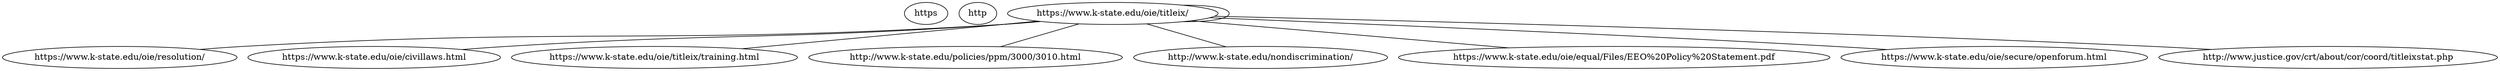 graph  {
https [child_link="['https://www.k-state.edu/oie/resolution/', 'https://www.k-state.edu/oie/titleix/', 'https://www.k-state.edu/oie/civillaws.html', 'https://www.k-state.edu/oie/titleix/training.html', 'http://www.k-state.edu/policies/ppm/3000/3010.html', 'http://www.k-state.edu/nondiscrimination/', 'https://www.k-state.edu/oie/equal/Files/EEO%20Policy%20Statement.pdf', 'http://www.k-state.edu/policies/ppm/3000/3010.html', 'http://www.k-state.edu/policies/ppm/3000/3010.html', 'http://www.k-state.edu/policies/ppm/3000/3010.html', 'https://www.k-state.edu/oie/secure/openforum.html', 'http://www.justice.gov/crt/about/cor/coord/titleixstat.php']", data="b'\nTitle IX | Office of Institutional Equity | Kansas State University\nKansas State University\nsearch\nSearch K-State web, people, directories\nBrowse A-Z\nSign in\nCanvas\nOrgCentral\nSSC\nMyLibrary\nKSIS\nHRIS\nWebmail\nStatus of ITS resources\nSign in to Connect\nK-State home\xc2\xbbOffice of Institutional Equity\xc2\xbbTitle IXOffice of Institutional EquityHomeDiscrimination & HarassmentTitle IXEqual OpportunityComplainantsRespondentsTraining & Education\nCivil Rights Laws\nFrequently Asked Questions\nPPM 3010\nResources\nTitle IX Training Documentation\nNondiscrimination Policy\nNondiscrimination Notice\nEEO Policy StatementTitle IX CoordinatorJustin Frederick828 Mid-Campus Drive South220A Kedzie Hall785-532-6220frederick@k-state.edu\nDeputy Title IX CoordinatorKristin WallerK-State Athletics, Inc.785-532-5409rethman@k-state.edu\nFor urgent 24-hourassistance, call:\nK-State Police Department 785-532-6412\nNew Title IX and PPM 3010 FAQs\nNew FAQs addressing the recent Title IX law changes and its effect on PPM 3010 are available here.\nTitle IX\nTitle IX and Policy and Procedure Manual (PPM) Chapter 3010\nTitle IX requires that the university adopt procedures that provide for a prompt and equitable resolution of student and employee complaints that allege conduct prohibited by Title IX. The university does so through the\xc2\xa0Policy Prohibiting Discrimination, Harassment, and Sexual Harassment, and Procedure for Reviewing Complaints\xc2\xa0PPM 3010, which provides a fair, prompt, and equitable process through which the university processes all complaints of discrimination, including (but not limited to) discrimination in violation of Title IX, and investigates those complaints when warranted under that policy.\nWhat is Title IX?Title IX is part of the Education Amendments of 1972 and is enforced by the U.S. Department of Education. This federal law prohibits discrimination on the basis of sex in education programs or activities operated by recipients of federal financial assistance.\xc2\xa0Title IX applies to all participants of such programs, including students, parents and faculty/staff members.\xc2\xa0Title IX helps to foster safe and respectful university environments that better protect students, faculty and staff from incidents of sex-based discrimination and sexual harassment, including sexual violence, and sex-based dating violence and stalking. In addition to knowing who K-State\'s Title IX Coordinator is, you should also review additional information about why Title IX is important and protects all university community members.\nWhat Does Title IX Require?Title IX requires that the university not discriminate on the basis of sex under the education programs or activities it operates, subject to certain exceptions. To that end, it requires that the university adopt procedures that provide for a prompt and equitable resolution of student and employee complaints that allege actions prohibited by Title IX. The university does so through its PPM 3010 Policy, which provides a fair, prompt and equitable process through which the university processes all complaints of discrimination, including (but not limited to) discrimination in violation of Title IX, and investigates those complaints when warranted under that policy.\nWho is protected?Title IX\'s prohibition against sex discrimination applies to persons under any education program or activity operated by the university. Title IX is not just for athletes\xe2\x80\x94it applies to all students, employees, visitors, vendors, guests, and persons seeking employment or enrollment. It applies without regard to sexual orientation, or whether the discrimination is perpetrated by individuals of the same or opposite sex.\nHow to HelpFor Faculty and StaffYou are required to report violations of\xc2\xa0PPM Chapter 3010,\xc2\xa0Policy Prohibiting Discrimination, Harassment, Sexual Harassment, and Procedure for Reviewing Complaints\xc2\xa0to the Office of Institutional Equity (OIE)\xc2\xa0Reporting ProcessWhile the University encourages all campus community members to report incidents of harassment or discrimination, several classifications of employees have been identified as \"mandated reporters\" for Title IX purposes. These employees have authority and responsibility to take action to remedy harassment by reporting to the OIE.Faculty and staff who wish to report Title IX incidents may do so\xc2\xa0online\xc2\xa0or in person to the Title IX Coordinator\xc2\xa0or\xc2\xa0Deputy Title IX Coordinators.Frequently Asked QuestionsFor ParentsFor parents of students who have been sexually assaultedFinding out that your child has been sexually assaulted can be a parent\xe2\x80\x99s worst nightmare, and the situation can be much harder to deal with when your child is away at college and you can\xe2\x80\x99t physically be there for him or her. But if your child turns to you for help, there are many ways that you can show your support, even from afar.\xc2\xa0You can contact\xc2\xa0Center for Advocacy, Response and Education (CARE)\xc2\xa0for more information about resources for you and your child, but first be sure that your child is comfortable with that. It is important to respect your child\xe2\x80\x99s privacy.For parents of students who have been accused of sexual assaultIt can be confusing and overwhelming when your child is accused of a crime, especially a crime as serious and difficult to talk about as sexual assault.\xc2\xa0Trained Student Support Persons are available through the\xc2\xa0Office of Student Life\xc2\xa0to assist students who are accused of sexual assault learn about resources and navigate any disciplinary process.Advocacy Resources\nVirtual open forum to discuss new Title IX regulations\nOn August 31, 2020, the university held an open forum to explain the new federal requirements under Title IX.\nView the archive of the open forum\xc2\xa0The New Title IX Regulation and the Impact on PPM 3010. K-State eID/password required.\nCampus safety at K-State: Navigating college situations\nReport\"No person in the United States shall, on the basis of sex, be excluded from participation in, be denied the benefits of, or be subject to discrimination under any educational program or activity receiving Federal financial assistance.\"- \xc2\xa0Title IX of the Educational Amendments of 1972 to the 1964 Civil Rights Act\nContact us\nEmergency\nStatements and disclosures\nAccessibility\nKansas State University\nManhattan, KS 66506\n785-532-6011\n\xc2\xa9 Kansas State University\nUpdated: 10/26/23'"];
https [child_link="['https://www.k-state.edu/oie/resolution/', 'https://www.k-state.edu/oie/titleix/', 'https://www.k-state.edu/oie/civillaws.html', 'http://www.k-state.edu/policies/ppm/3000/3010.html', 'http://www.k-state.edu/nondiscrimination/', 'https://www.k-state.edu/oie/equal/Files/EEO%20Policy%20Statement.pdf', 'https://www.k-state.edu/policies/ppm/3010.html', 'https://www.k-state.edu/policies/ppm/3010.html#define', 'https://www.k-state.edu/oie/civillaws.html']", data="b\"\nDiscrimination, Harassment and Retaliation | Office of Institutional Equity | Kansas State University\nKansas State University\nsearch\nSearch K-State web, people, directories\nBrowse A-Z\nSign in\nCanvas\nOrgCentral\nSSC\nMyLibrary\nKSIS\nHRIS\nWebmail\nStatus of ITS resources\nSign in to Connect\nK-State home\xc2\xbbOffice of Institutional Equity\xc2\xbbDiscrimination, Harassment and RetaliationOffice of Institutional EquityHomeDiscrimination & HarassmentTitle IXEqual OpportunityComplainantsRespondentsTraining & Education\nCivil Rights Laws\nFrequently Asked Questions\nPPM 3010\nResources\nNondiscrimination Policy\nNondiscrimination Notice\nEEO Policy StatementOffice of Institutional Equity828 Mid-Campus DriveKedzie Hall, Suite 220AKansas State UniversityManhattan, KS 66506\n785-532-6220TTY or TRS: 711equity@k-state.edu\nDiscrimination, Harassment and Retaliation\nKansas State University will maintain academic, housing, and work environments that are free of discrimination, harassment (including sexual harassment and sexual violence), and retaliation. Read\xc2\xa0the university's full\xc2\xa0Policy Prohibiting Discrimination, Harassment, and Sexual Harassment, and Procedure for Reviewing Complaints, PPM 3010. The policy defines discrimination, harassment, and sexual harassment (sexual violence, domestic and dating violence, and stalking).\nK-State uses an Administrative Review Team (ART) to investigate and resolve complaints. The team consists of:\nAn Office of Institutional Equity (OIE) staff member; andA responsible administrator.\nThe OIE responds to reports and complaints or concerns about discrimination or harassment\xc2\xa0on the basis of race, color, ethnic or national origin, sex (including sexual harassment and sexual violence), sexual orientation, gender\xc2\xa0identity, religion, age, ancestry, disability, genetic information and military or veteran\xc2\xa0status. OIE also responds to complaints of retaliation, stalking and dating/domestic violence.\nOIE staff interview individuals who report discrimination or harassment,\xc2\xa0organize an ART to evaluate the report and determine how to resolve the report.\nIf an investigation is warranted, the ART may prepare a complaint,\xc2\xa0inform the respondent, interview witnesses and obtain relevant documents, decide whether discrimination or harassment has occurred, and recommend appropriate sanctions\xc2\xa0and corrective actions, if necessary.\nReportProtected Categories Under\xc2\xa0Civil Rights LawsRaceColorEthnicityNational OriginSexSexual OrientationGender IdentityReligionAgeAncestryDisabilityGenetic InformationMilitary Status or Veteran StatusDiscrimination based on the above protected categories is prohibited.\nContact us\nEmergency\nStatements and disclosures\nAccessibility\nKansas State University\nManhattan, KS 66506\n785-532-6011\n\xc2\xa9 Kansas State University\nUpdated: 10/26/23\""];
https [child_link="['https://www.k-state.edu/oie/resolution/', 'https://www.k-state.edu/oie/titleix/', 'https://www.k-state.edu/oie/civillaws.html', 'https://www.k-state.edu/oie/about/2023regs.html', 'http://www.k-state.edu/policies/ppm/3000/3010.html', 'http://www.k-state.edu/nondiscrimination/', 'https://www.k-state.edu/oie/equal/Files/EEO%20Policy%20Statement.pdf', 'https://www.justice.gov/crt/fcs/TitleVI', 'https://www.eeoc.gov/statutes/title-vii-civil-rights-act-1964', 'https://www.eeoc.gov/statutes/age-discrimination-employment-act-1967', 'https://www.justice.gov/crt/title-ix-education-amendments-1972', 'https://www.dol.gov/agencies/oasam/regulatory/statutes/age-discrimination-act', 'https://www.eeoc.gov/statutes/genetic-information-nondiscrimination-act-2008', 'https://www.k-state.edu/oie/civillaws.html']", data="b'\nCivil Rights Laws | Institutional Equity | Kansas State University\nKansas State University\nsearch\nSearch K-State web, people, directories\nBrowse A-Z\nSign in\nCanvas\nOrgCentral\nSSC\nMyLibrary\nKSIS\nHRIS\nWebmail\nStatus of ITS resources\nSign in to Connect\nK-State home\xc2\xbbOffice of Institutional Equity\xc2\xbbCivil Rights LawsOffice of Institutional EquityHomeDiscrimination & HarassmentTitle IXEqual OpportunityComplainantsRespondentsTraining & Education\nAbout the Office\nStaff\nVision, Values & Functions\nCivil Rights Laws\n2023 Title IX Regulation Updates\nFrequently Asked Questions\nResources\nResource Wheels\nNondiscrimination Policy\nNondiscrimination Notice\nEEO Policy StatementOffice of Institutional Equity828 Mid-Campus DriveKedzie Hall, Suite 220AKansas State UniversityManhattan, KS 66506\n785-532-6220TTY or TRS: 711equity@k-state.edu\nCivil Rights Laws\nAny individual who feels they have been discriminated against should contact the Office of Institutional Equity. All inquiries are confidential, to the extent permitted by law, and no person should fear retaliation. It is the mission of the Office of Institutional Equity to provide equitable resolutions to complaints to ensure an environment at the University that is free of discrimination, harassment and retaliation. Retaliation against a person who files a charge of discrimination, participates in an investigation, or opposes an unlawful employment practice is prohibited by University policy and Federal law.\nEqual Pay Act of 1963The Equal Pay Act of 1963, as amended, prohibits sex discrimination in payment of wages to women and men performing substantially equal work in the same establishment.\nTitle VI and VII Civil Right Acts of 1964, as amendedTitle VI of the Civil Rights Act of 1964 is the Federal law that protects individuals from discrimination on the basis of their race, color, or national origin in programs that receive Federal financial assistance.Kansas State University, as a recipient of Federal financial assistance and under Title VI of the Civil Rights Act of 1964 and related statutes, ensures that no person shall on the grounds of race, religion (where the primary objective of the financial assistance is to provide employment per 42 U.S.C. S 2000d-3) color, national origin, sex, age, or disability be excluded from participation in, be denied the benefits of, or otherwise be subjected to discrimination under any University programs or activities.Your rights under Title VI of the Civil Rights Act of 1964 and other related nondiscrimination authorities:Title VI is a section of the Civil Rights Act of 1964 requiring that \xe2\x80\x9cNo person in the United States shall on the grounds of race, color, or national origin be excluded from, participation in, be denied the benefits of, or be subject to discrimination under any program or activity receiving federal final assistance\xe2\x80\x9d. In addition, under the FMCSA Title VI Program, the following groups are included:Sex, age, disability, income level and Limited English Proficiency (LEP).Any person who feels they have been, individually, or as a member of any class of persons, on the basis of race, color, national origin, sex, age, or disability including income level and LEP has been excluded from or denied benefits of, or subject to discrimination caused by Kansas State University may file a written complaint through the Office of Institutional Equity.The most prominent source of anti-bias employment rules is Title VII of the Civil Rights Act of 1964, as amended. This statute forbids discrimination in all areas of the employer-employee relationship, from advertisement for new employees through termination or retirement, on the basis of race, color, sex (including pregnancy, and sexual harassment), religion, and national origin.\nExecutive Order 11246 issued in 1965, as amendedThe Executive Order 11246, as amended, prohibits job discrimination on the basis of race, color, religion, sex, sexual orientation, gender identity, or national origin and requires affirmative action to ensure equality of opportunity in all aspects of employment.\nAge Discrimination in Employment Act of 1967, as amendedThe Age Discrimination in Employment Act of 1967, as amended, protects applicants and employees 40 years of age or older from discrimination on the basis of age in hiring, promotion, discharge, compensation, terms, conditions or privileges of employment.\nTitle IX of the Education Amendments of 1972Title IX of the Education Amendments of 1972 prohibits discrimination on the basis of sex in educational programs or activities which receive Federal assistance.\nRehabilitation Act of 1973, including Section 503 and 504Section 503 of the Rehabilitation Act of 1973, as amended, prohibits job discrimination because of disabilities and requires affirmative action to employ and advance in employment qualified individuals with disabilities who, with reasonable accommodation, can perform the essential functions of a job.\nVietnam Era Veterans Readjustment Act of 197438 U.S.C. 4212 of the Vietnam Era Veterans Readjustment Assistance Act of 1974 prohibits job discrimination and requires affirmative action to employ and advance in employment qualified Vietnam era veterans and qualified special disabled veterans.\nAge Discrimination Act of 1975The Age Discrimination Act of 1975 prohibits discrimination based on age in programs or activities that receive federal financial assistance.\nThe Genetic Information Nondiscrimination Act of 2008 (GINA)The Genetic Information Nondiscrimination Act of 2008 prohibits discrimination by employers and insurers on the basis of genetic information about potentially inheritable diseases and health conditions.\nAmericans with Disabilities Act of 1990/Americans with Disabilities Act Amendments Act of 2008The Americans with Disabilities Act of 1990, as amended protects qualified applicants and employees with disabilities from discrimination in hiring, promotion, discharge, pay, job training, fringe benefits, classification, referral, and other aspects of employment on the basis of disability. The law also requires that covered entities provide qualified applicants and employees with disabilities with reasonable accommodations that do not impose undue hardship.\nFinal Rule for Veterans and Individuals with Disabilities - 2013Effective March 24, 2014, OFCCP Final Rules were implemented in regard to recruiting qualified veterans and individuals with disabilities. Rule changes include hiring benchmarks, utilization goals, data collection, records access, self-identification process, Equal Opportunity language in contracts, job listing specifications and changes required by the ADA Amendments Act of 2008.\nViolence Against Women Act (VAWA) Amendments to Clery - 2014The Violence Against Women Act (VAWA) amendments to the Clery Act expand the rights afforded to campus survivors of sexual assault, domestic violence, dating violence, and stalking and details the role of law enforcement, the types of crime mandated for reporting, and stipulates the need for violence prevention programming.For more information, see\xc2\xa0Clery Compliance at K-State.\nReportProtected Categories Under\xc2\xa0Civil Rights LawsRaceColorEthnicityNational OriginSexSexual OrientationGender IdentityReligionAgeAncestryDisabilityGenetic InformationMilitary Status or Veteran StatusDiscrimination based on the above protected categories is prohibited.\nContact us\nEmergency\nStatements and disclosures\nAccessibility\nKansas State University\nManhattan, KS 66506\n785-532-6011\n\xc2\xa9 Kansas State University\nUpdated: 10/26/23'"];
https [child_link="['https://www.k-state.edu/oie/titleix/', 'https://www.k-state.edu/oie/resolution/', 'https://www.k-state.edu/oie/titleix/', 'https://www.k-state.edu/oie/civillaws.html', 'https://www.k-state.edu/oie/titleix/training.html']", data="b'\nTraining Documentation\nKansas State University\nsearch\nSearch K-State web, people, directories\nBrowse A-Z\nSign in\nCanvas\nOrgCentral\nSSC\nMyLibrary\nKSIS\nHRIS\nWebmail\nStatus of ITS resources\nSign in to Connect\nK-State home\xc2\xbbOffice of Institutional Equity\xc2\xbbTitle IX\xc2\xbbTraining DocumentationOffice of Institutional EquityHomeDiscrimination & HarassmentTitle IXEqual OpportunityComplainantsRespondentsTraining & Education\nCivil Rights Laws\nFrequently Asked Questions\nPPM 3010\nResources\nTitle IX Training Documentation\nTitle IX CoordinatorJustin Frederick828 Mid-Campus Drive South220A Kedzie Hall785-532-6220frederick@k-state.edu\nDeputy Title IX CoordinatorKristin WallerK-State Athletics, Inc.785-532-5409rethman@k-state.edu\nFor urgent 24-hourassistance, call:\nK-State Police Department 785-532-6412\nTitle IX Training Documentation\nOIE Staff:\nJustin Frederick\nTim Hegarty\nEric Bicaba\nAmber Shumway\nHusch Blackwell Advanced Title IX Training Materials: Slides\nAdditional Investigators:\nKristin Waller\nAndy Thompson\nLaurel Moody\nAlli Coleman\nTitle IX Appeals Officer Training\nDecember 7, 2020\nTrainees: Thomas Lane, Charles Taber\nMaterials: Slides\nMaterials: Training Link\nContact us\nEmergency\nStatements and disclosures\nAccessibility\nKansas State University\nManhattan, KS 66506\n785-532-6011\n\xc2\xa9 Kansas State University\nUpdated: 10/26/23'"];
http [child_link="['http://www.k-state.edu/policies/ppm/3000/3010.html', 'http://www.k-state.edu/policies/ppm/3000/3013.html', 'http://www.k-state.edu/policies/ppm/3000/3015.html', 'http://www.k-state.edu/policies/ppm/3000/3020.html', 'http://www.k-state.edu/policies/ppm/3000/3025.html', 'http://www.k-state.edu/policies/ppm/3000/3035.html', 'http://www.k-state.edu/policies/ppm/3000/3077.html', 'http://www.k-state.edu/policies/ppm/3100/3110.html', 'http://www.k-state.edu/policies/ppm/3300/3340.html', 'http://www.k-state.edu/policies/ppm/3400/3420.html', 'http://www.k-state.edu/policies/ppm/3400/3431.html', 'http://www.k-state.edu/policies/ppm/3400/3432.html', 'http://www.k-state.edu/policies/ppm/3400/3433.html', 'http://www.k-state.edu/policies/ppm/3400/3435.html', 'http://www.k-state.edu/policies/ppm/3400/3436.html', 'http://www.k-state.edu/policies/ppm/3400/3438.html', 'http://www.k-state.edu/policies/ppm/3400/3439.html', 'http://www.k-state.edu/policies/ppm/3400/3450.html', 'http://www.k-state.edu/policies/ppm/3400/3455.html', 'http://www.k-state.edu/policies/ppm/3400/3480.html', 'http://www.k-state.edu/policies/ppm/3700/3750.html', 'http://www.k-state.edu/policies/ppm/3700/3770.html', 'http://www.k-state.edu/policies/ppm/4000/4065.html', 'http://www.k-state.edu/policies/ppm/4000/4090.html', 'http://www.k-state.edu/policies/ppm/4000/4096.html', 'http://www.k-state.edu/policies/ppm/4800/4812.html', 'http://www.k-state.edu/policies/ppm/6400/6450.html', 'http://www.k-state.edu/policies/ppm/8500/8530.html', 'http://www.k-state.edu/policies/ppm/8500/8540.html', 'http://www.k-state.edu/policies/ppm/8500/8550.html', 'http://www.k-state.edu/policies/ppm/8500/8580.html', 'http://www.k-state.edu/policies/ppm/8500/8590.html']", data="b'\nPPM Chapter 3010: Policy Prohibiting Discrimination, Harassment, and Sexual Harassment, and Procedure for Reviewing Complaints | Policy and Procedures Manual | Kansas State University\nKansas State University\nsearch\nSearch K-State web, people, directories\nBrowse A-Z\nSign in\nCanvas\nOrgCentral\nSSC\nMyLibrary\nKSIS\nHRIS\nWebmail\nStatus of ITS resources\nSign in to Connect\nK-State home\xc2\xbbPolicies\xc2\xbbPPM\xc2\xbb3000 General Policies and Procedures\xc2\xbbPPM Chapter 3010: Policy Prohibiting Discrimination, Harassment, and Sexual Harassment, and Procedure for Reviewing ComplaintsPolicies\nPPM Introduction\n1020 Table of Contents\n1090 Adding Chapters\n3000 General Policies and Procedures\n3010 Policy Prohibiting Discrimination, Harassment, and Sexual Harassment, and Procedure for Reviewing Complaints\n3013 Anti-Trafficking Policy\n3015 Threat Management Policy\n3020 Policy on Use of Copyrighted Works in Education and Research\n3025 Course Accessibility Standards Policy\n3030 Reporting Losses\n3035 Inclement Weather General Policy and Procedure\n3040 Insurance for Self Propelled Vehicles\n3045 Official Bulletin Boards\n3050 Official Hospitality\n3053 Alcohol Cereal Malt Beverage\n3055 Lafene Health Center\n3060 Kansas Open Records Act\n3070 University Contracts\n3075 Electronic Signatures\n3077 Chosen Name Policy\n3080 Debt Management\n3090 Retention of Records\n3091 Use of University Mobile Devices, Personal Devices, and Accounts\n3095 Contacts with Federal and State Government Officials and Agencies\n3110 Clery Act Designation and Reporting Policy\n3120 International Travel and Activities\n3130 Protection of Minor Children Participating in University Programs\n3200 Internal Controls and Auditing\n3210 Internal Controls\n3230 Reporting Fraud\n3250 Internal Audit Services\n3260 External Audits\n3270 Audit of University Affiliated Organizations\n3300 Communcations and Marketing\n3310 Telecommunications\n3320 University Branding and Licensing\n3330 Use of University Marks\n3340 Advertising Policy\n3350 University Digital Signage\n3360 University Websites\n3370 University Social Media Pages and Accounts\n3380 Communication with Media\n3400 Computing and Information Technology\n3420 Information Technology Usage Policy\n3430 Security for Information, Computing and Network Resources\n3431 Access Controls Security Policy\n3432 Operations and Management Security Policy\n3433 Data Classification and Security Policy\n3435 Access Authorization to University Digital Data and System Policy\n3436 Media Sanitization and Disposal Policy\n3438 Physical and Environmental Security Policy\n3439 System Development and Maintenance Security Policy\n3450 K-State eID Policy\n3455 Electronic Mail Policy\n3460 Official Electronic Correspondence with Faculty, Staff and Students\n3480 Wireless Local Area Network Policy\n3495 Collection, Use and Protection of Social Security Numbers\n3700 Public Safety\n3710 Handling Terroristic Threats\n3720 General Safety Policies\n3725 K-State Alerts\n3730 Laboratory Safety\n3740 Environmental Health and Safety Committees\n3745 Hazardous Waste Management\n3750 Fire and Life Safety Policy\n3770 University Weapons Policy\n3790 Disc Golf Play\n3900 Continuing Education\n3910 Academic Extension\n3930 Conferences and Off-Campus Courses\n4000 Employment General Policies and Procedures\n4005 Hiring Incentive/Sign-on Bonus\n4010 Employment Verifications and References\n4012 Ineligibility for Hire/Rehire\n4015 Criminal Background Checks\n4020 Disciplinary Action Procedures for University Support Staff\n4025 Attendance Guidelines for University Support\xc2\xa0 Staff\n4030 University Support Staff Peer Review Committee Hearing Process\n4035 Disciplinary Action Appeals Board for University Support Staff\n4040 Reassignment of University Support Staff\n4045 Remote Work\n4065 Layoff Policy\n4075 Lactation Support for Nursing Mothers\n4080 Performance Management Process\n4085 Employee Furlough\n4090 Conflict of Interest Policy Applicable only to Public Health Service (PHS)-Supported Investigators and their Staff\n4094 Consensual Romantic Relationships Involving Students\n4095 Nepotism and Employee Relationships\n4096 Social Media Policy Procedures\n4210 Position Management, Funding and other changes for University Support Staff Positions\n4220 Hours of Work, Overtime,Overtime Pay and Compensatory Time\n4410 Recruitment and Selection for University Support Staff\n4450 Compensation for University Support Staff\n4460 University Support Staff Employee Personnel Actions\n4650 Unclassified Employee Personnel Actions\n4660 Out-Of Office Availability Requirement\n4670 Sponsoring Foreign Nationals for Permanent Residence\n4720 Hourly Student Employees\n4810 Retirement and Savings Plans\n4812 Retirement Recognition Gift Policy\n4820 Insurance Programs\n4835 Graduate Research Assistants and the Affordable Care Act (ACA)\n4845 Graduate Teaching Assistants and the Affordable Care Act (ACA)\n4850 Employee Assistance Program\n4860 Employee Leaves, Holidays, and Other Absences for Employees\n4870 Tuition Assistance for University Employees\n4880 Training and Development\n4890 Employee Suggestion Program\n4950 Clearance Procedures at Separation\n6000 General Accounting Procedures\n6030 Financial Record System\n6080 Sale of Products and Services\n6085 Schedule of Charges\n6110 Receipts and Deposits\n6115 Credit Card Processing\n6120 Change Funds Procedures\n6130 Kansas Sales Tax\n6140 Organizational Safekeeping Accounts\n6210 Accounts Receivable\n6310 Purchasing Procedures\n6312 Contract Items\n6320 Document Completion Procedures\n6330 Cellular Devices for Business Purposes\n6410 Reimbursable Travel Expenses and Forms\n6420 State Owned Vehicle Usage\n6430 University Motor Pool\n6450 Van Policy on Usage of 15 - Passenger Vans\n6510 Property Inventory\n7000 Sponsored Research Projects\n7010 Pre-Awards\n7050 Post Award Procedures\n7055 Cost Transfers on Sponsored Projects Accounts\n7070 Cost Sharing\n7080 Effort Reporting\n7090 Research Foundation\n7095 Intellectual Property\n7600 University Operations\n7650 Land and Real Property Transactions\n7800 Division of Facilities\n7810 Division of Facilities\n7820 University Keys\n7825 Central Mail Service\n7830 Facilities Planning\n7835 Signs and Naming Buildings and Facilities\n7840 Use of KSU Buildings and Grounds\n7850 Space Assignment/Reassignment\n7860 Unmanned Aircraft Systems\n8100 Alumni Association\n8100 Alumni Association\n8200 Foundation\n8210 Foundation Funds-General Information\n8500 Student Life\n8510 First Year Undergraduate Student On-Campus Residency Requirement\n8520 Social Media and Kansas State University\n8530 Student Organization Event Policy\n8540 Student Organization Recognition Policy\n8545 Student Organization Conduct Code and Process for Discipline\n8550 Student Amnesty Policy\n8560 Political Activities and Guidelines\n8570 Publicity Regulations\n8580 Sales, Solicitation and Advertising Policy\n8590 Violent Game Policy\nQuestions relating to the information in each chapter of the Policies and Procedures Manual should be directed to the office issuing the chapter.\nThat information is usually located at the end of each chapter.\nFor policy update questions, please contact policy@ksu.edu.\nPolicy Prohibiting Discrimination, Harassment, and Sexual Harassment,\xc2\xa0and Procedure for Reviewing Complaints\nChapter 3010\nIssued October 28, 1991, revised April 2, 2003, September 9, 2014, August 31, 2017 and August 14, 2020\n.010 Policy Prohibiting Discrimination, Harassment, and Sexual Harassment, and Procedure for Reviewing Complaints\n.020 Definitions\n.030 Procedure for Reviewing Reports and Complaints\n.040 Additional Resources\n.050 Discretion in Application\n.060\xc2\xa0Questions\n.010 Policy Prohibiting Discrimination, Harassment, Sexual Harassment, and Procedure for Reviewing Complaints\nA. Prohibited Conduct\nKansas State University is committed to maintaining academic, housing, and work environments that are free of discrimination, harassment, and sexual harassment. Discrimination based on race, color, ethnicity, national origin, sex, sexual orientation, gender identity, religion, age, ancestry, disability, genetic information, military status, or veteran status is prohibited. Retaliation against a person for reporting or objecting to discrimination or harassment or for participating in an investigation or other proceeding is a violation of this Policy, whether or not discrimination or harassment occurred. This Policy is not intended for, and will not be used to, infringe on academic freedom or to censor or punish students, faculty, employees, or staff who exercise their legitimate First Amendment rights.\nThis Policy sets forth how the Kansas State University will proceed once it is made aware of possible prohibited conduct in keeping with the University\xe2\x80\x99s institutional values. This Policy also complies with the University\xe2\x80\x99s obligations under Title IX of the Education Amendments of 1972 (Title IX)(As amended May 6, 2020 and implemented August 14, 2020) which prohibits discrimination on the basis of sex in the University\xe2\x80\x99s programs or activities; relevant sections of the Violence Against Women Reauthorization Act; Title VII of the Civil Rights Act of 1964, which prohibits discrimination on the basis of sex in employment; and other applicable law.\nB. Jurisdiction\nThis Policy covers discrimination, harassment, sexual harassment, and retaliation occurring on campus, or otherwise within the context of University education programs and activities, whether those are on campus or off campus. It applies to persons who are on campus or who otherwise participate in or attempt to participate in the University education programs and activities (as further defined herein) , such as employees, students, applicants for employment or admission, contractors, vendors, visitors, and guests. Conduct that occurs off campus and outside the context of the University\xe2\x80\x99s education programs and activities is covered by this Policy only to the extent such conduct has a nexus to discrimination, harassment, sexual harassment, or retaliation that is alleged to have occurred on-campus or in the context of the University\xe2\x80\x99s education programs and activities.\nIn Title IX Sexual Harassment cases (as described in this Policy), complainants must be participating in or attempting to participate in the University\xe2\x80\x99s education programs and activities at the time the formal, written complaint is submitted.\nFor purposes of this policy, the University\xe2\x80\x99s education programs and activities are defined as the operations of the University, including, but not limited to, in-person and online educational instruction, employment, research activities, extracurricular activities, athletics, residence life, dining services, performances, and community engagement and outreach programs. The term applies to all activity that occurs on campus or on other property owned or occupied by the University.\xc2\xa0 It also includes off-campus locations, events, or circumstances over which the University exercises substantial control over the alleged perpetrator and the context in which the misconduct occurs.\nAll reports of conduct prohibited by this Policy should be submitted as soon as practicable to the Office of Institutional Equity (OIE). A delay in submitting a report could decrease the availability of supporting evidence, and the reason for a delay may be reviewed during the investigation and decision-making phases of the process.\nC. Responsibilities of Persons Subject to the Policy \xe2\x80\x93 Reporting and Cooperation\nSupervisors (within their area of supervision) and administrators must make reports of possible violations of this Policy to OIE as soon as practicable upon notification (including by email if after regular business hours), must keep reports confidential, and must protect the privacy of all parties involved in a report. Failure to do so is a violation of this Policy. Employees who have information relevant to a report that they are not a party to may be required to provide that information in connection with the processes under this Policy.\nAll parties to matters covered by this Policy are encouraged to cooperate fully in administrative reviews, investigations, and, in Title IX Sexual Harassment cases, grievance hearings, and to provide information, including official personnel or student files and records, and other materials that OIE and/or the ART deems necessary to complete a thorough review of complaints. If an individual declines to cooperate, the University will proceed under this Policy based on the information available to it and, when appropriate, may issue sanctions under the Policy.\nParties are prohibited from any conduct that interferes with or could be seen as interfering with the processes under this Policy. This includes, but is not limited to, coercing or bribing witnesses or tampering with evidence.\nAny person who knowingly files a false report or complaint, who knowingly provides false or misleading information, or who violates the confidentiality provisions of this Policy, is subject to disciplinary action. No action will be taken against an individual who makes a good faith report or complaint, even if the allegations are not substantiated.\nVendors on-campus or for University programs or activities must comply with this Policy. Depending on the circumstances, vendors \xe2\x80\x93 with the approval of OIE \xe2\x80\x93 may conduct investigations of their own employees and/or participate in determinations regarding alleged violations of this Policy. Prior to, during, and after such an investigation, the vendor will provide information as requested by OIE. OIE may require a vendor to include an OIE staff member as part of an investigation if OIE believes participation is necessary to ensure that the University\'s interests under this Policy are appropriately addressed.\nD. Confidentiality\nThe University endeavors to keep reports and other information obtained through this Chapter 3010 process confidential to the extent possible. To protect the privacy of the parties and the integrity of the process, parties, witnesses, and any others involved are encouraged to limit their discussion of the matter except as necessary for a party to gather or present evidence relevant to the matter or otherwise seek resources. Employees who are witnesses to misconduct shall not disclose information about the matter or their involvement in the case to anyone who does not have a need to know in connection with the Policy process.\nA party or witness may be questioned about any conversations they have about the matter, and those conversations may be considered as evidence in the case, except to the extent they are protected under a legally recognized privilege.\nReports and other information may be disclosed to state or federal anti-discrimination agencies for investigations or audits, and during litigation.\nE. Potential Sanctions, Remedial Actions, and Changes to Situations\nPersons who violate this Policy are subject to sanctions. Sanctions are determined on a case-by-case basis. They may include, among other appropriate sanctions, \"no contact\" orders, warnings, probation, educational and/or training requirements, notations on transcripts, exclusion from the campus, dismissal from employment, suspension or expulsion from the University, and any combination of the same.\nRemedial actions may be taken to address the effects of a violation of this Policy. Examples of remedial actions include, but are not limited to, reevaluation of a grade, an evaluation completed by someone other than the respondent, reconsideration of an application for employment, placement in a position, back pay and lost benefits, withdrawal of a disciplinary action, alteration of class schedule, or a change of housing.\nWith respect to alleged Title IX Sexual Harassment, the University offers to complainants and respondents reasonable and available changes (i.e. supportive measures) to academic, living, transportation, and working situations if requested, regardless of whether formal, written complaint is made to the university, a criminal complaint is made to police or whether the report otherwise falls outside this Policy\'s jurisdiction. The Title IX Coordinator is responsible for coordinating the implementation of supportive measures in cases of Title IX Sexual Harassment. In other cases, parties should communicate with the Office of Institutional Equity, their supervisors, or the Office of Student Life regarding available resources. Certain changes may not be available unless a violation of this Policy is found.\nF. Training and Education\nThe University will provide training and educational programming to promote the awareness of rape, acquaintance rape, domestic violence, dating violence, sexual assault, and stalking to incoming students and new employees, as well as ongoing campus-wide prevention and awareness campaigns regarding sexual violence and other anti-discrimination topics.\nG. Exclusivity\nThis Policy provides the University\'s exclusive means of review of allegations of discrimination, harassment (including sexual harassment and sexual violence), domestic and dating violence, retaliation, and stalking. The Policy shall supersede any other University policies or procedures that conflict with it; however, nothing herein prevents the University from taking appropriate risk management measures based on a person\'s conduct including, but not limited to, measures under PPM 3015.\n.020 Definitions\nA.\xc2\xa0 Discrimination\nIn this Policy, discrimination is treating an individual adversely in employment, housing, or academic decisions based on race, color, ethnicity, national origin, sex, sexual orientation, gender identity, religion, age, ancestry, disability, genetic information, military status, or veteran status without a legitimate, nondiscriminatory reason for the treatment, or maintaining seemingly neutral policies, practices, or requirements that have a disparate impact on employment, on-campus housing, or academic opportunities of members of the above-listed protected categories without a valid business or academic reason.\nB.\xc2\xa0 Harassment\nIn cases of alleged conduct based on race, color, ethnicity, national origin, sex, sexual orientation, gender identity, religion, age, ancestry, disability, genetic information, military status, or veteran status, \xe2\x80\x9charassment\xe2\x80\x9d is:\nIn the work, housing, or other non-academic University environment, conduct toward a person or persons that has the purpose or effect of, OR in the University academic environment, conduct toward a person or persons that has the purpose and effect of:\nCreating an intimidating, hostile, or offensive environment for the person(s); orUnreasonably interfering with the work, on-campus housing, or other academic or non-academic University environment of the person(s), as applicable; ANDThat conduct is sufficiently severe or pervasive that it alters the terms, conditions, or privileges of a person\xe2\x80\x99s employment, use of on-campus housing, academic opportunities or participation in university-sponsored activities.\nWhether conduct is sufficient to constitute \xe2\x80\x9charassment\xe2\x80\x9d is evaluated under the totality of the circumstances, including the frequency of the conduct, its severity, whether it is physically threatening or humiliating, or merely an offensive utterance. These factors are evaluated from both subjective and objective viewpoints, considering not only effect that conduct actually had on the person, but also the impact it would likely have had on a reasonable person in the same situation.\xc2\xa0The conduct must subjectively and objectively meet the definition to be \xe2\x80\x9charassment\xe2\x80\x9d to be a violation of this Policy.\xc2\xa0 Repeated incidents, even where each would not, on its own, constitute harassment, may collectively constitute harassment. Conduct meeting this definition of harassment is discrimination.\nC.\xc2\xa0 Sexual Harassment\nIn this policy, the term \xe2\x80\x9csexual harassment\xe2\x80\x9d has two definitions. The first definition reflects requirements from August 2020 Title IX regulations and will follow the investigation grievance process described further below; the other definition reflects requirements from other anti-discrimination laws (such as Title VII) and will follow the investigation and administrative review process described further below.\nConduct meeting either definition of \xe2\x80\x9csexual harassment\xe2\x80\x9d is discrimination and is prohibited by this policy. Depending on the circumstances, some alleged conduct may be evaluated under both definitions of \xe2\x80\x9csexual harassment.\xe2\x80\x9d Conduct that does not meet either definition of \xe2\x80\x9csexual harassment\xe2\x80\x9d may also be additionally evaluated under the definition of \xe2\x80\x9charassment\xe2\x80\x9d above if it involves conduct on a basis of another protected status.\nTitle IX Regulation (implemented August 14, 2020) Definition of \xe2\x80\x9cSexual Harassment\xe2\x80\x9d\nIn cases of alleged conduct based on sex, sexual orientation, or gender identity, for purposes of the Title IX process, \xe2\x80\x9csexual harassment\xe2\x80\x9d is any conduct that occurs in the United States and that satisfies one or more of the following:\nA University employee conditioning the provision of an aid, benefit, or service on an individual\xe2\x80\x99s participation in unwelcome sexual conduct;Unwelcome conduct determined by a reasonable person to be so severe, pervasive and objectively offensive that it effectively denies a person equal access to the University\xe2\x80\x99s educational program or activity; or\xe2\x80\x9cSexual assault\xe2\x80\x9d as defined in 20 U.S.C. 1092(f)(6)(A)(v), \xe2\x80\x9cdating violence\xe2\x80\x9d as defined in 34 U.S.C. 12291(a)(10), \xe2\x80\x9cdomestic violence\xe2\x80\x9d as defined in 34 U.S.C. 12291(a)(8), or \xe2\x80\x9cstalking\xe2\x80\x9d as defined in 34 U.S.C. 12291(a)(30).\nThis definition is referred to throughout the Policy as \xe2\x80\x9cTitle IX Sexual Harassment.\xe2\x80\x9d All allegations of conduct based on sex, sexual orientation, or gender identity, are first evaluated and processed under this definition. There is a presumption that a respondent is not responsible for alleged Title IX Sexual Harassment unless and until a determination regarding responsibility is final.\nIf the alleged conduct does not meet this definition, it also will be evaluated and processed under the definition immediately below.\nGeneral Anti-Discrimination Definition of \xe2\x80\x9cSexual Harassment\xe2\x80\x9d for Alleged Conduct Not Meeting the Definition Immediately Above\nFor purposes of alleged conduct not meeting the definition of Title IX Sexual Harassment, \xe2\x80\x9csexual harassment\xe2\x80\x9d is a type of harassment based on sex, sexual orientation, or gender identity that involves unwelcome sexual advances, requests for sexual favors, disparagement of members of one sex, or other conduct of a sexual nature when:\nSubmission to or rejection of such conduct is made either explicitly or implicitly a term or condition of an individual\xe2\x80\x99s employment, Education, on-campus housing, or participation in a university-sponsored activity or program; orSubmission to or rejection of such conduct is used as the basis for or as a factor in decisions affecting that individual\xe2\x80\x99s employment, Education, on-campus housing, or participation in a university-sponsored activity or program; orSuch conduct meets either \xe2\x80\x9charassment\xe2\x80\x9d definition in B., above; andThe conduct is sufficiently severe, or pervasive that it effectively alters the terms, conditions, or privileges of the person\xe2\x80\x99s employment, use of on-campus housing, academic opportunities, or participation in university-sponsored activities or programs.\nFor purposes of this definition, the conduct may occur in any University program or activity, regardless of whether that program or activity occurs inside or outside the United States. Conduct that would rise to the level of Title IX Sexual Harassment but for the fact that it occurred outside the United States will be evaluated under this definition.\nBoth types of \xe2\x80\x9csexual harassment\xe2\x80\x9d may occur between any persons regardless of gender, and either as single or repeated incidents. Whether conduct is sufficient to constitute \xe2\x80\x9csexual harassment\xe2\x80\x9d is evaluated under the totality of the circumstances, including the frequency of the conduct, its severity, whether it is physically threatening or humiliating, or merely an offensive utterance.\xc2\xa0 These factors are evaluated from both subjective and objective viewpoints, considering not only the effect that the conduct actually had on the person, but also the impact it would likely have had on a reasonable person in the same situation.\xc2\xa0 The conduct must subjectively and objectively meet these definitions to be \xe2\x80\x9csexual harassment\xe2\x80\x9d under this Policy.\nD. Consent\nPermission or an agreement for something to happen. To be consent, the person must have the capacity to consent and the permission or agreement must be knowing and given without coercion. Consent will not necessarily be inferred from silence or passivity alone. Whether someone has given consent is based on the totality of the circumstances, including the context. Once consent to a sexual act has been given, consent can be withdrawn if communicated to the other person before or during that sexual act.\nA person has capacity to consent to a sexual act if the person:\ncan understand the sexual nature of the proposed act, andcan understand that he or she has the right to refuse to participate in the act, andpossesses a rudimentary grasp of the possible results arising from participation in the act.\nA person may be incapable of giving consent because of mental deficiency or disease, or because of the effect of any alcohol, narcotic, drug or other substance that renders the person incapacitated, when that condition is known by the offender or is reasonably apparent to the offender.\nE.\xc2\xa0 Retaliation\nIn this Policy, retaliation is any materially adverse action taken against an individual because the individual has: (1) openly opposed a policy or practice the individual believed was a violation of this Policy or state or federal anti-discrimination law; (2) engaged in protected activity such as making a request for a reasonable accommodation; (3) participated in the investigation or resolution of a report or complaint under this Policy; or, (4) in the case of Title IX Sexual Harassment cases, refused to participate in any manner in the investigation or resolution of a report or complaint under this Policy. There must be a sufficient causal nexus between the protected activity and the adverse action.\nF.\xc2\xa0Reports and Complaints\nA \"report\" under this Policy is a communication to OIE regarding a potential violation of this Policy suffered by another person. An \"initial complaint\" under this Policy is a communication submitted by the person who believes that they have directly suffered a violation of this Policy. A \"formal, written complaint\" is a signed, written document that includes the totality of allegations to be investigated by an ART. All reports, initial complaints, and formal, written complaints are processed under the Procedure for Reviewing Reports and Complaints.\nG. Advisor\nIn Title IX Sexual Harassment cases, an Advisor is a person chosen by a party or appointed by the University to accompany a party to meetings related to the Policy process, and to conduct cross-examination for the party at the hearing, if any. An Advisor may be an employee or non-employee of the University.\nH. Investigator\nIn all matters under this Policy, the Investigator is the person charged by the University with gathering facts about an alleged violation of this Policy, assessing the relevance of those facts, and preparing a report as described in the processes stated in this Policy. The Investigator serves as the principal individual in the Administrative Review Team (ART) for purposes of interviewing witnesses, gathering facts, and preparing the report.\nI.\xc2\xa0 Responsible Administrator\nIn this Policy, the Responsible Administrator is typically the University official with authority to implement the recommendations of an Administrative Review Team (\"ART\"), or in the case of a Title IX Sexual Harassment grievance proceeding the University official with authority to implement the decisions and sanctions of the hearing officer. In cases where the respondent is a University employee, the responsible administrator is usually the direct supervisor of the respondent. In cases involving a student or graduate student as respondent, a representative of the Office of Student Life or the Graduate School, respectively, is the Responsible Administrator. In cases involving a student or graduate student as complainant, a representative of the Office of Student Life or the Graduate School may be on the ART as an additional Responsible Administrator, if requested by OIE. In cases where the respondent is a vendor, guest, or visitor, the official with authority over the applicable area or department where the conduct occurred will usually serve as the Responsible Administrator. During the investigation process, the Responsible Administrator sits with the Investigator during interviews, reviews evidence gathered by the Investigator, and reviews and provides input on the reports drafted by the Investigator.\nJ.\xc2\xa0 Deciding Administrator (non-Title IX Sexual Harassment cases only)\nOnly non-Title IX Sexual Harassment proceedings will have a Deciding Administrator. In those cases, the Deciding Administrator is always a University official with authority to implement the recommendations of an ART, and is usually the direct supervisor of a respondent who is an unclassified University employee. For University Support Staff (USS) employees who are respondents, the Deciding Administrator is the Director of Employee Relations and Engagement (DER). In cases involving an undergraduate student as respondent, the Senior Associate Dean and Director of Student Life is the Deciding Administrator. In cases involving a graduate student as respondent, the Dean of the Graduate School is the Deciding Administrator. The Deciding Administrator will often serve as the Responsible Administrator for the same complaint. A Deciding Administrator does not serve as the Appeal Administrator regarding the same complaint, except in the case of USS employees as respondents. In cases where the respondent is a vendor, guest, or visitor, the official with authority over the applicable area or department where the conduct occurred is the Deciding Administrator.\nK. Hearing Officer\nOnly Title IX Sexual Harassment cases have a Hearing Officer. The Hearing Officer oversees the hearing. The Hearing Officer may ask questions of witnesses and will rule on whether questions are permissible. After the hearing, the Hearing Officer will issue a written determination of responsibility. The Hearing Officer is designated by the University, and may be an employee or non-employee of the University.\nL.\xc2\xa0 Appeal Administrator\nIn non-Title IX Sexual Harassment proceedings, the Appeal Administrator is the direct supervisor of the Deciding Administrator, except in the case of USS employees as respondents. In non-Title IX proceedings, if the University President is the Deciding Administrator, then there is no appeal available.\nIn Title IX Sexual Harassment proceedings, the Vice President of Student Life or designee will review and decide on any appeal submitted to the Title IX Coordinator by a student, and the Provost or designee will review and decide on any other appeals submitted to the Title IX Coordinator, except in the case of USS employees as respondents. If the Provost is a respondent, then the President will be the Appeal Administrator. If the President is a respondent, then the Title IX Coordinator will designate an Appeal Administrator.\nFor all cases in which USS employees are respondents, the Peer Review Committee evaluates an appeal based upon the same standards required of Appeal Administrators, makes a written recommendation to the Director of Employee Relations (DER), and the DER makes the final decision.\n.030 Procedure for Reviewing Reports and Complaints\nStep 1: The Initial Complaint or Report.\nReports or initial complaints may be submitted to OIE.\nAny person making a report or initial complaint under this Policy may either (a) submit it to the Office of Institutional Equity; or (b) submit it to the head of the department or unit in which the conduct occurred, but if that person\'s conduct is the reason for the report or initial complaint, then submit the report or initial complaint to the next higher level of supervision. Students and graduate students respectively may also submit their initial complaint to the Office of Student Life or to the Graduate School.\nAll reports or initial complaints received by administrators, and by supervisors for potential Policy violations within their area of supervision,\xc2\xa0must\xc2\xa0be submitted to OIE as soon as practicable in accordance with Section C, above; however, anyone may submit a report or initial complaint directly to OIE.\nIn cases of Title IX Sexual Harassment, any person making a report or initial complaint may also submit it directly to the Title IX Coordinator. If the report or initial compliant is submitted to the Office of Institutional Equity or a supervisor for potential Policy violations within their area of supervision, the individual who receives the report shall send the report to the Title IX Coordinator.\nIt is important for all persons to preserve any relevant evidence related to a report, initial complaint, or complaint.\nThe initial complaint or report may be oral or written. It should include as much information as possible regarding the alleged conduct, including but not limited to: the dates and locations of the conduct; the persons involved; the effect the conduct has had on employment, learning or living environment or the complainant\xe2\x80\x99s ability to participate in university programs or activities; and the name and title of the person alleged to have engaged in the conduct.\nIn the event that a person discusses a sexual violence, domestic or dating violence, or stalking matter with a Center for Advocacy Response and Education (\"CARE\") staff member, the CARE staff member should consult with complainant, with the understanding that the CARE staff member may, but is not obligated to make a report to OIE or other appropriate University body unless there is an imminent risk of future harm. The CARE staff member will explain this Policy and that OIE is the point of contact for implementing this Policy to the person, encourage the person to make a report under the Policy, and ask whether the person would prefer keeping the information undisclosed by not referring it for processing by OIE. The University encourages reporting to OIE whenever the matter involves prohibited conduct under this Policy, so that it can process the matter under this Policy. Regardless of whether the information results in processing under this Policy, CARE will provide support and advocacy services to the extent feasible. Although this Policy protects confidentiality by limiting knowledge of complaints to those persons with a need to know, the University cannot ensure complete confidentiality.\nIf a person believes that criminal conduct has occurred, then the person should report that conduct to local law enforcement. CARE staff should also encourage the person to file a complaint with the police and will provide assistance in doing so if asked. The CARE staff member will also advise the person that he/she/they may decline to notify the police directly. The criminal justice system and this Policy are separate procedures, however, and complaints/reports must be made under both procedures if a complainant wants both processes to go forward. Persons may also request a protection from abuse order from a court under the Protection from Stalking Act, K.S.A. 60-31a01, et seq. KSU police will enforce such orders on campus.\nStep 2: Initial Determination Regarding Jurisdiction and Validity\nAll reports and initial complaints are processed by OIE. Upon receipt of a report or initial complaint, OIE makes an initial evaluation to determine if there is jurisdiction to investigate a violation of this Policy, and whether the alleged conduct, if true, would constitute a violation of this Policy, and determines the appropriate process.\nIf there is no jurisdiction or if the allegations would not constitute a violation of this Policy, even if true, then OIE will notify the complainant that the circumstances do not warrant further review under this Policy. That notice will explain OIE\'s decision and refer the complainant to the appropriate University office, if any. This determination by OIE is final and not subject to further review within the University, except in cases alleging Title IX Sexual Harassment (as defined in this Policy). In those cases, complainants may appeal under the procedures described in this Policy.\nIf there is jurisdiction and if the allegations would constitute a violation if true, then OIE will move forward to form an Administrative Review Team (ART) as described in Step 3.\nNotwithstanding the foregoing, if additional facts are needed before making the determination regarding jurisdiction and/or whether the conduct, if true, would constitute a violation of this Policy, then OIE may form an ART, which would then perform the initial evaluation as described in Step 4.\nStep 3: Formation of the Administrative Review Team\nIf OIE determines that a report or initial complaint warrants a review after OIE\'s initial evaluation, OIE will inform the appropriate Responsible Administrator(s), unless that person\'s conduct is the reason for the initial complaint. Depending on the circumstances, OIE may ask the president, provost and senior vice president, a vice president, an associate vice president, or a dean to designate the Responsible Administrator to serve on the ART. The OIE staff member and the Responsible Administrator(s) become the ART for the complaint. OIE staff members receive regular training regarding this Policy and how to conduct investigations under it, and they provide training to the other member(s) of the ART.\nStep 4: Administrative Review Team\'s Initial Evaluation of the Complaint\nThe ART will interview the complainant as soon as possible so that the ART members hear the initial complaint and get sufficient information to decide how to process it. If the ART determines after initial evaluation that there is no jurisdiction or the alleged conduct, even if true, would not constitute a violation of this Policy, then the ART will notify the complainant that the initial complaint does not warrant further review under this Policy. That notice will explain the ART\'s decision and refer the complainant to the appropriate University office, if any. This determination by the ART is final and not subject to further review within the University, except in cases alleging Title IX Sexual Harassment (as defined in this Policy). In those cases, complainants may appeal under the procedures described in this Policy.\nA complainant\'s failure or refusal to participate in the ART process may prevent the ART from investigating the alleged conduct.\nStep 5: Formal, Written Complaint\nIf the ART determines that the alleged conduct, if true, would constitute a violation of this Policy, the ART will obtain or produce a formal, written complaint and conduct a thorough, prompt, fair and impartial investigation, as set forth in the steps below. If the complainant does not prepare the formal, written complaint, then the ART will ask the complainant to read and, if necessary, to make corrections for accuracy and sign the formal, written complaint.\nIn Title IX Sexual Harassment cases, if the complainant does not sign the formal, written complaint, the Title IX Coordinator may sign it. The Title IX Coordinator may decide whether to sign a formal, written complaint not signed by a complainant based on alleged conduct, surrounding circumstances, and the potential for continuing harm on campus or in a University education program or activity. An unsigned complaint must be dismissed; a signed complaint is further reviewed and processed under this Policy.\nIn Title IX Sexual Harassment cases, once filed, the ART may elect to dismiss a formal complaint if: (1) the complainant notifies the Title IX Coordinator in writing that the complainant would like to withdraw the formal complaint or any allegation therein; (2) the respondent is no longer enrolled at or employed by the University; or (3) specific circumstances prevent the ART from gathering evidence sufficient to reach a determination as to the formal complaint or allegations therein. In any of these circumstances, the parties will be notified in writing of the dismissal.\nIn non-Title IX Sexual Harassment cases, if the complainant does not sign the complaint, the ART processes the unsigned complaint based on the information available.\nIn all cases, if there are multiple complaints based on the same set of facts and involving the same parties, the ART may elect to consolidate the cases for purposes of the investigation and, in Title IX Sexual Harassment cases, the hearing.\nStep 6: Investigation\nOnce the formal, written complaint is received, the ART will inform both parties in writing of the investigation and allow a full opportunity to be heard.\xc2\xa0 Both parties will be cautioned against making false statements, confidentiality and engaging in retaliation.\nThe ART will:\nMeet with the respondent to provide a copy of the complaint, explain procedures, caution against retaliation, ask the respondent questions pertaining to the complaint, provide an opportunity for respondent to provide an oral or written response within ten (10) calendar days, and inform the respondent that the review will proceed with or without the response;Receive, clarify and evaluate the respondent\'s response to the complaint, if a response is made; andInterview any persons with specific knowledge of the alleged incident(s) and review relevant policies, procedures, files, documents, and records.\nComplainants, respondents, and witnesses are generally not permitted to have an individual accompany them to interviews with the ART. If the investigation relates to alleged Title IX Sexual Harassment, then the complainant and respondent may be accompanied to any related meeting or proceeding by one advisor. In these cases, the parties may select their own advisor or, if they do not have their own advisor, one will be made available to them by the University at no cost. The complainant and respondent shall provide prior notice to OIE that an advisor will attend any meetings and whether their advisor is an attorney. During investigation meetings, advisors (including attorneys) are not permitted to participate during the interview, other than to speak to their advisee. An advisor who disrupts the process (as determined by the ART) may be excluded from the interview. An investigation shall not be delayed more than one time on account of an advisor.\nStep 7(a):\xc2\xa0 Title IX Sexual Harassment Cases \xe2\x80\x93 Review of Evidence and Hearing\nIn Title IX Sexual Harassment cases, before the investigation closes, the ART will send the parties and their advisors an electronic copy of any evidence gathered during the investigation that is directly related to the allegations raised in the complaint. The parties will have equal opportunity to review the same evidence. After review of such evidence, each party will have 10 days to submit a written response to the evidence, which the ART will consider before finalizing the investigation report. If at any point before the close of the investigation the ART determines, based on a review of the information shared during the investigation, that the complaint, if true, would not constitute Title IX Sexual Harassment, then the complaint is reviewed in accordance with Step 7(b). In this circumstance, the parties will be notified in writing of the dismissal under Title IX Sexual Harassment.\nIf, at the close of the investigation, the ART determines, based on a review of the information shared during the investigation, that the matter includes claims of conduct that, if true, would fall under multiple definitions in this Policy, then the ART will determine whether the claims can be reasonably separated out for review and decision under the processes designated for those claims. If any of the claims include conduct that, if true, would constitute Title IX Sexual Harassment, and the ART determines that the claims are so intertwined such that they cannot be reasonably separated out, then all claims will proceed under the Review and Evidence and Hearing for Title IX Sexual Harassment.\nAfter the parties have had an opportunity to review the evidence and submit their written responses, the ART will issue a written report that fairly summarizes the investigation. This report will be sent to the parties and their advisors at least 10 days prior to the scheduled hearing.\nAfter the ART issues its report to the parties, OIE will schedule a live hearing. OIE will schedule hearings based on the availability of the complainant, respondent, witness(es), and advisors. Student availability for a hearing is determined based on academic class schedules. Employee availability will be coordinated based on responsibilities, including teaching schedules for faculty. Absent exigent circumstances, lack of availability based on upon personal matters or employment schedules are not considered in scheduling the hearing. If a party selects his or her own advisor, that individual should be someone whose schedule allows attendance at the scheduled date and time for the hearing without unreasonable delay.\nThe hearing may take place in person or by remote means at the discretion of the Office of Institutional Equity. If the hearing takes place in person, the complainant or respondent may request that any cross-examination of the parties occur with the parties in separate rooms but appearing by remote means. Hearings will be conducted in private. The complainant, respondent, and advisors will be allowed to attend the entire portion of the hearing at which information is presented. Admission of any other individual to the hearing is at the discretion of the Hearing Officer. All attendees are expected to adhere to reasonable rules of decorum as set out by the Hearing Officer. There will be a single recording of the hearing, which will be maintained by the University and will be made available for the parties to review following the conclusion of the hearing. The parties shall not separately record the hearing.\nThe University may set out procedures for the hearing that are in addition to those articulated directly in this Policy. Absent those procedures published by the University, the Hearing Officer maintains discretion about how to conduct the hearing so long as it meets the requirements set out in this section.\xc2\xa0 During the hearing, the Hearing Officer may pose questions directly to any individual providing information in the hearing, subject to the evidentiary standards provided by the hearing officer. Each party\xe2\x80\x99s advisor may also ask the other party and any witnesses relevant questions directly, orally, and in real time. The Hearing Officer will determine whether such questions are relevant.\nDuring the hearing, questioning and evidence regarding a Complainant\xe2\x80\x99s sexual predisposition or prior sexual behavior are not relevant, unless such questions and evidence about the Complainant\xe2\x80\x99s prior sexual behavior are offered to prove that someone other than the Respondent committed the conduct alleged, or if the questions and evidence concern specific incidents of the Complainant\xe2\x80\x99s prior sexual behavior with respect to the Respondent and are offered to prove consent.\nIf a party or witness does not submit to questions at the live hearing, the Hearing Officer must not rely on any statement of that party or witness in reaching a determination regarding responsibility. The Hearing Officer will not draw an adverse inference based on an individual\xe2\x80\x99s decision not to submit to questions at the hearing.\nWithin 30 days after the hearing, the Hearing Officer shall issue a written determination of responsibility utilizing a preponderance of the evidence standard. The written determination shall include the following:\nDescription of the allegations at issue;Description of the procedural steps taken throughout the case;Findings of fact supporting the determination;Conclusions regarding application of this Policy;A statement and rationale as to the determination of each allegation;A statement of any disciplinary sanctions and whether any remedies will be provided to the complainant; and\nA description of the procedures and permissible grounds for appeal.\nStep 7(b): Non-Title IX Sexual Harassment Cases - Determination and Written Report\nThe ART will consider all of the information it gathered and decide whether or not the respondent violated this Policy, based on the preponderance of the evidence. Possible outcomes of the review are either: (1) a finding of no violation of this Policy; or (2) a finding of violation of this Policy. If the ART determines that the respondent did not violate this Policy, it will provide the complainant, the respondent, and the Deciding Administrator a written report that describes the review, makes findings of fact and any recommendations, and describes what the complainant must to do to file an appeal. If the ART determines that the respondent violated this Policy, it will prepare a written report to the Deciding Administrator that describes the review, makes findings of fact, and provides recommendations for sanctions (and, if applicable, remedial actions, referrals, and follow-up). The complainant and the respondent shall be provided a copy of the written report at the same time as the Deciding Administrator.\nThe time required for reviews will vary; however, the goal is to complete reviews within 90 calendar days. But many factors, such as availability of witnesses and responsiveness of the parties or witnesses, can increase the time required for an investigation. Complainants and respondents may request a status update from OIE at any time.\nIf the ART determines that this Policy was violated, then the ART will make a recommendation regarding sanctions in its written report. The Deciding Administrator decides the sanctions and is responsible for ensuring compliance with the sanctions. Within ten (10) calendar days from the date the ART\xe2\x80\x99s written report was issued, the complainant and respondent may submit written comments to the Deciding Administrator regarding the ART report. Decisions on sanctions should be made in a timely fashion after the expiration of the ten (10) day comment period, and preferably within thirty (30) calendar days after receipt of the ART\xe2\x80\x99s report. Once sanctions are decided, they shall be implemented immediately, regardless of whether the complainant or respondent intends to appeal.\nIf the Deciding Administrator determines, based on the written submissions during the comment period and the ART\xe2\x80\x99s file, that the ART\xe2\x80\x99s Policy violation determination was clearly erroneous, as defined in Step 8, then the Deciding Administrator shall remand the matter back to the ART for further investigation and shall provide the ART, complainant, and respondent with a specific written basis for the \xe2\x80\x9cclearly erroneous\xe2\x80\x9d determination. The process then returns to Step 6. A decision to remand to the ART is not subject to appeal.\nDecisions should be made in writing, with copies to the complainant, respondent, OIE, and the Office of General Counsel. Decisions that impose sanctions should identify the appropriate Appeal Administrator and the ten-day period in which an appeal must be submitted.\nStep 8(a): Title IX Sexual Harassment Cases - Appeal\nIn Title IX Sexual Harassment cases, either party may appeal from:\nA determination not to investigate a complaint for lack of jurisdiction or because the alleged conduct, if true, would not constitute Title IX Sexual Harassment under the definition in this Policy; orThe Hearing Officer\'s written determination, in cases that proceed to a hearing under this Policy.\nThe appeal in writing must be submitted to the Title IX Coordinator within 10 days following the receipt of the applicable dismissal or determination. Upon receipt, the Title IX Coordinator shall provide the appeal to the appropriate Appeal Administrator. To succeed in an appeal, the appealing party must demonstrate, by a preponderance of the evidence, one of the following:\nThere was a procedural irregularity in the process that affected the outcome;There is new evidence that was not reasonably available during the investigation and hearing that could have affected the outcome; orA conflict of interest or bias existed with the Title IX Coordinator, the members of the ART, and/or the Hearing Officer, which affected the outcome.\nThe appeal must state every ground on which the appeal is based and include argument in support of the appeal. If a party submits an appeal, OIE will notify the non-appealing party. The non-appealing party may submit a written response to the appeal within 10 days of that notification.\nOn appeal, the Appeal Administrator does not conduct a new investigation. The Appeal Administrator may only decide whether the appealing party has demonstrated by a preponderance of the evidence that one of the above grounds for appeal has been satisfied. Within 30 days of both parties having the opportunity to submit written materials regarding the appeal to the Title IX Coordinator, the Appeal Administrator shall issue a written decision to both parties and their advisors that describes the appeal and announces a decision and rationale. The Appeal Administrator\xe2\x80\x99s ruling is final and not subject to further review within the University.\nStep 8(b): Non-Title IX Sexual Harassment Cases - Appeal\nAppeal if No Violation Found\nIf the ART determines that there was no violation of this Policy, then the complainant may submit an appeal to the Deciding Administrator. That appeal must be submitted in writing to the Deciding Administrator within ten (10) days from the date the ART\xe2\x80\x99s written report was issued. The appeal must state every ground on which the appeal is based.\nOn appeal, the Deciding Administrator does not conduct a new investigation. The Deciding Administrator may only decide, based upon the written information presented and the ART\xe2\x80\x99s file, whether the ART\xe2\x80\x99s determination was \xe2\x80\x9cclearly erroneous\xe2\x80\x9d (i.e., plainly in error). The Deciding Administrator will defer to the ART for all credibility decisions (e.g., who is telling the truth). If an error(s) was made that would not have changed the determination (i.e., \xe2\x80\x9charmless error\xe2\x80\x9d), then that error must be disregarded. In the event that a Deciding Administrator decides that an ART finding is clearly erroneous, the Deciding Administrator shall refer the matter back to the ART for further investigation and shall provide the ART with a specific written basis for the \xe2\x80\x9cclearly erroneous\xe2\x80\x9d determination.\nIf the Deciding Administrator determines that the ART\xe2\x80\x99s findings are not clearly erroneous, then the Deciding Administrator\xe2\x80\x99s ruling is final and not subject to further review within the University.\nThe Deciding Administrator should rule on an appeal in a timely fashion, preferably within thirty (30) days after receipt of the appeal. Rulings should be made in writing, with copies to the complainant, respondent, OIE, and the Office of General Counsel.\nAppeal of a Sanction if Violation Found\nIf the Deciding Administrator imposes a sanction, then a written appeal by either the complainant or respondent may be submitted to the Appeal Administrator within ten (10) days from the date of the Deciding Administrator\xe2\x80\x99s written decision.\nA respondent\xe2\x80\x99s appeal must be in writing and the appeal must state every ground on which the appeal is based. A complainant\xe2\x80\x99s appeal must be in writing, must state every ground on which the appeal is based, and may appeal only the severity of the sanction(s).\nOn appeal, the Appeal Administrator does not conduct a new investigation. The appeal may only decide, based upon the written information, whether the ART\xe2\x80\x99s violation determination and/or the Deciding Administrator\xe2\x80\x99s sanctions were \xe2\x80\x9carbitrary and capricious.\xe2\x80\x9d This means that there must be no reasonable basis, under circumstances presented, to uphold the sanctions imposed by the Deciding Administrator. The Appeal Administrator must defer to the ART for all credibility decisions (e.g., who is telling the truth). A Deciding Administrator who follows the ART\xe2\x80\x99s recommended sanction will be presumed not to have acted arbitrarily or capriciously, unless conclusively demonstrated otherwise.\nIf the Appeal Administrator determines that the ART\xe2\x80\x99s Policy violation determination was arbitrary and capricious, then the Appeal Administrator shall remand the matter back to the ART for further investigation and shall provide the ART with a specific written basis for the \xe2\x80\x9carbitrary and capricious\xe2\x80\x9d determination. The process then returns to Step 6. A decision to remand to the ART is not subject to appeal.\nIf the Appeal Administrator determines only that the Deciding Administrator\xe2\x80\x99s sanctions are arbitrary and capricious, then the Appeal Administrator shall refer the matter back to the Deciding Administrator for further review and shall provide the Deciding Administrator with a specific written basis for the \xe2\x80\x9carbitrary and capricious\xe2\x80\x9d determination.\xc2\xa0 The process then returns to Step 9. A decision to remand to the Deciding Administrator is not subject to appeal.\nThe Appeal Administrator should rule on an appeal in a timely fashion, preferably within thirty (30) days after receipt of the appeal. Rulings should be made in writing, with copies to the complainant, respondent, OIE, and the Office of General Counsel. A ruling by the Appeal Administrator that affirms the Deciding Administrator\xe2\x80\x99s decision is not subject to further review within the University.\n.040 Additional Resources\nAt any point prior to or during the administrative review, OIE or the ART may refer either or both parties to the ombudspersons, Employee Assistance, Employee Relations, University Counseling Services, the Office of Student Life, Human Resources, the Center for Advocacy Response and Education (CARE), dean or department head, Mediation Services, or other persons deemed appropriate by the ART.\nInformation for students and employees about counseling, health, mental health, victim advocacy, legal assistance, and other services available for harassment, sexual harassment, and \xc2\xa0sexual violence victims both on-campus and in the community can be found at\xc2\xa0OIE\xc2\xa0and\xc2\xa0CARE.\nReports of criminal activity should be directed to applicable law enforcement as soon as possible, including:\nKansas State University Police Department http://www.k-state.edu/police/\nRiley County Police Department http://www.rileycountypolice.org/contact-us\nSalina Police Department https://www.salina-ks.gov/police\nOlathe Police Department http://www.olatheks.org/government/police\n.050 Discretion in Application\nThe University retains discretion to interpret and apply this policy in a manner that is not clearly unreasonable, even if the University\xe2\x80\x99s interpretation or application differs from the interpretation of the parties.\nDespite the University\xe2\x80\x99s reasonable efforts to anticipate all eventualities in drafting this Policy, it is possible unanticipated or extraordinary circumstances may not be specifically or reasonably addressed by the express policy language, in which case the University retains discretion to respond to the unanticipated or extraordinary circumstance in a way that is not clearly unreasonable.\nThe provisions of this Policy are not contractual in nature, whether in their own right, or as part of any other express or implied contract. Accordingly, the University retains discretion to revise this Policy at any time, and for any reason. The University may apply policy revisions to an active case provided that doing so is not clearly unreasonable.\n.060 Questions\nPlease refer questions regarding this Policy to the Office of Institutional Equity, telephone 785-532-6220.\nContact us\nEmergency\nStatements and disclosures\nAccessibility\nKansas State University\nManhattan, KS 66506\n785-532-6011\n\xc2\xa9 Kansas State University\nUpdated: 9/22/23'"];
http [child_link="['http://www.k-state.edu/nondiscrimination/']", data="b\"\nNotice of Nondiscrimination\nPowercat\nchevron\ndouble-chevron\nchat-purple\nhome\ncomputer window with a question mark\nclose\nfacebook\nlinkedin\nmenu\nsearch\ntwitter\nyoutube\napply-purple\napply-white\nchat-white\nrequest-purple\nrequest-white\nJump to main contentJump to footer\nKansas State University\nConnect\nCanvas\nOrgCentral\nNavigate\nKSIS\nHRIS\nWebmail\nSign in\nBrowse A-Z\nNotice of NondiscriminationSearch\nSearch\nK-State home\nNotice of Nondiscrimination\nKansas State University Notice of Nondiscrimination\nKansas State University is committed to maintaining academic, housing, and work environments that are free of discrimination, harassment, and sexual harassment. Discrimination based on race, color, ethnicity, national origin, sex, sexual orientation, gender identity, religion, age, ancestry, disability, genetic information, military status, or veteran status is prohibited. Retaliation against a person for reporting or objecting to discrimination or harassment or for participating in an investigation or other proceeding is a violation of PPM Chapter 3010, whether or not discrimination or harassment occurred. PPM 3010 is not intended for, and will not be used to, infringe on academic freedom or to censor or punish students, faculty, employees, or staff who exercise their legitimate First Amendment rights.\nIn PPM 3010, discrimination is treating an individual adversely in employment, housing, or academic decisions based on race, color, ethnicity, national origin, sex, sexual orientation, gender identity, religion, age, ancestry, disability, genetic information, military status, or veteran status without a legitimate, nondiscriminatory reason for the treatment, or maintaining seemingly neutral policies, practices, or requirements that have a disparate impact on employment, on-campus housing, or academic opportunities of members of the above-listed protected categories without a valid business or academic reason.\nThe person designated with responsibility for coordination of compliance efforts and receipt of inquiries concerning the nondiscrimination policy is the university's Title IX Coordinator: the Director of the Office of Institutional Equity, equity@k-state.edu, 220A Kedzie Hall, 828 Mid-Campus Drive South, Kansas State University, Manhattan, Kansas 66506-1500. Telephone: 785-532-6220 | TTY or TRS: 711. The campus ADA Coordinator is the Director of Employee Relations and Engagement, who may be reached at charlott@k-state.edu or 111 Dykstra Hall, 1628 Claflin Rd, Kansas State University, Manhattan, Kansas 66506-4801, 785-532-6277 and TTY or TRS 711.Revised August 14, 2020\nContact Us\nEmergency\nStatements and Disclosures\nAccessibility\nKBOR Free Expression Statement\n\xc2\xa9 Kansas State University\nUpdated\nUpdated: 9/22/23\""];
https [child_link="[]", data="b'\n%PDF-1.7\n%\xef\xbf\xbd\xef\xbf\xbd\xef\xbf\xbd\xef\xbf\xbd\n1 0 obj\n<>/Metadata 46 0 R/ViewerPreferences 47 0 R>>\nendobj\n2 0 obj\n<>\nendobj\n3 0 obj\n<>/ExtGState<>/XObject<>/ProcSet[/PDF/Text/ImageB/ImageC/ImageI] >>/MediaBox[ 0 0 612 792] /Contents 4 0 R/Group<>/Tabs/S/StructParents 0>>\nendobj\n4 0 obj\n<>\nstream\nx\xef\xbf\xbd\xef\xbf\xbd=ko\xef\xbf\xbd\xc8\xb5\xef\xbf\xbd\x03\xef\xbf\xbd?\xef\xbf\xbdU\xef\xbf\xbd\x0c\xef\xbf\xbd3|\x01\xef\xbf\xbd\xef\xbf\xbd\xc4\x9b\xef\xbf\xbd\xef\xbf\xbd\xef\xbf\xbdm\xef\xbf\xbd\xef\xbf\xbd\x14\xef\xbf\xbd\xc5\xb6\x1fh\xef\xbf\xbd\xef\xbf\xbd}\xef\xbf\xbd\x12\x1dQr\xef\xbf\xbd\x7f\x7f\xef\xbf\xbd9\xef\xbf\xbd\xef\xbf\xbdcd;;\xef\xbf\xbd\x02YK\x14\xef\xbf\xbd\xef\xbf\xbd3\xef\xbf\xbd9\xef\xbf\xbd\xef\xbf\xbd\xef\xbf\xbd\x1c\xef\xbf\xbd{\xef\xbf\xbd\xef\xbf\xbd\xef\xbf\xbd\xef\xbf\xbd\xef\xbf\xbd?D\xef\xbf\xbd\xef\xbf\xbdE\xef\xbf\xbd\xef\xbf\xbd\xef\xbf\xbd\xef\xbf\xbd\xef\xbf\xbd\xef\xbf\xbdWI\xef\xbf\xbd\xef\xbf\xbd\x7f\x15K\xef\xbf\xbd$\xef\xbf\xbd\xef\xbf\xbd\xef\xbf\xbdE\xef\xbf\xbdF\xef\xbf\xbd\xef\xbf\xbd\xef\xbf\xbd\xef\xbf\xbd\xef\xbf\xbd\xef\xbf\xbdC\xef\xbf\xbd}\xef\xbf\xbd\xef\xbf\xbd\xc3\x97\xd7\xaf\xef\xbf\xbd~b\x11cq\"\xef\xbf\xbd/\xd7\xaf_1\xef\xbf\xbd/\xef\xbf\xbdX\xef\xbf\xbd\n\x11\',*\xef\xbf\xbd*\xef\xbf\xbd\xef\xbf\xbd/\x1b\xef\xbf\xbd\xed\x8f\xbf\x14\xd1\xba\xef\xbf\xbdGFkzW\xef\xbf\xbdw\x7f|\xef\xbf\xbd\xef\xbf\xbd\xd7\xb3?/\xef\xbf\xbd\xef\xbf\xbdz\xef\xbf\xbd\x10g]\xef\xbf\xbd\xef\xbf\xbdg\xef\xbf\xbd\xef\xbf\xbd?\xd1\x97?\xef\xbf\xbd~\xef\xbf\xbd\x11\x1e\xef\xbf\xbd\xef\xbf\xbd\xd7\xaf~\x17\x1e%\xef\xbf\xbd\x19w\xef\xbf\xbd \xef\xbf\xbd\nj\x14\x12N\xde\xa7\xd7\x85\xef\xbf\xbd\x0b\x10\xef\xbf\xbd_\xef\xbf\xbd\xef\xbf\xbdz\xdf\x84\x03\xef\xbf\xbd\x19\xef\xbf\xbd\xef\xbf\xbd\x0cH\x1agY\\V\x1e8\xef\xbf\xbdX\xef\xbf\xbd\xef\xbf\xbdl\xef\xbf\xbd`\xef\xbf\xbd\xef\xbf\xbdv\xef\xbf\xbd\xef\xbf\xbd=\xef\xbf\xbd\xef\xbf\xbd\x06\xef\xbf\xbd\xef\xbf\xbd[T Fuy\xef\xbf\xbd`\xef\xbf\xbd\xef\xbf\xbdc@\xef\xbf\xbd\xef\xbf\xbd\"\xef\xbf\xbd|\x18\r(\xef\xbf\xbd>\xef\xbf\xbdt\x19E\xef\xbf\xbdv\xef\xbf\xbd\x00\xef\xbf\xbd\xef\xbf\xbdD\x15\xef\xbf\xbd(\xef\xbf\xbd\n\xef\xbf\xbd\xef\xbf\xbd\x10\xef\xbf\xbdG\x10\xef\xbf\xbd\xef\xbf\xbd\x16\xef\xbf\xbd\x02X\xef\xbf\xbd\xef\xbf\xbd\xef\xbf\xbd_\xef\xbf\xbdgg?\xef\xbf\xbd\xef\xbf\xbd\xef\xbf\xbd\xef\xbf\xbdE\\\xef\xbf\xbd\x1e\xef\xbf\xbd\x01e\xce\xaa$\xef\xbf\xbd\xef\xbf\xbd\x08\xef\xbf\xbd?\xef\xbf\xbd:\xef\xbf\xbd\x0c/~D!\xef\xbf\xbd\x15\xef\xbf\xbd\xef\xbf\xbd\xef\xbf\xbd\xef\xbf\xbd\xef\xbf\xbd\xef\xbf\xbd\xef\xbf\xbd\x05\xef\xbf\xbd\xef\xbf\xbdK\xef\xbf\xbd\xef\xbf\xbd\xef\xbf\xbd\xef\xbf\xbd\xef\xbf\xbd\xef\xbf\xbd\'\'<-\xef\xbf\xbd8\xef\xbf\xbd\xef\xbf\xbd76\xef\xbf\xbd7k|r\xef\xbf\xbd\xc8\xbc1\xef\xbf\xbd\xef\xbf\xbd5\xef\xbf\xbd5O\xef\xbf\xbd\xd7\x88U}\x17\xef\xbf\xbd{\xef\xbf\xbd\xef\xbf\xbd3\\\xef\xbf\xbd\xef\xbf\xbd\xef\xbf\xbd\x1aeC\x14\xef\xbf\xbd!\xef\xbf\xbd}\xef\xbf\xbdG\xef\xbf\xbd\xef\xbf\xbd\n]\xc5\xbb5\xef\xbf\xbda\xef\xbf\xbdB5\xef\xbf\xbd\xef\xbf\xbd\t.bQ\xef\xbf\xbdl\xef\xbf\xbd$b\xef\xbf\xbd\"\xef\xbf\xbd\xef\xbf\xbd\xef\xbf\xbd\xef\xbf\xbd\xe3\x9b\x85\x12\xef\xbf\xbdUj\xef\xbf\xbd\xef\xbf\xbdb\x1e\t\xef\xbf\xbdv\xef\xbf\xbd\xef\xbf\xbd\xef\xbf\xbdl\r\xef\xbf\xbd-\xef\xbf\xbdGt\xef\xbf\xbd\xef\xbf\xbd\x1diaJ\xd1\xa8k\xef\xbf\xbd\x12\xef\xbf\xbd\xef\xbf\xbdHZ\xef\xbf\xbd\xef\xbf\xbdn\x116-\xef\xbf\xbd\x07\xef\xbf\xbd\xef\xbf\xbd\xef\xbf\xbdC\xe5\x9b\xb2\x0e\xef\xbf\xbdtD5\xef\xbf\xbdw\xef\xbf\xbdT\xeb\xab\x85\xef\xbf\xbd\xef\xbf\xbd\xef\xbf\xbd{\xef\xbf\xbd\xef\xbf\xbd@\xef\xbf\xbd\xef\xbf\xbd{\xef\xbf\xbdfE\xef\xbf\xbd\x04g>\x17\xef\xbf\xbdHG\xef\xbf\xbd\x7fh\xef\xbf\xbd mi\x1a\xef\xbf\xbd\xef\xbf\xbdY\xef\xbf\xbd}\xef\xbf\xbd\xef\xbf\xbd\x121S.\xef\xbf\xbd\xef\xbf\xbd\xef\xbf\xbd\xef\xbf\xbd\xef\xbf\xbd\xda\x85Z%Kb\xef\xbf\xbd\\N\xc4\xb5f\xef\xbf\xbdp\x0b\x17\xef\xbf\xbd\xef\xbf\xbd\xef\xbf\xbd\xef\xbf\xbds\xef\xbf\xbd%\xcd\x9f4U;\x04\xef\xbf\xbd\x0e\xd7\x93\\x[-{\xef\xbf\xbd\xc8\xa3Z@h\xef\xbf\xbdj#c0\xef\xbf\xbd+#)\xef\xbf\xbds\xef\xbf\xbdzQ/\xcd\xbd(\xef\xbf\xbd\xef\xbf\xbd&\x02\xef\xbf\xbd\xc2\x83\xef\xbf\xbdp\xef\xbf\xbds>e\xef\xbf\xbdX\x0f9\xef\xbf\xbdzS\xef\xbf\xbd\x00hn\xef\xbf\xbd\xef\xbf\xbdw\xef\xbf\xbdpS\xef\xbf\xbd\x19n\xef\xbf\xbd^\xef\xbf\xbd\x01\xef\xbf\xbdd\x10+\xef\xbf\xbdbM\x02\xef\xbf\xbd\xef\xbf\xbd\xef\xbf\xbd\x0c//\x7fE\xef\xbf\xbd\x0f\x074\xef\xbf\xbdq\xef\xbf\xbd\xef\xbf\xbdA]\n\xef\xbf\xbd\xef\xbf\xbd\xef\xbf\xbd\xef\xbf\xbd_\xef\xbf\xbd\xef\xbf\xbdl\xef\xbf\xbdi\xef\xbf\xbd]o\x03\xef\xbf\xbd,\xef\xbf\xbdU\xef\xbf\xbd\xef\xbf\xbd\xef\xbf\xbd\"?\xef\xbf\xbd\"Wh\x7fW\xef\xbf\xbdT\xef\xbf\xbd\x01\xef\xbf\xbd2M\xef\xbf\xbd8\xef\xbf\xbdf .\x05\xef\xbf\xbd\xef\xbf\xbd\x03\xef\xbf\xbd\xef\xbf\xbd\x17\xef\xbf\xbd`C\x0c_\x14s\x10\tQU\xef\xbf\xbd!\xef\xbf\xbddk/\xef\xbf\xbd\xef\xbf\xbdBTsP\xef\xbf\xbdgq\xef\xbf\xbd\x15\xef\xbf\xbd\xef\xbf\xbd\xef\xbf\xbd\xef\xbf\xbdr\xef\xbf\xbd W\xef\xbf\xbd\xef\xbf\xbd]\xef\xbf\xbd\xef\xbf\xbd\xef\xbf\xbd\xef\xbf\xbd\xef\xbf\xbd\xef\xbf\xbd\x0e\xef\xbf\xbd\x11O\xef\xbf\xbd\xef\xbf\xbd\xef\xbf\xbd3\xef\xbf\xbd\xef\xbf\xbd\xef\xbf\xbd\xef\xbf\xbd\xef\xbf\xbd\xef\xbf\xbd#Xx\xef\xbf\xbd\xef\xbf\xbd\x05\xef\xbf\xbdu\x17pir\xef\xbf\xbd\xef\xbf\xbd\xef\xbf\xbd\xef\xbf\xbd\xef\xbf\xbdk\xef\xbf\xbdV\xef\xbf\xbdi\xd9\xa9}=\x1c`P(>\xef\xbf\xbdM\xef\xbf\xbdP^\xef\xbf\xbdI\x1f\xef\xbf\xbd\\\xef\xbf\xbd\xef\xbf\xbd\xef\xbf\xbd\xef\xbf\xbd\xef\xbf\xbdQ\xef\xbf\xbd\xef\xbf\xbdw&\x17\xef\xbf\xbd\xef\xbf\xbd\xef\xbf\xbd2\xef\xbf\xbds\xef\xbf\xbd\x1c\x01\x10|\xef\xbf\xbdzv\xef\xbf\xbd\xef\xbf\xbd\xef\xbf\xbd|\xef\xbf\xbd$P\xd0\x9f$\xef\xbf\xbd\xef\xbf\xbd\xef\xbf\xbd\xef\xbf\xbd\xef\xbf\xbd\xef\xbf\xbd\xef\xbf\xbd\xef\xbf\xbd,\xef\xbf\xbd_\xef\xbf\xbd%\xef\xbf\xbd\x07~Q\xef\xbf\xbd\xef\xbf\xbd\xef\xbf\xbd\xc3\xbf\x0c\xef\xbf\xbd\xef\xbf\xbd\xef\xbf\xbd8\x17pM\xef\xbf\xbd\xef\xbf\xbd/\xef\xbf\xbd`\xef\xbf\xbd\xef\xbf\xbd\xef\xbf\xbdZq\x11\xef\xbf\xbd\x0fe\x16\xef\xbf\xbd\xef\xbf\xbd\xef\xbf\xbdI6\xef\xbf\xbd\xef\xbf\xbd\xef\xbf\xbd\x07B\xef\xbf\xbd*I[V\xef\xbf\xbd\xef\xbf\xbd\x0b\xef\xbf\xbd\xef\xbf\xbd\xef\xbf\xbd\xef\xbf\xbd\x1ci\x17\x02^\xef\xbf\xbd\x0bbC\xef\xbf\xbd$\xef\xbf\xbd]\xef\xbf\xbd\xef\xbf\xbd8!?Mx8nh\'8\xef\xbf\xbdb\xef\xbf\xbd\xef\xbf\xbd4\x0c\x05\x0c]\x1bAdg\xef\xbf\xbd\xef\xbf\xbdTB\xef\xbf\xbd\x04\x006\xef\xbf\xbdw\xef\xbf\xbd1\xef\xbf\xbd/{\x13\xef\xbf\xbd\xef\xbf\xbd\r!\xef\xbf\xbd\xef\xbf\xbdV\xef\xbf\xbdd\x0fd\xef\xbf\xbd:7,\xcb\x87\x19\x17D\xef\xbf\xbd\xef\xbf\xbd\xef\xbf\xbd\x00\xef\xbf\xbd\x11\xc8\xb5F\x153\x06\x1b\x19\xef\xbf\xbdHkac\xef\xbf\xbde?n\xef\xbf\xbdOF\xef\xbf\xbdL\x0e#\xef\xbf\xbd\xef\xbf\xbd+\x07\xef\xbf\xbd\xef\xbf\xbd\x1c\xef\xbf\xbd\xef\xbf\xbdY\x05\xef\xbf\xbd\xde\x88\xef\xbf\xbd5\xef\xbf\xbdf\x0f\xc4\xaae#\xef\xbf\xbd\xef\xbf\xbd\xef\xbf\xbd\xef\xbf\xbd\xd0\xa6!\x07\xef\xbf\xbd0\xef\xbf\xbd\xd9\x82\\J\x08\xef\xbf\xbd \xef\xbf\xbdb\xef\xbf\xbd\xef\xbf\xbd\x08\xef\xbf\xbdl\xef\xbf\xbd\x7ftUwMT\xef\xbf\xbd\x04\xef\xbf\xbd\xef\xbf\xbd\xef\xbf\xbd\xef\xbf\xbd\xef\xbf\xbdjP\xef\xbf\xbdnI\xef\xbf\xbd\r\xef\xbf\xbd\x10T\xef\xbf\xbdm\xef\xbf\xbd\xef\xbf\xbdV\xef\xbf\xbdV\xef\xbf\xbd^\xef\xbf\xbdl\x1aA\xef\xbf\xbd?\xcc\xa4\xef\xbf\xbdW&\xef\xbf\xbd \x15\xef\xbf\xbd+\xef\xbf\xbd}\xef\xbf\xbd\xef\xbf\xbd\xef\xbf\xbd\x0b\xef\xbf\xbd\xef\xbf\xbd\xef\xbf\xbd.\xef\xbf\xbd\x06\xef\xbf\xbd\xef\xbf\xbd\xef\xbf\xbd\xef\xbf\xbdX\xef\xbf\xbd\xef\xbf\xbd\xef\xbf\xbd-X\xef\xbf\xbd\xca\xb1h\'\x12\xef\xbf\xbd\xef\xbf\xbdM\xef\xbf\xbd.\x1a\xef\xbf\xbd\xd9\xbc\xef\xbf\xbd\xef\xbf\xbdT\xef\xbf\xbd\xef\xbf\xbd\xef\xbf\xbd\xef\xbf\xbd\xef\xbf\xbd\xef\xbf\xbd\x181y\xef\xbf\xbd\xef\xbf\xbdh\x1dUQ\xef\xbf\xbd\xef\xbf\xbdK|\xef\xbf\xbda\xef\xbf\xbdT\x7f\xef\xbf\xbd\xd6\xbc\xef\xbf\xbd:\xef\xbf\xbd\x14\xef\xbf\xbdN<3\xef\xbf\xbd\xef\xbf\xbd$\xef\xbf\xbd\x1c\xef\xbf\xbd\xef\xbf\xbdR&\x06\xef\xbf\xbd\xef\xbf\xbdI\xef\xbf\xbd\xef\xbf\xbd\xef\xbf\xbd\xc3\xad\xef\xbf\xbdX\xef\xbf\xbd\xef\xbf\xbdICj\x1327F|\x06\xef\xbf\xbd\xef\xbf\xbd\xef\xbf\xbd\xef\xbf\xbd\xef\xbf\xbd\xef\xbf\xbd\xef\xbf\xbdq6\x16\xef\xbf\xbd\x01\xef\xbf\xbd\xef\xbf\xbd\xef\xbf\xbd\xef\xbf\xbdd@\x14x\xef\xbf\xbd\xdb\xbdI\x16\xef\xbf\xbd\x1bJ\xef\xbf\xbd\xef\xbf\xbd\xef\xbf\xbdk\xef\xbf\xbd\xef\xbf\xbd\'\x12\n\xef\xbf\xbd<\xef\xbf\xbdwl\xef\xbf\xbd\xef\xbf\xbd\xef\xbf\xbd2\x021\xef\xbf\xbd\xef\xbf\xbd\xdf\xa2^P1\xef\xbf\xbdM\xef\xbf\xbd\xef\xbf\xbd\xef\xbf\xbdckB\xef\xbf\xbdk\xef\xbf\xbd$\xef\xbf\xbd\xef\xbf\xbdKWs\xef\xbf\xbdg\xef\xbf\xbd8L\xef\xbf\xbd\x00\xc6\xa8\xef\xbf\xbd\x06{`\xef\xbf\xbdbk\xef\xbf\xbd\xef\xbf\xbd\xef\xbf\xbd\xef\xbf\xbd\x1e\xef\xbf\xbd\xef\xbf\xbdl\xef\xbf\xbd\x01\xef\xbf\xbd%\x01B\xef\xbf\xbds\xef\xbf\xbd\x0cBz\xef\xbf\xbdE\x16\x17\xef\xbf\xbd\x0fP\xef\xbf\xbd\xef\xbf\xbdz\x0e\xef\xbf\xbd\t\xef\xbf\xbd\xef\xbf\xbd))\x10\xef\xbf\xbdT\xef\xbf\xbd7\xef\xbf\xbd\xef\xbf\xbd,.\xef\xbf\xbd16\xef\xbf\xbd\xef\xbf\xbd\xef\xbf\xbd\xef\xbf\xbd\x1aPJ}w\xef\xbf\xbdY\x7f\xef\xbf\xbd\x00\xef\xbf\xbd:\xef\xbf\xbd\xef\xbf\xbd\\\xef\xbf\xbdJ\xef\xbf\xbd\xef\xbf\xbda\xef\xbf\xbd\x10\xef\xbf\xbd\x14R\xef\xbf\xbd\xef\xbf\xbd\x1a\xef\xbf\xbd\xef\xbf\xbd9\xef\xbf\xbd\xef\xbf\xbdH\xc9\x93\xef\xbf\xbd;\xef\xbf\xbd\xef\xbf\xbd\x1c\xef\xbf\xbd \r\xef\xbf\xbd\xef\xbf\xbd18d\xd0\x9a\xef\xbf\xbdF\xef\xbf\xbdz\xef\xbf\xbd\xef\xbf\xbd\x08\xef\xbf\xbdj5a\xef\xbf\xbd\xef\xbf\xbd0\xef\xbf\xbd\xdc\x98H\xef\xbf\xbdsw\xef\xbf\xbd\xef\xbf\xbd\xef\xbf\xbd\xef\xbf\xbd\xef\xbf\xbd#\x1d\x17;\'m\xef\xbf\xbd\xef\xbf\xbd >\x1d(\xef\xbf\xbd]\xef\xbf\xbd\xef\xbf\xbd\t\xca\xab#\ri\xef\xbf\xbdJ>\xef\xbf\xbdA]\xef\xbf\xbd\xef\xbf\xbd\xef\xbf\xbd\xef\xbf\xbd>\x1a\xef\xbf\xbdh\xc7\xa3g\xef\xbf\xbda\xef\xbf\xbd\x07/E\xef\xbf\xbd\"\x07]\xef\xbf\xbdj\xef\xbf\xbd\x15\xef\xbf\xbd\xef\xbf\xbdx\xef\xbf\xbd\xef\xbf\xbd\t\xef\xbf\xbd\xef\xbf\xbd\xef\xbf\xbd\xef\xbf\xbd\xef\xbf\xbd\xc2\x84\xef\xbf\xbd\xef\xbf\xbd\x10I5\xef\xbf\xbd\xef\xbf\xbd\xef\xbf\xbd\xef\xbf\xbdM{\xef\xbf\xbdr\x02\x04Uq6v\xef\xbf\xbd-\x1aq\xef\xbf\xbdo_\xef\xbf\xbdM^\xef\xbf\xbdY\xef\xbf\xbdv\xef\xbf\xbd\x17`\xef\xbf\xbdZ\xef\xbf\xbd\xef\xbf\xbd\xef\xbf\xbd\xef\xbf\xbd\xd1\x88\x1e\xef\xbf\xbd,\xef\xbf\xbd\x03\xef\xbf\xbd6\xef\xbf\xbd\xef\xbf\xbd&\x0f\xef\xbf\xbd&\xef\xbf\xbd\x1a\xef\xbf\xbdu\x03s\xef\xbf\xbd\x02w\xef\xbf\xbdjo\xef\xbf\xbd\tLV\xef\xbf\xbdL\xef\xbf\xbdE>t\xef\xbf\xbd8\xef\xbf\xbd3JI\xef\xbf\xbd\xef\xbf\xbd\x00\x1e>i\xef\xbf\xbd\x19\xef\xbf\xbd\xef\xbf\xbd\xef\xbf\xbd\"\xef\xbf\xbd\x05\xef\xbf\xbd\xef\xbf\xbd\xef\xbf\xbd\x03w\xef\xbf\xbd\xef\xbf\xbd\xef\xbf\xbd\n\xef\xbf\xbd;A\xef\xbf\xbd\"K\n\xef\xbf\xbd\xef\xbf\xbd\x08\xef\xbf\xbda\xef\xbf\xbd\x02\xef\xbf\xbd\xef\xbf\xbd\r_\xef\xbf\xbd\xef\xbf\xbd\xef\xbf\xbdVI\\\x08/\xdc\xa7Z\x05\xef\xbf\xbd\xef\xbf\xbd[\x05|\xef\xbf\xbd\n\xef\xbf\xbd\xef\xbf\xbdm\xef\xbf\xbd\xef\xbf\xbdM_Y\xef\xbf\xbdf\x05\xef\xbf\xbd\x1d\xef\xbf\xbdc\x0c^\x10\xd1\x82\xef\xbf\xbd\xef\xbf\xbd?\xef\xbf\xbdx\x16L\x0f9[W\xef\xbf\xbd)\xef\xbf\xbd\x06\xe4\x86\xb6\x1b\xef\xbf\xbd=\xc8\xa8l\xef\xbf\xbd\xef\xbf\xbd\xef\xbf\xbd,u>\xef\xbf\xbd/\xef\xbf\xbd\xef\xbf\xbd\xef\xbf\xbd\xef\xbf\xbd!\xef\xbf\xbd\x1d\xef\xbf\xbd\xef\xbf\xbdZ{j=\xef\xbf\xbdz\xef\xbf\xbd\xc8\x95\x1dZ\xef\xbf\xbdE\x01\x02\x1f3\xef\xbf\xbd\xef\xbf\xbd;\xef\xbf\xbd\xef\xbf\xbd\x05\t\"\xef\xbf\xbd3k\xef\xbf\xbdZ\x00\xef\xbf\xbd7>$l\xef\xbf\xbd\xef\xbf\xbd\xef\xbf\xbde\xef\xbf\xbd\xef\xbf\xbdS\xef\xbf\xbd\x1d\xef\xbf\xbd\xef\xbf\xbd!q\xef\xbf\xbd:\xef\xbf\xbd\xef\xbf\xbd\xef\xbf\xbdn\xef\xbf\xbd\xef\xbf\xbd\xef\xbf\xbd\x02\x04gqV`s\xef\xbf\xbd\xef\xbf\xbdf\xef\xbf\xbd\x07\xef\xbf\xbd$\x0e\xef\xbf\xbd\xef\xbf\xbdE\xef\xbf\xbd\x1a|\xef\xbf\xbd\xef\xbf\xbdmL\xef\xbf\xbd\xef\xbf\xbdF!M\xef\xbf\xbd@\xc3\x807=\x15\x0bWb(1\x19\xef\xbf\xbd#@\xef\xbf\xbd+\x1f\xef\xbf\xbd\xef\xbf\xbd\xef\xbf\xbd\x1d\xef\xbf\xbdY5p<\xef\xbf\xbd\x08\xef\xbf\xbd\x11\xef\xbf\xbd=b,\xef\xbf\xbd/\xef\xbf\xbd\xd3\xa9G\xd3\x92AVPdLQ\xef\xbf\xbd\x1aH\xef\xbf\xbdM\xef\xbf\xbd\xef\xbf\xbd.\x1f\xef\xbf\xbdz:}\xef\xbf\xbd\xef\xbf\xbdw\xef\xbf\xbdM@\xef\xbf\xbd\xef\xbf\xbd\xef\xbf\xbdQ/\xef\xbf\xbd\xef\xbf\xbd\xef\xbf\xbd\xef\xbf\xbd\xef\xbf\xbdLp\x03\xef\xbf\xbd\xef\xbf\xbd{\xef\xbf\xbd\x04rC#J;\xef\xbf\xbdX\x14\xef\xbf\xbd\xef\xbf\xbd\x0b#\xef\xbf\xbdm\xef\xbf\xbd\xef\xbf\xbd\xef\xbf\xbd#\xef\xbf\xbdl\xef\xbf\xbd\xef\xbf\xbd\xd9\x8bk,\xef\xbf\xbd\xef\xbf\xbd]\xef\xbf\xbd\xef\xbf\xbd;&\xef\xbf\xbd~\xef\xbf\xbdc\xef\xbf\xbd\xef\xbf\xbd\xef\xbf\xbdE\xef\xbf\xbd7\x1a\xef\xbf\xbdA*\xef\xbf\xbd\x032\xef\xbf\xbd\xef\xbf\xbdF\x01\xef\xbf\xbd\xef\xbf\xbd\x0e?(\xef\xbf\xbdE\xef\xbf\xbdw=\x15V\xef\xbf\xbdO\xef\xbf\xbd\x15\xef\xbf\xbdA\xef\xbf\xbd\xef\xbf\xbd\t}|\xef\xbf\xbd{\xef\xbf\xbdK\xef\xbf\xbd\xef\xbf\xbdX\xef\xbf\xbd\xef\xbf\xbd\n|\x08\xef\xbf\xbd6d]\x13u\r\xef\xbf\xbdB\xef\xbf\xbd\xef\xbf\xbd\xef\xbf\xbd\x1bd\x1f\xef\xbf\xbd+e\xc3\xa5\xef\xbf\xbdF{\xef\xbf\xbd\xef\xbf\xbd\xef\xbf\xbd\xef\xbf\xbd\xef\xbf\xbd\x04\xef\xbf\xbd\xef\xb4\xb6\xef\xbf\xbd\x1dNL\xef\xbf\xbd\xef\xbf\xbd1\x0e\xef\xbf\xbd\xef\xbf\xbdx\x07\x13\xef\xbf\xbd4R\xef\xbf\xbd\x1b\xef\xbf\xbd|\xef\xbf\xbd\xef\xbf\xbd\xef\xbf\xbd>\xef\xbf\xbd\xd4\xa5;W:\xef\xbf\xbd\xef\xbf\xbd\xef\xbf\xbd\xef\xbf\xbdA\xef\xbf\xbd\xef\xbf\xbd#\x17\xef\xbf\xbd\xef\xbf\xbd\x0fz\x07\xef\xbf\xbd\xef\xbf\xbd\x14\xef\xbf\xbd\xef\xbf\xbdB\xef\xbf\xbd\xef\xbf\xbd^;\xef\xbf\xbd\xef\xbf\xbdWzk\xef\xbf\xbd\xef\xbf\xbd\xef\xbf\xbd\xdc\x8d5\xef\xbf\xbd\xef\xbf\xbd\xef\xbf\xbdg\xef\xbf\xbdc&\xef\xbf\xbd\xef\xbf\xbd\xef\xbf\xbd\xef\xbf\xbd&v\xdf\x90uS\xef\xbf\xbd2Lxx\xef\xbf\xbd\x08\xef\xbf\xbd\x04#b\xef\xbf\xbd\xef\xbf\xbd\x00\xef\xbf\xbd\xef\xbf\xbd\xef\xbf\xbd\xef\xbf\xbd\xef\xbf\xbd*i\xef\xbf\xbd\xef\xbf\xbds\x10Zd\xef\xbf\xbdv\xef\xbf\xbd\xef\xbf\xbd\xef\xbf\xbd|\t+d\xc2\xa4\xef\xbf\xbdB\xef\xbf\xbd\xef\xbf\xbd`i\xef\xbf\xbd\xef\xbf\xbd@b\xef\xbf\xbd\xef\xbf\xbda\x0f\xef\xbf\xbd^i\xef\xbf\xbd\xef\xbf\xbd\x0f\x08\xef\xbf\xbd\xef\xbf\xbdq^\xef\xbf\xbdA\x1e\xef\xbf\xbd\xef\xbf\xbd\xef\xbf\xbd\xef\xbf\xbd\xef\xbf\xbd,\xef\xbf\xbd\xef\xbf\xbd\xef\xbf\xbd\xdb\x80\xef\xbf\xbd\xef\xbf\xbdT\x14\xef\xbf\xbd\x113\x03uY\x12\xef\xbf\xbd\xef\xbf\xbd\x19\xef\xbf\xbd\xdb\xb6!\xef\xbf\xbd\xef\xbf\xbdgq\xef\xbf\xbd]\x16A\x1b~\xef\xbf\xbd#|\xef\xbf\xbd\xef\xbf\xbd$\xef\xbf\xbd\xef\xbf\xbd\xef\xbf\xbd$I\xef\xbf\xbd\xef\xbf\xbd!G\xef\xbf\xbdplN\xef\xbf\xbd\x00\xef\xbf\xbd\xef\xbf\xbdX@\x03\xef\xbf\xbd\xef\xbf\xbdv\xef\xbf\xbd\xef\xbf\xbd\x06\xef\xbf\xbd\xef\xbf\xbd\x0f\xef\xbf\xbdJa\xef\xbf\xbd \xef\xbf\xbdu\xef\xbf\xbd\"\xd1\xb9\x08JrQbBg\x06\xef\xbf\xbdKv\x04\x10\xef\xbf\xbd\x1b\xef\xbf\xbd\xef\xbf\xbd\xef\xbf\xbd\xef\xbf\xbdj\xef\xbf\xbd\xef\xbf\xbd}@\xef\xbf\xbd6 \xef\xbf\xbdB$\xef\xbf\xbd\xef\xbf\xbdX\xef\xbf\xbd\xef\xbf\xbd\xef\xbf\xbd\x16\xef\xbf\xbd\x11\xef\xbf\xbd1\xef\xbf\xbd\xef\xbf\xbd1qNS\xef\xbf\xbdB\xef\xbf\xbd\xef\xbf\xbd\xef\xbf\xbd\x16\xef\xbf\xbd\xef\xbf\xbd\xef\xbf\xbd\xef\xbf\xbd\xef\xbf\xbd\xef\xbf\xbd2\xef\xbf\xbd\x1a\xef\xbf\xbd\x07\xd0\xb25\xef\xbf\xbd\xef\xbf\xbdRE\xef\xbf\xbd\xef\xbf\xbd g\xef\xbf\xbdqy\x19\x1d\xef\xbf\xbd\xef\xbf\xbd,\x05\x08^V\xef\xbf\xbd2h\xe5\x95\x88\xef\xbf\xbdq\xef\xbf\xbdF\x06\xef\xbf\xbd\xef\xbf\xbd\x07Dv\xef\xbf\xbd4\xef\xbf\xbd\xef\xbf\xbd1\xef\xbf\xbd\xef\xbf\xbdd\xef\xbf\xbd\xef\xbf\xbd\xd4\xbbH\xef\xbf\xbd\xef\xbf\xbd=\xef\xbf\xbdl6\xef\xbf\xbdP\xd4\xa9\x1at\x07\xef\xbf\xbdn\xef\xbf\xbd\xef\xbf\xbd^\xef\xbf\xbd\xef\xbf\xbd\xef\xbf\xbd4r\xef\xbf\xbd\xef\xbf\xbdb\xcd\xb5\x0e\xd9\xa8d\xef\xbf\xbd:P\xef\xbf\xbdf\xef\xbf\xbd\xef\xbf\xbd0I\r\xef\xbf\xbdK\xef\xbf\xbdZB\xef\xbf\xbd\xef\xbf\xbdu\x1e\xef\xbf\xbd5&\xef\xbf\xbdtBp\xd6\x8b\xef\xbf\xbd\x03\xef\xbf\xbd\xef\xbf\xbdE\x06\xef\xbf\xbde\xef\xbf\xbd\xef\xbf\xbd\xef\xbf\xbddy\xef\xbf\xbd\xef\xbf\xbdd9,\xef\xbf\xbd\xef\xbf\xbdl=\xef\xbf\xbd\xef\xbf\xbd9QXy\n\xef\xbf\xbd\"\\\xef\xbf\xbd\xef\xbf\xbd\x17\tJe\xef\xbf\xbd\xef\xbf\xbd\xef\xbf\xbd\xef\xbf\xbdN\xef\xbf\xbd\xef\xbf\xbd8\xef\xbf\xbd\xef\xbf\xbdPDj\xef\xbf\xbd\xef\xbf\xbd$-&;\xef\xbf\xbd~\xef\xbf\xbd\x04\xef\xbf\xbd\xef\xbf\xbd\x0f\xef\xbf\xbd\xef\xbf\xbdO\xef\xbf\xbdm\xef\xbf\xbdn8\xef\xbf\xbdK\xc7\x89\xef\xbf\xbd\xef\xbf\xbd\xef\xbf\xbd^\x0c\xef\xbf\xbd.\xef\xbf\xbd\xef\xbf\xbd\xef\xbf\xbdP\xef\xbf\xbd\xef\xbf\xbd\x16\xef\xbf\xbdS\xef\xbf\xbd\xef\xbf\xbd9\x0c\xef\xbf\xbd{\x1d\x05\xef\xbf\xbd\x19\xef\xbf\xbd\xef\xbf\xbdu\xef\xbf\xbd1\xd3\xbd\xef\xbf\xbdE\xef\xbf\xbd\xef\xbf\xbd\xef\xbf\xbdd\x05:\"\xef\xbf\xbd\xef\xbf\xbd\xef\xbf\xbd+\xef\xbf\xbd\x001\xef\xbf\xbdd\xef\xbf\xbd+\xef\xbf\xbd\xef\xbf\xbd\xef\xbf\xbd{\xcc\x85\xef\xbf\xbdrh\xef\xbf\xbdI\xef\xbf\xbdh\x01\xef\xbf\xbd=\x01lmBm\xef\xbf\xbd\xef\xbf\xbd&\x1d\x14\xef\xbf\xbd\xdb\xa8\xef\xbf\xbd\xef\xbf\xbdFw\xef\xbf\xbd5\xef\xbf\xbdi\xef\xbf\xbdI\x19Oc\xef\xbf\xbdTK\xef\xbf\xbdq\xef\xbf\xbd\xef\xbf\xbd@6\r(Za3\xef\xbf\xbdT\xef\xbf\xbd\xef\xbf\xbd>M\x16\xef\xbf\xbd\x0b\xef\xbf\xbd!\xef\xbf\xbd\xef\xbf\xbd,Q\xef\xbf\xbd\xef\xbf\xbd\xef\xbf\xbd\xef\xbf\xbd\xef\xbf\xbd72\xef\xbf\xbd\xef\xbf\xbdL\xef\xbf\xbd(\xef\xbf\xbdt\xef\xbf\xbd+\xef\xbf\xbd\x03\xef\xbf\xbd_\xef\xbf\xbdkx\xef\xbf\xbde\xef\xbf\xbd\xef\xbf\xbd]i1=\xef\xbf\xbd\x0e\xef\xbf\xbdkN-\xef\xbf\xbd\x1e\xef\xbf\xbdPU\xef\xbf\xbd`\xef\xbf\xbdr\x07m\x13\x13]\x13\xef\xbf\xbd\xef\xbf\xbdqnV\xef\xbf\xbd\xd1\x86\xef\xbf\xbd\xef\xbf\xbd9\x08.w\x0e\x7f\'H\xef\xbf\xbdi\xd3\x8e\xef\xbf\xbdI\xef\xbf\xbd\x0frs\x7f\xef\xbf\xbd]\xef\xbf\xbdv\xc7\x8c>\xef\xbf\xbdL\x1e\xd2\xa6~)\xef\xbf\xbd\xef\xbf\xbd\xef\xbf\xbd\xef\xbf\xbdi\xef\xbf\xbdf\xef\xbf\xbd\xcb\xad\xef\xbf\xbd\x14Y\xef\xbf\xbd\x07f\x12\xef\xbf\xbd\xef\xbf\xbd\\\xef\xbf\xbd\x1b.q\xef\xbf\xbd\xef\xbf\xbd\xef\xbf\xbdw+\xef\xbf\xbdp\xef\xbf\xbd\'\xef\xbf\xbdJ\xef\xbf\xbd \xef\xbf\xbd?\xef\xbf\xbd\xef\xbf\xbd\x13\t\xef\xbf\xbd|T\xef\xbf\xbd\xef\xbf\xbd?\xef\xbf\xbdC\xef\xbf\xbd\t\xef\xbf\xbd|\xef\xbf\xbdu\"\xef\xbf\xbd\xef\xbf\xbdN\xef\xbf\xbdt\xef\xbf\xbd\xc2\xa4\xef\xbf\xbdo>&\x18\xef\xbf\xbd\x12]E/\xef\xbf\xbd\xef\xbf\xbdt\xef\xbf\xbd\x01!~@\x03\xef\xbf\xbd\xef\xbf\xbd\x1cdd8\xef\xbf\xbd|z\xef\xbf\xbd\x18\xef\xbf\xbdl\xef\xbf\xbd\xd3\x80\"\'E\xef\xbf\xbd\xef\xbf\xbd\xef\xbf\xbdaS\xef\xbf\xbd<4qSS\t\x0c#\n\xef\xbf\xbdwI\xef\xbf\xbd\xef\xbf\xbd\x17\xef\xbf\xbd;5\xef\xbf\xbd\xef\xbf\xbd\xef\xbf\xbd\x01\x04=\xef\xbf\xbd\xef\xbf\xbds\n\xef\xbf\xbd4\xef\xbf\xbd\xef\xbf\xbd1\x1cQ\xef\xbf\xbdp\xef\xbf\xbd4\xef\xbf\xbdf\xef\xbf\xbd\xef\xbf\xbd\xef\xbf\xbdA=\'\x0f7\xef\xbf\xbd\xef\xbf\xbd\xef\xbf\xbd\x14\xef\xbf\xbd\xef\xbf\xbdgP\xef\xbf\xbd*\xc3\xb1=\x0f\xef\xbf\xbd\xef\xbf\xbd\xef\xbf\xbd\xef\xbf\xbd\xef\xbf\xbdy\xef\xbf\xbd4\xc3\xb4\xef\xbf\xbd\xef\xbf\xbd\tL\xef\xbf\xbd\xef\xbf\xbd\x0b\xef\xbf\xbd\xef\xbf\xbd\xef\xbf\xbd\xef\xbf\xbdv{w\x172\x0f\xef\xbf\xbdcV\xef\xbf\xbdA\xef\xbf\xbd\xc8\xbd\xef\xbf\xbd\xef\xbf\xbdI\xef\xbf\xbd\xef\xbf\xbd\xef\xbf\xbd\xef\xbf\xbdY\x19\x0b6\x07u\xe0\xba\x80\xef\xbf\xbd\xef\xbf\xbd\xef\xbf\xbd}\xda\xb7\x01ab\xef\xbf\xbd\x0e\xef\xbf\xbd\xef\xbf\xbd\xef\xbf\xbd\xef\xbf\xbd\x1f\x01\xef\xbf\xbdX\xef\xbf\xbd\xc4\xb4\x07R\xef\xbf\xbd<`4\xef\xbf\xbdY\x1e\xef\xbf\xbds\xef\xbf\xbdB\xef\xbf\xbd\xef\xbf\xbd\x03\xd4\x9f\x02\xdc\x86L\xef\xbf\xbd\xef\xbf\xbd\x12\x1bqg O0<\xef\xbf\xbd\xef\xbf\xbd\x03hc[\xef\xbf\xbd\xef\xbf\xbd\xef\xbf\xbdm\xef\xbf\xbdz$\xef\xbf\xbd\x1e\xef\xbf\xbdY$Xf^@(A\xef\xbf\xbdK%\xef\xbf\xbd\xef\xbf\xbd0+\xef\xbf\xbd:=q\"I\xef\xbf\xbdpQf\xef\xbf\xbd\xef\xbf\xbd\xef\xbf\xbd$\x14I\xef\xbf\xbd\x017\n\xef\xbf\xbd\xef\xbf\xbdy\x04(xu\x04\x10\xef\xbf\xbdE\xef\xbf\xbdLo\xef\xbf\xbd\x1b\xef\xbf\xbd\x06\xef\xbf\xbdF\xef\xbf\xbd\xc5\xab\x15\x10\x1fx6\r\xef\xbf\xbd# \xef\xbf\xbd\'\x10%\rS\xef\xbf\xbd\xef\xbf\xbdC\xef\xbf\xbd$\xef\xbf\xbd\x03\x18\xef\xbf\xbdXt\xef\xbf\xbd\xef\xbf\xbd=\x16`3H\xef\xbf\xbdP\xef\xbf\xbd\x025\x10}\xef\xbf\xbd9\xef\xbf\xbdQp\x18\xef\xbf\xbdK\xef\xbf\xbds\xef\xbf\xbd\'\xef\xbf\xbd|\'\xef\xbf\xbdu\xef\xbf\xbd\'\xef\xbf\xbd\xef\xbf\xbd\x1f\xef\xbf\xbd?\xef\xbf\xbd\xef\xbf\xbd29\xef\xbf\xbd\xef\xbf\xbd;\xef\xbf\xbd3g\xef\xbf\xbd7\xef\xbf\xbd\xef\xbf\xbd\xef\xbf\xbd\xef\xbf\xbd\xef\xbf\xbd<\xef\xbf\xbdw\n3\xef\xbf\xbd\xef\xbf\xbd\xef\xbf\xbd}\xef\xbf\xbd\xef\xbf\xbd\x13\xef\xbf\xbd\xef\xbf\xbd]\xef\xbf\xbd\xef\xbf\xbd\xef\xbf\xbd\x13\xef\xbf\xbd\xef\xbf\xbd\xef\xbf\xbd5p}=\xef\xbf\xbdx!\xef\xbf\xbd\x081\x13\n\x04\xef\xbf\xbd\xef\xbf\xbd%\x16\\\xef\xbf\xbdF\xef\xbf\xbd\xef\xbf\xbd\xef\xbf\xbd\xef\xbf\xbdtOiF\xef\xbf\xbd\x07t\x00\xef\xbf\xbd\xef\xbf\xbd~\xef\xbf\xbd\xef\xbf\xbdD\x07\x01\xef\xbf\xbd\xef\xbf\xbd\xef\xbf\xbd\xef\xbf\xbd`\xef\xbf\xbd\ru\xef\xbf\xbd\xef\xbf\xbd-\xef\xbf\xbd\xef\xbf\xbd~l!$\xef\xbf\xbd\x10.\xef\xbf\xbd\x19\x0b8\xef\xbf\xbd\r\xef\xbf\xbd\x0b\xef\xbf\xbd\xef\xbf\xbdS\xef\xbf\xbd\xef\xbf\xbd2XB<\xc5\x8c\xef\xbf\xbd\xef\xbf\xbd\xc5\xa2\x11\x02\xef\xbf\xbd\x0b\x11\xef\xbf\xbd\xef\xbf\xbdf\xef\xbf\xbd\xef\xbf\xbdR\xef\xbf\xbd\x16\xef\xbf\xbdd\xef\xbf\xbdw\xef\xbf\xbd\xef\xbf\xbd\xef\xbf\xbdHf\xef\xbf\xbd\xef\xbf\xbdT\xef\xbf\xbd#o\xef\xbf\xbd \x1fH\xef\xbf\xbdG\xef\xbf\xbdS\xef\xbf\xbd\xef\xbf\xbd\xef\xbf\xbd\xef\xbf\xbda5\xef\xbf\xbd\x1eXz\xef\xbf\xbd\xef\xbf\xbd\xef\xbf\xbdt\xef\xbf\xbd\xef\xbf\xbde\xef\xbf\xbd\xd3\x9d\x06\xef\xbf\xbd\xef\xbf\xbdO\xcc\x9b\xef\xbf\xbdJ\xef\xbf\xbdv\xef\xbf\xbd\x06\xef\xbf\xbdF]\xef\xbf\xbd\xef\xbf\xbd\xef\xbf\xbdS\xef\xbf\xbdczj\xef\xbf\xbd^\xef\xbf\xbd>U\xef\xbf\xbdMk\xef\xbf\xbd\xef\xbf\xbdn\xef\xbf\xbd\x07\xef\xbf\xbdT)2\xef\xbf\xbd\xef\xbf\xbd\xef\xbf\xbd YsS}\xef\xbf\xbd\x01\xef\xbf\xbdf\xef\xbf\xbd\xef\xbf\xbd\xef\xbf\xbd\xef\xbf\xbd\xef\xbf\xbdZ\x1f\xef\xbf\xbdge\xef\xbf\xbd\xef\xbf\xbd\t\xef\xbf\xbd\xef\xbf\xbd\xef\xbf\xbd\x12\xef\xbf\xbd\xef\xbf\xbd\xef\xbf\xbdR\xef\xbf\xbdZ\x0b\xde\x8a\xef\xbf\xbdP\x0f@\x06\t)g\xef\xbf\xbd\',\xef\xbf\xbd\'8d \xcd\xabX\xef\xbf\xbd\xef\xbf\xbd\xef\xbf\xbd3\xef\xbf\xbd\xef\xbf\xbd\xd3\xbd\xef\xbf\xbd\xef\xbf\xbd\x03\xef\xbf\xbd\xdf\x93o\xef\xbf\xbd\xef\xbf\xbd\xef\xbf\xbd.\xef\xbf\xbd\xef\xbf\xbdS\xef\xbf\xbd\xef\xbf\xbd\xef\xbf\xbd@=m\xef\xbf\xbdg\xef\xbf\xbd)\xef\xbf\xbd\xef\xbf\xbd@\xef\xbf\xbd\x06\x12p\xef\xbf\xbd\xef\xbf\xbdRG\xef\xbf\xbdz\xef\xbf\xbd\xef\xbf\xbd{\xef\xbf\xbd\xef\xbf\xbd\xef\xbf\xbd\xef\xbf\xbd\x11\xef\xbf\xbdWaq\xef\xbf\xbdY\xef\xbf\xbdn\xef\xbf\xbdqt\nAp~g\x14\xef\xbf\xbd\xef\xbf\xbd\xef\xbf\xbd\x1f\xd7\xa6\xef\xbf\xbd\xc3\x94N\xef\xbf\xbd}\xef\xbf\xbd\xef\xbf\xbd\x11\xef\xbf\xbd\xef\xbf\xbdt\xef\xbf\xbd-\xef\xbf\xbd\xef\xbf\xbd\xef\xbf\xbd\xef\xbf\xbd\x08\xef\xbf\xbdZ\xef\xbf\xbd\xef\xbf\xbd<\xef\xbf\xbd}\xef\xbf\xbd\xef\xbf\xbd\xef\xbf\xbd\xef\xbf\xbd\xef\xbf\xbd\x19O\xef\xbf\xbd\x0f\x10M\xde\xa1&,o\"Y\xef\xbf\xbd\xef\xbf\xbd\xef\xbf\xbd%P\xef\xbf\xbd\xef\xbf\xbdO\xef\xbf\xbdr!\xef\xbf\xbd@\xef\xbf\xbd\xef\xbf\xbd\xef\xbf\xbd~\xef\xbf\xbdE\xef\xbf\xbd\xef\xbf\xbd\xef\xbf\xbdS\re\xd2\x9c\xc4\xbd9\xef\xbf\xbd\xef\xbf\xbd]\xef\xbf\xbd(\xef\xbf\xbd\xef\xbf\xbd\xea\x8f\xba\xef\xbf\xbd\xef\xbf\xbd7\xef\xbf\xbd\x7f\xef\xbf\xbd^\x07W\x1a!\xef\xbf\xbdT\xef\xbf\xbd!\xc7\x86k\'\xef\xbf\xbd\x07\xef\xbf\xbdu\xef\xbf\xbdr\xef\xbf\xbdq\xef\xbf\xbd\xef\xbf\xbd\xdd\xa2\xef\xbf\xbd&\x0cO*\xef\xbf\xbd\xef\xbf\xbdX<]r3\xef\xbf\xbdV\xef\xbf\xbd7\xef\xbf\xbdN\x15tg`\xef\xbf\xbd\x19\x07\xef\xbf\xbdnM-\xef\xbf\xbd\x7fP\xef\xbf\xbd\xef\xbf\xbdO\xef\xbf\xbdc08\xef\xbf\xbdb\ns\x13+zxNaxYp\xef\xbf\xbd\xc9\x90\xef\xbf\xbd9\xef\xbf\xbd\xef\xbf\xbd-\xef\xbf\xbd\t\xef\xbf\xbdS\x02=\x00C\xef\xbf\xbd\xef\xbf\xbdD\xef\xbf\xbd\xef\xbf\xbd\x07\xef\xbf\xbdu\xef\xbf\xbd\x03\xef\xbf\xbd\xef\xbf\xbd\xef\xbf\xbdX\xef\xbf\xbd\x19HK\xef\xbf\xbd#\xef\xbf\xbd\xef\xbf\xbd3\xef\xbf\xbd\x01O\r\xef\xbf\xbdK\xef\xbf\xbd\x1c\xef\xbf\xbd\xef\xbf\xbd\x1c\xcf\x8d\xef\xbf\xbd\x00::[\x10\xef\xbf\xbd%;\xef\xbf\xbdS6\x03\xef\xbf\xbd\xef\xbf\xbd\xef\xbf\xbd\xef\xbf\xbd\x07\xd4\x9f\xef\xbf\xbd\x08\xef\xbf\xbd)]`\xef\xbf\xbd2\x03y\xef\xbf\xbd\xce\xbd\xef\xbf\xbd\x00:6\xef\xbf\xbd\x1d\xef\xbf\xbd\xef\xbf\xbdQQb{\x06\xef\xbf\xbd!\x16c\x1e\xde\x9e0\xef\xbf\xbd\xef\xbf\xbdR\x04wz\xef\xbf\xbdXx\x15v\x06C\xef\xbf\xbd\xef\xbf\xbd\xef\xbf\xbd\xef\xbf\xbd^\xef\xbf\xbd\nIiVa2\xef\xbf\xbd\x03h\xef\xbf\xbd\x1c\xef\xbf\xbd\xef\xbf\xbd\t\xef\xbf\xbd\x0c\xef\xbf\xbd\xef\xbf\xbdOO%\xef\xbf\xbd\x7fV^v\xef\xbf\xbd\x11\xef\xbf\xbd\xc6\xb5\x0c\xef\xbf\xbdi\x16\xef\xbf\xbd\x1b\xef\xbf\xbd@!O&\xef\xbf\xbd\x1f\xef\xbf\xbd\xef\xbf\xbd\xef\xbf\xbd\xef\xbf\xbd\x19\xef\xbf\xbd\xef\xbf\xbd\xef\xbf\xbd\xef\xbf\xbd\xef\xbf\xbd\xef\xbf\xbd\x14\xef\xbf\xbd\'\x02w\xef\xbf\xbd9\\+\x01\xef\xbf\xbd2\xef\xbf\xbd<>\xef\xbf\xbdq\xd9\x9a\x03\xef\xbf\xbd\xcc\xb4\xef\xbf\xbd<[}\x15\xef\xbf\xbd\xef\xbf\xbdw\xef\xbf\xbd]\xef\xbf\xbd\x1a\xef\xbf\xbda\xef\xbf\xbd\xef\xbf\xbd\n\xd8\x90\xef\xbf\xbd\x02\xef\xbf\xbd^\xef\xbf\xbd!;_2? \xef\xbf\xbd\x1f}\xef\xbf\xbd\xef\xbf\xbd\xef\xbf\xbd\xef\xbf\xbd?\xef\xbf\xbdu`\xef\xbf\xbd9\xef\xbf\xbdC\x07\xef\xbf\xbd\x07\xef\xbf\xbdd\xcb\x83\xef\xbf\xbd%e\x04NO\x1d\xef\xbf\xbd\x0b?\xef\xbf\xbd\xef\xbf\xbd\xef\xbf\xbdv\\\x1c{\xef\xbf\xbdL\xef\xbf\xbd\xef\xbf\xbdE\xef\xbf\xbdc\x113\x10Z\x14G\x00\xef\xbf\xbd&\xc6\xaa\x12<\xef\xbf\xbdt\x06\xef\xbf\xbd*\xef\xbf\xbd\xef\xbf\xbd\xef\xbf\xbd\x1e@\x14yt\xef\xbf\xbd\xef\xbf\xbd\xef\xbf\xbd1t\xef\xbf\xbd\xef\xbf\xbd\xef\xbf\xbd+I6\x03\xef\xbf\xbd\xd8\xbd\xef\xbf\xbd\x03\xef\xbf\xbd\xef\xbf\xbd^\tx\xef\xbf\xbdq\xef\xbf\xbd\x15qV\xef\xbf\xbdA]\xef\xbf\xbdx\x01\r|\xef\xbf\xbd\xef\xbf\xbd\x154\xef\xbf\xbd;\x03y%;\x02h\xef\xbf\xbd\x1c\xef\xbf\xbd\xef\xbf\xbd\xef\xbf\xbd0\x18\xd3\xaa\xef\xbf\xbd\xef\xbf\xbdL\x0e\xef\xbf\xbd\xef\xbf\xbd\x07\xef\xbf\xbdd\'\xef\xbf\xbdcGI\xef\xbf\xbd\xef\xbf\xbd\x0e<\xef\xbf\xbd\xef\xbf\xbd\xef\xbf\xbd\xef\xbf\xbd\xef\xbf\xbd#\xef\xbf\xbd\x026\xef\xbf\xbd\xef\xbf\xbd8\xef\xbf\xbd3\x03\xef\xbf\xbd\x10ng^v\xef\xbf\xbdd\xef\xbf\xbd\x10\xef\xbf\xbd\xef\xbf\xbd\xef\xbf\xbd\xc3\x86b\xc8\x94>\x7f\x19\xef\xbf\xbd\x19\xef\xbf\xbd\xef\xbf\xbd\xef\xbf\xbd\xef\xbf\xbdy\xef\xbf\xbd\xef\xbf\xbdn\x1a\xef\xbf\xbd\x0fP\xef\xbf\xbd,rF\xef\xbf\xbd\xef\xbf\xbd4\xef\xbf\xbdO\xef\xbf\xbdb\xef\xbf\xbd\xef\xbf\xbd\xef\xbf\xbd\xef\xbf\xbd\xef\xbf\xbdg)\xef\xbf\xbd4\xef\xbf\xbdB\xef\xbf\xbd\xef\xbf\xbd\xef\xbf\xbd9@t0)\xef\xbf\xbd\xef\xbf\xbd\"\x1c\r\xef\xbf\xbd\xef\xbf\xbd\xef\xbf\xbdT\xef\xbf\xbdz?<\xef\xbf\xbd\\\x17j\xef\xbf\xbd\xef\xbf\xbd+\xef\xbf\xbd&Q\xef\xbf\xbd\xef\xbf\xbd\xef\xbf\xbd\xef\xbf\xbd:9Q\xd6\x9f\xef\xbf\xbd\xef\xbf\xbd\xef\xbf\xbd\xef\xbf\xbd\xef\xbf\xbd<\xef\xbf\xbd=\xef\xbf\xbd\x07\x0f>\xef\xbf\xbdt\xef\xbf\xbd\x1d\xef\xbf\xbd2(a\xef\xbf\xbdu{\xef\xbf\xbd\xef\xbf\xbd\xef\xbf\xbd\xd0\x83\xef\xbf\xbd\xef\xbf\xbd\xef\xbf\xbd&4\xef\xbf\xbdN\x1fv\x19u7\xef\xbf\xbd\xef\xbf\xbd\x0eX\xef\xbf\xbd\xef\xbf\xbd\xef\xbf\xbd\xef\xbf\xbde\xef\xbf\xbd<\x00\xef\xbf\xbd9LzX\xef\xbf\xbd;W\xef\xbf\xbdMo\xef\xbf\xbd-\xef\xbf\xbd$\xef\xbf\xbd\xef\xbf\xbd\xef\xbf\xbd`j\xef\xbf\xbdr\xef\xbf\xbd\xef\xbf\xbd\xef\xbf\xbdx\xef\xbf\xbd\xef\xbf\xbd\xef\xbf\xbd\x0fT\xef\xbf\xbd\xef\xbf\xbd\xef\xbf\xbd\xdd\x9b\xef\xbf\xbd9\xef\xbf\xbd+\xef\xbf\xbd\xef\xbf\xbd\xef\xbf\xbd\xc7\x9c\xef\xbf\xbd\x087\xef\xbf\xbd\xef\xbf\xbd\xef\xbf\xbd\xef\xbf\xbdU\x0fU9\xef\xbf\xbd\xef\xbf\xbd\xef\xbf\xbd\xef\xbf\xbd\x1f\x0e9}\xef\xbf\xbd\x11\xef\xbf\xbd\xef\xbf\xbd\xef\xbf\xbd\xef\xbf\xbdm_X\xef\xbf\xbd\xef\xbf\xbd\xef\xbf\xbdq\xef\xbf\xbd\xef\xbf\xbd\x02\xef\xbf\xbd\xef\xbf\xbd\xca\xa1t\x0f\xef\xbf\xbdO\xef\xbf\xbd6\xef\xbf\xbdK\x7f\xef\xbf\xbd\xef\xbf\xbd\xef\xbf\xbd\xef\xbf\xbd\xef\xbf\xbd\xef\xbf\xbd\x05\xef\xbf\xbd\xef\xbf\xbd_\x15e/\xef\xbf\xbdy\xef\xbf\xbd4\xca\x86,\xef\xbf\xbd\x18\xef\xbf\xbdP\xef\xbf\xbd\xef\xbf\xbd\x18\xef\xbf\xbd\xef\xbf\xbd\xef\xbf\xbdU\xef\xbf\xbd-\xef\xbf\xbd\xef\xbf\xbd\xef\xbf\xbd\xef\xbf\xbd\xef\xbf\xbd!\n\x7f\xef\xbf\xbd%j{\xef\xbf\xbdF\xef\xbf\xbd\x02 \xef\xbf\xbd,\xef\xbf\xbd\x17v\xef\xbf\xbd\x11):\xef\xbf\xbdi\x12P/S\xef\xbf\xbd?\x01\xef\xbf\xbd[\xef\xbf\xbd\xef\xbf\xbd\xef\xbf\xbd\x0c\xd4\xa5\x19f\xef\xbf\xbd<\xef\xbf\xbd~\xef\xbf\xbdUlL\xc5\x89zw\x18\xef\xbf\xbd1\xef\xbf\xbd;\xef\xbf\xbd\xef\xbf\xbda\xef\xbf\xbd\x03A\xef\xbf\xbd\xef\xbf\xbd#6K\xef\xbf\xbd\xef\xbf\xbd\xef\xbf\xbd\xef\xbf\xbd\xd1\xb1\xef\xbf\xbd\x12\xef\xbf\xbd\xef\xbf\xbd\xef\xbf\xbd\xef\xbf\xbd<\xef\xbf\xbd\xef\xbf\xbd\xef\xbf\xbd\xef\xbf\xbd\n\xef\xbf\xbd[\xef\xbf\xbd,\xef\xbf\xbdSv\xef\xbf\xbd7\x0e\x1ap)\xef\xbf\xbd\xef\xbf\xbdx`\x06]JT\x1e\xef\xbf\xbd\x00r\xef\xbf\xbd\x19\x08\xef\xbf\xbd\n\x05a\xef\xbf\xbdA\x1b\xef\xbf\xbd_\x15\xef\xbf\xbd\xef\xbf\xbd\xef\xbf\xbdw\x14\xef\xbf\xbd\xef\xbf\xbd\xef\xbf\xbd^K\x10\xef\xbf\xbdBD?B A\xef\xbf\xbd\x05\xef\xbf\xbd\xef\xbf\xbd-`\xef\xbf\xbd\xef\xbf\xbdE\xef\xbf\xbd\xdf\xa5\xef\xbf\xbd\x1d\xef\xbf\xbd\xef\xbf\xbd!\xef\xbf\xbd\x0b\xef\xbf\xbdb\xef\xbf\xbd\x07\xef\xbf\xbd\'\xd7\x93s\xef\xbf\xbdv\x01\xef\xbf\xbd\x17\xef\xbf\xbdr\xef\xbf\xbd\xef\xbf\xbdde\xef\xbf\xbd\xef\xbf\xbdqwpPW\x11,}b\xef\xbf\xbd_\x02\xd4\xb7\xef\xbf\xbd7\xef\xbf\xbd\xef\xbf\xbday\xef\xbf\xbdC\x1biH\xef\xbf\xbd\x0fh5o4\nendstream\nendobj\n5 0 obj\n<>\nendobj\n6 0 obj\n<>\nendobj\n7 0 obj\n<>\nendobj\n8 0 obj\n<>\nendobj\n9 0 obj\n<>\nendobj\n10 0 obj\n<>\nendobj\n11 0 obj\n<>\nendobj\n12 0 obj\n[ 13 0 R]\nendobj\n13 0 obj\n<>\nendobj\n14 0 obj\n<>\nendobj\n15 0 obj\n<>\nendobj\n16 0 obj\n<>\nstream\n\xef\xbf\xbd\xef\xbf\xbd\xef\xbf\xbd\xef\xbf\xbd\x00\x10JFIF\x00\x01\x01\x01\x00`\x00`\x00\x00\xef\xbf\xbd\xef\xbf\xbd\x00:Exif\x00\x00MM\x00*\x00\x00\x00\x08\x00\x03Q\x10\x00\x01\x00\x00\x00\x01\x01\x00\x00\x00Q\x11\x00\x04\x00\x00\x00\x01\x00\x00\x0e\xef\xbf\xbdQ\x12\x00\x04\x00\x00\x00\x01\x00\x00\x0e\xef\xbf\xbd\x00\x00\x00\x00\xef\xbf\xbd\xef\xbf\xbd\x00C\x00\x08\x06\x06\x07\x06\x05\x08\x07\x07\x07\t\t\x08\n\x14\r\x0c\x0b\x0b\x0c\x19\x12\x13\x0f\x14\x1d\x1a\x1f\x1e\x1d\x1a\x1c\x1c $.\' \",#\x1c\x1c(7),01444\x1f\'9=82<.342\xef\xbf\xbd\xef\xbf\xbd\x00C\x01\t\t\t\x0c\x0b\x0c\x18\r\r\x182!\x1c!22222222222222222222222222222222222222222222222222\xef\xbf\xbd\xef\xbf\xbd\x00\x11\x08\x00W\x01m\x03\x01\"\x00\x02\x11\x01\x03\x11\x01\xef\xbf\xbd\xef\xbf\xbd\x00\x1f\x00\x00\x01\x05\x01\x01\x01\x01\x01\x01\x00\x00\x00\x00\x00\x00\x00\x00\x01\x02\x03\x04\x05\x06\x07\x08\n\xef\xbf\xbd\xef\xbf\xbd\x00\xef\xbf\xbd\x10\x00\x02\x01\x03\x03\x02\x04\x03\x05\x05\x04\x04\x00\x00\x01}\x01\x02\x03\x00\x04\x11\x05\x12!1A\x06\x13Qa\x07\"q\x142\xef\xbf\xbd\xef\xbf\xbd\xef\xbf\xbd\x08#B\xef\xbf\xbd\xef\xbf\xbd\x15R\xef\xbf\xbd\xef\xbf\xbd$3br\xef\xbf\xbd\n\x16\x17\x18\x19\x1a%&\'()*456789:CDEFGHIJSTUVWXYZcdefghijstuvwxyz\xef\xbf\xbd\xef\xbf\xbd\xef\xbf\xbd\xef\xbf\xbd\xef\xbf\xbd\xef\xbf\xbd\xef\xbf\xbd\xef\xbf\xbd\xef\xbf\xbd\xef\xbf\xbd\xef\xbf\xbd\xef\xbf\xbd\xef\xbf\xbd\xef\xbf\xbd\xef\xbf\xbd\xef\xbf\xbd\xef\xbf\xbd\xef\xbf\xbd\xef\xbf\xbd\xef\xbf\xbd\xef\xbf\xbd\xef\xbf\xbd\xef\xbf\xbd\xef\xbf\xbd\xef\xbf\xbd\xef\xbf\xbd\xef\xbf\xbd\xef\xbf\xbd\xef\xbf\xbd\xef\xbf\xbd\xef\xbf\xbd\xef\xbf\xbd\xef\xbf\xbd\xef\xbf\xbd\xef\xbf\xbd\xef\xbf\xbd\xef\xbf\xbd\xef\xbf\xbd\xef\xbf\xbd\xef\xbf\xbd\xef\xbf\xbd\xef\xbf\xbd\xef\xbf\xbd\xef\xbf\xbd\xef\xbf\xbd\xef\xbf\xbd\xef\xbf\xbd\xef\xbf\xbd\xef\xbf\xbd\xef\xbf\xbd\xef\xbf\xbd\xef\xbf\xbd\xef\xbf\xbd\xef\xbf\xbd\xef\xbf\xbd\xef\xbf\xbd\xef\xbf\xbd\xef\xbf\xbd\xef\xbf\xbd\xef\xbf\xbd\xef\xbf\xbd\xef\xbf\xbd\xef\xbf\xbd\xef\xbf\xbd\xef\xbf\xbd\xef\xbf\xbd\xef\xbf\xbd\xef\xbf\xbd\xef\xbf\xbd\xef\xbf\xbd\xef\xbf\xbd\xef\xbf\xbd\xef\xbf\xbd\xef\xbf\xbd\xef\xbf\xbd\x00\x1f\x01\x00\x03\x01\x01\x01\x01\x01\x01\x01\x01\x01\x00\x00\x00\x00\x00\x00\x01\x02\x03\x04\x05\x06\x07\x08\n\xef\xbf\xbd\xef\xbf\xbd\x00\xef\xbf\xbd\x11\x00\x02\x01\x02\x04\x04\x03\x04\x07\x05\x04\x04\x00\x01\x02w\x00\x01\x02\x03\x11\x04\x05!1\x06\x12AQ\x07aq\x13\"2\xef\xbf\xbd\x08\x14B\xef\xbf\xbd\xef\xbf\xbd\xef\xbf\xbd\xef\xbf\xbd\t#3R\xef\xbf\xbd\x15br\xef\xbf\xbd\n\x16$4\xef\xbf\xbd%\xef\xbf\xbd\x17\x18\x19\x1a&\'()*56789:CDEFGHIJSTUVWXYZcdefghijstuvwxyz\xef\xbf\xbd\xef\xbf\xbd\xef\xbf\xbd\xef\xbf\xbd\xef\xbf\xbd\xef\xbf\xbd\xef\xbf\xbd\xef\xbf\xbd\xef\xbf\xbd\xef\xbf\xbd\xef\xbf\xbd\xef\xbf\xbd\xef\xbf\xbd\xef\xbf\xbd\xef\xbf\xbd\xef\xbf\xbd\xef\xbf\xbd\xef\xbf\xbd\xef\xbf\xbd\xef\xbf\xbd\xef\xbf\xbd\xef\xbf\xbd\xef\xbf\xbd\xef\xbf\xbd\xef\xbf\xbd\xef\xbf\xbd\xef\xbf\xbd\xef\xbf\xbd\xef\xbf\xbd\xef\xbf\xbd\xef\xbf\xbd\xef\xbf\xbd\xef\xbf\xbd\xef\xbf\xbd\xef\xbf\xbd\xef\xbf\xbd\xef\xbf\xbd\xef\xbf\xbd\xef\xbf\xbd\xef\xbf\xbd\xef\xbf\xbd\xef\xbf\xbd\xef\xbf\xbd\xef\xbf\xbd\xef\xbf\xbd\xef\xbf\xbd\xef\xbf\xbd\xef\xbf\xbd\xef\xbf\xbd\xef\xbf\xbd\xef\xbf\xbd\xef\xbf\xbd\xef\xbf\xbd\xef\xbf\xbd\xef\xbf\xbd\xef\xbf\xbd\xef\xbf\xbd\xef\xbf\xbd\xef\xbf\xbd\xef\xbf\xbd\xef\xbf\xbd\xef\xbf\xbd\xef\xbf\xbd\xef\xbf\xbd\xef\xbf\xbd\xef\xbf\xbd\xef\xbf\xbd\xef\xbf\xbd\xef\xbf\xbd\xef\xbf\xbd\xef\xbf\xbd\xef\xbf\xbd\xef\xbf\xbd\xef\xbf\xbd\x00\x0c\x03\x01\x00\x02\x11\x03\x11\x00?\x00\xef\xbf\xbd\xef\xbf\xbd(\xef\xbf\xbd\xef\xbf\xbd\n(\xef\xbf\xbd\xef\xbf\xbd\n(\xef\xbf\xbd\xef\xbf\xbd\x00-!`:\xef\xbf\xbdM\xef\xbf\xbd8\xef\xbf\xbd5\xef\xbf\xbd\xef\xbf\xbd\xef\xbf\xbd2\xd1\xbcvJ\xef\xbf\xbdc\xef\xbf\xbd\x7f\xef\xbf\xbdH\x03\xef\xbf\xbd\x19\xef\xbf\xbdo\x11\x0f\x11x\x7fU\xef\xbf\xbdN\x1e$\xef\xbf\xbd\xef\xbf\xbd\xef\xbf\xbd\xef\xbf\xbd\x14\xef\xbf\xbdK\xef\xbf\xbd\x14)\'\x00ry\xef\xbf\xbdtG\x0c\xdb\xb5\xef\xbf\xbd-@\xef\xbf\xbdPsKU\xec\x84\xabg\n\xcd\x9f0F\xef\xbf\xbd\xef\xbf\xbdrs\xef\xbf\xbd\x7fZ\xef\xbf\xbd\\\xef\xbf\xbdaE\x14P\x01I\xef\xbf\xbd\xef\xbf\xbdf\xef\xbf\xbdF++Z\xef\xbf\xbdt\xef\xbf\xbd\n\xef\xbf\xbd\xef\xbf\xbd\xef\xbf\xbd\x13yQ\xef\xbf\xbd\xef\xbf\xbd@RK\xef\xbf\xbd\xef\xbf\xbd;\xef\xbf\xbdi6\xef\xbf\xbd+\xef\xbf\xbd\xef\xbf\xbd\xef\xbf\xbd8,\x01\xef\xbf\xbd4\xef\xbf\xbd\xd2\xbc.k\xef\xbf\xbdO\xef\xbf\xbd\'\xef\xbf\xbd!\xef\xbf\xbd\xef\xbf\xbd\xef\xbf\xbdO\xef\xbf\xbd\xef\xbf\xbdR\xef\xbf\xbd\xe4\xa0\xb4\xef\xbf\xbd\r\xef\xbf\xbdh\xef\xbf\xbd\xef\xbf\xbd\xef\xbf\xbd\xef\xbf\xbd\xef\xbf\xbd\x08ZG\x03\xc5\x89J\xef\xbf\xbd\xef\xbf\xbd\x109\x1e\xef\xbf\xbd<\x01\xef\xbf\xbd3\xef\xbf\xbd\xd2\xb8\xef\xbf\xbd\x07\xef\xbf\xbd{R\xef\xbf\xbdF\xef\xbf\xbd\x17\xef\xbf\xbd\xef\xbf\xbd\xef\xbf\xbd\xef\xbf\xbd\xef\xbf\xbd9|\xef\xbf\xbdV\xef\xbf\xbd#)\xef\xbf\xbd\x03\xef\xbf\xbdA\xef\xbf\xbd^\xef\xbf\xbd\xef\xbf\xbd\xef\xbf\xbd\xef\xbf\xbd\t\xd5\xbcYz5\xef\xbf\xbd~P\xef\xbf\xbd\\\xef\xbf\xbdYCm\xef\xbf\xbd\xef\xbf\xbd\x1bW\xef\xbf\xbd`\x0e>\xef\xbf\xbd\xef\xbf\xbd]\xef\xbf\xbd0\xef\xbf\xbd\x00c\x1d\xef\xbf\xbd\x02\xef\xbf\xbdR\xef\xbf\xbd5\xef\xbf\xbd\x1d[\xdd\x89\xef\xbf\xbd\xef\xbf\xbd\x14`R\xef\xbf\xbd\nZ\xef\xbf\xbd3\nBE-U\xef\xbf\xbd\xef\xbf\xbd;[y\xef\xbf\xbdg`\xef\xbf\xbd\xc4\x85\xef\xbf\xbd\xef\xbf\xbd\x00\xef\xbf\xbd\xef\xbf\xbdd\xef\xbf\xbdB\xef\xbf\xbd\x08u+\xef\xbf\xbd}2\xef\xbf\xbd{\xef\xbf\xbd<\xef\xbf\xbd!\xef\xbf\xbd\xef\xbf\xbd\x10y\xef\xbf\xbd\xef\xbf\xbd\xd6\xbco\xc6\xbe.\x1e/\xef\xbf\xbd\xef\xbf\xbd\xef\xbf\xbdM\xef\xbf\xbd\xef\xbf\xbdH\xef\xbf\xbdrU_\x1b\xef\xbf\xbdf\xef\xbf\xbd\x07h\xef\xbf\xbd\x08\xef\xbf\xbdz\xef\xbf\xbd\xc6\x9e>\x7f\x10B\xef\xbf\xbd}\xef\xbf\xbdm\r\xef\xbf\xbd\xef\xbf\xbd\xef\xbf\xbd\xef\xbf\xbd\x03t\xef\xbf\xbd9\x1d3\xef\xbf\xbd\x08\x1c\x0e{\xd6\xaf\xc2\xaf\x0f\xef\xbf\xbd\xef\xbf\xbd\\k76\xef\xbf\xbdX\xef\xbf\xbdKWn~nw\x1f\xef\xbf\xbd`g\xef\xbf\xbd\xef\xbf\xbd}:J\xef\xbf\xbd}\xef\xbf\xbd\xef\xbf\xbd6K\xef\xbf\xbd]\xef\xbf\xbd?\xef\xbf\xbd\xef\xbf\xbd(\xef\xbf\xbd\x1d\xef\xbf\xbde{\xef\xbf\xbd>\xef\xbf\xbdpA\x7f-\xef\xbf\xbd\xd8\x98\xef\xbf\xbdy\x1dA\'\xef\xbf\xbd\xef\xbf\xbd\xef\xbf\xbd\x01\xef\xbf\xbdN\x1f/\xef\xbf\xbdy\xef\xbf\xbd\xef\xbf\xbd\x0f\x1d\x0b\x04\xef\xbf\xbdG\xef\xbf\xbdZe\xef\xbf\xbd\x18\xef\xbf\xbdf^\x04c\xef\xbf\xbd\x01\xef\xbf\xbds\xef\xbf\xbd\xef\xbf\xbdT\xef\xbf\xbdZfvsfw\xef\xbf\xbd\xef\xbf\xbdu\xef\xbf\xbd\xef\xbf\xbdzE\xef\xbf\xbdb\xef\xbf\xbd\xef\xbf\xbd4\xef\xbf\xbd\xef\xbf\xbd\xef\xbf\xbdp#\x01X6G\\\xef\xbf\xbd\xef\xbf\xbdA\xef\xbf\xbdP|9\xef\xbf\xbd}\xef\xbf\xbd\xef\xbf\xbd\xc7\xac_\xef\xbf\xbd\xef\xbf\xbdt@\xef\xbf\xbd\xef\xbf\xbd\xef\xbf\xbd\xef\xbf\xbd\xef\xbf\xbd?\x1d\xef\xbf\xbd\xef\xbf\xbdb\xef\xbf\xbd?\x0bxr\xef\xbf\xbd\xef\xbf\xbdz\xef\xbf\xbdv\xef\xbf\xbd\x1c\xef\xbf\xbd\xef\xbf\xbd\x1f\xef\xbf\xbd\xef\xbf\xbd9\x11\xef\xbf\xbdN3\xef\xbf\xbdq\xef\xbf\xbd\xd6\xbe\xef\xbf\xbd\xef\xbf\xbd\xef\xbf\xbd\xef\xbf\xbd\xef\xbf\xbd\xef\xbf\xbd+x\x14,Q\xef\xbf\xbdT\x03\xef\xbf\xbdt\xef\xbf\xbd\xef\xbf\xbd\xef\xbf\xbdQ\xef\xbf\xbd\xef\xbf\xbd\xef\xbf\xbd\xef\xbf\xbdj*\xc8\x94\x0e\x06\x7f\x1avqEe\xef\xbf\xbdZ\xd5\xa6\xef\xbf\xbd\xef\xbf\xbd\xef\xbf\xbd}x[\xcb\x8c\x03\xef\xbf\xbd1\xef\xbf\xbd\xef\xbf\xbd\x03\xef\xbf\xbdH\xef\xbf\xbdZ\xef\xbf\xbdI\xef\xbf\xbd\x11\xef\xbf\xbd\xef\xbf\xbdX\x01\xef\xbf\xbd\xef\xbf\xbd\xef\xbf\xbd\x1c\xef\xbf\xbd\xef\xbf\xbd\xef\xbf\xbdX\xef\xbf\xbdO\ri*\xef\xbf\xbd3\\L\xef\xbf\xbd\xef\xbf\xbd\xef\xbf\xbdF\xef\xbf\xbdw\x02\x15Os\xef\xbf\xbd\xef\xbf\xbd\xef\xbf\xbdSx\xef\xbf\xbd\xef\xbf\xbd,/\x0b\xef\xbf\xbd:6\xef\xbf\xbd\xef\xbf\xbd\x1a\xef\xbf\xbd\xef\xbf\xbd\xef\xbf\xbd\xef\xbf\xbdm\xef\xbf\xbd\xef\xbf\xbd\xef\xbf\xbd\xef\xbf\xbd\x18\x00\xef\xbf\xbd@\x00\x1e\xef\xbf\xbd\xef\xbf\xbdQ\xef\xbf\xbdVm\xef\xbf\xbd\xef\xbf\xbdm\x01\xef\xbf\xbdY\"\xef\xbf\xbd\xef\xbf\xbdoFh\xef\xbf\xbd\xef\xbf\xbd\x00&5\xef\xbf\xbd^i\xef\xbf\xbd\xef\xbf\xbd\xef\xbf\xbdB+\xef\xbf\xbdX.c\r\xef\xbf\xbd,\xd1\x87\x00\xef\xbf\xbd\xef\xbf\xbd\xef\xbf\xbd\xef\xbf\xbd\xef\xbf\xbd\x1a\xef\xbf\xbdr\xef\xbf\xbd\xef\xbf\xbd\xef\xbf\xbd\xef\xbf\xbdya\xef\xbf\xbd;!\xef\xbf\xbdj\xef\xbf\xbd\xef\xbf\xbd;~\x15\xef\xbf\xbd\x1d\x1bZH\xef\xbf\xbd\xef\xbf\xbdmF\xef\xbf\xbd\xef\xbf\xbd\xef\xbf\xbd\x1bE\\\xef\xbf\xbdp\xef\xbf\xbd\xef\xbf\xbd\xef\xbf\xbd\"q\xef\xbf\xbd}\xea\x96\xa5\xef\xbf\xbdWD\x16r\xef\xbf\xbd\xef\xbf\xbdn\xef\xbf\xbd(\xef\xbf\xbd?\xdd\x85\x01\xef\xbf\xbd\xef\xbf\xbdrzg\xef\xbf\xbd\x1a\xef\xbf\xbd\xef\xbf\xbdW\xef\xbf\xbd\xef\xbf\xbd#\xef\xbf\xbd{%\xef\xbf\xbdD\xef\xbf\xbd\xef\xbf\xbd\xef\xbf\xbdRDq,\xef\xbf\xbd3\xef\xbf\xbd\xef\xbf\xbd\x03\xef\xbf\xbd\xef\xbf\xbd\xef\xbf\xbd/\x04\xef\xbf\xbd\xef\xbf\xbdp\xef\xbf\xbd\xef\xbf\xbd\xef\xbf\xbd\x03\xef\xbf\xbd(\xef\xbf\xbd\x18\xef\xbf\xbd\x7f\xef\xbf\xbdlz\xef\xbf\xbd\xef\xbf\xbd\xef\xaf\xaeq[\xef\xbf\xbdt9y\xef\xbf\xbd-F6\xef\xbf\xbd\xef\xbf\xbdi\xef\xbf\xbdN\xef\xbf\xbd\xef\xbf\xbd[\xef\xbf\xbd\xef\xbf\xbd\xef\xbf\xbd\xef\xbf\xbdi\xef\xbf\xbdi7=\xef\xbf\xbd\x02\x02\xef\xbf\xbd\xef\xbf\xbdO\x1czu\xef\xbf\xbd\xef\xbf\xbd@\xef\xbf\xbd>\x17yw\xef\xbf\xbdw\xef\xbf\xbd\xef\xbf\xbd\x1d\xdc\x84\xef\xbf\xbd\xef\xbf\xbdcf\xef\xbf\xbd\x1c\xef\xbf\xbd,\xef\xbf\xbd\x19\xef\xbf\xbdc\xef\xbf\xbd\xef\xbf\xbd\x15\xef\xbf\xbd\xef\xbf\xbd\xef\xbf\xbd\xef\xbf\xbd\xef\xbf\xbd\xef\xbf\xbd\xef\xbf\xbd\xef\xbf\xbd\x14qF\xef\xbf\xbd\n\xef\xbf\xbd\xef\xbf\xbdU\x1f@8\xef\xbf\xbd\xef\xbf\xbd:\xef\xbf\xbd\xef\xbf\xbdIr\xef\xbf\xbdDC\xef\xbf\xbd\xef\xbf\xbd\x19\x0c~\\j\xef\xbf\xbd\x00\x07\x03\x03\x18\xef\xbf\xbd(\xef\xbf\xbd\xef\xbf\xbdH\n(\xef\xbf\xbd\xef\xbf\xbd\n(\xef\xbf\xbd\xef\xbf\xbd\xef\xbf\xbd\xef\xbf\xbdm\xef\xbf\xbdYKwy2\xef\xbf\xbd\x04C,\xef\xbf\xbd\xda\x8b\\\x0b[\xef\xbf\xbd\x04\xef\xbf\xbdVO\xef\xbf\xbdL\xef\xbf\xbd\xef\xbf\xbd\xef\xbf\xbd^\xef\xbf\xbd+\xef\xbf\xbdC\xef\xbf\xbdA\xef\xbf\xbd\xef\xbf\xbdN;\xef\xbf\xbd\xef\xbf\xbd\x0e\xef\xbf\xbd,\xef\xbf\xbd\xef\xbf\xbd\xe3\x94\x8b\xef\xbf\xbd\x1e\xef\xbf\xbd7\xef\xbf\xbd\x03\x1d\xef\xbf\xbd\xef\xbf\xbd\xef\xbf\xbd\xef\xbf\xbd\xef\xbf\xbd\x00\xef\xbf\xbd_|\xef\xbf\xbdW\xef\xbf\xbd\x0f\x16[xb\xc4\x9c\xef\xbf\xbd/\xef\xbf\xbd\xef\xbf\xbd\x00S\t\'\xef\xbf\xbd\xef\xbf\xbd\x01\xef\xbf\xbdz\xd7\x96x_\xef\xbf\xbdw\xef\xbf\xbd1\xd4\xa6\xef\xbf\xbd\xef\xbf\xbd\xef\xbf\xbd\xca\x83\xef\xbf\xbd\xef\xbf\xbd\'\xef\xbf\xbd\xef\xbf\xbdfRI$\'\xef\xbf\xbd=\xef\xbf\xbd\xef\xbf\xbd#\xef\xbf\xbdua\xef\xbf\xbd\xef\xbf\xbd\xef\xbf\xbd\xec\x8b\x82\xef\xbf\xbd\xef\xbf\xbd\xef\xbf\xbd\xef\xbf\xbd\x1f\x0cM\xef\xbf\xbd-U\x14\xef\xbf\xbd\xef\xbf\xbd\xef\xbf\xbdD\x19\xef\xbf\xbdQ\xef\xbf\xbd\xef\xbf\xbd\xef\xbf\xbd\xef\xbf\xbd\xef\xbf\xbd\x19\xef\xbf\xbd\xef\xbf\xbd^\xef\xbf\xbdmm\x15\xef\xbf\xbd\x0b\x0c\x11\xef\xbf\xbdq\xef\xbf\xbd\xc2\xa2\x00\x00\x1e\xef\xbf\xbd\xef\xbf\xbd+\x1bm:\xef\xbf\xbd+[X\xef\xbf\xbd(b\\\"(\xef\xbf\xbd\xef\xbf\xbd5\xef\xbf\xbd\xef\xbf\xbd/\x10\xef\xbf\xbdxsM\xef\xbf\xbd\xef\xbf\xbd\xef\xbf\xbd\xe4\x8f\x964\x1dd|t\x15\x15j\xce\xbc\xef\xbf\xbd)9\xef\xbf\xbd?\xef\xbf\xbd^1\xef\xbf\xbd\xef\xbf\xbd\x03\x17\xef\xbf\xbdw0>\\[\xef\xbf\xbd\xef\xbf\xbd\xef\xbf\xbdN\x0e\x07\xef\xbf\xbd^7\xef\xbf\xbd\xef\xbf\xbd\xef\xbf\xbd\xef\xbf\xbd\xef\xbf\xbd\xef\xbf\xbdY\xef\xbf\xbd\xef\xbf\xbd3L\xcd\xbeY\xef\xbf\xbd\xef\xbf\xbdA<\xef\xbf\xbd\xdd\xb3\xef\xbf\xbd\x1e\xdd\xabY-5\x7f\xef\xbf\xbd\xef\xbf\xbd#\xef\xbf\xbd\xef\xbf\xbd/\xef\xbf\xbd\x18\n\xef\xbf\xbd6\xef\xbf\xbd\t\xef\xbf\xbd\xef\xbf\xbd\xef\xbf\xbdOBq\xef\xbf\xbd&\xef\xbf\xbd{\xc3\x9a$\x1a\x06\xef\xbf\xbd\x15\xef\xbf\xbd(\xef\xbf\xbd/\xef\xbf\xbd$\xef\xbf\xbd\x11\xef\xbf\xbd\x03.A\xef\xbf\xbdN:V\xef\xbf\xbdQ\xef\xbf\xbd\xef\xbf\xbd\xef\xbf\xbd\xef\xbf\xbde]Ay\xef\xbf\xbdhz\x1d\xef\xbf\xbd\xef\xbf\xbd\xef\xbf\xbd\xef\xbf\xbdke\x08E\x00oq\xef\xbf\xbd\xef\xbf\xbd\xef\xbf\xbd\xef\xbf\xbd\xef\xbf\xbdZ\xef\xbf\xbd\xef\xbf\xbdh_\xef\xbf\xbd3K\\-\xef\xbf\xbd\xef\xbf\xbd2\x1aO\xef\xbf\xbdx\xef\xbf\xbd\xef\xbf\xbd}J\xef\xbf\xbd\xef\xbf\xbdX\xef\xbf\xbd\xef\xbf\xbd\xef\xbf\xbdW7\x16\xef\xbf\xbd\xef\xbf\xbd\xef\xbf\xbd\x1f(\xdd\x83\xef\xbf\xbd\xef\xbf\xbd\xef\xbf\xbdWk\xef\xbf\xbdmG\xef\xbf\xbdV\xef\xbf\xbd%\xef\xbf\xbd\xef\xbf\xbd\xef\xbf\xbdK)\xef\xbf\xbd0n\xef\xbf\xbd91\x1c\xef\xbf\xbd\xef\xbf\xbd\xdb\x8e\xef\xbf\xbd\xef\xbf\xbd\xef\xbf\xbd\t\xef\xbf\xbd?6\xef\xbf\xbdE\xef\xbf\xbdk\xef\xbf\xbd\xef\xbf\xbd\xef\xbf\xbde\xef\xbf\xbd\xef\xbf\xbdK6Dm\xef\xbf\xbd\xef\xbf\xbd[\xef\xbf\xbd\xc7\x8c\xef\xbf\xbd\xdf\xbe3[\xef\xbf\xbd\xef\xbf\xbd\xef\xbf\xbd$\xef\xbf\xbd#e\xef\xbf\xbd<\xef\xbf\xbd\x00G\x17>\x16\xd4\xa2\xef\xbf\xbd5\x1d\x02\xef\xbf\xbdH\xef\xbf\xbd\xef\xbf\xbd!:4J\xef\xbf\xbd\x7f\t\xef\xbf\xbdR\t\x188\x1e\xef\xbf\xbd\xef\xbf\xbd\x7f\xef\xbf\xbd\xef\xbf\xbd`\xef\xbf\xbd\xef\xbf\xbd7\xef\xbf\xbd\xef\xbf\xbd\xef\xbf\xbd\x17\xef\xbf\xbdY>\xef\xbf\xbdHn\xef\xbf\xbd\xef\xbf\xbd\xef\xbf\xbd\x04W\xef\xbf\xbd\xef\xbf\xbd\x17\xef\xbf\xbdi\xef\xbf\xbd\x13\xef\xbf\xbdLTG\x0ce\xef\xbf\xbdN\x01\xef\xbf\xbd}OJ\xef\xbf\xbdAs\xef\xbf\xbd|L\xd7\xa3\xef\xbf\xbd\xef\xbf\xbd\xef\xbf\xbd\xef\xbf\xbd\xef\xbf\xbd\\&]\x13\x19 \xef\xbf\xbdFX\xef\xbf\xbd\xef\xbf\xbdq\xd6\xb6\xef\xbf\xbd\x7fz\xef\xbf\xbd\xef\xbf\xbd\x15\xef\xbf\xbd\xef\xbf\xbdd\xd6\x91\xef\xbf\xbd|O\xef\xbf\xbdd\xef\xbf\xbd\xef\xbf\xbdCm\xef\xbf\xbdY(\x1eTG%Cd\xef\xbf\xbd\t\x1c\xef\xbf\xbdW\xef\xbf\xbd=08\xef\xbf\xbd\\\xef\xbf\xbd\xef\xbf\xbd\xef\xbf\xbd\xef\xbf\xbd\xef\xbf\xbdH-\xef\xbf\xbdHcQ\xef\xbf\xbd\xef\xbf\xbd\xef\xbf\xbd\x15\x16\xef\xbf\xbd\xef\xbf\xbdYi\x16Ikeo\x1c1\xef\xbf\xbd]\xef\xbf\xbde\xef\xbf\xbdL\xef\xbf\xbd\xef\xbf\xbd\xef\xbf\xbd\xef\xbf\xbd\xef\xbf\xbd\xef\xbf\xbdS\xef\xbf\xbd\xef\xbf\xbdh\xef\xbf\xbd\xef\xbf\xbd+\xef\xbf\xbd\x03\xda\xa8k\x1a\xef\xbf\xbdZ>\xef\xbf\xbdq\xef\xbf\xbdN\xef\xbf\xbd\xef\xbf\xbd\xc2\xbb\xef\xbf\xbdE$\xef\xbf\xbd\xef\xbf\xbd?\x1a\xef\xbf\xbdUo\xef\xbf\xbd\xef\xbf\xbd\xef\xbf\xbd\xef\xbf\xbd\xef\xbf\xbd\xef\xbf\xbdx\xc4\x91L\xef\xbf\xbd\x1dI\xef\xbf\xbdA\xef\xbf\xbdV\xef\xbf\xbd\xef\xbf\xbdF?\xef\xbf\xbd\xef\xbf\xbdQ\x17\xef\xbf\xbd4\xef\xbf\xbd.c\xef\xbf\xbd\xef\xbf\xbd\xdd\xa3}\xef\xbf\xbd\xef\xbf\xbdr\x01\xef\xbf\xbd\xef\xbf\xbd\x07\xef\xbf\xbdO\xef\xbf\xbdK\xef\xbf\xbdO\x12\xef\xbf\xbdxj\xef\xbf\xbd\xef\xbf\xbd7N\x0b\xef\xbf\xbd>T*~i\x08\xef\xbf\xbdOnz\xef\xbf\xbd\x01p\xef\xbf\xbd\xef\xbf\xbd\xef\xbf\xbd\x0b\xef\xbf\xbd-\xef\xbf\xbd\xef\xbf\xbd\xef\xbf\xbd\x1a\xeb\x92\xb2\xef\xbf\xbd\xef\xbf\xbdd\xef\xbf\xbd\xef\xbf\xbd\x1bh\xef\xbf\xbdq\xef\xbf\xbd\x1cq\xef\xbf\xbd?y\xef\xbf\xbd\xef\xbf\xbd\xef\xbf\xbd|We\xef\xbf\xbd\xef\xbf\xbd,ze\xef\xbf\xbd\xef\xbf\xbd\xef\xbf\xbd\x04\xef\xbf\xbd\xef\xbf\xbd\xef\xbf\xbdn#\xef\xbf\xbd\xef\xbf\xbdNq\xef\xbf\xbd\xef\xbf\xbduG\x0c\xef\xbf\xbd\xef\xbf\xbd\xef\xbf\xbd\xef\xbf\xbd_\"z\xef\xbf\xbd5\xef\xbf\xbd\xef\xbf\xbd\x00\x0e\xef\xbf\xbd|B\xef\xbf\xbd\xef\xbf\xbd\xef\xbf\xbdu\x056V.\xef\xbf\xbd\x15\x07\xef\xbf\xbdX.\x14\xef\xbf\xbd\xef\xbf\xbd\xc3\x93\xef\xbf\xbd+\xef\xbf\xbda\xef\xbf\xbd#\xef\xbf\xbdU\x14\"\xef\xbf\xbdEQ\xef\xbf\xbd=\xef\xbf\xbdY\xef\xbf\xbdw\x1aM\xef\xbf\xbd\xef\xbf\xbdV\xef\xbf\xbd]Z\xef\xbf\xbd\x0cJ\x11S\xef\xbf\xbd\x1c\x01T\xef\xbf\xbd\xef\xbf\xbdi\xef\xbf\xbdXG(\xef\xbf\xbdS\xef\xbf\xbd\xef\xbf\xbd\x15\xc9\x8e#\xef\xbf\xbd\xef\xbf\xbd\x1d\x00\xef\xbf\xbd\x00\"\xef\xbf\xbd\xef\xbf\xbd\xef\xbf\xbdQ\xef\xbf\xbd-\x16\xc2\x93r:L\xef\xbf\xbdU{\xef\xbf\xbd\xef\xbf\xbd- inf\xef\xbf\xbd\x18\xef\xbf\xbd\xef\xbf\xbd$\xef\xbf\xbd\x15G\xef\xbf\xbdk\xef\xbf\xbd\xef\xbf\xbd?\xef\xbf\xbd\xef\xbf\xbd\xef\xbf\xbdQ\xef\xbf\xbd\xef\xbf\xbd\xd2\xb3\x13\xef\xbf\xbd5\xef\xbf\xbd\x0b\xef\xbf\xbd\xef\xbf\xbdI\xef\xbf\xbd\xef\xbf\xbd5\xef\xbf\xbd\x0e\xef\xbf\xbd\xef\xbf\xbd\x1e^Cy\xef\xbf\xbd\xef\xbf\xbd\xef\xbf\xbd\xef\xbf\xbd\xef\xbf\xbde\xef\xbf\xbdaP\x1e\xef\xbf\xbd\x13 \xef\xbf\xbd\xef\xbf\xbd\xef\xbf\xbdu\xef\xbf\xbd\x1c3J\xef\xbf\xbd\x1d\xef\xbf\xbd\xef\xbf\xbd7\xef\xbf\xbd\xef\xbf\xbd[[\xef\xbf\xbdk\xef\xbf\xbd\xd6\x97\x11O\x16q\xef\xbf\xbd\'\x0c?1V\x01\xc8\xae[@\xef\xbf\xbd\xef\xbf\xbd|\x19\xef\xbf\xbd\x0b;\xef\xbf\xbdN\'Ef\x7f1\xef\xbf\xbd\xef\xbf\xbd\xef\xbf\xbd\xef\xbf\xbdO\xef\xbf\xbd\xef\xbf\xbdS\xef\xbf\xbd\xef\xbf\xbd_\xef\xbf\xbd\xef\xbf\xbdS\x16Q\xef\xbf\xbd\xef\xbf\xbdS\xef\xbf\xbd\xef\xbf\xbd\xef\xbf\xbd\xef\xbf\xbdD0\t\'\xef\xbf\xbd\xef\xbf\xbdq\xef\xbf\xbd\xef\xbf\xbd\xef\xbf\xbd^\xcd\xb7\xef\xbf\xbdj\xef\xbf\xbd\xef\xbf\xbdw\xef\xbf\xbd\xef\xbf\xbdh\xef\xbf\xbd\xef\xbf\xbd#Y\xef\xbf\xbd\xd6\xad\xef\xbf\xbd}>\xef\xbf\xbdgEm\xef\xbf\xbdW<\x1f\xef\xbf\xbd\xef\xbf\xbd\x1a\xef\xbf\xbdt\xef\xbf\xbd\xef\xbf\xbd\n\xef\xbf\xbd\x7f\xef\xbf\xbdz\xd6\x9e\xef\xbf\xbdW\xef\xbf\xbdCH\xef\xbf\xbdx\xef\xbf\xbd$\x026\x1f&?\xef\xbf\xbd\xef\xbf\xbd\x1a\xef\xbf\xbdM\xef\xbf\xbd?\xef\xbf\xbdV\xef\xbf\xbdm\xcc\x85\xef\xbf\xbd?\xef\xbf\xbd\xef\xbf\xbdNY\xef\xbf\xbd\xef\xbf\xbd\xef\xbf\xbd\xef\xbf\xbd\xef\xbf\xbd\x00\xef\xbf\xbd^*\xef\xbf\xbdZ\xc7\x8d\xef\xbf\xbd\xef\xbf\xbd\xef\xbf\xbd\xef\xbf\xbdks,\xef\xbf\xbd\xef\xbf\xbdd\xef\xbf\xbd:\xef\xbf\xbd\xef\xbf\xbd\xef\xbf\xbd\x19lg\x00\x01\xef\xbf\xbdWV\x1a\xef\xbf\xbd\xef\xbf\xbd\xef\xbf\xbd\xef\xbf\xbd\x1aB:\xdd\x99\x1eu\xef\xbf\xbd\xef\xbf\xbd\xef\xbf\xbd \xef\xbf\xbd\xef\xbf\xbd\xef\xbf\xbd@H\xd1\x81|\xef\xbf\xbd\xef\xbf\xbdc\xef\xbf\xbd\xef\xbf\xbd\xef\xbf\xbd\xd2\xb6\xef\xbf\xbd\xef\xbf\xbd.5_\xef\xbf\xbd\xef\xbf\xbd\x1e\x1e\xef\xbf\xbd5\x0c\xef\xbf\xbd\xef\xbf\xbd\x08\xef\xbf\xbd \xef\xbf\xbd\xef\xbf\xbd\x07\x08~\\v\x18\xef\xbf\xbdK\xef\xbf\xbd\xc7\x83\xef\xbf\xbdO\x0c^\t\x1e\xef\xbf\xbd;\xef\xbf\xbdD|\xef\xbf\xbd\xef\xbf\xbdB\xef\xbf\xbd\xef\xbf\xbd\x04\x05\x07\xef\xbf\xbd\xc6\xbbe\x03\xef\xbf\xbd\xef\xbf\xbd\x15\xef\xbf\xbdL\\v\xef\xbf\xbd\xd0\xa7P\xef\xbf\xbd\xef\xbf\xbdk_\x1b\xef\xbf\xbd\xef\xbf\xbd&\xef\xbf\xbdcG\xef\xbf\xbd\x18ab\xef\xbf\xbd\xef\xbf\xbd\x14\x03\xef\xbf\xbd\x03\x01\xef\xbf\xbd\x00\x1e+\xef\xbf\xbd\xef\xbf\xbd\xef\xbf\xbd\xef\xbf\xbd\x16\x12@n\xe4\xb8\x96V\xef\xbf\xbd+\xef\xbf\xbd\x03w\xef\xbf\xbd\xef\xbf\xbd\x00\xef\xbf\xbd\xef\xbf\xbd0=(\xef\xbf\xbdI\xef\xbf\xbdsV\xef\xbf\xbd\xef\xbf\xbd\xef\xbf\xbd\xef\xbf\xbda^u\xef\xbf\xbdO\xef\xbf\xbda?\xef\xbf\xbd\xef\xbf\xbd\xef\xbf\xbd\x00d\xef\xbf\xbdE\xef\xbf\xbd:\xef\xbf\xbd\xef\xbf\xbd\xef\xbf\xbd\x000\xef\xbf\xbd\xef\xbf\xbdm\xef\xbf\xbd\x00\xef\xbf\xbdVD\xef\xbf\xbd\xef\xbf\xbdA\xef\xbf\xbdE5\xef\xbf\xbdZ\x00\xef\xbf\xbd\xef\xbf\xbdj0i:t\xd7\xb7\xef\xbf\xbd*C\x18\xef\xbf\xbd9\xef\xbf\xbd\xef\xbf\xbd}I\xef\xbf\xbd\xef\xbf\xbd\x1c\xef\xbf\xbd\xef\xbf\xbd\xef\xbf\xbd\x00\xef\xbf\xbdW\xef\xbf\xbd\x04\xef\xbf\xbd@Em\x12\x05\xef\xbf\xbd\xef\xbf\xbdP6F\t \x0c\xef\xbf\xbd$\xef\xbf\xbd\xef\xbf\xbd\xef\xbf\xbd\n\xef\xbf\xbd\xef\xbf\xbd\x0e\xef\xbf\xbd\xef\xbf\xbd \xef\xbf\xbd\x04:M\xef\xbf\xbd\xef\xbf\xbd\xef\xbf\xbd\xef\xbf\xbdM\xef\xbf\xbd\xef\xbf\xbd\xef\xbf\xbdiI\xef\xbf\xbd{\xef\xbf\xbd\xef\xbf\xbd>\xef\xbf\xbd\xef\xbf\xbd\'\xef\xbf\xbd~\x1a\xef\xbf\xbd\xef\xbf\xbd\xc6\x93\xef\xbf\xbdh\xef\xbf\xbd\xef\xbf\xbd\xef\xbf\xbdF\xef\xbf\xbd,\xef\xbf\xbdcq\xef\xbf\xbd\x1e\xc2\xbb\"\xef\xbf\xbd\x1a|\xef\xbf\xbdi\xef\xbf\xbd[\xef\xbf\xbd\\\xef\xbf\xbdm[L\xef\xbf\xbd\xef\xbf\xbd\xef\xbf\xbd1\xef\xbf\xbdt\xef\xbf\xbd\xef\xbf\xbd\xef\xbf\xbd\xef\xbf\xbdQ4\x05\xef\xbf\xbd\xef\xbf\xbd\\\xef\xbf\xbd\t\xef\xbf\xbd\x15\xef\xbf\xbd\xef\xbf\xbd3\xc3\x92[4\xef\xbf\xbd<\xef\xbf\xbd\xcb\x81\xef\xbf\xbd\x18\xef\xbf\xbdf\xcf\xa7\xef\xbf\xbd\x00\xef\xbf\xbd\xef\xbf\xbdMOI\xef\xbf\xbd\xef\xbf\xbd,\xef\xbf\xbd\xef\xbf\xbd\xef\xbf\xbd\x05\xef\xbf\xbd7\xef\xbf\xbd\xef\xbf\xbd\xef\xbf\xbd{\x1a\xef\xbf\xbdS\xef\xbf\xbdO\xef\xbf\xbd\xef\xbf\xbd\xef\xbf\xbd3\xef\xbf\xbd\xef\xbf\xbd\x0fEiF\x07=\xef\xbf\xbd\xef\xbf\xbd\xef\xbf\xbd\xd3\xaa\xef\xbf\xbd\xef\xbf\xbd\xef\xbf\xbd\x074^\xef\xbf\xbd!\xef\xbf\xbd_\x1e\xef\xbf\xbd\x1a\xd5\x85\xef\xbf\xbd\xef\xbf\xbdb\xef\xbf\xbd.\xef\xbf\xbd\xef\xbf\xbdBu\x04H\xef\xbf\xbd!I\xef\xbf\xbd9\x00\xef\xbf\xbd\x01\xef\xbf\xbdf\xef\xbf\xbd\x7f\xef\xbf\xbd\xef\xbf\xbd\x10\xef\xbf\xbd\xef\xbf\xbd\xef\xbf\xbdmu\xef\xbf\xbd\xef\xbf\xbd\xef\xbf\xbd\xef\xbf\xbdN\xef\xbf\xbdH\xef\xbf\xbd\x1c\xef\xbf\xbdjz\x11\xef\xbf\xbdG9\xef\xbf\xbd\xef\xbf\xbdb\xef\xbf\xbdx\xef\xbf\xbd\xef\xbf\xbdf\xef\xbf\xbd\xef\xbf\xbd1\xef\xbf\xbd\xef\xbf\xbdD\x11\xef\xbf\xbd\xef\xbf\xbd\xef\xbf\xbdgX\xef\xbf\xbdp\x1f\x00\xef\xbf\xbd\xef\xbf\xbd~l\xef\xbf\xbd\xef\xbf\xbdW\x1f\xef\xbf\xbdE\xef\xbf\xbd\x10\xef\xbf\xbd}:\x13wo\n\xef\xbf\xbd\xef\xbf\xbdL\xef\xbf\xbd\xef\xbf\xbd\xef\xbf\xbd\xef\xbf\xbd\xef\xbf\xbdN:U\xef\xbf\xbd\x19S\xef\xbf\xbd\x1aEh\xef\xbf\xbd\xef\xbf\xbd\xef\xbf\xbd\xef\xbf\xbd6\xef\xbf\xbdt\x0b\xef\xbf\xbd&Y\xef\xbf\xbd[\xef\xbf\xbd\x0eb\xef\xbf\xbd\xef\xbf\xbd\xef\xbf\xbd\x1d\x03z\x13^z5\xef\xbf\xbd\x15\xef\xbf\xbd\xef\xbf\xbdCi\x03A\x05\xef\xbf\xbd\xef\xbf\xbd\xef\xbf\xbd\x08\xef\xbf\xbd\xef\xbf\xbd`\xef\xbf\xbd7\x02In\xef\xbf\xbd\xef\xbf\xbdi\xef\xbf\xbd\x00\nl\xef\xbf\xbd\x1f7V\xef\xbf\xbd\xef\xbf\xbd\xef\xbf\xbd\xef\xbf\xbdp\xef\xbf\xbdR\xef\xbf\xbda\t=0H\xef\xbf\xbd\xef\xbf\xbd\x1f\xef\xbf\xbdU[\xef\xbf\xbd$\xef\xbf\xbd\xef\xbf\xbd\xef\xbf\xbd\xef\xbf\xbd\xef\xbf\xbd\\\xef\xbf\xbdlt\xef\xbf\xbdx\xef\xbf\xbd\xd2\xb6\xef\xbf\xbd\xc3\x9ae\xef\xbf\xbd]\xef\xbf\xbd\xef\xbf\xbd\x0e\xef\xbf\xbdu\xef\xbf\xbdK\xef\xbf\xbd\xef\xbf\xbd7L\xef\xbf\xbdN\xef\xbf\xbd\x15\xef\xbf\xbdI\xef\xbf\xbd\xef\xbf\xbdI\"\xef\xbf\xbd\x13\xef\xbf\xbd\xef\xbf\xbd9\xef\xbf\xbd\xef\xbf\xbd\xef\xbf\xbd\xef\xbf\xbd\x11i\xef\xbf\xbd\x1cb\xef\xbf\xbdR\xef\xbf\xbdG\xef\xbf\xbd2\xef\xbf\xbd\\\x1f\xef\xbf\xbd\x00\xef\xbf\xbd~\xef\xbf\xbd\xef\xbf\xbdc\xef\xbf\xbd\xdf\x84N\xef\xbf\xbd\x00\xef\xbf\xbdo!\xef\xbf\xbd;\xef\xbf\xbdC\'\xef\xbf\xbd.0\xef\xbf\xbd\xef\xbf\xbd\xef\xbf\xbd\x062\t\xc7\xaf\xef\xbf\xbdz\x12\n\xd6\xa5w\x17\xef\xbf\xbdM\xef\xbf\xbd9J\xef\xbf\xbd\x1e_\xef\xbf\xbd\x00\nz,q\xef\xbf\xbd\xef\xbf\xbd\x7f\xef\xbf\xbd\xef\xbf\xbd\x00\x1a\xef\xbf\xbd\x07\xef\xbf\xbd-)Q\xef\xbf\xbd\xef\xbf\xbd\x7f{!\xef\xbf\xbd\xef\xbf\xbd\xef\xbf\xbdQ\xef\xbf\xbd\xef\xbf\xbd^\xef\xbf\xbd\xef\xbf\xbd\x15\xef\xbf\xbd\xef\xbf\xbdU\xef\xbf\xbd\xef\xbf\xbd\xef\xbf\xbd\xef\xbf\xbd\x17\xef\xbf\xbdV\xef\xbf\xbd\xef\xbf\xbd\x1dr[\xef\xbf\xbd\xef\xbf\xbd\xef\xbf\xbd\xef\xbf\xbd\xef\xbf\xbd3Gm=\xef\xbf\xbd{\xef\xbf\xbd\x0c8\xef\xbf\xbd\xef\xbf\xbd0\xef\xbf\xbd\xef\xbf\xbd\xef\xbf\xbd>\xd5\xafk\xef\xbf\xbd\x1bx\xef\xbf\xbd\xef\xbf\xbd\xef\xbf\xbdt\xef\xbf\xbd\x18!\xef\xbf\xbd6\xd6\xb8\xef\xbf\xbdF\xef\xbf\xbdg\xef\xbf\xbd\xef\xbf\xbd\xef\xbf\xbd\x0f\xc3\x9cW\xef\xbf\xbd\\Z\xef\xbf\xbdw\x13Eq\x0csF\xef\xbf\xbdRE\x0c\xef\xbf\xbd\xef\xbf\xbd\r6\xef\xbf\xbd\xef\xbf\xbd\x0bX\xef\xbf\xbd[\xef\xbf\xbd\x1cJ\xef\xbf\xbd$F\xef\xbf\xbdA\xef\xbf\xbd\xef\xbf\xbdx\xef\xbf\xbd%\xef\xbf\xbd+\xef\xbf\xbd\xef\xbf\xbdj\xef\xbf\xbd\x0b\xef\xbf\xbdf\xef\xbf\xbdq\xef\xbf\xbd*I\xef\xbf\xbdj\xef\xbf\xbd\xef\xbf\xbd\xef\xbf\xbds\xef\xbf\xbduL\x17Q\xef\xbf\xbd\xef\xbf\xbd\xef\xbf\xbd\'\xef\xbf\xbd\xef\xbf\xbd\\\xd4\x96w0\xef\xbf\xbd\xef\xbf\xbd\xef\xbf\xbdI\x13\xef\xbf\xbd3\x16X\xef\xbf\xbd\xef\xbf\xbd\xef\xbf\xbd\xdb\x8d\xef\xbf\xbd\xef\xbf\xbd\x03p\x1f\\\xd7\xbe\xef\xbf\xbd\xef\xbf\xbd\xef\xbf\xbd\xef\xbf\xbdw\xef\xbf\xbdn`\xef\xbf\xbd\xef\xbf\xbd{\xef\xbf\xbd\xef\xbf\xbd\x11\xef\xbf\xbd|\xef\xbf\xbd\x02\xef\xbf\xbdg\xef\xbf\xbd\xef\xbf\xbd5\x0e\xef\xbf\xbd\xef\xbf\xbd\xef\xbf\xbd/Z\xef\xbf\xbd\xef\xbf\xbd\xef\xbf\xbd\xef\xbf\xbdM\x146JR\x1f!\xef\xbf\xbd!p\x069\x07=\x05mO\x19\x18\xef\xbf\xbd\xef\xbf\xbdJ\xef\xbf\xbd\xef\xbf\xbd~\xef\xbf\xbds\xef\xbf\xbd_\x05h\xef\xbf\xbd\xef\xbf\xbd:\xd5\xbd\xef\xbf\xbdI%\xef\xbf\xbd2;\xef\xbf\xbd\xef\xbf\xbd|\xef\xbf\xbd\xef\xbf\xbd\xef\xbf\xbd\xef\xbf\xbd\xef\xbf\xbd\xef\xbf\xbd\xef\xbf\xbd\xef\xbf\xbd?\x13\xef\xbf\xbd\xef\xbf\xbd\xef\xbf\xbd}?\xef\xbf\xbd\xef\xbf\xbdk\r\xef\xbf\xbd`<\xef\xbf\xbd\xef\xbf\xbdt^\xc5\x9b8\\\xef\xbf\xbd\xef\xbf\xbd\x1d\xef\xbf\xbdd|%\xd0\xb7\x06\xef\xbf\xbdN\xef\xbf\xbd@\xef\xbf\xbd\xef\xbf\xbd\'?\xef\xbf\xbd\xef\xbf\xbd\xef\xbf\xbd\xef\xbf\xbd\xef\xbf\xbdL\xef\xbf\xbdl4{aock\x1c)\xef\xbf\xbdJ(\x05\xef\xbf\xbd\xd0\x93\xde\xb0s\xef\xbf\xbd\x16\xef\xbf\xbd\'\xef\xbf\xbd-O\x00\xef\xbf\xbd!\xef\xbf\xbd\xef\xbf\xbd\xef\xbf\xbd\x04\xef\xbf\xbdj\xef\xbf\xbd2\xef\xbf\xbd\\D\xef\xbf\xbdL\xef\xbf\xbd\xef\xbf\xbd\x13\xef\xbf\xbd\xef\xbf\xbd9\xef\xbf\xbd\xef\xbf\xbd[\x11\xef\xbf\xbd\xef\xbf\xbd$\xef\xbf\xbd\xd1\x80\xef\xbf\xbd\xef\xbf\xbd\xef\xbf\xbd\x15\xef\xbf\xbd\xef\xbf\xbd\x10W\xef\xbf\xbd\xef\xbf\xbd\xef\xbf\xbdy\x0b\xef\xbf\xbd79?3c\xef\xbf\xbd\xef\xbf\xbdI\xef\xbf\xbd\xef\xbf\xbdN\xef\xbf\xbd<\x01\xef\xbf\xbd\xef\xbf\xbd\xef\xbf\xbd\xef\xbf\xbdj\xef\xbf\xbd+q\xef\xbf\xbd\x0b\xc6\xb2\x00\xef\xbf\xbdG\xef\xbf\xbd\xef\xbf\xbd\x7f^\xd5\xaf6\xef\xbf\xbd\xef\xbf\xbd\xcd\xa4\xcd\xa6}\xef\xbf\xbd4\xef\xbf\xbd\xef\xbf\xbdp\xef\xbf\xbd\xef\xbf\xbd\x02s\xef\xbf\xbd\xef\xbf\xbd~\x07>\xd5\xab\xef\xbf\xbd\xef\xbf\xbd\xef\xbf\xbdhS\xef\xbf\xbd\xef\xbf\xbd|\xef\xbf\xbdk=\xef\xbf\xbd\xef\xbf\xbd\x10\xef\xbf\xbd\x1ee\xef\xbf\xbdYU\xef\xbf\xbd\x11\xef\xbf\xbd\xef\xbf\xbd\x021\xef\xbf\xbd\xef\xbf\xbd\x15\xef\xbf\xbd\xef\xbf\xbd\x1f\xef\xbf\xbd\xef\xbf\xbdrx\xef\xbf\xbdV\xef\xbf\xbd5v[y\"r\x12\xef\xbf\xbdM\xef\xbf\xbd\xef\xbf\xbd\xef\xbf\xbd`\x0c\xef\xbf\xbd/\x19\xef\xbf\xbd]\xef\xbf\xbd\xef\xbf\xbd\x13C!\xef\xbf\xbd-|\xef\xbf\xbd\xef\xbf\xbd+4\xef\xbf\xbdf\x07\xef\xbf\xbd\xef\xbf\xbd`V9\xef\xbf\xbdI\xef\xbf\xbd;35\xee\xa5\x92rq\"\x7f\xef\xbf\xbd\x15S\xef\xbf\xbdR\xef\xbf\xbdqh9\xef\xbf\xbd\xef\xbf\xbd4\xef\xbf\xbd\xef\xbf\xbd x\x7fO\xef\xbf\xbdKct\xef\xbf\xbd.\xef\xbf\xbd\x185\xef\xbf\xbd$\\\xef\xbf\xbd\xef\xbf\xbdd\x1e\xef\xbf\xbd\x7f*\xef\xbf\xbd\xef\xbf\xbdm\xef\xbf\xbd\x18t#\xef\xbf\xbd\xe3\xb4\xaf\xef\xbf\xbd\xef\xbf\xbd&\xef\xbf\xbd\xef\xbf\xbd\xef\xbf\xbd{\x1b\\\xdc\xbagj\\\xef\xbf\xbd2\xef\xbf\xbd|\x05\x1c\xef\xbf\xbdc\x18!y\xef\xbf\xbd\\u9>\xef\xbf\xbd\xef\xbf\xbd\xef\xbf\xbdA\xef\xbf\xbd\xef\xbf\xbd_\x14\xef\xbf\xbd\x00\xef\xbf\xbd\x13\xef\xbf\xbd\x00m\xef\xbf\xbd\xef\xbf\xbdJ\xef\xbf\xbdZ\xef\xbf\xbd\x7f\xef\xbf\xbd\t\xef\xbf\xbd\x00\xef\xbf\xbd\xef\xbf\xbd\xef\xbf\xbd%fI\xe8\xb4\x8c2\xef\xbf\xbd\xe6\x96\x8a\x00\xef\xbf\xbdt\xdf\x86\xef\xbf\xbd&\xef\xbf\xbdv\xef\xbf\xbd\xef\xbf\xbd&\xef\xbf\xbds \xef\xbf\xbd/2B<\xef\xbf\xbd\x0f\xef\xbf\xbd8\xef\xbf\xbdx\xef\xbf\xbd\xef\xbf\xbd]\xef\xbf\xbd^)\xef\xbf\xbdQU)JOV6\xef\xbf\xbd\x13\x14b\xef\xbf\xbd\xef\xbf\xbd\xef\xbf\xbd\t\xef\xbf\xbd@\x1cs\xef\xbf\xbdZ(\x011K\xef\xbf\xbd(\xef\xbf\xbd\x04\xef\xbf\xbdV\xef\xbf\xbd\xef\xbf\xbdl\xef\xbf\xbd(D7\xef\xbf\xbd\xef\xbf\xbd\\F\x1bpIP2\xef\xbf\xbd\xef\xbf\xbd3\xef\xbf\xbd\xef\xbf\xbdMZ\xef\xbf\xbd\xef\xbf\xbd+Y\xef\xbf\xbdZ\xef\xbf\xbd\xef\xbf\xbdy\x16v\xef\xbf\xbd\xef\xbf\xbd\xc3\xbbv\xc8\x90*\xef\xbf\xbd\xef\xbf\xbd\x02\xef\xbf\xbdb\xef\xbf\xbd\xef\xbf\xbd\x00i\\\xef\xbf\xbd\x1e\xef\xbf\xbd^\xef\xbf\xbdO\xef\xbf\xbd\xef\xbf\xbd\xef\xbf\xbd--a\xef\xbf\xbdH\xdb\x9f\xef\xbf\xbd@\xef\xbf\xbd\xef\xbf\xbd\xef\xbf\xbd\xef\xbf\xbdZ\xef\xbf\xbd\xef\xbf\xbdv\x00\xef\xbf\xbd\xef\xbf\xbd(\x00\xef\xbf\xbd\xef\xbf\xbd(\x00\xef\xbf\xbd\xef\xbf\xbdi\xef\xbf\xbdp\xef\xbf\xbdMu\x15\xef\xbf\xbd\t<\xef\xbf\xbd\xef\xbf\xbd$T\x01\xef\xbf\xbd\xef\xbf\xbd{\xd5\xba)\xdd\xa0\x10\x0eih\xef\xbf\xbd\xef\xbf\xbd\x05\x14Q@\x05Q\xef\xbf\xbdG\xd3\xaeo\x12\xef\xbf\xbd{+y.S\x1bex\xef\xbf\xbde\xc7\xa1\xef\xbf\xbd\xef\xbf\xbdP\xef\xbf\xbd[\x00\xef\xbf\xbd@4\xef\xbf\xbdQ@\x05\x14Q@\x05\x14Q@\x05\x14Q@\x05\x14Q@\x05\x14Q@\x05\x14Q@\x05\x14Q@\x05y\xef\xbf\xbd\xef\xbf\xbd?\xef\xbf\xbd\xef\xbf\xbd\xef\xbf\xbd\x00\xef\xbf\xbdo\xef\xbf\xbd\xef\xbf\xbd\xef\xbf\xbd\x16\xef\xbf\xbd\xef\xbf\xbd\xef\xbf\xbd\xef\xbf\xbd\xef\xbf\xbd\x7f\xef\xbf\xbd\xef\xbf\xbd\xef\xbf\xbd\xef\xbf\xbd@\x1f7\xef\xbf\xbd\x1e\xef\xbf\xbd\xef\xbf\xbd\x12\x0f\xef\xbf\xbd\xef\xbf\xbd\xef\xbf\xbd?\xef\xbf\xbd\xef\xbf\xbd\xef\xbf\xbd\x00\xef\xbf\xbd\xef\xbf\xbd?\xef\xbf\xbd>\xef\xbf\xbdO\xef\xbf\xbd\r\xef\xbf\xbd\xef\xbf\xbd\xef\xbf\xbd\x04\xef\xbf\xbd\xef\xbf\xbd\x00\x17E\x14\x00\x7f\xef\xbf\xbd}\xef\xbf\xbd\xef\xbf\xbd\x1b\xef\xbf\xbd\xef\xbf\xbd\xef\xbf\xbd\t\x7f\xef\xbf\xbd.\xef\xbf\xbd\xef\xbf\xbdO\xef\xbf\xbdS\xef\xbf\xbd\x00C~\xef\xbf\xbd\xef\xbf\xbd\x00\xef\xbf\xbd/\xef\xbf\xbd\x00\xef\xbf\xbd\xef\xbf\xbdE\x00\x1f\xef\xbf\xbdx\xef\xbf\xbd\xef\xbf\xbd\xef\xbf\xbd\xef\xbf\xbd{\xef\xbf\xbd\x00\x02_\xef\xbf\xbd\x00\xef\xbf\xbd\xef\xbf\xbd\xef\xbf\xbd\x13\xef\xbf\xbd\x14\xef\xbf\xbd\x00\xef\xbf\xbd\xdf\xaf\x7f\xef\xbf\xbdK\xef\xbf\xbd\x00\xef\xbf\xbdtQ@\x07\xef\xbf\xbd\'\xef\xbf\xbd)\xef\xbf\xbd\x00\xef\xbf\xbd\xef\xbf\xbd^\xef\xbf\xbd\x00\xef\xbf\xbd\xef\xbf\xbd\xef\xbf\xbd\x00\xef\xbf\xbd\xef\xbf\xbd\xef\xbf\xbd\x00\xef\xbf\xbd\xef\xbf\xbd\xef\xbf\xbd?\xef\xbf\xbd7\xef\xbf\xbd\xef\xbf\xbd\xef\xbf\xbd\x12\xef\xbf\xbd\x00\xef\xbf\xbd]\x14P\x01\xef\xbf\xbd\x00\t\xef\xbf\xbd\xef\xbf\xbd\x7f\xef\xbf\xbdo\xd7\xbf\xef\xbf\xbd%\xef\xbf\xbd\x00\xef\xbf\xbd\xef\xbf\xbd?\xef\xbf\xbd>\xef\xbf\xbdO\xef\xbf\xbd\r\xef\xbf\xbd\xef\xbf\xbd\xef\xbf\xbd\x04\xef\xbf\xbd\xef\xbf\xbd\x00\x17E\x14\x00\x7f\xef\xbf\xbd}\xef\xbf\xbd\xef\xbf\xbd\x1b\xef\xbf\xbd\xef\xbf\xbd\xef\xbf\xbd\t\x7f\xef\xbf\xbd.\xef\xbf\xbd\xef\xbf\xbdO\xef\xbf\xbdS\xef\xbf\xbd\x00C~\xef\xbf\xbd\xef\xbf\xbd\x00\xef\xbf\xbd/\xef\xbf\xbd\x00\xef\xbf\xbd\xef\xbf\xbdE\x00\x1f\xef\xbf\xbdx\xef\xbf\xbd\xef\xbf\xbd\xef\xbf\xbd\xef\xbf\xbd{\xef\xbf\xbd\x00\x02_\xef\xbf\xbd\x00\xef\xbf\xbd\xef\xbf\xbd\xef\xbf\xbd\x13\xef\xbf\xbd\x14\xef\xbf\xbd\x00\xef\xbf\xbd\xdf\xaf\x7f\xef\xbf\xbdK\xef\xbf\xbd\x00\xef\xbf\xbdtQ@\x07\xef\xbf\xbd\'\xef\xbf\xbd)\xef\xbf\xbd\x00\xef\xbf\xbd\xef\xbf\xbd^\xef\xbf\xbd\x00\xef\xbf\xbd\xef\xbf\xbd\xef\xbf\xbd\x00\xef\xbf\xbd\xef\xbf\xbd\xef\xbf\xbd\x00\xef\xbf\xbd\xef\xbf\xbd\xef\xbf\xbd?\xef\xbf\xbd7\xef\xbf\xbd\xef\xbf\xbd\xef\xbf\xbd\x12\xef\xbf\xbd\x00\xef\xbf\xbd]\x14P\x01\xef\xbf\xbd\x00\t\xef\xbf\xbd\xef\xbf\xbd\x7f\xef\xbf\xbdo\xd7\xbf\xef\xbf\xbd%\xef\xbf\xbd\x00\xef\xbf\xbd\xef\xbf\xbd?\xef\xbf\xbd>\xef\xbf\xbdO\xef\xbf\xbd\r\xef\xbf\xbd\xef\xbf\xbd\xef\xbf\xbd\x04\xef\xbf\xbd\xef\xbf\xbd\x00\x17E\x14\x00\x7f\xef\xbf\xbd}\xef\xbf\xbd\xef\xbf\xbd\x1b\xef\xbf\xbd\xef\xbf\xbd\xef\xbf\xbd\t\x7f\xef\xbf\xbd.\xef\xbf\xbd\xef\xbf\xbdO\xef\xbf\xbdS\xef\xbf\xbd\x00C~\xef\xbf\xbd\xef\xbf\xbd\x00\xef\xbf\xbd/\xef\xbf\xbd\x00\xef\xbf\xbd\xef\xbf\xbdE\x00\x1f\xef\xbf\xbdx\xef\xbf\xbd\xef\xbf\xbd\xef\xbf\xbd\xef\xbf\xbd{\xef\xbf\xbd\x00\x02_\xef\xbf\xbd\x00\xef\xbf\xbd\xef\xbf\xbd\xef\xbf\xbd\x13\xef\xbf\xbd\x14\xef\xbf\xbd\x00\xef\xbf\xbd\xdf\xaf\x7f\xef\xbf\xbdK\xef\xbf\xbd\x00\xef\xbf\xbdtQ@\x07\xef\xbf\xbd\'\xef\xbf\xbd)\xef\xbf\xbd\x00\xef\xbf\xbd\xef\xbf\xbd^\xef\xbf\xbd\x00\xef\xbf\xbd\xef\xbf\xbd\xef\xbf\xbd\x00\xef\xbf\xbd\xef\xbf\xbd\xef\xbf\xbd\x00\xef\xbf\xbd\xef\xbf\xbd\xef\xbf\xbd?\xef\xbf\xbd7\xef\xbf\xbd\xef\xbf\xbd\xef\xbf\xbd\x12\xef\xbf\xbd\x00\xef\xbf\xbd]\x14P\x01\xef\xbf\xbd\x00\t\xef\xbf\xbd\xef\xbf\xbd\x7f\xef\xbf\xbdo\xd7\xbf\xef\xbf\xbd%\xef\xbf\xbd\x00\xef\xbf\xbd\xef\xbf\xbd?\xef\xbf\xbd>\xef\xbf\xbdO\xef\xbf\xbd\r\xef\xbf\xbd\xef\xbf\xbd\xef\xbf\xbd\x04\xef\xbf\xbd\xef\xbf\xbd\x00\x17E\x14\x00\x7f\xef\xbf\xbd}\xef\xbf\xbd\xef\xbf\xbd\x1b\xef\xbf\xbd\xef\xbf\xbd\xef\xbf\xbd\t\x7f\xef\xbf\xbd.\xef\xbf\xbd\xef\xbf\xbdO\xef\xbf\xbdS\xef\xbf\xbd\x00C~\xef\xbf\xbd\xef\xbf\xbd\x00\xef\xbf\xbd/\xef\xbf\xbd\x00\xef\xbf\xbd\xef\xbf\xbdE\x00\x1f\xef\xbf\xbdx\xef\xbf\xbd\xef\xbf\xbd\xef\xbf\xbd\xef\xbf\xbd{\xef\xbf\xbd\x00\x02_\xef\xbf\xbd\x00\xef\xbf\xbd\xef\xbf\xbd\xef\xbf\xbd\x13\xef\xbf\xbd\x14\xef\xbf\xbd\x00\xef\xbf\xbd\xdf\xaf\x7f\xef\xbf\xbdK\xef\xbf\xbd\x00\xef\xbf\xbdtQ@\x07\xef\xbf\xbd\'\xef\xbf\xbd)\xef\xbf\xbd\x00\xef\xbf\xbd\xef\xbf\xbd^\xef\xbf\xbd\x00\xef\xbf\xbd\xef\xbf\xbd\xef\xbf\xbd\x00\xef\xbf\xbd\xef\xbf\xbd\xef\xbf\xbd\x00\xef\xbf\xbd\xef\xbf\xbd\xef\xbf\xbd?\xef\xbf\xbd7\xef\xbf\xbd\xef\xbf\xbd\xef\xbf\xbd\x12\xef\xbf\xbd\x00\xef\xbf\xbd]\x14P\x01\xef\xbf\xbd\x00\t\xef\xbf\xbd\xef\xbf\xbd\x7f\xef\xbf\xbdo\xd7\xbf\xef\xbf\xbd%\xef\xbf\xbd\x00\xef\xbf\xbd\xef\xbf\xbd?\xef\xbf\xbd>\xef\xbf\xbdO\xef\xbf\xbd\r\xef\xbf\xbd\xef\xbf\xbd\xef\xbf\xbd\x04\xef\xbf\xbd\xef\xbf\xbd\x00\x17E\x14\x00\x7f\xef\xbf\xbd}\xef\xbf\xbd\xef\xbf\xbd\x1b\xef\xbf\xbd\xef\xbf\xbd\xef\xbf\xbd\t\x7f\xef\xbf\xbd.\xef\xbf\xbd\xef\xbf\xbdO\xef\xbf\xbdS\xef\xbf\xbd\x00C~\xef\xbf\xbd\xef\xbf\xbd\x00\xef\xbf\xbd/\xef\xbf\xbd\x00\xef\xbf\xbd\xef\xbf\xbdE\x00\x1f\xef\xbf\xbdx\xef\xbf\xbd\xef\xbf\xbd\xef\xbf\xbd\xef\xbf\xbd{\xef\xbf\xbd\x00\x02_\xef\xbf\xbd\x00\xef\xbf\xbd\xef\xbf\xbd\xef\xbf\xbd\x13\xef\xbf\xbd\x14\xef\xbf\xbd\x00\xef\xbf\xbd\xdf\xaf\x7f\xef\xbf\xbdK\xef\xbf\xbd\x00\xef\xbf\xbdtQ@\x07\xef\xbf\xbd\'\xef\xbf\xbd)\xef\xbf\xbd\x00\xef\xbf\xbd\xef\xbf\xbd^\xef\xbf\xbd\x00\xef\xbf\xbd\xef\xbf\xbd\xef\xbf\xbd\x00\xef\xbf\xbd\xef\xbf\xbd\xef\xbf\xbd\x00\xef\xbf\xbd\xef\xbf\xbd\xef\xbf\xbd?\xef\xbf\xbd7\xef\xbf\xbd\xef\xbf\xbd\xef\xbf\xbd\x12\xef\xbf\xbd\x00\xef\xbf\xbd]\x14P\x01\xef\xbf\xbd\x00\t\xef\xbf\xbd\xef\xbf\xbd\x7f\xef\xbf\xbdo\xd7\xbf\xef\xbf\xbd%\xef\xbf\xbd\x00\xef\xbf\xbd\xef\xbf\xbd?\xef\xbf\xbd>\xef\xbf\xbdO\xef\xbf\xbd\r\xef\xbf\xbd\xef\xbf\xbd\xef\xbf\xbd\x04\xef\xbf\xbd\xef\xbf\xbd\x00\x17E\x14\x00\x7f\xef\xbf\xbd}\xef\xbf\xbd\xef\xbf\xbd\x1b\xef\xbf\xbd\xef\xbf\xbd\xef\xbf\xbd\t\x7f\xef\xbf\xbd.\xef\xbf\xbd\xef\xbf\xbdO\xef\xbf\xbdS\xef\xbf\xbd\x00C~\xef\xbf\xbd\xef\xbf\xbd\x00\xef\xbf\xbd/\xef\xbf\xbd\x00\xef\xbf\xbd\xef\xbf\xbdE\x00\x1f\xef\xbf\xbdx\xef\xbf\xbd\xef\xbf\xbd\xef\xbf\xbd\xef\xbf\xbd{\xef\xbf\xbd\x00\x02_\xef\xbf\xbd\x00\xef\xbf\xbd\xef\xbf\xbd\xef\xbf\xbd~,\xef\xbf\xbd5\r\xef\xbf\xbdl\xef\xbf\xbd\x1e\xef\xbf\xbdq\xef\xbf\xbd;<\xd9\x99\xef\xbf\xbd\xef\xbf\xbd2\xef\xbf\xbd\xc2\x8a(\x03\xef\xbf\xbd\xef\xbf\xbd\nendstream\nendobj\n17 0 obj\n<>\nstream\nx\xef\xbf\xbd\xef\xbf\xbd\xef\xbf\xbdA\r\xef\xbf\xbd0\x00\x04A\x0c\xef\xbf\xbd\x00#$\xef\xbf\xbdo\x1c\x14\x17\xdb\x84\xef\xbf\xbd(\xef\xbf\xbd\xef\xbf\xbd\xef\xbf\xbd\xef\xbf\xbd2V\x0f\xd8\x89\xef\xbf\xbd!\xef\xbf\xbdCb\xef\xbf\xbd\xef\xbf\xbd\x0e\xef\xbf\xbd\x1d\x12;$vH\xef\xbf\xbd\xef\xbf\xbd!\xef\xbf\xbdCb\xef\xbf\xbd\xef\xbf\xbd\x0e\xef\xbf\xbd\x1d\x12;$vH\xef\xbf\xbd\xef\xbf\xbd!\xef\xbf\xbdCb\xef\xbf\xbd\xef\xbf\xbd\x0e\xef\xbf\xbd\x1d\x12;$vH\xef\xbf\xbd\xef\xbf\xbd!\xef\xbf\xbdCb\xef\xbf\xbd\xef\xbf\xbd\x0e\xef\xbf\xbd\x1d\x12;$vH\xef\xbf\xbd\xef\xbf\xbd!\xef\xbf\xbdCb\xef\xbf\xbd\xef\xbf\xbd\x0e\xef\xbf\xbd\x1d\x12;$vH\xef\xbf\xbd\xef\xbf\xbd!\xef\xbf\xbdCb\xef\xbf\xbd\xef\xbf\xbd\x0e\xef\xbf\xbd\x1d\x12;$vH\xef\xbf\xbd\xef\xbf\xbd!\xef\xbf\xbdCb\xef\xbf\xbd\xef\xbf\xbd\x0e\xef\xbf\xbd\x1d\x12;$vH\xef\xbf\xbd\xef\xbf\xbd!\xef\xbf\xbdCb\xef\xbf\xbd\xef\xbf\xbd\x0e\xef\xbf\xbd\x1d\x12;$vH\xef\xbf\xbd\xef\xbf\xbd!\xef\xbf\xbdCb\xef\xbf\xbd\xef\xbf\xbd\x0e\xef\xbf\xbd\x1d\x12;$vH\xef\xbf\xbd\xef\xbf\xbd!\xef\xbf\xbdCb\xef\xbf\xbd\xef\xbf\xbd\x0e\xef\xbf\xbd\x1d\x12;$vh\\d\xef\xbf\xbd\x03~\xef\xbf\xbd~\xc8\xbc\xef\xbf\xbd_c\'b\xef\xbf\xbd>^\x066Y\nendstream\nendobj\n18 0 obj\n<>\nendobj\n26 0 obj\n<>\nstream\nx\xef\xbf\xbd\xef\xbf\xbdTmk\xef\xbf\xbd0\x0c\xef\xbf\xbd>\xef\xbf\xbd\x7f\xef\xbf\xbd?pd\'N\x02cp\xef\xbf\xbd\x1dc\xef\xbf\xbd4\xef\xbf\xbd\xef\xbf\xbdP\xef\xbf\xbd\xef\xbf\xbdk\xef\xbf\xbd6,\xef\xbf\xbd\xef\xbf\xbd\xef\xbf\xbd\xef\xbf\xbd\xef\xbf\xbd\xef\xbf\xbdO\xef\xbf\xbd\xef\xbf\xbd[\x0eB\xef\xbf\xbd\x0c\xef\xbf\xbdK\x1eI\xef\xbf\xbd\xef\xbf\xbdD\xef\xbf\xbd$\xef\xbf\xbd\x14\x12\xef\xbf\xbd9d\x19\xef\xbf\xbd\x02\x10\xef\xbf\xbd)\x015\xef\xbf\xbd\"\x0b%(\x04\xef\xbf\xbd\x15(\xef\xbf\xbdRPd\xef\xbf\xbd\x0cT\n)jP\x19\xef\xbf\xbd:\xef\xbf\xbd\x08dX\xef\xbf\xbd\"\xef\xbf\xbd<\x01U\xef\xbf\xbd\xef\xbf\xbd\xef\xbf\xbd]\xef\xbf\xbd\xef\xbf\xbdKH\x13\xef\xbf\xbdYBA^(\xef\xbf\xbd\x12J\"\xef\xbf\xbd\x040\xef\xbf\xbd\xef\xbf\xbd\xef\xbf\xbd\x01eN\xef\xbf\xbd\xef\xbf\xbd\xef\xbf\xbdLAf\xef\xbf\xbd*)\xef\xbf\xbd\xef\xbf\xbdJ\xcc\x99\xef\xbf\xbd\xef\xbf\xbdBTbY\xef\xbf\xbd\xc6\x8a\xef\xbf\xbd\xc7\x9b\x15U\xef\xbf\xbd\xef\xbf\xbdM\xef\xbf\xbdkl+\x1eW\xef\xbf\xbd\xef\xbf\xbdA\xef\xbf\xbdw\xef\xbf\xbd\xef\xbf\xbd]__^\xef\xbf\xbd#\r\xef\xbf\xbd\xef\xbf\xbd\xef\xbf\xbdc\x149\xef\xbf\xbd\xef\xbf\xbd\xef\xbf\xbdS\xef\xbf\xbd\xef\xbf\xbdl:EO\xef\xbf\xbd\xef\xbf\xbd\xef\xbf\xbd)\xef\xbf\xbdtJ9\xef\xbf\xbd\xef\xbf\xbd\xef\xbf\xbdG`\xef\xbf\xbds\xef\xbf\xbd\xef\xbf\xbd\xef\xbf\xbd\xef\xbf\xbd\xef\xbf\xbd\xef\xbf\xbd\xef\xbf\xbd\xef\xbf\xbd\xef\xbf\xbd\x1b\xef\xbf\xbd\xef\xbf\xbdoL\x0e\xef\xbf\xbd\xef\xbf\xbd\x0e\xef\xbf\xbdN\xef\xbf\xbd\xdc\xba\xcd\xb1\xef\xbf\xbd]\x18\xef\xbf\xbdS^\xef\xbf\xbd\x05\xef\xbf\xbds\x0fE\xef\xbf\xbd\xef\xbf\xbd\xef\xbf\xbd\xef\xbf\xbd\xef\xbf\xbd\x03F\xef\xbf\xbd\x11T\xef\xbf\xbd\xc8\xa3\xef\xbf\xbd\xef\xbf\xbdAG\xef\xbf\xbd**\xef\xbf\xbd\xef\xbf\xbd\xef\xbf\xbd\xef\xbf\xbd\xef\xbf\xbd*k8\xef\xbf\xbd5\xef\xbf\xbda\xef\xbf\xbd]8\x17\xef\xbf\xbd\xef\xbf\xbd5\xef\xbf\xbd\xc9\xbc\xef\xbf\xbds\xef\xbf\xbds\xef\xbf\xbdZ>\xef\xbf\xbd}\xef\xbf\xbd\x08\x17\xef\xbf\xbd\xef\xbf\xbd\xef\xbf\xbd\xef\xbf\xbdtf\xef\xbf\xbd\xc3\xa3\xef\xbf\xbd\x00>\nstream\nx\xef\xbf\xbd\xef\xbf\xbd\xef\xbf\xbdMn\xef\xbf\xbd0\x10\xef\xbf\xbd\xef\xbf\xbd>\xef\xbf\xbd\xef\xbf\xbd\xef\xbf\xbd\"\x02\x03\xef\xbf\xbd\xef\xbf\xbd\xef\xbf\xbd\xef\xbf\xbd\nM$\x16\xef\xbf\xbdQi\x0f@\xef\xbf\xbd!\xef\xbf\xbdT\xef\xbf\xbde\xef\xbf\xbd\x05\xef\xbf\xbd\xef\xbf\xbd\xef\xbf\xbd\xef\xbf\xbdi\xef\xbf\xbd.j\t\xef\xbf\xbd\x0f\xef\xbf\xbd\xef\xbf\xbdf\xef\xbf\xbd8\xef\xbf\xbd\xef\xbf\xbd\xef\xbf\xbdFIK\xef\xbf\xbdg3\xef\xbf\xbd\x16,\xef\xbf\xbd\xef\xbf\xbd\x12\x06\xef\xbf\xbd\xef\xbf\xbdl8\xef\xbf\xbd#\xef\xbf\xbd\xef\xbf\xbd\",\xef\xbf\xbdBr\xef\xbf\xbdPx\xef\xbf\xbd\xef\xbf\xbd$r\xef\xbf\xbdv\xef\xbf\xbd,\x0c\xef\xbf\xbd\xef\xbf\xbdGR\x144zq\xef\xbf\xbd\xef\xbf\xbd53]\xdd\x89\xef\xbf\xbd\x087$z2\x02\xef\xbf\xbdT\'\xef\xbf\xbdz\xef\xbf\xbd[\xef\xbf\xbd\xef\xbf\xbdY\xef\xbf\xbd\x0f\x18@Y\x1a\xef\xbf\xbd\xef\xbf\xbd\xef\xbf\xbd\x02z\x17\xef\xbf\xbd\xef\xbf\xbd\xef\xbf\xbd\xef\xbf\xbdn\x00\x1a\x05\xdb\xba\x11n_\xef\xbf\xbdy\xef\xbf\xbd<\xdf\x8a\xef\xbf\xbdY\x03M\x023l\xef\xbf\xbd\xef\xbf\xbd\x02&\xef\xbf\xbdq0\xef\xbf\xbd:\x01)b\xef\xbf\xbdJZ\x1c\xef\xbf\xbd*\t(q\xef\xbf\xbd\xef\xbf\xbdE\xd7\xb1\xef\xbf\xbd\xef\xbf\xbd\t\xef\xbf\xbd\xd4\xa9\xef\xbf\xbd8\xef\xbf\xbdKO\xef\xbf\xbd!\xef\xbf\xbd\x03%y\xef\xbf\xbd,E\xef\xbf\xbd\xef\xbf\xbdvH{\xef\xbf\xbd*P\xef\xbf\xbd\xef\xbf\xbd\r*\xef\xbf\xbd-\xef\xbf\xbd&P\xef\xbf\xbd\x05\xef\xbf\xbdY\xef\xbf\xbdg\xef\xbf\xbd\xef\xbf\xbd|\xef\xbf\xbdqi;[\xef\xbf\xbda\xef\xbf\xbd\x1c\xef\xbf\xbd\xef\xbf\xbd\x03&\xef\xbf\xbd\xef\xbf\xbdc\xef\xbf\xbdD\xef\xbf\xbd\xef\xbf\xbd]\xef\xbf\xbde\xef\xbf\xbd\xef\xbf\xbd\xef\xbf\xbd\xef\xbf\xbd\xef\xbf\xbdJ\xef\xbf\xbdO\xef\xbf\xbd\n\xef\xbf\xbd\\\xef\xbf\xbd\xef\xbf\xbd\xef\xbf\xbd\xef\xbf\xbd\xef\xbf\xbd\x13Z\xef\xbf\xbd(\xef\xbf\xbd\x15\xef\xbf\xbd\x7f\xef\xbf\xbd\xef\xbf\xbd\xef\xbf\xbdej\xef\xbf\xbdl\xef\xbf\xbd\x1bX\xef\xbf\xbd$aR~FR\xef\xbf\xbd\xef\xbf\xbd\x1e\xef\xbf\xbdQ{\xef\xbf\xbd\x7f>\x01\xef\xbf\xbd\x07\xef\xbf\xbd\xef\xbf\xbd\nendstream\nendobj\n43 0 obj\n<>\nstream\nx\xef\xbf\xbd\xef\xbf\xbd}\x0bx\xef\xbf\xbd\xef\xbf\xbd\xef\xbf\xbd\xef\xbf\xbd\xef\xbf\xbdy\xdf\xbdf7\xef\xbf\xbd\xef\xbf\xbd\xef\xbf\xbd]\xef\xbf\xbd\xef\xbf\xbdd\x11\x16\x08$@\x12\xef\xbf\xbdd\x03\t\x08\x11\t\x10b\x16\x13I\x08A\xef\xbf\xbd\x02\x06\x15-jP\x11\\/P\xef\xbf\xbd\xef\xbf\xbdV\xef\xbf\xbdZ/X\xef\xbf\xbdM\xef\xbf\xbd\xef\xbf\xbdb\xef\xbf\xbd\xef\xbf\xbdj\xef\xbf\xbd\"\xef\xbf\xbdX[/U\xef\xbf\xbdx\xef\xbf\xbd\xef\xbf\xbdK\xef\xbf\xbdXk\xef\xbf\xbdd\xef\xbf\xbd\xdf\xbc\xef\xbf\xbd\xef\xbf\xbd`\xef\xbf\xbd\xef\xbf\xbd\xef\xbf\xbd\xef\xbf\xbd=\xef\xbf\xbdS\xef\xbf\xbd\xef\xbf\xbd\xef\xbf\xbd=\xef\xbf\xbd9gf\xef\xbf\xbd\xcc\x9c9s\xef\xbf\xbd\xcc\xbc\xef\xbf\xbd\x10\xef\xbf\xbd\x11Q:\x12\xef\xbf\xbd6\xcf\x98]T\xef\xbf\xbd9\xef\xbf\xbd\xef\xbf\xbdz\"\xef\xbf\xbd\x08\xef\xbf\xbd-m\xef\xbf\xbd[W\xc6\x9f\xef\xbf\xbd\x07\xef\xbf\xbd&\xef\xbf\xbd%\xef\xbf\xbd\x7fn\xef\xbf\xbdj\xef\xbf\xbd\xef\xbf\xbd\xe4\xbe\xb7\xef\xbf\xbd$j\xef\xbf\xbd#2^\xef\xbf\xbdp\xef\xbf\xbde\xef\xbf\xbd\xef\xbf\xbd~\xef\xbf\xbd\x1d$\xef\xbf\xbdYI\xef\xbf\xbd\xef\xbf\xbd]\xef\xbf\xbd\xec\x9a\x85\x03\xef\xbf\xbdE\xef\xbf\xbd j\xef\xbf\xbdO\xef\xbf\xbdL\xef\xbf\xbd\xef\xbf\xbd\xef\xbf\xbd\xef\xbf\xbd\x05\x7f\xef\xbf\xbdmx\x11}}\x0c\x1c\xef\xbf\xbd\x08\x05\xef\xbf\xbd\xef\xbf\xbd\xef\xbf\xbd\xef\xbf\xbd\xef\xbf\xbd\xef\xbf\xbd \xef\xbf\xbd\x07-Z\xef\xbf\xbdz\xcd\x9a\x11\xc3\xa7!\xef\xbf\xbds\xef\xbf\xbdP\xcf\xb2\x15m\xef\xbf\xbd\xef\xbf\xbd^\xef\xbf\xbd1\xef\xbf\xbd\xef\xbf\xbdO&\xef\xbf\xbd\\\xde\xbafe\xef\xbf\xbd\\\xef\xbf\xbd\x1f\xef\xbf\xbd\x17@^]\xde\xbe\xef\xbf\xbdU\xef\xbf\xbdfh%v\xef\xbf\xbd\xef\xbf\xbdB\xef\xbf\xbd\xef\xbf\xbd[\xef\xbf\xbd\xef\xbf\xbd\xef\x9f\xb0`+\xef\xbf\xbd\xef\xbf\xbd\xef\xbf\xbdD#&\xef\xbf\xbd\\\xd1\xb1:>\xef\xbf\xbd\xef\xbf\xbd\xef\xbf\xbd~\xef\xbf\xbd\xef\xbf\xbd_yE\xef\xbf\xbd\xef\xbf\xbd\x07\xef\xbf\xbd\x1f~D4S%\xef\xbf\xbd\x15\xef\xbf\xbd\xef\xbf\xbd\xef\xbf\xbd\xef\xbf\xbd\xef\xbf\xbd\xc3\xb2}\xef\xbf\xbd\xef\xbf\xbd\xef\xbf\xbdS\xef\xbf\xbd/S\xef\xbf\xbd<\x13Y\xef\xbf\xbd./\x00\xef\xbf\xbd4\xef\xbf\xbd\xef\xbf\xbd\"\xef\xbf\xbd\xef\xbf\xbd\xef\xbf\xbd\xdf\x9f\xef\xbf\xbd\xef\xbf\xbd\xef\xbf\xbd\n\xef\xbf\xbd\xef\xbf\xbd$!\xef\xbf\xbd\xef\xbf\xbd(q\xef\xbf\xbdM\xef\xbf\xbd\xef\xbf\xbd\xef\xbf\xbd(\xef\xbf\xbd\xef\xbf\xbd\xef\xbf\xbd\xef\xbf\xbd\xef\xbf\xbd\x16\"C\x0e\xef\xbf\xbd\xe5\xa8\x95\xef\xbf\xbd\xef\xbf\xbdl3\x19\xef\xbf\xbdl\xef\xbf\xbd\xef\xbf\xbdP\xef\xbf\xbd\x0e\xef\xbf\xbd\t*\xef\xbf\xbd\xef\xbf\xbd\x16r\xef\xbf\xbd\xef\xbf\xbd\xef\xbf\xbd\xd3\x8c2\x17 \x1f\xef\xbf\xbd\x11\xef\xbf\xbd\xef\xbf\xbd\xef\xbf\xbd\xef\xbf\xbd\x12]\x03@\xef\xbf\xbd\xef\xbf\xbdI*\xef\xbf\xbdR\x0b_4\x1c\xef\xbf\xbd\xef\xbf\xbdJL\x13X4D,\x1e\xef\xbf\xbdc\xef\xbf\xbd\x02\xef\xbf\xbd=b\xef\xbf\xbd\xef\xbf\xbdeL\xef\xbf\xbd\xef\xbf\xbd\xef\xbf\xbd\xef\xbf\xbdQ\xe3\xbf\xa1K\xef\xbf\xbd\x1c\xef\xbf\xbd\xef\xbf\xbd\xef\xbf\xbdZ\xef\xbf\xbd\xef\xbf\xbd\xef\xbf\xbdr\xda\x8e|\x15\xef\xbf\xbdn\xef\xbf\xbdV\xef\xbf\xbd9\xef\xbf\xbd\xef\xbf\xbd\xef\xbf\xbd\x15\xef\xbf\xbd\x06!#\xca\x92\xef\xbf\xbd\x158\xef\xbf\xbd\\\xef\xbf\xbd\xef\xbf\xbd\t\xef\xbf\xbd\xef\xbf\xbd\xef\xbf\xbdiC\x03m1\xef\xbf\xbd\x01o\xef\xbf\xbd\x18u\xef\xbf\xbd\xef\xbf\xbd\xef\xbf\xbd\xef\xbf\xbd\x183\x03t\"p\x03{\xef\xbf\xbd6\xef\xbf\xbd\xef\xbf\xbd\xef\xbf\xbd\x0f\xef\xbf\xbd\x1e\xef\xbf\xbdn\xef\xbf\xbd\xef\xbf\xbd\x1bD9\xef\xbf\xbd:I/\xef\xbf\xbdM\xd6\xa3\xef\xbf\xbd\x12\xef\xbf\xbd\x06!\x7f\x13\xef\xbf\xbd|\xef\xbf\xbda\x04u\x00}\xef\xbf\xbd/\x1b\xef\xbf\xbd\xef\xbf\xbd\x7f\x06\xef\xbf\xbd\xef\xbf\xbdl\xef\xbf\xbd\x14\xef\xbf\xbdcm\xef\xbf\xbd}\xef\xbf\xbd\xef\xbf\xbd5\xef\xbf\xbd\xef\xbf\xbd\xef\xbf\xbd[\xef\xbf\xbd(\xef\xbf\xbd\xef\xbf\xbd\xce\xa1\xef\xbf\xbd{\xef\xbf\xbd\xef\xbf\xbd\xef\xbf\xbdl\xef\xbf\xbd\xef\xbf\xbd\xef\xbf\xbd<`\xca\xa7R\xef\xbf\xbd\xef\xbf\xbd\x14\xef\xbf\xbd \x05)\xef\xbf\xbd\x0f\x02\xef\xbf\xbdX|\xef\xbf\xbd\xd7\xad\xc3\xbf\n\x06\xef\xbf\xbd\xef\xbf\xbd\x1d]S\xef\xbf\xbd\xef\xbf\xbd\x14\xef\xbf\xbd\xef\xbf\xbd\xef\xbf\xbd\x04F\xef\xbf\xbd\xef\xbf\xbdf\xef\xbf\xbdB\xef\xbf\xbd\xef\xbf\xbd\xef\xbf\xbd\xef\xbf\xbd\x14\xef\xbf\xbd \x05)HA\nR\xef\xbf\xbd\xef\xbf\xbd\x14\xef\xbf\xbd \x05)HA\nR\xef\xbf\xbd\xef\xbf\xbd\x14\xef\xbf\xbd \x05)HA\nR\xef\xbf\xbd\xef\xbf\xbd\xef\xbf\xbd=\xef\xbf\xbd\x7fB\x0b\xef\xbf\xbdU.~\x0f\xef\xbf\xbd\xdf\xadK\nR\xef\xbf\xbd\x7f\x05\xef\xbf\xbd}_\xef\xbf\xbd\x06)HA\nR\xef\xbf\xbd\x0c\xef\xbf\xbd\xef\xbf\xbd\xef\xbf\xbdQ\xef\xbf\xbdr\xef\xbf\xbd\xef\xbf\xbd\x00\xef\xbf\xbd\xef\xbf\xbdoU\xef\xbf\xbd\x1c wP\xef\xbf\xbd\xef\xbf\xbdJ\xef\xbf\xbd\xef\xbf\xbd.\xef\xbf\xbd\'\xef\xbf\xbd\xef\xbf\xbdzY]\xef\xbf\xbd\x0eF\xef\xbf\xbd\x19\xef\xbf\xbd\xef\xbf\xbdJ\xca\xa3\xef\xbf\xbd\xef\xbf\xbd\xef\xbf\xbd\xef\xbf\xbdUET\xef\xbf\xbd\xef\xbf\xbd\xef\xbf\xbd\x0c?\xef\xbf\xbd%\xef\xbf\xbd#\xef\xbf\xbdf\xef\xbf\xbd\xef\xbf\xbd\x1e\xef\xbf\xbdL\xef\xbf\xbdG@\xef\xbf\xbd8\xef\xbf\xbd7T\xef\xbf\xbd\xef\xbf\xbd\xef\xbf\xbdrj\xef\xbf\xbd\xef\xbf\xbd\xef\xbf\xbd\xef\xbf\xbd\xef\xbf\xbdy\xef\xbf\xbdU\xef\xbf\xbd\xef\xbf\xbd6p+\xdd\x8av\x17\xef\xbf\xbd:J\xef\xbf\xbd\xef\xbf\xbd\xef\xbf\xbd\xef\xbf\xbd>\xef\xbf\xbd\xef\xbf\xbd\xef\xbf\xbd\xef\xbf\xbd\x13\xef\xbf\xbd\xef\xbf\xbdI^\xef\xbf\xbd\xef\xbf\xbdo\xef\xbf\xbd{\xef\xbf\xbd\x03\xef\xbf\xbd$\x7f\x00\xef\xbf\xbd\x02h\xef\xbf\xbd{\x0cE\xc8\x9f\xef\xbf\xbd{\xef\xbf\xbdGt\xef\xbf\xbd\xef\xbf\xbdAC\xef\xbf\xbd\xef\xbf\xbd\xef\xbf\xbd\x17\xef\xbf\xbd\xcf\xa3\xef\xbf\xbdc\xef\xbf\xbdQ\xef\xbf\xbd_\xef\xbf\xbd\xef\xbf\xbdo\xef\xbf\xbdl9M\xef\xbf\xbd\x15\xef\xbf\xbd\xef\xbf\xbd\xef\xbf\xbd\xef\xbf\xbd)/\"\xef\xbf\xbd1L\x05\xef\xbf\xbd\xef\xbf\xbd,/#\xef\xbf\xbd\xef\xbf\xbd\xef\xbf\xbd_\x17\xef\xbf\xbdV\x1b\xef\xbf\xbdn\x1dR\xef\xbf\xbd\xef\xbf\xbd\x07\xef\xbf\xbd\xef\xbf\xbd\x06~\xef\xbf\xbd\xef\xbf\xbdk\xef\xbf\xbd\xef\xbf\xbd$\xef\xbf\xbd\n\xef\xbf\xbdU\xef\xbf\xbd\xef\xbf\xbdC\xef\xbf\xbd\xef\xbf\xbd$H\xef\xbf\xbd\xef\xbf\xbd?\xef\xbf\xbd>\x05)HA\nR\xef\xbf\xbd\xef\xbf\xbd-HI\xef\xbf\xbd$\xef\xbf\xbd|\x01\xef\xbf\xbd\xef\xbf\xbd\x03\xef\xbf\xbd\x1b\xef\xbf\xbdL\x1f\xef\xbf\xbd`,\xef\xbf\xbd\xef\xbf\xbdq\xef\xbf\xbd\x0e\xef\xbf\xbd\x12\x1aCe4\xef\xbf\xbd\xef\xbf\xbdt\rm\xef\xbf\xbd\'\xef\xbf\xbd\xef\xbf\xbdv\xef\xbf\xbdQ\xef\xbf\xbd\xef\xbf\xbd\xef\xbf\xbdf\x0c\xef\xbf\xbd\x165O\x1d\xef\xbf\xbd\x16\xef\xbf\xbd\xef\xbf\xbd\xef\xbf\xbdJ\xef\xbf\xbdJu\xef\xbf\xbd\xef\xbf\xbd\xef\xbf\xbd\xef\xbf\xbd\x17\xef\xbf\xbd\xef\xbf\xbdG@\xef\xbf\xbd\xef\xbf\xbdh\x18\xda\x95R\x15\xcd\xa0V\xef\xbf\xbd]\xef\xbf\xbd+\xef\xbf\xbd<\xef\xbf\xbd\xef\xbf\xbd\xef\xbf\xbdN\xef\xbf\xbd\xef\xbf\xbd\xef\xbf\xbd\xef\xbf\xbd+O[\xef\xbf\xbd\xef\xbf\xbd&\xef\xbf\xbd\xef\xbf\xbd\xef\xbf\xbd\xef\xbf\xbd\xef\xbf\xbd\xef\xbf\xbd\xef\xbf\xbd\xef\xbf\xbd/\xef\xbf\xbd?\xef\xbf\xbdt\xef\xbf\xbd{G\xef\xbf\xbd\xef\xbf\xbd\xef\xbf\xbdcG\xef\xbf\xbd>\xef\xbf\xbd\xef\xbf\xbdi\'\xef\xbf\xbd\xef\xbf\xbd\xef\xbf\xbd\xef\xbf\xbd{\xef\xbf\xbd\x7f\xef\xbf\xbd/B\xef\xbf\xbd\xef\xbf\xbd\xef\xbf\xbd\xef\xbf\xbd_\xef\xbf\xbd9\t\xef\xbf\xbd9&\xef\xbf\xbdU\x01\xef\xbf\xbdH6\xef\xbf\xbdl\xef\xbf\xbd\xef\xbf\xbd\xc8\xa18]\x19\xef\xbf\xbdY\xd9\x94K\xef\xbf\xbd\xef\xbf\xbd>\xef\xbf\xbdA\xef\xbf\xbd\xef\xbf\xbd\xef\xbf\xbd\xef\xbf\xbd\r\x19\x1a\x1c6|D\xef\xbf\xbdH*.\x19=fliY\xef\xbf\xbd\xef\xbf\xbd\xef\xbf\xbd\x15\xef\xbf\xbd\xef\xbf\xbd\xef\xbf\xbd\xef\xbf\xbdS.\xef\xbf\xbd:\xef\xbf\xbd\xef\xbf\xbd\xef\xbf\xbd\xef\xbf\xbd\x17\xcd\xa8\xef\xbf\xbd9kv\xef\xbf\xbd\xef\xbf\xbd\xef\xbf\xbd\xef\xbf\xbd\x1b\xef\xbf\xbds/i\xef\xbf\xbd\xef\xbf\xbdj\xef\xbf\xbd\xef\xbf\xbd@J\xef\xbf\xbd\xef\xbf\xbd\x1e\xef\xbf\xbd)\xef\xbf\xbd\x7f.\xef\xbf\xbdk\xef\xbf\xbd\xef\xbf\xbd\xef\xbf\xbd\xef\xbf\xbd\xef\xbf\xbdcV;t\xef\xbf\xbd\xef\xbf\xbd\xef\xbf\xbd\x1dW\xef\xbf\xbdZ\xef\xbf\xbd\xef\xbf\xbd\xef\xbf\xbd\xef\xbf\xbd\xcb\x96.Y\xef\xbf\xbd\xe8\xb2\x85\xef\xbf\xbd\xef\xbf\xbd\x1b/n\xef\xbf\xbdS?\xe3\xa2\xaaP\xef\xbf\xbd\xef\xbf\xbd+\xc6\x8f+/+\x1d3\xef\xbf\xbd\xef\xbf\xbdx\xef\xbf\xbd\xc8\xa2\x11\xc3\x87\x05\xef\xbf\xbd\x0e9op\xef\xbf\xbdp\xef\xbf\xbd\x7f\xef\xbf\xbdO\xef\xbf\xbd\x16\x0c\xef\xbf\xbd\xef\xbf\xbd\xef\xbf\xbdrs\xef\xbf\xbd\xef\xbf\xbd23\\N\xc5\x91n\xef\xbf\xbd\xef\xbf\xbdY-f\xef\xbf\xbd\xef\xbf\xbd K\xef\xbf\xbd\xd1\xb0\x1a\xef\xbf\xbd\xef\xbf\xbd\x16U\x0b\xef\xbf\xbdhr\xef\xbf\xbd\x7f\xef\xbf\xbd\x05\xef\xbf\xbdE\xef\xbf\xbd\xdf\x8a\xef\xbf\xbd\xef\xbf\xbd3\nZ4\x15E\xef\xbf\xbd\xcf\x96\xef\xbf\xbd\xef\xbf\xbd\x16]L=[2\x04\xc9\x85_\xef\xbf\xbd\x0c%$C\xef\xbf\xbd\xef\xbf\xbdLQ+\xef\xbf\xbdb\xef\xbf\xbd0\xef\xbf\xbd\xc6\xafj\xef\xbf\xbd\xef\xbf\xbd\xef\xbf\xbdj\xef\xbf\xbd\xcd\x9d\xef\xbf\xbd\x08\xef\xbf\xbd\xef\xbf\xbdj\x7fX\xd5\x8e\xef\xbf\xbd\xef\xbf\xbdt\xef\xbf\xbd\xdf\xac\xef\xbf\xbdv\xef\xbf\xbd>\x1f\x1a\xef\xbf\xbd5\xef\xbf\xbd\xef\xbf\xbd\xef\xbf\xbdU\xef\xbf\xbd\xef\xbf\xbd\xef\xbf\xbd5\xef\xbf\xbd\xef\xbf\xbd\x16EjZ\xef\xbf\xbd\xef\xbf\xbd]W\xef\xbf\xbdu\xef\xbf\xbd\x7fR\xef\xbf\xbdu\xef\xbf\xbd0\xea\xb2\xa6\xef\xbf\xbdM\x03\xef\xbf\xbd\xef\xbf\xbd\xef\xbf\xbdWv\xef\xbf\xbd\xef\xbf\xbd\tLgxN\xcd\xb8.Nf;\xef\xbf\xbd\xef\xbf\xbd\xef\xbf\xbd\xef\xbf\xbd\xef\xbf\xbd5Z\xef\xbf\xbd\xef\xbf\xbdZh\xef\xbf\xbdI\xef\xbf\xbd5\xef\xbf\xbd\x0b\xef\xbf\xbd\xef\xbf\xbd\xef\xbf\xbd\xef\xbf\xbd5\xef\xbf\xbdn\xef\xbf\xbd/<|\xef\xbf\xbd\xef\xbf\xbd&\xef\xbf\xbd\xef\xbf\xbd\xef\xbf\xbdk\xe4\x9f\xa89\xef\xbf\xbd\xef\xbf\xbd\x08M\xd2\x87\xd1\x8c\xef\xbf\xbd4\xef\xbf\xbd>\xef\xbf\xbd\xef\xbf\xbdX\xcc\x86nS\xef\xbf\xbd\xef\xbf\xbd\xef\xbf\xbd\xef\xbf\xbd\x1eSh~K\xd0\xb6\xef\xbf\xbd\xef\xbf\xbd\xef\xbf\xbd\xef\xbf\xbd\xef\xbf\xbdQ\xef\xbf\xbdZ\xef\xbf\xbdb\x0cg\x10\xef\xbf\xbdVk9\xef\xbf\xbd\x1e\xef\xbf\xbd\xef\xbf\xbd2\xef\xbf\xbd\xef\xbf\xbd]\xef\xbf\xbd\x1a7\xef\xbf\xbdY\xef\xbf\xbd\"5\xef\xbf\xbd\xef\xbf\xbdU\xef\xbf\xbd\xef\xbf\xbdD6\xef\xbf\xbd\xda\xb6\xef\xbf\xbd\xef\xbf\xbdg\xef\xbf\xbd\xef\xbf\xbdD\x1a\x0e\xef\xbf\xbd\x0f\xef\xbf\xbd\xe5\x85\x93[\"\xef\xbf\xbd1\xef\xbf\xbd\xef\xbf\xbd0b\xef\xbf\xbdl\x15\xef\xbf\xbd\xef\xbf\xbd\xef\xbf\xbd\xef\xbf\xbdF\xef\xbf\xbd\xef\xbf\xbd\xc7\x90\xef\xbf\xbd\xef\xbf\xbd\xef\xbf\xbd\xef\xbf\xbdUb~\xef\xbf\xbd\xef\xbf\xbd\x1aQ\xd2\xb2D\xef\xbf\xbd,\xef\xbf\xbd\xef\xbf\xbd\xef\xbf\xbdE\xef\xbf\xbd%-X\xef\xbf\xbd\xef\xbf\xbd\xef\xbf\xbdF\xef\xbf\xbd\xef\xbf\xbd\xef\xbf\xbdE\xef\xbf\xbd\xef\xbf\xbdC\xef\xbf\xbd\xef\xbf\xbdG)\xef\xbf\xbdF\xef\xbf\xbd\xef\xbf\xbd7\xef\xbf\xbd}Z\xef\xbf\xbd\xef\xbf\xbd\x1fn\xef\xbf\xbd\xef\xbf\xbdteRd\xef\xbf\xbd5\xef\xbf\xbdy!5\xef\xbf\xbd\xef\xbf\xbd\xef\xbf\xbd\xc3\xba\x14g\xc2\xb0]\xef\xbf\xbd$c\xef\xbf\xbd\xef\xbf\xbd\xc9\xb4\xef\xbf\xbd\xef\xbf\xbd\xef\xbf\xbd..\xef\xbf\xbd\xef\xbf\xbdY\xef\xbf\xbd\xef\xbf\xbdeB#\xef\xbf\xbdT8\xef\xbf\xbd\xef\xbf\xbd\xef\xbf\xbd\xef\xbf\xbd\xd0\xa4\xd1\x8f9\xef\xbf\xbd\xef\xbf\xbd\xef\xbf\xbd\xef\xbf\xbd\xef\xbf\xbd\"me\x10\x03\xef\xbf\xbd\x19Zi\x0b\xef\xbf\xbd\"\xef\xbf\xbd5\xcb\xa4\xef\xbf\xbd\xef\xbf\xbd2N\xef\xbf\xbd\xef\xbf\xbd\xef\xbf\xbd\xef\xbf\xbd\xef\xbf\xbdP\xf1\xab\x91\xbf\x10<\xef\xbf\xbd\x7f\xef\xbf\xbd\xef\xbf\xbdKZ\xef\xbf\xbd%\xef\xbf\xbdB\xef\xbf\xbd/$X\xef\xbf\xbd\'\xef\xbf\xbd\xef\xbf\xbd\xef\xbf\xbd\xef\xbf\xbd>^\x0b\x06\xef\xbf\xbd\xef\xbf\xbdC\xef\xbf\xbd\xef\xbf\xbd\xef\xbf\xbd&aM\xef\xbf\xbd\xef\xbf\xbd\x04=?f\xef\xbf\xbd\xef\xbf\xbd\xef\xbf\xbdb\xef\xbf\xbd\xef\xbf\xbd_\xef\xbf\xbd\xef\xbf\xbd 0\x1f\xef\xbf\xbd\xef\xbf\xbd\xef\xbf\xbd\xef\xbf\xbd\xef\xbf\xbdqE0\xef\xbf\xbd\xef\xbf\xbd\'\x16\xef\xbf\xbd\xef\xbf\xbdX\xef\xbf\xbd\xef\xbf\xbd#\xef\xbf\xbdu\xef\xbf\xbdlL\xef\xbf\xbdU\xef\xbf\xbd\xef\xbf\xbdR\xef\xbf\xbd(\x18\xef\xbf\xbdx\xef\xbf\xbd\xef\xbf\xbd\xef\xbf\xbd\xef\xbf\xbdW\xef\xbf\xbd5G\xef\xbf\xbdt\xef\xbf\xbd\xef\xbf\xbd\xef\xbf\xbd7o\xef\xbf\xbd\xc3\x93{\xf4\x80\x90\xa5\xef\xbf\xbd\x03\xef\xbf\xbd\x1f\xef\xbf\xbd\xef\xbf\xbd\xef\xbf\xbdQ\xef\xbf\xbdh\xef\xbf\xbd\xc6\xb2\xef\xbf\xbd\xef\xbf\xbd\xef\xbf\xbd\xef\xbf\xbdD}\xef\xbf\xbdl\x7f\xef\xbf\xbd\xcc\xb9\xef\xbf\xbdjM\xef\xbf\xbd%i\xef\xbf\xbd\xef\xbf\xbd\xef\xbf\xbd\xef\xbf\xbdr\xef\xbf\xbd\xef\xbf\xbd\xef\xbf\xbd\xef\xbf\xbd\xef\xbf\xbd$\xef\xbf\xbdeLj\xef\xbf\xbd\xef\xbf\xbd<\xef\xbf\xbdq\xef\xbf\xbd\xef\xbf\xbd\xef\xbf\xbd\xef\xbf\xbd)\xef\xbf\xbd\xef\xbf\xbd\xef\xbf\xbdE\xef\xbf\xbd\xd1\xa6\xc9\x85\xef\xbf\xbd\x18u\xef\xbf\xbd^\x103\xef\xbf\xbd\xef\xbf\xbdz\tS\'kJ\xef\xbf\xbd\x05\xef\xbf\xbd4l\xef\xbf\xbd\xef\xbf\xbd\xef\xbf\xbd\xef\xbf\xbdF\xef\xbf\xbd\xef\xbf\xbd)\xef\xbf\xbdJ\'_6K\xef\xbf\xbd\xef\xbf\xbd\xef\xbf\xbd\x0b\xef\xbf\xbd\xef\xbf\xbd\x1f\x7fV\xef\xbf\xbd,\xef\xbf\xbdl\x11\n\xef\xbf\xbd\x01^[?7\x12\xef\xbf\xbd\xef\xbf\xbdU\x07WK\x0c85I\xef\xbf\xbd\xef\xbf\xbdT\xef\xbf\xbd\xef\xbf\xbdS\'i4\x07;\xef\xbf\xbd\x10\xef\xbf\xbdX|\x7f\xef\xbf\xbd\xef\xbf\xbd\xef\xbf\xbd[\x0b\xef\xbf\xbdd\xef\xbf\xbd\xef\xbf\xbd\x00\xef\xbf\xbd/Q\xef\xbf\xbd\xcc\x9e%\xef\xbf\xbdN\xef\xbf\xbda\xef\xbf\xbd\xef\xbf\xbd\xef\xbf\xbd\xef\xbf\xbd\xef\xbf\xbd&#\xef\xbf\xbdE\"\xef\xbf\xbd\xef\xbf\xbd\xef\xbf\xbd\xef\xbf\xbdHK\xef\xbf\xbd5\x16\xef\xbf\xbd\xef\xbf\xbdW\x15\x7fd\x17\xef\xbf\xbd)\xef\xbf\xbdideMK\xef\xbf\xbd\xef\xbf\xbd\xef\xbf\xbd\xef\xbf\xbdosk\xef\xbf\xbdo\x0f\xef\xbf\xbdV\xef\xbf\xbd\xd8\xb8\xef\xbf\xbd\xef\xbf\xbd\xef\xbf\xbd\xef\xbf\xbd&\x12Y\xef\xbf\xbdER!\xef\xbf\xbd\t\xef\xbf\xbd\xef\xbf\xbd\xef\xbf\xbd\xce\x94N\xef\xbf\xbd-\xef\xbf\xbd\xef\xbf\xbd\x08\xef\xbf\xbd\xef\xbf\xbd\xef\xbf\xbd\xef\xbf\xbd\xef\xbf\xbd\xef\xbf\xbd\xef\xbf\xbdol\xef\xbf\xbd\\\xef\xbf\xbd\xc6\x91\xef\xbf\xbdW\xef\xbf\xbd2\t\x1c\xef\xbf\xbd\xef\xbf\xbd]~\xef\xbf\xbdqfW\xef\xbf\xbdm\xef\xbf\xbd=\xef\xbf\xbdq\xef\xbf\xbd\xef\xbf\xbdskc}c\xef\xbf\xbd3>\xef\xbf\xbdeb\xef\xbf\xbdk\x10\xef\xbf\xbd\x1aw\xef\xbf\xbd8*\xef\xbf\xbdR.JE\xef\xbf\xbd\xc8\xa8\"C\xef\xbf\xbd\x0c\xef\xbf\xbd\xef\xbf\xbdr\xef\xbf\xbd.\xef\xbf\xbd\xef\xbf\xbd\x15\"\xef\xbf\xbd\xef\xbf\xbdke\xef\xbf\xbd@\xcf\xb7\xef\xbf\xbd\x18\xef\xbf\xbde\xef\xbf\xbd2Fm1\xef\xbf\xbd(S\x12\x03\x05\xef\xbf\xbdB\xef\xbf\xbdo\xef\xbf\xbd\xef\xbf\xbd\xef\xbf\xbdDM\xef\xbf\xbdOZF\xef\xbf\xbd9Q\xd6\x99\xef\xbf\xbd>/)mF\xef\xbf\xbd\"jv\x13\x1775Q\xef\xbf\xbd\xef\xbf\xbd.d\xef\xbf\xbd\x1bC\xef\xbf\xbd\xef\xbf\xbd\xd0\xb8\xef\xbf\xbd\xef\xbf\xbd\xef\xbf\xbd\x04^\xef\xbf\xbda\x11Q\x14E\xef\xbf\xbdn\xc8\x8eg\xef\xbf\xbd=\xef\xbf\xbdU2w\x17\xef\xbf\xbd\xef\xbf\xbd\xef\xbf\xbd\x17\xef\xbf\xbdXg\xef\xbf\xbd\xef\xbf\xbd\xef\xbf\xbd{\xef\xbf\xbd\xef\xbf\xbd\xd3\xac\xef\xbf\xbdd\'$EYg\x7f\x194\x17bgt\xef\xbf\xbd\xef\xbf\xbd\x12\x13\xef\xbf\xbd\xef\xbf\xbd\xef\xbf\xbd\x0c\xef\xbf\xbd\xef\xbf\xbdm\xef\xbf\xbd@\xef\xbf\xbd_O!1Q\xef\xbf\xbd\xef\xbf\xbd\xef\xbf\xbdP\xef\xbf\xbd\xef\xbf\xbd=\xef\xbf\xbd\x07&\xef\xbf\xbd\xef\xbf\xbd\x17\x07\x1bm\xef\xbf\xbd\x19\x03S\x05\xef\xbf\xbdge\xef\xbf\xbd\xef\xbf\xbd\xef\xbf\xbd.nv\x0b\xef\xbf\xbd\xc5\xae=q\xe5\x80\xba\xef\xbf\xbduDo\xef\xbf\xbd\x1a\xef\xbf\xbd/\x0c\x11^\xef\xbf\xbd\xef\xbf\xbd\x12\xef\xbf\xbd\xef\xbf\xbdF\xef\xbf\xbd/\xef\xbf\xbd\xef\xbf\xbd\xef\xbf\xbd\xef\xbf\xbd76\xef\xbf\xbd\x04a\tg\xef\xbf\xbd\x15Q\xef\xbf\xbd#\xef\xbf\xbd\xef\xbf\xbd\xcd\x8a\xef\xbf\xbd\xef\xbf\xbdsm\r-\xef\xbf\xbdk\xef\xbf\xbd\xef\xbf\xbdNV\xef\xbf\xbd\xef\xbf\xbdnu#\x07#L\x15\xef\xbf\xbd0:J\x08Z\n\xef\xbf\xbd \xef\xbf\xbd\xeb\x9f\x80\xef\xbf\xbd<\xef\xbf\xbd\xef\xbf\xbdl*\xef\xbf\xbd\xef\xbf\xbdD\xef\xbf\xbd\xef\xbf\xbd\x08&\xef\xbf\xbd\xef\xbf\xbdz\xef\xbf\xbd\xef\xbf\xbd%B\xef\xbf\xbd\xef\xbf\xbd\x131\xef\xbf\xbd\x1f0\xef\xbf\xbd\xef\xbf\xbd\x1a\xef\xbf\xbd)C\xef\xbf\xbd\xef\xbf\xbd<\xef\xbf\xbd5W?\x17\xef\xbf\xbdP\xef\xbf\xbdx\xef\xbf\xbd\xc2\xa90o\x08^\xef\xbf\xbd\x16\xef\xbf\xbd\xef\xbf\xbd\xef\xbf\xbd\xef\xbf\xbd\xef\xbf\xbdF\xef\xbf\xbd\xef\xbf\xbdT\xef\xbf\xbd\xef\xbf\xbd\xdd\xb7`\xef\xbf\xbdf(\t\xef\xbf\xbd\x1d\x00\xef\xbf\xbd\xef\xbf\xbd\xef\xbf\xbdB\xef\xbf\xbd\xef\xbf\xbd\xef\xbf\xbd\xef\xbf\xbdH\xd8\xa4\xef\xbf\xbdjg]\xef\xbf\xbda\xef\xbf\xbdw\xd5\xaf\xef\xbf\xbdJ\xef\xbf\xbd\xef\xbf\xbd\xef\xbf\xbd\xef\xbf\xbd\x0f\xef\xbf\xbd\x01\xe4\x95\x82\xef\xbf\xbdP\xef\xbf\xbd\x00\x1d\x1a5\x0e\xef\xbf\xbd\xc6\xa4\xef\xbf\xbd\x03\xef\xbf\xbd\xde\x97\xef\xbf\xbdJC\xef\xbf\xbd(\xef\xbf\xbdKC\xef\xbf\xbd\xef\xbf\xbd\x01\xef\xbf\xbd]\xef\xbf\xbd`i@t\xef\xbf\xbd7\x14\xef\xbf\xbd\xef\xbf\xbd\xdd\xae\xef\xbf\xbdbG\xef\xbf\xbdpIE\x08.\xef\xbf\xbdS\x15\xef\xbf\xbd\n\xef\xbf\xbdS\xef\xbf\xbd}\xef\xbf\xbdx\xef\xbf\xbd\'\x15\xef\xbf\xbd\\Az\x03\xef\xbf\xbd\x13\xef\xbf\xbd\x14p\x1f\xef\xbf\xbde ^\x10\xef\xbf\xbd\xef\xbf\xbdZ\x15\xef\xbf\xbd\x02\xef\xbf\xbd\x15xT\xef\xbf\xbdH\x03$OT\xef\xbf\xbd*U\xef\xbf\xbd\xef\xbf\xbd<\xef\xbf\xbd\xef\xbf\xbd\xef\xbf\xbd\x14\x1cR\x0e\xef\xbf\xbd\x04\xc6\x81\x12\xef\xbf\xbd\xef\xbf\xbd\xef\xbf\xbd\xef\xbf\xbd94\x038\x0f\xef\xbf\xbd\t\xef\xbf\xbd\x15h\xef\xbf\xbd\xef\xbf\xbdD\xef\xbf\xbd\n\xef\xbf\xbd\r\xef\xbf\xbd}\xef\xbf\xbdSzMH\xca\x89\xef\xbf\xbdU\x02\xef\xbf\xbds\xef\xbf\xbd\xef\xbf\xbd\xef\xbf\xbd{\xc9\xb2b=\xdb\x9a\xef\xbf\xbd65\xef\xbf\xbd\xef\xbf\xbd\xef\xbf\xbd\xef\xbf\xbd\t:}f\xef\xbf\xbdVOM\xef\xbf\xbd\xef\xbf\xbdK\xef\xbf\xbd\xef\xbf\xbd\x1a\xef\xbf\xbd(\x1e11A\x07\x0fKPWaq\xef\xbf\xbd\xef\xbf\xbdV{\xef\xbf\xbd\xef\xbf\xbd\xef\xbf\xbdl)\x1b\xef\xbf\xbd\xcc\x86\xef\xbf\xbd+\xef\xbf\xbd2\xef\xbf\xbd,9\x18#/m\xef\xbf\xbd\xef\xbf\xbdH\x03r\xc9\x98,\tI\xef\xbf\xbd\xef\xbf\xbdA\xef\xbf\xbd\xef\xbf\xbd\xef\xbf\xbd$\xef\xbf\xbd\xef\xbf\xbd\xef\xbf\xbd%F\x0b\xef\xbf\xbd\x1b\xef\xbf\xbd/\xef\xbf\xbd\xef\xbf\xbd\xef\xbf\xbdY\\e\xef\xbf\xbdq~\xef\xbf\xbd\\\xef\xbf\xbd\xef\xbf\xbd\'\xef\xbf\xbd\xef\xbf\xbdD\r?\xde\x9d\xef\xbf\xbd,\xef\xbf\xbdZ5\xef\xbf\xbd\xef\xbf\xbdKO\x01\xef\xbf\xbd\x01%\xef\xbf\xbd.\xef\xbf\xbdw\xef\xbf\xbd;t\x03?*l\xef\xbf\xbd\xef\xbf\xbd\x12\xef\xbf\xbd\x15\xef\xbf\xbd\x0fx\x18x\x12h\xef\xbf\xbdG\xef\xbf\xbd\xef\xbf\xbd-\xef\xbf\xbd\x169\xef\xbf\xbd\xef\xbf\xbd\x08X\t\xef\xbf\xbd\x07\xef\xbf\xbd\n\xef\xbf\xbd\x07<\t4\xef\xbf\xbd\xef\xbf\xbd!U\xef\xbf\xbd\xef\xbf\xbd\xef\xbf\xbd\x17\x17o\xef\xbf\xbd}\xef\xbf\xbd\t\xef\xbf\xbd7\xef\xbf\xbd\xef\xbf\xbd7\xef\xbf\xbd*\xef\xbf\xbd\rL\xef\xbf\xbd\r\xef\xbf\xbd\x0e\xef\xbf\xbd:\xef\xbf\xbd\xef\xbf\xbd\xef\xbf\xbd\xef\xbf\xbdP\xef\xbf\xbdH\xef\xbf\xbd\xef\xbf\xbd\xef\xbf\xbdx\xef\xbf\xbd\xef\xbf\xbd\x04\xef\xbf\xbd\xef\xbf\xbd\xef\xbf\xbd\xef\xbf\xbd0\xef\xbf\xbd\xe4\xb8\x93\xef\xbf\xbd+\xef\xbf\xbd8\xef\xbf\xbd\x7f\x15\xef\xbf\xbd\xef\xbf\xbd\x10xT\x00+\r\xef\xbf\xbd\xef\xbf\xbd#\r\xef\xbf\xbd\xef\xbf\xbdi\xef\xbf\xbd40Z8\n\xef\xbf\xbd\x1b\xef\xbf\xbdX\xef\xbf\xbd\xef\xbf\xbd\xef\xbf\xbdw\xef\xbf\xbdA\xef\xb6\xaa\xef\xbf\xbd\xef\xbf\xbd\x15\xd2\x80\xef\xbf\xbd[\xef\xbf\xbdW0\xef\xbf\xbd+\xef\xbf\xbd\x02\xef\xbf\xbd-\xef\xbf\xbd\xef\xbf\xbd@#\xef\xbf\xbdW\xef\xbf\xbd\xef\xbf\xbdJ\xef\xbf\xbd\xef\xbf\xbd\xef\xbf\xbd\xef\xbf\xbdm@\r\x08/C\xef\xbf\xbd\x00U~\x10\xef\xbf\xbd\"\xef\xbf\xbdU\x1a\t\x0c\x01\xef\xbf\xbdf\xef\xbf\xbdr\x14\xef\xbf\xbd\xef\xbf\xbd\xef\xbf\xbd\xef\xbf\xbdh`\xef\xbf\xbd\xef\xbf\xbd*\xef\xbf\xbd\xef\xbf\xbd\xc4\x9f\xef\xbf\xbd\x1cX\xef\xbf\xbd\x10\xef\xbf\xbd\xef\xbf\xbdN_\xef\xbf\xbd\xef\xbf\xbd\xef\xbf\xbd\xef\xbf\xbd\x05\xef\xbf\xbd3\xef\xbf\xbd\xef\xbf\xbd\x02\xef\xbf\xbd\x00\xef\xbf\xbd \x7f.Z\xe0\xa5\xaa4\xef\xbf\xbd\x13\xef\xbf\xbd(\xef\xbf\xbd\nh\x11\xef\xbf\xbd\r\xef\xbf\xbd\'\xdd\x83\\\xef\xbf\xbdx\xef\xbf\xbd\xef\xbf\xbd\xef\xbf\xbd\xef\xbf\xbd\xef\xbf\xbdH\xef\xbf\xbd\xef\xbf\xbd\xef\xbf\xbd\xef\xbf\xbd\x19\xef\xbf\xbdy\xef\xbf\xbdM@#\xef\xbf\xbd\xef\xbf\xbd\x07F\x17x]\xef\xbf\xbdd\x0f\x1d4\x13$\xef\xbf\xbd\xef\xbf\xbd\x07\xef\xbf\xbd>B\x0f\xef\xbf\xbd)\xef\xbf\xbd\xef\xbf\xbd\x1b\nL\xef\xbf\xbd\x03\xef\xbf\xbd\"\t\xef\xbf\xbd;\x1f\x1c\xef\xbf\xbd\xef\xbf\xbd\xef\xbf\xbd\xef\xbf\xbd\x00\x0f\x05\xef\xbf\xbd\xdc\x8b\xef\xbf\xbdH\x02w\xef\xbf\xbd\x05N$\xef\xbf\xbd\xef\xbf\xbdo\x07\'\xef\xbf\xbd\xef\xbf\xbd\xef\xbf\xbd\xef\xbf\xbd\xef\xbf\xbd\xef\xbf\xbd$\xef\xbf\xbd\xef\xbf\xbd*p\"\t,X\x02N$\xef\xbf\xbd\xef\xbf\xbd\xef\xbf\xbd\xef\xbf\xbd\xef\xbf\xbd$0\xef\xbf\xbd\x1e\x1c\xef\xbf\xbd\x18\x7f\xef\xbf\xbd\xef\xbf\xbdA\xef\xbf\xbd\xef\xbf\xbd\xef\xbf\xbd3\xef\xbf\xbd2\xef\xbf\xbd\xef\xbf\xbd\xef\xbf\xbd\xef\xbf\xbd\xef\xbf\xbd\xef\xbf\xbd\xef\xbf\xbd\xef\xbf\xbd\xef\xbf\xbd\xef\xbf\xbd\xef\xbf\xbd\xef\xbf\xbd\xef\xbf\xbd&\xef\xbf\xbd_-\x1e\xef\xbf\xbd\xef\xbf\xbd,t\xef\xbf\xbdnt\xef\xbf\xbdPX\xef\xbf\xbdPp\xef\xbf\xbdPo\'\xef\xbf\xbd6{Y\xef\xbf\xbd,\xef\xbf\xbd\xef\xbf\xbd\x10\xef\xbf\xbdlg\xef\xbf\xbd\xd7\xb3\xef\xbf\xbdu\xef\xbf\xbd\xef\xbf\xbd\xef\xbf\xbdu^\xef\xbf\xbd:\xef\xbf\xbd\xef\xbf\xbd\xef\xbf\xbd\xef\xbf\xbd:\x0bXg\xef\xbf\xbdu\xef\xbf\xbdae0E\'\x0b\xef\xbf\xbd\xef\xbf\xbd\xef\xbf\xbd-\x0f\xef\xbf\xbd\xce\x83\xef\xbf\xbd\xef\xbf\xbdI\xef\xbf\xbd\xef\xbf\xbd\xef\xbf\xbd:\x03\xef\xbf\xbd\xef\xbf\xbd\xef\xbf\xbdu\x0eb\xef\xbf\xbd*+\r\xc5\xb8/:\xef\xbf\xbdD\'5:\xef\xbf\xbd\x12\xef\xbf\xbd\x0e\xef\xbf\xbd\xef\xbf\xbd\t\xef\xbf\xbd>\x0e\xef\xbf\xbdE}\xef\xbf\xbdy\x1fb\xef\xbf\xbd>\xef\xbf\xbd\xef\xbf\xbd\xef\xbf\xbdq=\x17\xef\xbf\xbd\xef\xbf\xbd:0!\xef\xbf\xbdW \xef\xbf\xbd\xef\xbf\xbd\xee\xa1\x95\xef\xbf\xbd\xef\xbf\xbd\xef\xbf\xbdq\xef\xbf\xbd+\xef\xbf\xbd}\x0e\xef\xbf\xbd\xef\xbf\xbd\x01,\xef\xbf\xbd\x01z\x1b(c\xef\xbf\xbd\x0e\xef\xbf\xbd\xef\xbf\xbd\x0e\xef\xbf\xbd\xef\xbf\xbd\x03\xef\xbf\xbd\xef\xbf\xbd\xef\xbf\xbd\xef\xbf\xbd\x128\x0f\xef\xbf\xbd\x1fx\x12\x18\x07\x1a!=\x10\xef\xbf\xbdo\xef\xbf\xbdS\x07\xef\xbf\xbd\"`%p\x1e\xef\xbf\xbd\x06\xef\xbf\xbdI\xef\xbf\xbdQW\xef\xbf\xbd$\xef\xbf\xbd\xd3\x8a\xef\xbf\xbd\xef\xbf\xbdO\xef\xbf\xbd\t\xef\xbf\xbd\xef\xbf\xbd\xef\xbf\xbd\xef\xbf\xbd\xef\xbf\xbd\x00\xef\xbf\xbd\xef\xbf\xbd\x00\xef\xbf\xbd\xef\xbf\xbdx|\xef\xbf\xbd\x17\x1a\xef\xbf\xbdx\xef\xbf\xbd\xef\xbf\xbdr\xef\xbf\xbd\xef\xbf\xbd\xef\xbf\xbd\xef\xbf\xbd\x1c\x05lFA\xef\xbf\xbd\xef\xbf\xbd\xef\xbf\xbdRv6\xde\xb3\\N\xef\xbf\xbd3\xef\xbf\xbd\xef\xbf\xbd;\xef\xbf\xbdj\xef\xbf\xbd\xef\xbf\xbdv\xef\xbf\xbdTY\xef\xbf\xbd\xef\xbf\xbd|\xef\xbf\xbd\x08\xef\xbf\xbd|s\xef\xbf\xbdn\xef\xbf\xbd\xef\xbf\xbd\r\xef\xbf\xbd\xef\xbf\xbd\xef\xbf\xbd\x13\r\xef\xbf\xbd\xef\xbf\xbdVe\xef\xbf\xbd\xef\xbf\xbd\xef\xbf\xbd@\xef\xbf\xbd\xef\xbf\xbdr\n\xef\xbf\xbdB\xef\xbf\xbd2\xef\xbf\xbd\xef\xbf\xbd\xef\xbf\xbdc\xef\xbf\xbdc\x16t4y\xef\xbf\xbd\x13\xef\xbf\xbd\xef\xbf\xbdQO\x03\xef\xbf\xbd9\xef\xbf\xbd\xef\xbf\xbda\xef\xbf\xbd\xef\xbf\xbd,]\xef\xbf\xbd\xef\xbf\xbd\xef\xbf\xbd\xef\xbf\xbd\xef\xbf\xbd\xef\xbf\xbd\xef\xbf\xbd\x0f\xef\xbf\xbd\x18\x07\xef\xbf\xbd\xef\xbf\xbdg\xef\xbf\xbd\xef\xbf\xbd7jLfQ\xef\xbf\xbdQ\xef\xbf\xbd\xef\xbf\xbdN\xef\xbf\xbd+\xef\xbf\xbd[\xef\xbf\xbd\xef\xbf\xbd(\xef\xbf\xbd\xef\xbf\xbdQ\xef\xbf\xbd7\x10c \xef\xbf\xbdU]t\xef\xbf\xbd\xef\xbf\xbd\xef\xbf\xbd\xef\xbf\xbd\xef\xbf\xbdA]t\x1d*\xef\xbf\xbdz\xef\xbf\xbd\x17d\xef\xbf\xbd\xef\xbf\xbd:\xef\xbf\xbd\x14\xef\xbf\xbdR\xef\xbf\xbd^\xd1\x9e\xef\xbf\xbd\xef\xbf\xbd\xef\xbf\xbd\x03\xef\xbf\xbd\xef\xbf\xbd\xef\xbf\xbd;+0\xef\xbf\xbd{\x01\xef\xbf\xbd\xef\xbf\xbd\xef\xbf\xbd\xef\xbf\xbd\xef\xbf\xbd\xef\xbf\xbd:\xef\xbf\xbd\xef\xbf\xbdNo\xef\xbf\xbd\xef\xbf\xbdRoEBj\xef\xbf\xbdh\xef\xbf\xbd\xef\xbf\xbd;\x12*\x04\x13\xef\xbf\xbdP(;\xc4\xa3\x0f\xef\xbf\xbd/@I\xef\xbf\xbdw\xcc\x9c9\xef\xbf\xbd1\xef\xbf\xbd(4\xcc\xb4\xef\xbf\xbd\xef\xbf\xbdh\xef\xbf\xbda\x1ak*6\r3\xef\xbf\xbdL^\xef\xbf\xbd\x00\xef\xbf\xbd\xdb\x94iv\xef\xbf\xbd\x15s\xef\xbf\xbd\xef\xbf\xbdf\xef\xbf\xbd\xef\xbf\xbd\xef\xbf\xbdf\xef\xbf\xbdY6s3\xef\xbf\xbd3c\xf1\xa3\xa1\xa0\xef\xbf\xbd\x122\xd3\xa8\x08\"\xef\xbf\xbd\xef\xbf\xbd)#Y\xef\xbf\xbd\x15.R\xef\xbf\xbd}\xef\xbf\xbd\x08}\xef\xbf\xbd\xef\xbf\xbdi\x1ai\x19R-\xef\xbf\xbd\xef\xbf\xbd=\xef\xbf\xbd\xef\xbf\xbdj\xef\xbf\xbd\xdb\xa8v\xef\xbf\xbd\xef\xbf\xbd}:\xef\xbf\xbd\x1fcV\xef\xbf\xbd\xef\xbf\xbd\x19\xef\xbf\xbd\x13\x19NV\xef\xbf\xbd\xef\xbf\xbd\xef\xbf\xbd\xef\xbf\xbd\xef\xbf\xbd\x05kc\xef\xbf\xbd\xef\xbf\xbd,\xef\xbf\xbd4X\xef\xbf\xbd\xef\xbf\xbd\xef\xbf\xbd.i\xef\xbf\xbdb\xef\xbf\xbd\xef\xbf\xbd0J5\xef\xbf\xbd\x11\xef\xbf\xbd.\xef\xbf\xbd\xef\xbf\xbd1\x16\x17E\xef\xbf\xbd\xef\xbf\xbd\xef\xbf\xbd+\xef\xbf\xbd]\xc4\x98s\xef\xbf\xbd\x1dnA\xef\xbf\xbd[\x7fG8L\xef\xbf\xbd\xef\xbf\xbdWU\xef\xbf\xbdV\xef\xbf\xbd&8\xef\xbf\xbd\'W\xef\xbf\xbd#iI\xef\xbf\xbd\xef\xbf\xbd/!\xef\xbf\xbd,~\xef\xbf\xbdDmK\xef\xbf\xbd\xef\xbf\xbd\xef\xbf\xbd\xef\xbf\xbd\xef\xbf\xbd\xef\xbf\xbd\x07L\x0ck\xef\xbf\xbd:\x1f\xef\xbf\xbd\xef\xbf\xbd\xef\xbf\xbd\xd5\xbe%\xef\xbf\xbd\xef\xbf\xbd\xef\xbf\xbd\xef\xbf\xbd\xef\xbf\xbd\xef\xbf\xbdN\xef\xbf\xbdT\xef\xbf\xbdb\x7f\x12$\xdc\xb8K\xef\xbf\xbd\xef\xbf\xbd\xef\xbf\xbd\\3K\xef\xbf\xbdK\x13\xef\xbf\xbd\xef\xbf\xbd\xef\xbf\xbd\xef\xbf\xbd\x18k\xef\xbf\xbd\xef\xbf\xbdHe\x7f\xef\xbf\xbd\x1c\\\xef\xbf\xbdO\xef\xbf\xbd\xef\xbf\xbd\x19\xef\xbf\xbd\xef\xbf\xbd\xef\xbf\xbd#\xef\xbf\xbd\\\xef\xbf\xbd\xef\xbf\xbd\xef\xbf\xbd/!W\xef\xbf\xbd\xef\xbf\xbd\xef\xbf\xbd\x1b$\x08\xef\xbf\xbd,\x16*\xef\xbf\xbd\xef\xbf\xbd\n-\x16]NfB\xef\xbf\xbd\xef\xbf\xbdcPMu\xd7\xa0A\xef\xbf\xbdL\xef\xbf\xbdJ\x1d\xef\xbf\xbdLG\xef\xbf\xbdz\xef\xbf\xbd\xef\xbf\xbd\xef\xbf\xbdB\xef\xbf\xbd\x14\x16\xef\xbf\xbd2\xd9\x9dtP\xef\xbf\xbd9\xef\xbf\xbd\xef\xbf\xbd)d\xef\xbf\xbd\t\xef\xbf\xbd\xef\xbf\xbd\xef\xbf\xbd\x03\xef\xbf\xbd\x02\xef\xbf\xbd.\xef\xbf\xbd\xef\xbf\xbd\xc9\xa3\xef\xbf\xbdxX\xef\xbf\xbd.\xef\xbf\xbd\xef\xbf\xbdHQR\xef\xbf\xbd\xef\xbf\xbd~\xef\xbf\xbd[\xef\xbf\xbd\xef\xbf\xbd$\xef\xbf\xbd\xef\xbf\xbd\xef\xbf\xbd\'!c?\xef\xbf\xbd\'c?\n\xef\xbf\xbd\xef\xbf\xbd\n\xef\xbf\xbd\x13\xef\xbf\xbdA\xef\xbf\xbd=>\xef\xbf\xbd\xef\xbf\xbd$\xef\xbf\xbd\xef\xbf\xbdj\xef\xbf\xbd\xd7\xb4\x03[\xef\xbf\xbd\xdb\xaeZ\xef\xbf\xbd+n\xef\xbf\xbdjW[8\xef\xbf\xbd\xef\xbf\xbdV\xef\xbf\xbde~\xef\xbf\xbd\"Aq\'\r\xef\xbf\xbd\xdb\xab\xef\xbf\xbd6\x7f\xef\xbf\xbd\xef\xbf\xbd5\xef\xbf\xbd\xef\xbf\xbd\x1c\xef\xbf\xbdM\xef\xbf\xbdz\xef\xbf\xbd\xef\xbf\xbd\xef\xbf\xbd\xef\xbf\xbd\xef\xbf\xbdj\xef\xbf\xbd\x1b\xef\xbf\xbd\xef\xbf\xbdB\xef\xbf\xbd\xef\xbf\xbd\xef\xbf\xbd\xef\xbf\xbd\xef\xbf\xbd5\xef\xbf\xbd\xef\xbf\xbd\xef\xbf\xbdp\xef\xbf\xbd\xef\xbf\xbd\xef\xbf\xbd\xd1\xa5g\xef\xbf\xbduk\xef\xbf\xbdX\xef\xbf\xbd\xef\xbf\xbd\xef\xbf\xbd\xef\xbf\xbdY\xef\xbf\xbd\xef\xbf\xbdl\xef\xbf\xbd\x18kJ\xef\xbf\xbd9\xef\xbf\xbdKE\xef\xbf\xbd\x141V\xef\xbf\xbd\x18\xef\xbf\xbdT\xef\xbf\xbd5%4E\x1f\xef\xbf\xbdtW\xef\xbf\xbdk\xef\xbf\xbd2\xef\xbf\xbd\xef\xbf\xbd\xef\xbf\xbd\x04\xef\xbf\xbd\xef\xbf\xbdiV\xef\xbf\xbdm\x0b\xef\xbf\xbd\xef\xbf\xbd\x13\xef\xbf\xbd\xef\xbf\xbd\xef\xbf\xbd\x13t\x1f\x1e\xef\xbf\xbd\xcb\xbd\xde\xbd\x1bW\xef\xbf\xbd\xef\xbf\xbd(-\x18\xef\xbf\xbdl\xef\xbf\xbd\xef\xbf\xbd\xef\xbf\xbd\x1d(\xef\xbf\xbd\xef\xbf\xbdW\r\xef\xbf\xbd\x12U\xef\xbf\xbdZ\xef\xbf\xbd*]|W\xef\xbf\xbd\xef\xbf\xbd\xca\xbd~\xef\xbf\xbd\xcf\xbd\xef\xbf\xbd=\xef\xbf\xbd\xef\xbf\xbdRP\xef\xbf\xbd\xef\xbf\xbdO\xef\xbf\xbd\xef\xbf\xbd\xef\xbf\xbd+;\xef\xbf\xbd\xef\xbf\xbd\xdc\x9a\xef\xbf\xbd\xd5\x89O\x07\x00E\xef\xbf\xbd\xef\xbf\xbd\x14\x06O\xef\xbf\xbd\xef\xbf\xbd\xef\xbf\xbd\x7f\x06\xef\xbf\xbd\xef\xbf\xbd\xef\xbf\xbdB\xef\xbf\xbd\xef\xbf\xbd\x1d\xef\xbf\xbd\xef\xbf\xbdj\xef\xbf\xbd\xef\xbf\xbd\xef\xbf\xbdk\xef\xbf\xbdJ\xef\xbf\xbd\xef\xbf\xbdv\xef\xbf\xbdL(m\x11S\xef\xbf\xbd\xef\xbf\xbd\xef\xbf\xbd\xef\xbf\xbd\xef\xbf\xbd\xef\xbf\xbd\xef\xbf\xbd\xef\xbf\xbd\xef\xbf\xbd\xef\xbf\xbd\x13\xef\xbf\xbd#P8N\x14JR\xef\xbf\xbd\xef\xbf\xbd(\xef\xbf\xbd\x10e\x16KR\xef\xbf\xbd\x1f\xef\xbf\xbd\xef\xbf\xbd\xef\xbf\xbd$\xef\xbf\xbd$vA\'\xef\xbf\xbd\xef\xbf\xbd\xef\xbf\xbdB\x05l5u\xef\xbf\xbd%\xef\xbf\xbd\xef\xbf\xbd\xef\xbf\xbd\xef\xbf\xbd#\"\xef\xbf\xbd\'\xef\xbf\xbd\x14\xda\x8d\xef\xbf\xbd\xef\xbf\xbd8+:\xc2\x98`\x07\x0b\xef\xbf\xbd\xef\xbf\xbd\xef\xbf\xbd>\xef\xbf\xbdj\x07\xef\xbf\xbd\xef\xbf\xbd\xc8\x93\xef\xbf\xbds\x1f\xef\xbf\xbd\xef\xbf\xbd2\xef\xbf\xbd%m\xef\xbf\xbd:I\x13-\xd1\xa4\xef\xbf\xbd\xef\xbf\xbd$\xef\xbf\xbd \xef\xbf\xbd\x15\xef\xbf\xbd\xef\xbf\xbdj\xef\xbf\xbd[\xdd\x9c\xef\xbf\xbd\xef\xbf\xbd\xc6\xaati\xef\xbf\xbdTDU\xef\xbf\xbd;\xef\xbf\xbd\x04\x1d\x0e:\x1c\xef\xbf\xbd\x18\xef\xbf\xbdX*\n\xef\xbf\xbd\x02^\xef\xbf\xbd\xef\xbf\xbdz-\xef\xbf\xbdRo\xef\xbf\xbd\xef\xbf\xbd\xef\xbf\xbdk2V{\xef\xbf\xbdz\r\x07\xc9\xb0\xef\xbf\xbd\xef\xbf\xbd\xef\xbf\xbd\xef\xbf\xbdG)O\x0eP.Q\xef\xbf\xbd\x03\xef\xbf\xbd\xef\xbf\xbd\xef\xbf\xbd\xef\xbf\xbd.\xef\xbf\xbd\x7f(\xef\xbf\xbd\x05\xef\xbf\xbd\x1f!j\xc6\x92H\xef\xbf\xbd\x18=\xef\xbf\xbd\x16\xd3\x93\xef\xbf\xbd\xef\xbf\xbd~\xef\xbf\xbdN\xef\xbf\xbd\xef\xbf\xbdS\xef\xbf\xbd\xef\xbf\xbdzH\xdc\xaa\xef\xbf\xbd\xef\xbf\xbd~ZK\xdf\xa6\r8)\xef\xbf\xbd\xef\xbf\xbdV\xef\xbf\xbd\xef\xbf\xbd\xc7\x80\xef\xbf\xbdo\xef\xbf\xbd\xef\xbf\xbdx\x0f\x15\xd1\x838+\x1f\xef\xbf\xbdC\xef\xbf\xbd\xef\xbf\xbd\xef\xbf\xbd\xef\xbf\xbd\xef\xbf\xbd\xdd\x94\xef\xbf\xbdr\xef\xbf\xbd\x7f\xef\xbf\xbd\x1bh\xef\xbf\xbdt\x04\xef\xbf\xbd\xd6\x93\xef\xbf\xbd\x06b2u\xef\xbf\xbd\xef\xbf\xbd\xef\xbf\xbd`\x17\xc6\xaf\xef\xbf\xbd&z[\xef\xbf\xbd\xef\xbf\xbdJ\xef\xbf\xbdB\xef\xbf\xbd\xef\xbf\xbdV\xef\xbf\xbd\xef\xbf\xbdxc\xef\xbf\xbd\xef\xbf\xbd\xef\xbf\xbd]\xef\xbf\xbd\xef\xbf\xbd\x07\xef\xbf\xbdK\xef\xbf\xbdy\xef\xbf\xbd4\xef\xbf\xbdQ>\xef\xbf\xbd\xef\xbf\xbd9\x14?a\xef\xbf\xbdm\xef\xbf\xbdM\x18\xef\xbf\xbd\xef\xbf\xbd\xef\xbf\xbdC\xef\xbf\xbd\xef\xbf\xbd\xef\xbf\xbd\xef\xbf\xbd.\xef\xbf\xbd\x0e\na\xef\xbf\xbdNH~\xef\xbf\xbd\xef\xbf\xbd\xef\xbf\xbd\xef\xbf\xbd\xef\xbf\xbdf\xef\xbf\xbd\xef\xbf\xbd/\xef\xbf\xbd\xef\xbf\xbd\x1d\x1a\xef\xbf\xbd\xef\xbf\xbdj\xef\xbf\xbd \xef\xbf\xbdt:\xef\xbf\xbd\xef\xbf\xbd\xef\xbf\xbd zo\xef\xbf\xbd\x0fX.[+MB/\xdf\x8fk\xef\xbf\xbdg!\xef\xbf\xbdfZD\xef\xbf\xbd\xef\xbf\xbdn6\xef\xbf\xbdM\xef\xbf\xbd>CS|z\xef\xbf\xbd\x10ec\xef\xbf\xbd5\xef\xbf\xbd\xef\xbf\xbd^\xef\xbf\xbd\xef\xbf\xbdN<1z\xef\xbf\xbd^g6\xc3\xa9\xef\xbf\xbd\xef\xbf\xbd\xef\xbf\xbdS\xef\xbf\xbdG\xef\xbf\xbdh*\xef\xbf\xbd\xef\xbf\xbdC/\xef\xbf\xbd\xef\xbf\xbdR\xef\xbf\xbd\xef\xbf\xbdu\xef\xbf\xbd\xef\xbf\xbd\xef\xbf\xbd\xef\xbf\xbd\x01V\x1aB\xef\xbf\xbdYA?\xef\xbf\xbd\xef\xbf\xbd\xef\xbf\xbde\xef\xbf\xbdg?\xef\xbf\xbd+\x0c6C\xef\xbf\xbd!d\xef\xbf\xbd6\xef\xbf\xbd\ne\xef\xbf\xbd(\xef\xbf\xbd\x03m\x1fE\xef\xbf\xbd\xef\xbf\xbd\xef\xbf\xbd_\xef\xbf\xbd\xef\xbf\xbdxn\xef\xbf\xbd\xef\xbf\xbd\xef\xbf\xbd\'\xef\xbf\xbd\'R:\xef\xbf\xbd\xef\xbf\xbdMam\xef\xbf\xbd\x19\xef\xbf\xbd\xef\xbf\xbd\xef\xbf\xbdY\x11\xef\xbf\xbd\xef\xbf\xbd\x1a\xef\xbf\xbd\x10\xef\xbf\xbd\xef\xbf\xbd? ]Af\xef\xbf\xbd8\n\xef\xbf\xbd\x02Z\x0c{\xdf\x83\xef\xbf\xbd\xdf\x823\xef\xbf\xbd\xef\xbf\xbd6~X\xef\xbf\xbd\xef\xbf\xbd\xef\xbf\xbd\xef\xbf\xbd\xef\xbf\xbd\xef\xbf\xbdq@\xef\xbf\xbd\xef\xbf\xbdx:V$@\xdf\xa5\xef\xbf\xbd\xef\xbf\xbdO\xef\xbf\xbd\x1d3UY\x07\xef\xbf\xbd\xef\xbf\xbd\xef\xbf\xbd\xef\xbf\xbd~\xef\xbf\xbd\'\xef\xbf\xbdy\xef\xbf\xbd\xef\xbf\xbd\xef\xbf\xbd]\xef\xbf\xbd\xef\xbf\xbd\xef\xbf\xbd\xef\xbf\xbd\xef\xbf\xbdL\xef\xbf\xbd\xef\xbf\xbd\xef\xbf\xbd\xef\xbf\xbd\xef\xbf\xbd\xef\xbf\xbd\xef\xbf\xbd\'\xef\xbf\xbd\xef\xbf\xbd\xef\xbf\xbd\xef\xbf\xbd\xef\xbf\xbdLv\t[\xef\xbf\xbd\xd6\xb2\r\xef\xbf\xbd\xef\xbf\xbd^v\xef\xbf\xbd\xef\xbf\xbd\xef\xbf\xbd>\xef\xbf\xbdU\xef\xbf\xbd\xef\xbf\xbd/\xef\xbf\xbd\'\xef\xbf\xbdE\xef\xbf\xbd*\xef\xbf\xbd\x19y\"\xef\xbf\xbd\xef\xbf\xbdr\xef\xbf\xbd|\xef\xbf\xbd\xef\xbf\xbd\x16\xef\xbf\xbdm\xef\xbf\xbd\x0f{\x1b{\xef\xbf\xbd\xef\xbf\xbd\xef\xbf\xbde\xef\xbf\xbd_\xef\xbf\xbd\xef\xbf\xbd\xef\xbf\xbd[h&\xef\xbf\xbda\x1d\xef\xbf\xbd\xef\xbf\xbd\x0e=\xef\xbf\xbd\xef\xbf\xbd\xef\xbf\xbd\xef\xbf\xbd\xef\xbf\xbd\xef\xbf\xbd\x1a\xef\xbf\xbd\xef\xbf\xbd\xef\xbf\xbd]f`i,\x1d\xef\xbf\xbd\xef\xbf\xbd|l\x0e\xef\xbf\xbd\x06\xef\xbf\xbd\xef\xbf\xbd\xef\xbf\xbd\x1d\xef\xbf\xbd!\xef\xbf\xbd\x18{\xef\xbf\xbd\xef\xbf\xbd`\xef\xbf\xbd\xef\xbf\xbd\xd9\xbb\xef\xbf\xbd\x0f8\xef\xbf\xbd\xef\xbf\xbd\xef\xbf\xbd>\xef\xbf\xbd8\xef\xbf\xbd\xef\xbf\xbd\xef\xbf\xbd\xef\xbf\xbdq\xef\xbf\xbd\x127*?\xef\xbf\xbd\x02\xef\xbf\xbd\xef\xbf\xbdo\xef\xbf\xbd\xef\xbf\xbd\xef\xbf\xbda\xef\xbf\xbd4\xef\xbf\xbd\xef\xbf\xbd\xef\xbf\xbd\x03\xef\xbf\xbd\x18\xef\xbf\xbd\xef\xbf\xbd{`\xef\xbf\xbdhC,\xef\xbf\xbdYh``\xef\xbf\xbd\xef\xbf\xbd4\xef\xbf\xbd\x15\xcb\x83\xef\xbf\xbd@\xef\xbf\xbd\xef\xbf\xbd\xef\xbf\xbdv\xef\xbf\xbdb6K\x12\'\xef\xbf\xbd\xef\xbf\xbd\xef\xbf\xbd\xef\xbf\xbdtZ\xef\xbf\xbd\x057\xef\xbf\xbdP\xef\xbf\xbd\xef\xbf\xbd1\xef\xbf\xbd\xef\xbf\xbd\x16\xef\xbf\xbd\xef\xbf\xbd\n\xef\xbf\xbdBv\xef\xbf\xbdh\xef\xbf\xbdg[\xef\xbf\xbdh\xef\xbf\xbdP=(,\xef\xbf\xbd\xef\xbf\xbd\x0e6W\xef\xbf\xbd\x15\xca\x9e\xef\xbf\xbd@\xc2\x9c\xef\xbf\xbd\xef\xbf\xbdr\xef\xbf\xbd\xef\xbf\xbdF\xef\xbf\xbd`\xef\xbf\xbd\x1d\xef\xbf\xbd1\xef\xbf\xbdd%\xef\xbf\xbd\x11\xef\xbf\xbdY\xef\xbf\xbd\t(\xef\xbf\xbd\xef\xbf\xbd\xef\xbf\xbd\x13\xef\xbf\xbd\xef\xbf\xbdR\xef\xbf\xbd\xef\xbf\xbdn.>4\xef\xbf\xbdw\xef\xbf\xbd\x0e\xef\xbf\xbd\xef\xbf\xbd\xef\xbf\xbdY\xce\xa9S\xef\xbf\xbd\x7fH\xef\xbf\xbd\xef\xbf\xbd}km\xef\xbf\xbdL\xef\xbf\xbdb8B\n]$\xef\xbf\xbd\x10\xef\xbf\xbd\x0ev\xef\xbf\xbd\xef\xbf\xbd\xef\xbf\xbde2+J\xef\xbf\xbd\xef\xbf\xbdt\xef\xbf\xbd\xef\xbf\xbdt3h\xef\xbf\xbdi\xda\x9a~)I\xef\xbf\xbd\xef\xbf\xbdJ\xef\xbf\xbd\xef\xbf\xbdC\xef\xbf\xbd\xef\xbf\xbdn\x17\x0b\xef\xbf\xbd|\xef\xbf\xbd\xef\xbf\xbd\xef\xbf\xbd\xca\xa7\xc7\xa1\\%\x16\xef\xbf\xbd5\xef\xbf\xbd\xef\xbf\xbd\xef\xbf\xbdabB\x05\x0c\xef\xbf\xbd\x02\xef\xbf\xbd9\xef\xbf\xbdtli\xef\xbf\xbd\xd1\x84\'Ka\xef\xbf\xbd\xef\xbf\xbd\xef\xbf\xbd4}\xef\xbf\xbd\xef\xbf\xbdu\xef\xbf\xbd\x0c>\xef\xbf\xbd\x1fd\xef\xbf\xbd\xde\x99{\xef\xbf\xbdg,\xef\xbf\xbd\xef\xbf\xbd\xef\xbf\xbd?\x7f9\x1c\xd9\xb2\xef\xbf\xbd^o\xef\xbf\xbdz\xef\xbf\xbdFW\xef\xbf\xbd\x1a\xef\xbf\xbd\xef\xbf\xbd\xef\xbf\xbd\xef\xbf\xbd)\xef\xbf\xbdbU\x18\xef\xbf\xbd,B\'\xef\xbf\xbdV\xef\xbf\xbd\xef\xbf\xbd\xef\xbf\xbd\xef\xbf\xbdV\xef\xbf\xbd\xef\xbf\xbd\xef\xbf\xbdX\xef\xbf\xbdT\xef\xbf\xbd\xef\xbf\xbd\xef\xbf\xbd9`>\xef\xbf\xbdq8t\xef\xbf\xbdX\xef\xbf\xbd\xdd\xae3\x1f\xef\xbf\xbd\x1cV+\xef\xbf\xbd\xef\xbf\xbdH\xef\xbf\xbd\xef\xbf\xbd\xef\xbf\xbd\xef\xbf\xbd\x1f\xef\xbf\xbd\xef\xbf\xbdZ\xef\xbf\xbd+\xef\xbf\xbd?h\xef\xbf\xbd\x1c\xef\xbf\xbd>\xef\xbf\xbd3\xef\xbf\xbd\xef\xbf\xbd\x1c=8\xef\xbf\xbd\xef\xbf\xbd$;\';K\xef\xbf\xbd\xef\xbf\xbd\xef\xbf\xbd\xef\xbf\xbd\x03\xef\xbf\xbd\x1f|\xef\xbf\xbd\xef\xbf\xbd\xef\xbf\xbds\xef\xbf\xbd\x1f\xef\xbf\xbd\xc9\x8e\xef\xbf\xbdw\xef\xbf\xbd\xef\xbf\xbd\xef\xbf\xbd\x12\xef\xbf\xbd\xef\xbf\xbd\xef\xbf\xbd\xef\xbf\xbdO\xef\xbf\xbd~\xef\xbf\xbd\xef\xbf\xbd\xcf\xbdf\xef\xbf\xbd\xef\xbf\xbd\xef\xbf\xbd\xde\xb7\xef\xbf\xbdM\xef\xbf\xbd\xef\xbf\xbdXi\xef\xbf\xbd\xef\xbf\xbd{\xef\xbf\xbd\x15\x1b\xef\xbf\xbd\tc\xef\xbf\xbd\xd5\x85\x02\xef\xbf\xbds2+\xef\xbf\xbd +\xef\xbf\xbd\xef\xbf\xbd!c\xef\xbf\xbdi\xef\xbf\xbd\x0c\xef\xbf\xbd\xef\xbf\xbd\x15\xef\xbf\xbdT\xef\xbf\xbd\xef\xbf\xbdA\xef\xbf\xbd\xd2\x84\xef\xbf\xbd\xef\xbf\xbd]?9\xef\xbf\xbd\x1c\xef\xbf\xbd\x1aS\xef\xbf\xbdH\xe1\xb9\xa7\xef\xbf\xbd\xef\xbf\xbd\xe5\x86\x8b\xef\xbf\xbd0\x19\xef\xbf\xbd\xef\xbf\xbd\xef\xbf\xbdY.\xef\xbf\xbd\xef\xbf\xbd\xef\xbf\xbd\x10\xef\xbf\xbd,\xef\xbf\xbd\xef\xbf\xbdf\x1aM\xef\xbf\xbd\xc7\x8e-\xef\xbf\xbdy\xef\xbf\xbd\xef\xbf\xbd\xef\xbf\xbd\xef\xbf\xbd\xef\xbf\xbd\xd2\xa1C\xef\xbf\xbdn\x0bL\xef\xbf\xbdk\xef\xbf\xbd\x04\xef\xbf\xbdT\xef\xbf\xbd\x18_\xc2\x97c7\xef\xbf\xbd\xef\xbf\xbd[1o%_)\xef\xbf\xbd\xef\xbf\xbdl:\x14\xef\xbf\xbd\x13\xef\xbf\xbd7\xef\xbf\xbd\xef\xbf\xbdP\xef\xbf\xbd\xef\xbf\xbd\xef\xbf\xbd\x0e\xef\xbf\xbdk\xc7\x9a\xef\xbf\xbd\xef\xbf\xbd\xef\xbf\xbdh\xef\xbf\xbd\xef\xbf\xbdQ#i\x15\xef\xbf\xbd\x11\xef\xbf\xbd\x10lQ\xef\xbf\xbd/\xef\xbf\xbd\xef\xbf\xbd\x18\xef\xbf\xbd\xcb\xaa\xef\xbf\xbdCXl\xef\xbf\xbd\x0e4\xd8\x8d\xef\xbf\xbdn\xef\xbf\xbd\x1c%*\xef\xbf\xbd{\xef\xbf\xbd\xef\xbf\xbdbJ\x15\xef\xbf\xbd\xef\xbf\xbd\xef\xbf\xbd\xef\xbf\xbd\xef\xbf\xbd\x1d\x16\x051\xef\xbf\xbd\xca\x8aF}\xef\xbf\xbd\x16\xef\xbf\xbd\xef\xbf\xbd\xef\xbf\xbdO7X6{\xef\xbf\xbd6\xef\xbf\xbd-\xef\xbf\xbdB=\r\xef\xbf\xbd\xef\xbf\xbd\xef\xbf\xbd\xef\xbf\xbd\x04c\xef\xbf\xbd\xef\xbf\xbd\xef\xbf\xbdt78;H\x04;\x1bz\x12\xef\xbf\xbd\t\x11\xef\xbf\xbd>Q2\'E)!\xef\xbf\xbd\xef\xbf\xbd\xef\xbf\xbd6\x17<\x7f\xef\xbf\xbd\xef\xbf\xbd\x1fL\xef\xbf\xbd9x\x1c\xef\xbf\xbd`\xef\xbf\xbdW\xef\xbf\xbdl\xef\xbf\xbd\x14\xef\xbf\xbdy\x155k|\xef\xbf\xbd\x16\xef\xbf\xbdk\xef\xbf\xbd1\xef\xbf\xbdy\xef\xbf\xbd\x07a \xef\xbf\xbd\xd5\xb4\x1f\xc7\x8fR6\xef\xbf\xbd\x05t\x00\xef\xbf\xbd\x040`8\x1cvw\xef\xbf\xbd3cRQ\xef\xbf\xbd2\xef\xbf\xbd]\xef\xbf\xbd\x07\x13]&\xef\xbf\xbd\xef\xbf\xbd_\x19\xef\xbf\xbd\n7W\\cK\xef\xbf\xbd\xef\xbf\xbd\xef\xbf\xbd]\xef\xbf\xbd\xef\xbf\xbdF\xef\xbf\xbd\xef\xbf\xbd\xef\xbf\xbd\xef\xbf\xbd\x0c%\xef\xbf\xbd\xef\xbf\xbdx\xef\xbf\xbdS\t\xef\xbf\xbd\x07\xef\xbf\xbd\xef\xbf\xbds\xef\xbf\xbd\x1e\xef\xbf\xbdvUt\xef\xbf\xbd\xef\xbf\xbd%G\x1e|\xef\xbf\xbdo\xef\xbf\xbdz|\xef\xbf\xbd\xef\xbf\xbd\xef\xbf\xbd\x1f\xef\xbf\xbd~\xef\xbf\xbd\xef\xbf\xbdf~\xef\xbf\xbd\xef\xbf\xbd\xef\xbf\xbd\xef\xbf\xbd\x1f\xef\xbf\xbd\xef\xbf\xbd\xee\x8d\xbf\xef\xbf\xbd\xef\xbf\xbd\xef\xbf\xbd{\xef\xbf\xbd\xef\xbf\xbd{\xef\xbf\xbdf\xef\xbf\xbd\xef\xbf\xbd\xef\xbf\xbd\xef\xbf\xbd)\\\xcb\x97\xef\xbf\xbdX|\x0b|\xef\xbf\xbdm\x1cw\xef\xbf\xbd\xef\xbf\xbd\xc7\xac,]xX\xef\xbf\xbd\xef\xbf\xbd\x7f\xef\xbf\xbd}\xef\xbf\xbd\xef\xbf\xbd\xef\xbf\xbdZ\xef\xbf\xbd\xef\xbf\xbdX\x13\xef\xbf\xbd\xef\xbf\xbd7J\xef\xbf\xbd\xef\xbf\xbd \xef\xbf\xbd\xef\xbf\xbda\xef\xbf\xbd|\x03\xef\xbf\xbd\xef\xbf\xbd\xef\xbf\xbd5\xef\xbf\xbd?\xef\xbf\xbd\xef\xbf\xbd\xef\xbf\xbd\xef\xbf\xbd\x06.Y\x0c\xef\xbf\xbd\xef\xbf\xbd\xef\xbf\xbdA\xef\xbf\xbdn]\xef\xbf\xbdX\'b\xef\xbf\xbdGC\xef\xbf\xbd\xef\xbf\xbdQ=*\xef\xbf\xbd\xef\xbf\xbd(\xef\xbf\xbd\xef\xbf\xbd\xef\xbf\xbd\xd5\xa3\xef\xbf\xbdk\xef\xbf\xbd\xee\xae\xb0V(O8c\xef\xbf\xbd\xef\xbf\xbd\xef\xbf\xbd\xde\x97o3\xef\xbf\xbdp\x1a\x19D_\xef\xbf\xbd/\x03S\xef\xbf\xbd\x0e\xef\xbf\xbd\ryi\xef\xbf\xbdY\x05[O\xef\xbf\xbdP\xef\xbf\xbd*\xef\xbf\xbd\": \xef\xbf\xbd8\xef\xbf\xbd+s\xca\x99S\xef\xbf\xbdH\xef\xbf\xbd\xd4\x8c\xef\xbf\xbd\x03\xef\xbf\xbd&\xef\xbf\xbd,\xc6\x90\xef\xbf\xbd`a6\xef\xbf\xbd\xef\xbf\xbdu\xef\xbf\xbd\xef\xbf\xbd\x1cQ\x05\x01\r\x16\xef\xbf\xbd\xef\xbf\xbd\xef\xbf\xbdF\xef\xbf\xbdi\x0c\xef\xbf\xbdW\t\xef\xbf\xbd\xef\xbf\xbd\xef\xbf\xbd\xef\xbf\xbdH\xef\xbf\xbd\xef\xbf\xbd\xef\xbf\xbd\x16\xef\xbf\xbd\xef\xbf\xbd\xef\xbf\xbd1a\xef\xbf\xbd\xef\xbf\xbdGS\x0e\xef\xbf\xbd\xef\xbf\xbd\x1c*\xef\xbf\xbd\xef\xbf\xbdM\xef\xbf\xbd\\\x01\x1f\xef\xbf\xbd\xef\xbf\xbd\r!dq*\xef\xbf\xbd\xdc\x8c\x0c\xef\xbf\xbd\x1c\xef\xbf\xbd\xef\xbf\xbdPN\xef\xbf\xbd\xce\x9c\x08Y\x14\x05\\A\xef\xbf\xbd\xef\xbf\xbd@l\xef\xbf\xbd\x1c!PP j\x0b<\xef\xbf\xbd)\xef\xbf\xbd\xef\xbf\xbd\x19\x16\xef\xbf\xbd\xef\xbf\xbd\x1e\xef\xbf\xbdd\xef\xbf\xbd\xef\xbf\xbdQ\xef\xbf\xbd\xef\xbf\xbd\x13\xef\xbf\xbd\x05/T)zE(Tt\xef\xbf\xbd\xef\xbf\xbd\xef\xbf\xbd\xef\xbf\xbd\x05+E\xef\xbf\xbdl\xef\xbf\xbd\xef\xbf\xbd\xc2\xbc\x7f@\xef\xbf\xbd\xef\xbf\xbd\xef\xbf\xbd\xef\xbf\xbd\x01C\x16\xef\xbf\xbd\xef\xbf\xbd\xef\xbf\xbd\xef\xbf\xbds4\xef\xbf\xbd\xef\xbf\xbd\xef\xbf\xbd\xef\xbf\xbds\n2E\xef\xbf\xbd\xef\xbf\xbd;\xef\xbf\xbd\xef\xbf\xbdE\xef\xbf\xbdHK\xef\xbf\xbdsr\xef\xbf\xbd\xef\xbf\xbd[\xef\xbf\xbd\\\xef\xbf\xbd\xef\xbf\xbd]-\xef\xbf\xbd\x13\xef\xbf\xbd\xe9\x83\x85\xef\xbf\xbd\xef\xbf\xbd7\xef\xbf\xbd7\xef\xbf\xbd1\xef\xbf\xbd3\xef\xbf\xbd1=o\xef\xbf\xbd\xef\xbf\xbd\xef\xbf\xbd4\xef\xbf\xbd\x16\xef\xbf\xbd\xd5\xa7/\xef\xbf\xbd-H\xef\xbf\xbd\xef\xbf\xbdum\xc6\xad\xef\xbf\xbd\xef\xbf\xbd\xef\xbf\xbd\xef\xbf\xbd\xef\xbf\xbd\xef\xbf\xbds\xef\xbf\xbd\xca\xb7\xef\xbf\xbdK{:\xef\xbf\xbd\x17X\x15\xef\xbf\xbd\xef\xbf\xbdx\xd0\x93\xef\xbf\xbd\xef\xbf\xbd\xef\xbf\xbd\xef\xbf\xbd=\xef\xbf\xbd\xef\xbf\xbd\xef\xbf\xbd\xef\xbf\xbd|\xef\xbf\xbdd/Pb\xef\xbf\xbd\xef\xbf\xbd\xef\xbf\xbd\x19N\xe6\x8c\xb1\xef\xbf\xbd\x1dBO\x12\xef\xbf\xbdu3n\xef\xbf\xbd\xef\xbf\xbd\xef\xbf\xbd\xdd\xadglwk\xef\xbf\xbdv\xef\xbf\xbd7X;r\xef\xbf\xbd \xd0\x8a-\xef\xbf\xbd\xef\xbf\xbd\xef\xbf\xbdu\xef\xbf\xbd\xef\xbf\xbd\xef\xbf\xbd\xef\xbf\xbdB6\xef\xbf\xbdJ\xef\xbf\xbd\xef\xbf\xbd\xef\xbf\xbd\xef\xbf\xbd7p\xef\xbf\xbd\xef\xbf\xbd\xef\xbf\xbd\xef\xbf\xbd\xef\xbf\xbd6u\xe9\x9b\xb4\x19\xef\xbf\xbd\xef\xbf\xbd\xd3\xa0\xef\xbf\xbd\xef\xbf\xbd\xef\xbf\xbd\xef\xbf\xbd\xef\xbf\xbd\r\xef\xbf\xbd\xef\xbf\xbd\xef\xbf\xbd\xef\xbf\xbd\xef\xbf\xbdcN\xef\xbf\xbd\xef\xbf\xbd\x07$\x1b\xef\xbf\xbdG\x04\xef\xbf\xbd\x11\xef\xbf\xbd\x13\xef\xbf\xbdXr\xcb\x86,n\xc5\xa3\x0cP\n\x14\xef\xbf\xbd\xef\xbf\xbdbn\xef\xbf\xbdF5\xef\xbf\xbdZ\xef\xbf\xbd}\xef\xbf\xbd\xef\xbf\xbd,L\xcd\xac\xef\xbf\xbd\n\xef\xbf\xbdZ\xef\xbf\xbd\xef\xbf\xbdv\xef\xbf\xbd\xef\xbf\xbdd\xef\xbf\xbd\x051\xef\xbf\xbd\xef\xbf\xbdg\x19\xef\xbf\xbde\xef\xbf\xbd\xef\xbf\xbd\xdd\x9b\xef\xbf\xbd\xdc\xbd\xef\xbf\xbdrg\tL\n\xef\xbf\xbd*\xef\xbf\xbd\xef\xbf\xbd\x05J\xef\xbf\xbdPc\xc7\x8e\x19\xef\xbf\xbd}\xef\xbf\xbd\x1f\xef\xbf\xbd\xef\xbf\xbd\xef\xbf\xbd8&q\x031\xef\xbf\xbdd\xef\xbf\xbd\x17\xef\xbf\xbd<\xef\xbf\xbd\xef\xbf\xbd\xef\xbf\xbd\xef\xbf\xbd\xef\xbf\xbd|\xef\xbf\xbd\xef\xbf\xbdo\xef\xbf\xbdx?\xdb\x95\xef\xbf\xbd\xef\xbf\xbd/\xef\xbf\xbd|z\xef\xbf\xbd\xef\xbf\xbd?}\xef\xbf\xbd\xef\xbf\xbd\xef\xbf\xbd\xef\xbf\xbd\'\xef\xbf\xbd*\xef\xbf\xbd\xef\xbf\xbd_\xef\xbf\xbd\xef\xbf\xbd{\x0b\xef\xbf\xbd~\xef\xbf\xbd\xef\xbf\xbdH\xef\xbf\xbd\xef\xbf\xbd\xef\xbf\xbd>z\xef\xbf\xbdq\xef\xbf\xbd\xde\x877\xef\xbf\xbd\xef\xbf\xbd\xef\xbf\xbd\'6\xef\xbf\xbd\xdf\x97\xef\xbf\xbd\xef\xbf\xbdA\xef\xbf\xbd\xef\xbf\xbd\x19\xef\xbf\xbdDZ^nH\xef\xbf\xbdo\xef\xbf\xbd\xef\xbf\xbd\xef\xbf\xbd\xef\xbf\xbd2A\x1b2l\xef\xbf\xbd\xef\xbf\xbdjw\xef\xbf\xbd\x1c\x05V\xeb\x90\xac\x02\xef\xbf\xbd\\0\xef\xbf\xbdc\x18b\xef\xbf\xbd\xef\xbf\xbdm\xef\xbf\xbdy\xef\xbf\xbd\xef\xbf\xbd\xef\xbf\xbd\xef\xbf\xbd\xd8\x84\xef\xbf\xbd) \xef\xbf\xbdD\xef\xbf\xbd\x07\xef\xbf\xbdD\xef\xbf\xbd\xc7\x81\xef\xbf\xbd\xef\xbf\xbd\\\xe5\xb8\xbb\xef\xbf\xbd\x1c\xef\xbf\xbdd\xef\xbf\xbd?\xef\xbf\xbd<\xef\xbf\xbd*W\xef\xbf\xbd\r\x16\x0b\x14\xef\xbf\xbd1\xef\xbf\xbd`\xcf\xb6\xef\xbf\xbd\xef\xbf\xbdo\xef\xbf\xbd\xef\xbf\xbd5\xce\x8b\xef\xbf\xbdW\xef\xbf\xbd\xef\xbf\xbdY\xef\xbf\xbd\xcb\x94%\xef\xbf\xbd\x0b\xef\xbf\xbd\xef\xbf\xbd\xef\xbf\xbd_\xef\xbf\xbdy\xef\xbf\xbd=\xef\xbf\xbdy\xef\xbf\xbd\xef\xbf\xbd\x07vk\xef\xbf\xbd\xcd\x9e.\xef\xbf\xbd\x18\xef\xbf\xbdc\xef\xbf\xbd\x11\xc4\xaf\xef\xbf\xbd\xef\xbf\xbda\xef\xbf\xbd\x0b\x0e;\x1b\xef\xbf\xbdc\xef\xbf\xbde\xc9\xb9\xef\xbf\xbd\xef\xbf\xbd\xc3\x94\xef\xbf\xbd\x17\xef\xbf\xbd,\xef\xbf\xbd\xef\xbf\xbd\x00\xef\xbf\xbd\xec\xae\xb3\xef\xbf\xbd\xef\xbf\xbdu\xef\xbf\xbd_\xef\xbf\xbd\xef\xbf\xbd8\x06\\\x1d\xef\xbf\xbd\xef\xbf\xbd\x15*Ws\xef\xbf\xbd>R;Mg52\xef\xbf\xbd\xef\xbf\xbd\xef\xbf\xbdtF#SG@?;\x02\xef\xbf\xbd\x02J\xef\xbf\xbdc\xd6\x9f<-\xef\xbf\xbd\x076\x0f\xcf\x8d\xef\xbf\xbd\xef\xbf\xbdh\xef\xbf\xbd\x11\xef\xbf\xbd\xef\xbf\xbd\xef\xbf\xbd\xef\xbf\xbd\x1a\xef\xbf\xbd?\xef\xbf\xbd\xef\xbf\xbd\x7f2l\x1e\x16cw%\xef\xbf\xbd+x\\w\xef\xbf\xbdd\xef\xbf\xbd\xef\xbf\xbd$\xef\xbf\xbd\xef\xbf\xbd\x7f\x06\xef\xbf\xbd>&\xef\xbf\xbd\x11\xef\xbf\xbdG\xef\xbf\xbd\xef\xbf\xbd\x12\xef\xbf\xbd\xef\xbf\xbd\xef\xbf\xbd^Q\xef\xbf\xbd*aw\xc2\x8d\xef\xbf\xbd\"\x1c\xef\xbf\xbdU\xc2\x89p\xdd\x97\xef\xbf\xbd6\xef\xbf\xbd\xef\xbf\xbd\n\xef\xbf\xbd\xd9\xb1\xef\xbf\xbd\xef\xbf\xbd\xef\xbf\xbd\x0c\xef\xbf\xbd\xef\xbf\xbd=\xef\xbf\xbdl\xef\xbf\xbd=/7\xd7\x93\xef\xbf\xbd{\xef\xbf\xbdG\xef\xbf\xbd\xef\xbf\xbd\xef\xbf\xbd\x12\xef\xbf\xbdTE\xef\xbf\xbd\xef\xbf\xbd\xef\xbf\xbdr\xef\xbf\xbd\x12q:\xef\xbf\xbdf\xef\xbf\xbd\xef\xbf\xbd@\xef\xbf\xbd*Si?\xef\xbf\xbd\xef\xbf\xbd`\xef\xbf\xbd\xef\xbf\xbdL\"%\xef\xbf\xbd\xef\xbf\xbd@C\xef\xbf\xbd\xef\xbf\xbd;Kox\xef\xbf\xbd\xef\xbf\xbdJ.\xef\xbf\xbdt\xef\xbf\xbdu\xef\xbf\xbdnY\xef\xbf\xbd\xef\xbf\xbd\xef\xbf\xbd\xef\xbf\xbd\x1e\xef\xbf\xbdG?Zsp\xef\xbf\xbd\xef\xbf\xbd\x057n\xef\xbf\xbd\xef\xbf\xbd\xef\xbf\xbd\xd5\x9f\xef\xbf\xbd\xef\xbf\xbdM\xef\xbf\xbd\xef\xbf\xbdn\xef\xbf\xbdn\\\xef\xbf\xbd`\xef\xbf\xbd\x03|\xef\xbf\xbdum7\xef\xbf\xbd|\xef\xbf\xbd\xef\xbf\xbd\xef\xbf\xbd\xef\xbf\xbd\xcb\xa2\x0b\xef\xbf\xbd\xef\xbf\xbd?\xef\xbf\xbd\xef\xbf\xbd\xef\xbf\xbd;\xef\xbf\xbd\xef\xbf\xbd\xef\xbf\xbd\xef\xbf\xbd}q?\x12\xef\xbf\xbd\x13\xef\xbf\xbd\xef\xbf\xbd\x11D@\xef\xbf\xbd~vd\xef\xbf\xbd\x1d\x19\xef\xbf\xbd>&\xc3\x96<2\\}L\xef\xbf\xbd-yv\xef\xbf\xbd\xef\xbf\xbd\xef\xbf\xbd\x12K\xef\xbf\xbdp\xef\xbf\xbd]\xef\xbf\xbd`f\xef\xbf\xbdpX\xef\xbf\xbdI\xef\xbf\xbd\x16dey\\\"\x1c\xef\xbf\xbd9d\xef\xbf\xbd\xef\xbf\xbdcOgd\xef\xbf\xbd\xef\xbf\xbda\xef\xbf\xbd_vtFwm\x11\xef\xbf\xbd\xef\xbf\xbdk\n\xef\xbf\xbd\xef\xbf\xbd\xde\xa7\xef\xbf\xbd\xef\xbf\xbd;\no\x1c\xef\xbf\xbd\xef\xbf\xbd\x03\xef\xbf\xbdCOk\xef\xbf\xbd\x19\x10\x19\xef\xbf\xbd%\xef\xbf\xbd\xd1\x8c\x03\xef\xbf\xbdWmo\xef\xbf\xbd\xcd\x96\xef\xbf\xbd\xef\xbf\xbd\xef\xbf\xbd\xef\xbf\xbd\xef\xbf\xbdR\xef\xbf\xbd5\xcb\x95\xef\xbf\xbdq0\xdd\x91\xef\xbf\xbd\xef\xbf\xbd\xef\xbf\xbd\xef\xbf\xbd\xef\xbf\xbd\xef\xbf\xbd#C\x19b\xef\xbf\xbdP\xef\xbf\xbd6\xef\xbf\xbd\xef\xbf\xbd\xef\xbf\xbd\x1d\xef\xbf\xbd,\xef\xbf\xbdT\xef\xbf\xbdi\xef\xbf\xbd\xcc\x8e\x08oE\xef\xbf\xbd\n9\xef\xbf\xbdB\xef\xbf\xbdy\xef\xbf\xbd\n\xef\xbf\xbd\x06e\xef\xbf\xbd\"+\xef\xbf\xbd\xef\xbf\xbd\xef\xbf\xbd\xef\xbf\xbd\xef\xbf\xbd\xde\x96\xef\xbf\xbd\xef\xbf\xbd\xef\xbf\xbd\xef\xbf\xbd\xef\xbf\xbds\xef\xbf\xbd\xef\xbf\xbd-w\xef\xbf\xbd\xef\xbf\xbd\xef\xbf\xbd\xef\xbf\xbd\xc6\x90\xef\xbf\xbd}\x07\xef\xbf\xbde\xef\xbf\xbd\xef\xbf\xbd\x1d\xef\xbf\xbd\xef\xbf\xbd:\xef\xbf\xbd\xef\xbf\xbd^w\xef\xbf\xbd\xef\xbf\xbd5\xef\xbf\xbd\xef\xbf\xbd8\xef\xbf\xbd^Q\xef\xbf\xbd\xef\xbf\xbd\xef\xbf\xbd\xef\xbf\xbdk\x07\xef\xbf\xbd\xef\xbf\xbd[\xef\xbf\xbd\xef\xbf\xbd\xdc\x83\xef\xbf\xbdh\xef\xbf\xbd\xef\xbf\xbd\x1ek\xef\xbf\xbd\xef\xbf\xbd\xce\xa3w\xef\xbf\xbd/\xef\xbf\xbdO\x1b\xef\xbf\xbd?M_\xef\xbf\xbd\xef\xbf\xbd\xef\xbf\xbd\xcc\x91-\xef\xbf\xbd\xef\xbf\xbd*\xef\xbf\xbd\xc5\xa3}\x7f\xef\xbf\xbd\x02\xef\xbf\xbd\x00/\xef\xbf\xbd\x04e\x06g#\xef\xbf\xbdD\xef\xbf\xbd\xef\xbf\xbd\x0eS\xef\xbf\xbdT3|q\xef\xbf\xbdV\xef\xbf\xbd*T,1\x12\x1bi\x14\x19\xef\xbf\xbd\x19#G\xef\xbf\xbd\xef\xbf\xbd\x04\xef\xbf\xbd\xef\xbf\xbd%L5!*\xef\xbf\xbd$\xef\xbf\xbd\xef\xbf\xbd|\'\xef\xbf\xbd\xef\xbf\xbd:\xef\xbf\xbd(1\nt\xcf\x95c\xef\xbf\xbd\xef\xbf\xbd\xef\xbf\xbd[\xef\xbf\xbd\xef\xbf\xbdn\xef\xbf\xbd\xef\xbf\xbdY4\xef\xbf\xbd\nHb@\xef\xbf\xbd\xef\xbf\xbd\n>=H>1H\x12\xef\xbf\xbd\xef\xbf\xbdP\x14?\x01\x16\xef\xbf\xbd\xef\xbf\xbd\xef\xbf\xbd$\xef\xbf\xbd\x04\xd0\xbb\xef\xbf\xbd\x04\xef\xbf\xbd\n\xef\xbf\xbd\xef\xbf\xbd\xef\xbf\xbd\xef\xbf\xbd\n\x14\xef\xbf\xbd\x08\xef\xbf\xbd\xef\xbf\xbd6\x04\x10\xef\xbf\xbd\x062\xef\xbf\xbdC\xef\xbf\xbd6\xef\xbf\xbd$\xef\xbf\xbd\xef\xbf\xbd\xef\xbf\xbd\xef\xbf\xbd\xef\xbf\xbdd^g>d\xef\xbf\xbd\x0c`\xef\xbf\xbd\x00\xef\xbf\xbd\xef\xbf\xbdNe\x0f\xef\xbf\xbd\xef\xbf\xbdBoT\xef\xbf\xbd\xef\xbf\xbd\xef\xbf\xbd\x1b:\xef\xbf\xbd:\x0f\xef\xbf\xbd\xef\xbf\xbdW\xef\xbf\xbdS\x7f\xef\xbf\xbdmB?uG\xef\xbf\xbd\x03\xef\xbf\xbd\xef\xbf\xbdP\x18\x1a\xef\xbf\xbd\x18\xef\xbf\xbd\xef\xbf\xbdH\x19\xdb\xa2\xef\xbf\xbd\xef\xbf\xbd\xef\xbf\xbd\xef\xbf\xbd0-\xd5\x8f\xc9\x95,rykGZd\xef\xbf\xbdP\xef\xbf\xbd\xef\xbf\xbd\xef\xbf\xbdZc\xef\xbf\xbd>m\xdf\xbe\xef\xbf\xbd\xef\xbf\xbd\xef\xbf\xbdG6}\xef\xbf\xbdV\xef\xbf\xbd\xef\xbf\xbdi[\x13g\xef\xbf\xbdv02{V/\xef\xbf\xbd\xef\xbf\xbd\x02\xef\xbf\xbd\x1b\xef\xbf\xbd\xef\xbf\xbd\xef\xbf\xbd\xef\xbf\xbd7\x0e\x1eVv\x17\xef\xbf\xbd_\xef\xbf\xbd\xef\xbf\xbd\xef\xbf\xbd6\xef\xbf\xbd\xef\xbf\xbdG\xef\xbf\xbd\xef\xbf\xbd2A\xef\xbf\xbd\x00#\xef\xbf\xbd\x0b\x05\x10\xef\xbf\xbd\xef\xbf\xbd\xef\xbf\xbd\xef\xbf\xbdv\xef\xbf\xbdB!lT\xef\xbf\xbd\x16PM\xef\xbf\xbdh\x7f\xef\xbf\xbd\xef\xbf\xbd\xef\xbf\xbdr<\r[\xef\xbf\xbd7\xef\xbf\xbd\xef\xbf\xbd\xef\xbf\xbd\xef\xbf\xbd\x03\xef\xbf\xbd?\xef\xbf\xbd.\xef\xbf\xbd\xef\xbf\xbd{\xef\xbf\xbdT\xef\xbf\xbd[\xef\xbf\xbd\xef\xbf\xbdG\xef\xbf\xbd\xef\xbf\xbdg\xef\xbf\xbd\'\xef\xbf\xbd\xef\xbf\xbd\xef\xbf\xbd\xee\xa7\xaf\xef\xbf\xbd\xef\xbf\xbdV\xef\xbf\xbd%\xef\xbf\xbdF\xef\xbf\xbd\xef\xbf\xbds\xef\xbf\xbd\xef\xbf\xbd>\xef\xbf\xbd\xef\xbf\xbdj\x00\x1f8\xef\xbf\xbd\x13R0\xef\xbf\xbd\x1e\xef\xbf\xbd.\x0c3\xef\xbf\xbd:_\xef\xbf\xbd\xef\xbf\xbdz\xef\xbf\xbdx\xef\xbf\xbd\xef\xbf\xbd]\x14\xef\xbf\xbd\xef\xbf\xbd]!\xef\xbf\xbd\xef\xbf\xbdo`o\xef\xbf\xbd\xef\xbf\xbd\xda\x90H[\xef\xbf\xbd\r\xef\xbf\xbdP\xef\xbf\xbd\xef\xbf\xbd\xef\xbf\xbd\xef\xbf\xbdge\xef\xbf\xbd\xef\xbf\xbd\xef\xbf\xbd\xef\xbf\xbdm\xef\xbf\xbdE\xef\xbf\xbdo&\x1a\x1a\xef\xbf\xbd\xef\xbf\xbdxE\x02MP%JH)\xef\xbf\xbdB\xef\xbf\xbd-\xef\xbf\xbd\xef\xbf\xbdk\xef\xbf\xbdY=k\xef\xbf\xbd0:\xef\xbf\xbd\xef\xbf\xbd+\xef\xbf\xbd\x0c\xef\xbf\xbd`7\xef\xbf\xbd\xef\xbf\xbd\r\x1e\xef\xbf\xbdk\xef\xbf\xbd\xef\xbf\xbd\xef\xbf\xbdL\xef\xbf\xbdO8\x0e+\x02\'\xef\xbf\xbd_\xef\xbf\xbd\x11\xef\xbf\xbd\xef\xbf\xbd\x02X-\xef\xbf\xbdsj\xef\xbf\xbd}nM\xef\xbf\xbd\xef\xbf\xbd\xd6\x94>\xef\xbf\xbd\xef\xbf\xbd\xef\xbf\xbdd\xef\xbf\xbd8\xef\xbf\xbd\\E\xc2\x9f\xef\xbf\xbd`eV\xef\xbf\xbdg)\xef\xbf\xbd\x11\xef\xbf\xbd7\xef\xbf\xbd Hx\xef\xbf\xbd2!)\xef\xbf\xbd~\xef\xbf\xbd\xef\xbf\xbd$\xef\xbf\xbd\x15\xef\xbf\xbd.\xef\xbf\xbdp\xef\xbf\xbd\xef\xbf\xbd>\"\xef\xbf\xbd|\xc2\x91^\xef\xbf\xbd\xef\xbf\xbd\xef\xbf\xbd\xef\xbf\xbd9\x0c\xef\xbf\xbdDX\xef\xbf\xbdBv\xef\xbf\xbd\\\xef\xbf\xbd\xef\xbf\xbd\x18\x14\xef\xbf\xbd\x06\xd0\xb6\xef\xbf\xbd\x0c\xef\xbf\xbd\xc3\x89\xef\xbf\xbd?C\t$z\xef\xbf\xbd\xef\xbf\xbdm3P\xef\xbf\xbd\xef\xbf\xbd\xef\xbf\xbd\xef\xbf\xbd\x0f\xef\xbf\xbd\xdd\x80\x04\xef\xbf\xbd\xef\xbf\xbd]\xef\xbf\xbdm\x17\xef\xbf\xbd\x06\x14*\xef\xbf\xbdXf\xef\xbf\xbd\xef\xbf\xbdr\xef\xbf\xbdBJ\x00\x15N\xef\xbf\xbd\x00\xef\xbf\xbd\xef\xbf\xbd\'\xef\xbf\xbd\x1b}\xef\xbf\xbd\xef\xbf\xbd\xef\xbf\xbd\\\xef\xbf\xbd\xef\xbf\xbd 5\xef\xbf\xbd\xef\xbf\xbd\x0f3\xef\xbf\xbd)\xef\xbf\xbd\xda\xb8\xef\xbf\xbdAG\xef\xbf\xbd\x1bf6\xef\xbf\xbd\xef\xbf\xbdj\xe1\xa2\x9b6\xef\xbf\xbd\\\xef\xbf\xbd\xef\xbf\xbd\xef\xbf\xbd\xef\xbf\xbd\xef\xbf\xbd\xef\xbf\xbd\xef\xbf\xbd\xc6\x9f6m\xef\xbf\xbd\xef\xbf\xbd\x0f\x14\xef\xbf\xbd\x00\xef\xbf\xbd\xef\xbf\xbd\xef\xbf\xbd\xef\xbf\xbd4{\xef\xbf\xbd9w\xef\xbf\xbd/naww=\xef\xbf\xbd\xef\xbf\xbd\xef\xbf\xbdG[j\xef\xbf\xbd]\xef\xbf\xbdh\xef\xbf\xbd\xef\xbf\xbdQ\xef\xbf\xbdY\xef\xbf\xbd\xef\xbf\xbd\xc2\x8e\xef\xbf\xbd\xef\xbf\xbd\xef\xbf\xbd\x1f\xef\xbf\xbd\xef\xbf\xbd+\xef\xbf\xbdN9\xef\xbf\xbdJ\xef\xbf\xbd/.\x1c\xef\xbf\xbd\xef\xbf\xbd\xef\xbf\xbd\xef\xbf\xbd\xef\xbf\xbd\x1dU\x01\xef\xbf\xbd\x08\x13|\x01\\R\x01\xef\xbf\xbd\x13N\xef\xbf\xbd\xef\xbf\xbd\xef\xbf\xbd\xcc\x9e\xef\xbf\xbd\xef\xbf\xbd$5Z\xef\xbf\xbd\xef\xbf\xbdZA]Z\xef\xbf\xbd\xef\xbf\xbd\xef\xbf\xbd\xef\xbf\xbdb#u\x1f\xef\xbf\xbd$\xef\xbf\xbds\xef\xbf\xbdi\xef\xbf\xbdW}I}\xef\xbf\xbd\xef\xbf\xbd_\xef\xbf\xbdu\xef\xbf\xbdO3+|\x15\x15t\x03W\xef\xbf\xbdk\xef\xbf\xbd\'+OQ\xef\xbf\xbd\xef\xbf\xbd|d1\xef\xbf\xbd\xef\xbf\xbd\xef\xbf\xbdj\xef\xbf\xbdV\xef\xbf\xbd>\xef\xbf\xbd^\xef\xbf\xbd\xef\xbf\xbd\xef\xbf\xbdf\xef\xbf\xbd\x08\xef\xbf\xbd\xef\xbf\xbd\xef\xbf\xbd\xef\xbf\xbd\xef\xbf\xbd\x02T\xef\xbf\xbd\x08\x18Q\x06S\xef\xbf\xbd\xef\xbf\xbd\xef\xbf\xbdr$/M\xef\xbf\xbd\xef\xbf\xbd\x0c\x1d\x01(\xef\xbf\xbdO(t,\xef\xbf\xbd\xef\xbf\xbdFF?\xef\xbf\xbd\xef\xbf\xbd\xef\xbf\xbdZI\xef\xbf\xbd2\xef\xbf\xbdMz\xd8\x9b\xef\xbf\xbd\xef\xbf\xbd;\xef\xbf\xbdR>\xef\xbf\xbdI\n\x00\xef\xbf\xbde\xef\xbf\xbdT\xef\xbf\xbd\x0bDS\xef\xbf\xbdH\xe2\x82\xb9N}\"[ \x13\xef\xbf\xbd\xef\xbf\xbd\x12\t\xef\xbf\xbd\xef\xbf\xbd\xef\xbf\xbd\xef\xbf\xbd\xf4\x85\x9d\xb2D\x013t\xef\xbf\xbd,X\x19\xef\xbf\xbd%\xef\xbf\xbd\xef\xbf\xbd\xef\xbf\xbd\xeb\x86\xa10\xef\xbf\xbd>zt\xef\xbf\xbd2\x14E\xef\xbf\xbd\xef\xbf\xbd\xef\xbf\xbd}\xef\xbf\xbdB;se\xef\xbf\xbd\x08\xef\xbf\xbdI\xef\xbf\xbd@\xef\xbf\xbdc\xef\xbf\xbd\xef\xbf\xbd\xef\xbf\xbdhN\xef\xbf\xbdt\xef\xbf\xbdh&\xef\xbf\xbdg\xef\xbf\xbdG\xef\xbf\xbd\xef\xbf\xbd\xef\xbf\xbd\xef\xbf\xbd\xef\xbf\xbd\x1b\xd3\xbb\xef\xbf\xbd\xef\xbf\xbd\xef\xbf\xbd\x7f}\xef\xbf\xbd_|\xef\xbf\xbd\xef\xbf\xbd\xef\xbf\xbd\xef\xbf\xbd\xef\xbf\xbd\xef\xbf\xbd\x7f\x04#&>\xdf\xb2\xef\xbf\xbd\xef\xbf\xbd\xef\xbf\xbd\xef\xbf\xbd4w\xef\xbf\xbd\xef\xbf\xbd5\x0f\x7f\x0c\xe1\xa8\xbf\x1e}\x01\\\xef\xbf\xbd\xef\xbf\xbdO\xef\xbf\xbd\xef\xbf\xbdm\x1f\xef\xbf\xbd\xda\xb8\xe9\x8e\x9f\x15\xef\xbf\xbdz\xef\xbf\xbd3\xef\xbf\xbd\xef\xbf\xbdoy\x16\xd7\x9c\x1e@>l6\xc2\xbd\xef\xbf\xbd\xef\xbf\xbd\xc5\xa9u\xef\xbf\xbd\xef\xbf\xbdJ0Ip\xef\xbf\xbd\xef\xbf\xbd3\x12:%\xef\xbf\xbd\xef\xbf\xbd\xef\xbf\xbdh8\'\xea\xa1\xa8\x12\x0f\xef\xbf\xbd\x08*I\xef\xbf\xbd/\x12H\xef\xbf\xbd\x12\xef\xbf\xbd-r\xef\xbf\xbd\xef\xbf\xbd\xef\xbf\xbdx\xef\xbf\xbdhe\xef\xbf\xbd\xef\xbf\xbd\r\xef\xbf\xbd!\xef\xbf\xbdy\xef\xbf\xbd\xef\xbf\xbd%\x08T\xc6\xbf\x0c\xef\xbf\xbd\xef\xbf\xbdy\xef\xbf\xbd\xef\xbf\xbd\xef\xbf\xbd\x03U\xef\xbf\xbd;@\xef\xbf\xbd>-\x0cC\xd2\xa8\xef\xbf\xbdIW\xef\xbf\xbdc\xef\xbf\xbd\x18/p\x02+0\x02\xef\xbf\xbdE\xef\xbf\xbd\xef\xbf\xbd\x059YB6@\xef\xbf\xbd\xef\xbf\xbd`(\x10\xef\xbf\xbdh.F\xef\xbf\xbdS\xef\xbf\xbd\xef\xbf\xbd\xef\xbf\xbd\xef\xbf\xbd\x12\xef\xbf\xbd)\x10\xef\xbf\xbd|)*\xef\xbf\xbd\xef\xbf\xbd\xef\xbf\xbd\x06\xef\xbf\xbd\xef\xbf\xbd:P\xef\xbf\xbdm\xef\xbf\xbd\xef\xbf\xbd\xef\x86\x9a\xef\xbf\xbd\xef\xbf\xbdp(\x1c2\xef\xbf\xbd\x01\xef\xbf\xbd0V\xef\xbf\xbd\x1a\xef\xbf\xbd0\xef\xbf\xbd\x08Y\x0f\xef\xbf\xbdo\xef\xbf\xbd\xef\xbf\xbd\xef\xbf\xbd\xc3\xaeKW\xef\xbf\xbdq\xef\xbf\xbd\xef\xbf\xbd\xef\xbf\xbd\xef\xbf\xbdT\xef\xbf\xbd\x06r\xef\xbf\xbd\xef\xbf\xbd|\xef\xbf\xbd\xef\xbf\xbd\x1f/;cK\xef\xbf\xbd\xef\xbf\xbd\xef\xbf\xbd\xef\xbf\xbd`\xef\xbf\xbd\xef\xbf\xbd\xef\xbf\xbd\x17_\xef\xbf\xbd\xef\xbf\xbdX\xef\xbf\xbd\xef\xbf\xbd\xef\xbf\xbdy\xef\xbf\xbd\xef\xbf\xbd\xef\xbf\xbd\x1d5\xef\xbf\xbd\xef\xbf\xbdG\x0f\xef\xbf\xbd\xef\xbf\xbd!\xef\xbf\xbd\xef\xbf\xbd\xdf\x9f!\xef\xbf\xbd\xef\xbf\xbd\xef\xbf\xbd.2\xef\xbf\xbdO\xef\xbf\xbd+\xc8\xb1\tA\xef\xbf\xbdy\xef\xbf\xbdf\xef\xbf\xbdIbB\xef\xbf\xbd\x04\x1e\xef\xbf\xbdx\xef\xbf\xbd0[\xef\xbf\xbds\xef\xbf\xbd\xd3\x92RR\xef\xbf\xbdRTeDX\xef\xbf\xbd\xef\xbf\xbd\xef\xbf\xbd\x04\xef\xbf\xbd%c&\xef\xbf\xbd\x1b\xef\xbf\xbdL\x14\xef\xbf\xbd\xef\xbf\xbdUS&\xef\xbf\xbdqQ\xef\xbf\xbdNA\xef\xbf\xbdg\xef\xbf\xbd\n\xef\xbf\xbd\xef\xbf\xbd\x1fg\xef\xbf\xbdp\xef\xbf\xbd\xef\xbf\xbd\n\xef\xbf\xbdj\xef\xbf\xbd,\xef\xbf\xbdDo(\xef\xbf\xbd\xe3\xac\x963\xef\xbf\xbd\xef\xbf\xbd\xef\xbf\xbd\xef\xbf\xbd\xef\xbf\xbd\x19\xef\xbf\xbd>\xef\xbf\xbd\x00\xef\xbf\xbd=\xef\xbf\xbd{\xef\xbf\xbdFv\xef\xbf\xbd\xef\xbf\xbdb\xef\xbf\xbd/\xef\xbf\xbd\xef\xbf\xbd\x16<6(,cnBc#R\xef\xbf\xbd#cSE\xef\xbf\xbdf\x03\x0fJ\xc3\x83\xef\xbf\xbd\xef\xbf\xbd\'I\xef\xbf\xbd\xef\xbf\xbd!\xef\xbf\xbd\xef\xbf\xbd\xef\xbf\xbd\xef\xbf\xbd\xef\xbf\xbda\xef\xbf\xbdN\xef\xbf\xbd\xef\xbf\xbd5_\xef\xbf\xbd\xef\xbf\xbdFC\xef\xbf\xbd8\xef\xbf\xbd\x1f\xef\xbf\xbd\xef\xbf\xbd~\'\xef\xbf\xbd\xc3\xa9\xef\xbf\xbd\xef\xbf\xbdEF\xef\xbf\xbd\xef\xbf\xbd\xef\xbf\xbd\xef\xbf\xbd\xef\xbf\xbd\x11\xef\xbf\xbdL\xef\xbf\xbd\x7f\xef\xbf\xbd\x13\xef\xbf\xbdu\xef\xbf\xbd\x13_\xef\xbf\xbd\xef\xbf\xbd-\x03\x0b\xef\xbf\xbd/]\xef\xbf\xbd\xef\xbf\xbd\xef\xbf\xbd\xef\xbf\xbd\xc8\xbe\xd6\x80\xef\xbf\xbd\xc8\xb5Gc\xef\xbf\xbdX\x10\xce\xaf\x05\xef\xbf\xbd\n~`\xef\xbf\xbd\xef\xbf\xbd4\xef\xbf\xbd2\xc3\xb0\xef\xbf\xbdJ@b\x00\xef\xbf\xbd\xef\xbf\xbd\xef\xbf\xbd\x02\xef\xbf\xbd\xef\xbf\xbd\x13\x1a\xef\xbf\xbdR\x15\x11\xef\xbf\xbdLmMz\x18\xef\xbf\xbd\xef\xbf\xbdeHO\xef\xbf\xbd\xef\xbf\xbd\xef\xbf\xbd\xef\xbf\xbd\xef\xbf\xbdI\xef\xbf\xbdFcX;\x1fe\xef\xbf\xbdN:\xef\xbf\xbd\x06\xef\xbf\xbdxd\xef\xbf\xbd\xef\xbf\xbd\x1e\xef\xbf\xbd\x14\x12\x14j\xef\xbf\xbd[\xef\xbf\xbd\xef\xbf\xbd\xd5\xb5\xef\xbf\xbd\xef\xbf\xbd\xef\xbf\xbd\x1b\xef\xbf\xbd\no\xef\xbf\xbd+JF\xef\xbf\xbd\"\xef\xbf\xbd\xef\xbf\xbd\xef\xbf\xbdT2\xef\xbf\xbd\x12!\xef\xbf\xbdH\xef\xbf\xbd9\xc3\x8cj\xef\xbf\xbdQ8\xec\x8e\xa4A\xef\xbf\xbd\x12\xef\xbf\xbd<\xef\xbf\xbd\xef\xbf\xbd\x11\r\'z\xef\xbf\xbd\x10_9\xef\xbf\xbdC#\xef\xbf\xbd\xef\xbf\xbd\xef\xbf\xbdT\xef\xbf\xbd\xef\xbf\xbd\xef\xbf\xbdx$NsJ\xc6\xa8\tf*3B\r\xef\xbf\xbd\xef\xbf\xbd\xef\xbf\xbd\xef\xbf\xbd\xd4\x8a\x14\x15\xef\xbf\xbd\xef\xbf\xbd)tr\xef\xbf\xbd\xef\xbf\xbd\xef\xbf\xbd\xd1\xb3*\xef\xbf\xbd&\x05\xef\xbf\xbd2\x02{\xef\xbf\xbd\xef\xbf\xbd6\t1\xef\xbf\xbd\xef\xbf\xbd\xef\xbf\xbd4\xda\x90\xef\xbf\xbd8\x04z\\l.\x05b\x18\xef\xbf\xbdT!\xef\xbf\xbd\xef\xbf\xbd\xef\xbf\xbd\xef\xbf\xbd\xef\xbf\xbdF\xef\xbf\xbd\xef\xbf\xbd\x1d\xef\xbf\xbd\x00\xef\xbf\xbdp\xef\xbf\xbd2z\xef\xbf\xbd2N4\xef\xbf\xbd~-LL\xef\xbf\xbdF\x0fc\xef\xbf\xbd|\xef\xbf\xbd\xef\xbf\xbd\xef\xbf\xbdv}L\xef\xbf\xbdo\xef\xbf\xbde\x0f\xef\xbf\xbd\xef\xbf\xbd\xef\xbf\xbd\x10\xef\xbf\xbdv\\\x1a\x0e\xef\xbf\xbd\x0c2\xef\xbf\xbd\xef\xbf\xbd|\xef\xbf\xbd\xef\xbf\xbdp\xef\xbf\xbd\xef\xbf\xbd\xef\xbf\xbd\x1b\xef\xbf\xbd\xef\xbf\xbd)>\xef\xbf\xbd\xef\xbf\xbd\x03:\xef\xbf\xbd\xef\xbf\xbd \x00wd\xef\xbf\xbdJ\xef\xbf\xbd\xef\xbf\xbd\xef\xbf\xbd\xef\xbf\xbd^\xef\xbf\xbd\x1a\xef\xbf\xbd\x16\xef\xbf\xbd\xef\xbf\xbd\x7fx\xef\xbf\xbd{\xef\xbf\xbd\xef\xbf\xbd\x17`\xe0\xa3\x95\xef\xbf\xbd\xef\xbf\xbd\x06\xef\xbf\xbd\xef\xbf\xbd\x16X\xd5\xbb\xef\xbf\xbd\xef\xbf\xbd?\xef\xbf\xbdW\xef\xbf\xbd\xef\xbf\xbd8\xef\xbf\xbd\xef\xbf\xbd\xef\xbf\xbd\xef\xbf\xbd\x1e\xef\xbf\xbdW\xef\xbf\xbdf\xef\xbf\xbdy\xef\xbf\xbd\x0f\xef\xbf\xbd\xef\xbf\xbd#\xef\xbf\xbd\xef\xbf\xbdWa\xef\xbf\xbd\x01\xef\xbf\xbd8\x11\xef\xbf\xbd\xef\xbf\xbd4!\xef\xbf\xbd\x0f\xef\xbf\xbd2tB\xef\xbf\xbd6IoHPb!\xef\xbf\xbd\x05d\x15\xef\xbf\xbd\xef\xbf\xbd\xef\xbf\xbdP\xef\xbf\xbd\n\xef\xbf\xbd\xef\xbf\xbd\n;\xef\xbf\xbdB\xef\xbf\xbd\xef\xbf\xbdQ4\xef\xbf\xbd\x17\xef\xbf\xbd\x02H\xef\xbf\xbd\xca\x96I@F\x18]\x0e\x17\x03\xef\xbf\xbd$(\x03$(+\xef\xbf\xbdV\xef\xbf\xbd\neO\x0fdO\x0fdG\x0fv\xef\xbf\xbd\xef\xbf\xbd[\xef\xbf\xbd\xef\xbf\xbdcK\xef\xbf\xbdG\xef\xbf\xbd\x0b\xef\xbf\xbd\x13\\\xef\xbf\xbd\xef\xbf\xbd\xef\xbf\xbd\xef\xbf\xbdk\xef\xbf\xbd\xef\xbf\xbd*H\xef\xbf\xbd\xef\xbf\xbd\xef\xbf\xbd|u\xef\xbf\xbd\xef\xbf\xbdL\xec\xb2\xb2\xef\xbf\xbd\xef\xbf\xbdR\xef\xbf\xbd\xef\xbf\xbd\xef\xbf\xbd\x1b\x1cu\xca\xb69\xef\xbf\xbdDJ\xef\xbf\xbd(\xef\xbf\xbd%\x0e\x02\xef\xbf\xbdP\xef\xbf\xbd\xef\xbf\xbd\xd0\xac\xef\xbf\xbd\xef\xbf\xbd2\xef\xbf\xbd\xef\xbf\xbd\x00\n\xef\xbf\xbd\x05\x16\x12@\xef\xbf\xbd\x0f\xef\xbf\xbd\xda\x98\xef\xbf\xbdJ\xef\xbf\xbdG5\xef\xbf\xbd>\xef\xbf\xbd\x17\x1e\xd9\xbbw\xef\xbf\xbdcw\x0f<\ng\x1f\xef\xbf\xbd\x02{\x06:\xef\xbf\xbd\xef\xbf\xbd<\xef\xbf\xbd\x0c\xef\xbf\xbduh\xef\xbf\xbdi\xef\xbf\xbdI\xef\xbf\xbdJ\xef\xbf\xbd]?\xef\xbf\xbd\t\xef\xbf\xbdw\x07\xef\xbf\xbdF\xc2\x89\xef\xbf\xbd\xef\xbf\xbd\xef\xbf\xbd}[\x1ap\xca\x93\xd1\xa9\xef\xbf\xbd\xef\xbf\xbd8L\x1a\t\xef\xbf\xbdS\xef\xbf\xbd:\xef\xbf\xbdANu\xef\xbf\xbdyl\xef\xbf\xbd .[\xef\xbf\xbd\xef\xbf\xbd?\xef\xbf\xbd\xef\xbf\xbd\xef\xbf\xbdzZZ\xef\xbf\xbd}c\xef\xbf\xbd\xef\xbf\xbd\xef\xbf\xbd\xef\xbf\xbdw\xef\xbf\xbd\xef\xbf\xbd5\xce\xbe\"\xef\xbf\xbd\xec\xad\xa8S\xef\xbf\xbdjP\xef\xbf\xbd\xef\xbf\xbd$\xef\xbf\xbd\xef\xbf\xbd}\xef\xbf\xbdExG\xef\xbf\xbd\xef\xbf\xbd\x06j\x13\xef\xbf\xbd\x15\xef\xbf\xbdD\xcf\xa6:\xef\xbf\xbd\x0f\xef\xbf\xbd\xef\xbf\xbd\x14k&\xef\xbf\xbd\xef\xbf\xbd\xef\xbf\xbd\x14MN\'SOY\xef\xbf\xbd}\xef\xbf\xbd\xef\xbf\xbd\xef\xbf\xbd_\xef\xbf\xbd9;l\x1bN\x12G\xef\xbf\xbd\xef\xbf\xbdg\xef\xbf\xbd[]e\xef\xbf\xbdz\xef\xbf\xbd\xef\xbf\xbdY\xef\xbf\xbdW\xef\xbf\xbdL\xef\xbf\xbd\xef\xbf\xbd\xd5\xbd\xef\xbf\xbdm\xef\xbf\xbd\xef\xbf\xbd\x02\xef\xbf\xbd\"\x1a\t\xef\xbf\xbdJ\xef\xbf\xbdO\x0f2\xef\xbf\xbd\xd0\xad]\xef\xbf\xbd\xef\xbf\xbd\x7f~/\xef\xbf\xbdf\xef\xbf\xbd8\xef\xbf\xbd\x1b\xef\xbf\xbd\xef\xbf\xbd>\x0fg0 B\xec\x9f\xb1\x00.\xef\xbf\xbd.\xef\xbf\xbd\xef\xbf\xbdq\xef\xbf\xbd\xef\xbf\xbdu>N$V\xef\xbf\xbdW\xef\xbf\xbdF\xef\xbf\xbd\x0fD{\xef\xbf\xbd\xef\xbf\xbd.\xef\xbf\xbd\xef\xbf\xbdT\\,SqqH\xef\xbf\xbd\xc5\x8c$\xef\xbf\xbd\x0bX\xef\xbf\xbd\xef\xbf\xbd\x0b\x19\x193\xef\xbf\xbd\xef\xbf\xbd\xef\xbf\xbde\xef\xbf\xbd*\xef\xbf\xbd\x1d\xef\xbf\xbd@\x04\'\xef\xbf\xbd\xef\xbf\xbdG\xef\xbf\xbd\x10VV\xef\xbf\xbd\xef\xbf\xbd\xef\xbf\xbd\xef\xbf\xbd\xef\xbf\xbdw\xef\xbf\xbd\xef\xbf\xbd\xef\xbf\xbd\x19?\xef\xbf\xbdP\xef\xbf\xbd\xef\xbf\xbd\xef\xbf\xbd\xef\xbf\xbd\xef\xbf\xbd/<}\xef\xbf\xbd\xef\xbf\xbd\xef\xbf\xbdL\xef\xbf\xbd\xef\xbf\xbd;\xef\xbf\xbd\xef\xbf\xbd\xef\xbf\xbd7\n\xdd\x87K\xef\xbf\xbd\x01J@\x1d\x1e\xef\xbf\xbd?\xef\xbf\xbdF\nY\xef\xbf\xbd\x1dh\x14E\xef\xbf\xbd!\xef\xbf\xbd\x14]#\x19\xef\xbf\xbd\xef\xbf\xbdp\xef\xbf\xbd~\xef\xbf\xbd\x184p\x01\x0e\xef\xbf\xbd\xef\xbf\xbd\x13\xef\xbf\xbd\xef\xbf\xbdW\\0uI\xef\xbf\xbd\xde\xae\x17\xef\xbf\xbd\x7f\xef\xbf\xbd5\xef\xbf\xbd\xef\xbf\xbd\xef\xbf\xbd\xef\xbf\xbd\xef\xbf\xbdI\xef\xbf\xbd~H\x7fu,\xef\xbf\xbd\xef\xbf\xbd\xef\xbf\xbd%\x1f`\xef\xbf\xbd\xef\xbf\xbd2C\xef\xbf\xbd,l3\xef\xbf\xbd9d\\\x13t\xd5\xb8\xef\xbf\xbd N\xef\xbf\xbd\xef\xbf\xbd\xef\xbf\xbdpc\xef\xbf\xbdS\xef\xbf\xbd\xef\xbf\xbd\xef\xbf\xbd\x1a\xef\xbf\xbdm\xef\xbf\xbd\xef\xbf\xbd\\z\xef\xbf\xbd~\x17\xef\xbf\xbdN\xef\xbf\xbd\xea\x93\x90\xef\xbf\xbd\xef\xbf\xbd]\xef\xbf\xbd\xef\xbf\xbd\xef\xbf\xbd>\xef\xbf\xbd|!\xef\xbf\xbd\x12\x03\xef\xbf\xbd0o1\xef\xbf\xbd\xef\xbf\xbd\xef\xbf\xbd#[4S\xef\xbf\xbdt\x12oP8\xde\xa3\xef\xbf\xbdL|\xef\xbf\xbd\x07=\x17\xef\xbf\xbd=\xef\xbf\xbd\xef\xbf\xbd\x15d\xef\xbf\xbd\xef\xbf\xbd\xef\xbf\xbd\x0c\xef\xbf\xbd\xef\xbf\xbd\x1f\xd8\x93\"\xef\xbf\xbd;kjN\x10\xef\xbf\xbdH\xef\xbf\xbd\x04\xef\xbf\xbd\xef\xbf\xbd\xef\xbf\xbdNBi\x1f/J\xef\xbf\xbd \xef\xbf\xbd4\xef\xbf\xbd$Y)\xef\xbf\xbd\xef\xbf\xbd\xef\xbf\xbd\x19\xef\xbf\xbdH\\\x00\x19%I\xef\xbf\xbdX\xef\xbf\xbd\x00\x04-\xef\xbf\xbd[\xef\xbf\xbd\xef\xbf\xbd2\xef\xbf\xbd\xef\xbf\xbd>8\xef\xbf\xbd\xd6\x9bY\xef\xbf\xbd\xef\xbf\xbd\xef\xbf\xbd\xef\xbf\xbd\xef\xbf\xbda?b\x19\xef\xbf\xbd4\x01\x1f\xef\xbf\xbd\xef\xbf\xbdy\xef\xbf\xbdD)\xef\xbf\xbdV\xef\xbf\xbd\xef\xbf\xbd\xef\xbf\xbd\xef\xbf\xbd\xef\xbf\xbd\xef\xbf\xbd\x7fh\xef\xbf\xbd\xef\xbf\xbdk\xef\xbf\xbd\xef\xbf\xbd\xef\xbf\xbdn\xef\xbf\xbd\xef\xbf\xbd\xef\xbf\xbdPp\xef\xbf\xbd\x19\xef\xbf\xbd\t\xd9\xa1xt\xef\xbf\xbd\xef\xbf\xbd\xef\xbf\xbd\x7f\x08=\xef\xbf\xbdci\xef\xbf\xbd\xe6\xa7\xad\r?\xef\xbf\xbdm\xef\xbf\xbd\xef\xbf\xbd\x02\xef\xbf\xbd\x10\xef\xbf\xbd\xef\xbf\xbd\xef\xbf\xbde\xef\xbf\xbd\xef\xbf\xbd\x0bF\xef\xbf\xbd\xef\xbf\xbd\x06\xef\xbf\xbdm\xef\xbf\xbd\xce\x9e\xef\xbf\xbd56\xef\xbf\xbd \xef\xbf\xbd$\xef\xbf\xbd\xef\xbf\xbd\xef\xbf\xbd]\x0e_\xef\xbf\xbd\xef\xbf\xbd\x1c\xef\xbf\xbdQ|xh\x0f\xef\xbf\xbda$p\xef\xbf\xbd\xef\xbf\xbdk\x15\x0c\xef\xbf\xbdh\x15\xef\xbf\xbd$\x19\x08\xef\xbf\xbdn\xef\xbf\xbdwWv\x08X\x08}\xef\xbf\xbdO\xef\xbf\xbdBc<\"\xef\xbf\xbdc\xef\xbf\xbd*\xef\xbf\xbdC\xef\xbf\xbd\xef\xbf\xbd`g\x08\xef\xbf\xbd\xef\xbf\xbd\x1c\xef\xbf\xbd\xef\xbf\xbd@6sBU \xef\xbf\xbd\xd8\x81\x1c\xef\xbf\xbd\xef\xbf\xbd\x1d5H\x0c\xef\xbf\xbd\xca\xb8\xef\xbf\xbd.\xef\xbf\xbd\xc9\xa0{e!Ka\x12#\xef\xbf\xbd>\xef\xbf\xbd\xef\xbf\xbd\x18\x1aM\x05\xef\xbf\xbd\xef\xbf\xbd\xef\xbf\xbd0\xef\xbf\xbd\xd9\x82\\u\xef\xbf\xbd\xef\xbf\xbda\xef\xbf\xbd\x02\xef\xbf\xbd\x1f\xef\xbf\xbd{/|\x07\xef\xbf\xbd\x03\xef\xbf\xbd\xef\xbf\xbd\xef\xbf\xbd\x07\xef\xbf\xbd\xef\xbf\xbd\xef\xbf\xbd\x07\xef\xbf\xbd!\xef\xbf\xbd\xef\xbf\xbdo\x0f\xef\xbf\xbd\xef\xbf\xbd\xef\xbf\xbd=\xef\xbf\xbd\xef\xbf\xbd\x17E\xef\xbf\xbd\xef\xbf\xbdE\xef\xbf\xbd\xef\xbf\xbdt\xef\xbf\xbd=\xef\xbf\xbdtA\x01\xef\xbf\xbd<\x17K\tI\xef\xbf\xbd\xef\xbf\xbd\xef\xbf\xbd\xef\xbf\xbdv\xef\xbf\xbddUio\xef\xbf\xbd\xef\xbf\xbdRLG\xef\xbf\xbd\xef\xbf\xbd1\xef\xbf\xbd\xef\xbf\xbd\xef\xbf\xbdr\x0b\xef\xbf\xbdr\xef\xbf\xbd\x03\x05\'\xef\xbf\xbd\xef\xbf\xbd\xef\xbf\xbd\x1bE{\xef\xbf\xbd\x039\xef\xbf\xbd;\x04\xef\xbf\xbdU\xef\xbf\xbd\x16\xd9\xa8\xef\xbf\xbdI\xef\xbf\xbdz\x0fEq:\xef\xbf\xbd\x02\xef\xbf\xbdv\xef\xbf\xbd\xef\xbf\xbd\xef\xbf\xbd ;\x06\x1d\"aXe\n\xef\xbf\xbd\x16\xef\xbf\xbd\xef\xbf\xbd\t\xef\xbf\xbd\xef\xbf\xbd#\xef\xbf\xbd\x14\xef\xbf\xbd\xef\xbf\xbdH`qe\xef\xbf\xbd\x0eK\xef\xbf\xbd\xef\xbf\xbd_fu\xef\xbf\xbd\x16)\x00\x05Q\xef\xbf\xbd(A\xef\xbf\xbd\xef\xbf\xbd\xef\xbf\xbd\x11\x1bd\xef\xbf\xbd\x06\xef\xbf\xbd\xef\xbf\xbdNb\xef\xbf\xbd\n\xef\xbf\xbd\xd8\xb8W\xef\xbf\xbd\xef\xbf\xbdw\xef\xbf\xbd\xef\xbf\xbdz\xef\xbf\xbdu\xef\xbf\xbd`\x1e\xef\xbf\xbd}\xef\xbf\xbd\x1e\xef\xbf\xbd7\xef\xbf\xbd\xef\xbf\xbd\xef\xbf\xbda\xef\xbf\xbdU\x11\xef\xbf\xbd\xef\xbf\xbd\xdc\xa9\xef\xbf\xbd\xef\xbf\xbd\xef\xbf\xbd\xc8\x96&[\xef\xbf\xbdlY\xef\xbf\xbd\x15\xef\xbf\xbd\xef\xbf\xbdWc\t\xef\xbf\xbd\xef\xbf\xbd\x18\x05]8\xef\xbf\xbd\xd3\x86\xef\xbf\xbdA\xef\xbf\xbdly\xef\xbf\xbd8\x14\xef\xbf\xbd\x00W\xef\xbf\xbd\xef\xbf\xbd\'\x0b\xef\xbf\xbd\xef\xbf\xbdd\xef\xbf\xbd\xef\xbf\xbdd\xc3\xa2,\x18h(\xef\xbf\xbdA\xef\xbf\xbd)\xef\xbf\xbd\x0b\xc7\x9fF\x04\xef\xbf\xbd!\xef\xbf\xbd\xef\xbf\xbd<eR\x06\xef\xbf\xbd\xdb\xaa\x1b~s\xef\xbf\xbdt\xef\xbf\xbd\xef\xbf\xbd\xef\xbf\xbd0\xef\xbf\xbd\xef\xbf\xbd=\xef\xbf\xbdt\xef\xbf\xbd\xef\xbf\xbd|\x08R\xef\xbf\xbd\xef\xbf\xbd\x14\xef\xbf\xbd<\xef\xbf\xbd\x03\xef\xbf\xbd\xef\xbf\xbd}-\x05u!\x00c\x02s\xef\xbf\xbd\xef\xbf\xbdFy\x19\r\xef\xbf\xbd2U\xef\xbf\xbd\xef\xbf\xbd\xef\xbf\xbd\xef\xbf\xbdL\xef\xbf\xbd:B\xef\xbf\xbdE\xef\xbf\xbda.W\xef\xbf\xbd\xef\xbf\xbd\xef\xbf\xbdU\x05\x19\xef\xbf\xbdBN\x1d\xef\xbf\xbdM\xef\xbf\xbd\xef\xbf\xbd\xef\xbf\xbdy[\xef\xbf\xbdPO\xd2\xa4{\xef\xbf\xbd\xef\xbf\xbd\xef\xbf\xbd\xef\xbf\xbd\xef\xbf\xbd\xef\xbf\xbdf\xef\xbf\xbd1\xef\xbf\xbd3\xef\xbf\xbd\xef\xbf\xbdi\xef\xbf\xbd,D\xef\xbf\xbd\x08\n\xef\xbf\xbd\xef\xbf\xbd6\xef\xbf\xbd\x02\x12\x05\xef\xbf\xbd,\xef\xbf\xbd,`\x03\x08\x05A\xef\xbf\xbdd\xef\xbf\xbd$5\xef\xbf\xbd\xef\xbf\xbd\xef\xbf\xbd4\xef\xbf\xbd\\mBs7\xdc\x8c\xef\xbf\xbd\xc7\xa8\xef\xbf\xbdlR\xef\xbf\xbd\x03\xef\xbf\xbdv(\xef\xbf\xbd\xe4\x91\xb6.3k\xef\xbf\xbdy)i+\xef\xbf\xbd\xef\xbf\xbd@\xde\x8d.[\x032:\x17\xef\xbf\xbd\xef\xbf\xbd\xef\xbf\xbd\x0e\xef\xbf\xbd\x13%\xef\xbf\xbd\x7f\xef\xbf\xbd\xc2\x84\xc3\x8e\xef\xbf\xbd\xda\x95\xef\xbf\xbd\xef\xbf\xbd\xef\xbf\xbd\n\x03\x18}0\xef\xbf\xbd+\xef\xbf\xbd\xef\xbf\xbdgW\xef\xbf\xbd\xef\xbf\xbdC\xef\xbf\xbd\xef\xbf\xbd=>\x1c\x07EpC]\xef\xbf\xbd\xef\xbf\xbd\x1a \xef\xbf\xbd\x03\xef\xbf\xbd\xef\xbf\xbdY\xef\xbf\xbd\xef\xbf\xbd\xef\xbf\xbd\xef\xbf\xbd\x02\xef\xbf\xbd\xef\xbf\xbd6\xef\xbf\xbd[\xef\xbf\xbd\xef\xbf\xbd\xef\xbf\xbd\x1a\xef\xbf\xbd\xef\xbf\xbd\xef\xbf\xbd\\{\r\xef\xbf\xbd9\xef\xbf\xbd\x0e\xef\xbf\xbd\xef\xbf\xbd\x12\xef\xbf\xbd9\xef\xbf\xbd?)\x05\x05\x1e\xef\xbf\xbd\xef\xbf\xbd[\x14\x1c|\xef\xbf\xbd\xd0\x98\xd3\xb6*\xe8\xb5\xbarC\xef\xbf\xbd\x0e~\xef\xbf\xbdM\xef\xbf\xbd\xef\xbf\xbd\xef\xbf\xbdd\xef\xbf\xbd\xef\xbf\xbd:\xef\xbf\xbd\xef\xbf\xbd\xef\xbf\xbdTN\x1b\xef\xbf\xbd\xca\xa9}H\x1c\xef\xbf\xbd\xef\xbf\xbdF\xef\xbf\xbd#\xef\xbf\xbdFt\xef\xbf\xbd\xef\xbf\xbd5,]+\xef\xbf\xbd\x0b\xc8\x9a\xef\xbf\xbd\xef\xbf\xbd\x00[\xef\xbf\xbd\xef\xbf\xbd\xef\xbf\xbdb{\xef\xbf\xbd\xef\xbf\xbdtPw\xef\xbf\xbdO\xef\xbf\xbd\xd7\x89\x06P\xef\xbf\xbd\x1e\x1e;\x0e\xef\xbf\xbdP8\x06\xef\xbf\xbd\xef\xbf\xbd\xef\xbf\xbd\x1e\xef\xbf\xbd\x06s\xef\xbf\xbdC\xef\xbf\xbd1`\x1e`\xef\xbf\xbd)\xef\xbf\xbd*\xef\xbf\xbdbw\x1f\xef\xbf\xbd\xef\xbf\xbd\xef\xbf\xbdS;\xef\xa7\x8f\x1d\xef\xbf\xbd\xc2\xbczt\x0c\xef\xbf\xbd\xef\xbf\xbd\xef\xbf\xbd$^\xef\xbf\xbd\xef\xbf\xbdr\xef\xbf\xbd\xef\xbf\xbd\xef\xbf\xbd7)\xef\xbf\xbd\xef\xbf\xbd\x01\xef\xbf\xbd\xef\xbf\xbdM\xef\xbf\xbd\xef\xbf\xbd `\x04\x02\xef\xbf\xbdp,\xef\xbf\xbd0\x06\x13\xef\xbf\xbd\xef\xbf\xbdr\xef\xbf\xbdy<\xef\xbf\xbdS{Q\xef\xbf\xbd\xef\xbf\xbda+\x06\xef\xbf\xbd\x15\xef\xbf\xbdo\xef\xbf\xbd\x7fz\xd8\x8e\xef\xbf\xbdbg\xef\xbf\xbd3\xef\xbf\xbd\x19\xef\xbf\xbdy\xef\xbf\xbd\xef\xbf\xbd\xef\xbf\xbdyV>:3vk\xef\xbf\xbd^hD\x124m&d18,z\x08\xef\xbf\xbdE\x0fA/z\xd8\x99\x0ff\xef\xbf\xbd(K}\xef\xbf\xbd\xef\xbf\xbd\xef\xbf\xbd\xef\xbf\xbdG\xef\xbf\xbd\x00\xef\xbf\xbd+\xef\xbf\xbdP<.sa,\xef\xbf\xbd8>\xef\xbf\xbdj\xef\xbf\xbd\xef\xbf\xbdn\x1f\xef\xbf\xbd\xef\xbf\xbd<\xef\xbf\xbd\xef\xbf\xbd\t\xef\xbf\xbd\xef\xbf\xbd\xef\xbf\xbd\xef\xbf\xbd\nP\xef\xbf\xbd{FP\xef\xbf\xbd\xef\xbf\xbd\xef\xbf\xbd^\xca\xb5\xef\xbf\xbd\x0c\xef\xbf\xbd\xef\xbf\xbd\xef\xbf\xbd\x0e37\xef\xbf\xbd\xef\xbf\xbd\xef\xbf\xbd)\xef\xbf\xbd\x0cI\xef\xbf\xbd\xef\xbf\xbd\x05C\xef\xbf\xbd\xef\xbf\xbd\xef\xbf\xbdh\x15J\rN\x1d\x7f\xef\xbf\xbdvV(t\xc7\xb6\xef\xbf\xbd&\xef\xbf\xbd\xef\xbf\xbdd\xef\xbf\xbd\xef\xbf\xbd\xef\xbf\xbd\xef\xbf\xbd\xef\xbf\xbd\xef\xbf\xbd\xef\xbf\xbd:\xc9\xa8\xef\xbf\xbdh\x063!$\xef\xbf\xbd\x19gP-\xef\xbf\xbd)_+\xef\xbf\xbdTWQ\x17\xef\xbf\xbdu`\xef\xbf\xbd`\xca\x93\xef\xbf\xbd\xc5\x9d\xcf\xbf^\xdc\xbd\xef\xbf\xbdeP\xef\xbf\xbd\xef\xbf\xbd\x1f@\xef\xbf\xbd\xef\xbf\xbd\xef\xbf\xbdo\xef\xbf\xbdM\xef\xbf\xbdm\xef\xbf\xbd+\xef\xbf\xbd\x1c\xef\xbf\xbdto\xef\xbf\xbd\xef\xbf\xbd\x7f\xef\xbf\xbd\xef\xbf\xbd\xef\xbf\xbdi\xef\xbf\xbd\xef\xbf\xbd`\xef\xbf\xbds\xc5\xbf\x15_\x07\xef\xbf\xbd \xef\xbf\xbd\x03\xef\xbf\xbd;\xef\xbf\xbd\xef\xbf\xbd8\x1c\x163\xef\xbf\xbdl\xef\xbf\xbdJY`\xef\xbf\xbd\x13\xef\xbf\xbd,\xef\xbf\xbd-\r\xef\xbf\xbdi\xc6\xb4\xef\xbf\xbd\x1ccN\xef\xbf\xbd\xef\xbf\xbd\xef\xbf\xbd\x04\xef\xbf\xbd&\x15\xef\xbf\xbd\x1c\x06\xef\xbf\xbd\x1c6!\xef\xbf\xbd\xef\xbf\xbd\xef\xbf\xbd\xd1\x9373\xef\xbf\xbd3hz\x1c\xef\xbf\xbdZ\xef\xbf\xbd\x0b\xef\xbf\xbd\x1b\x16\x0c\xef\xbf\xbd\xef\xbf\xbd\x1d\xef\xbf\xbdM\xef\xbf\xbd\t\xef\xbf\xbdI\xef\xbf\xbd\x13+\x1ag\xef\xbf\xbdT\x03;\xef\xbf\xbde\n\xef\xbf\xbd\x1d\xef\xbf\xbd\xdd\x99\xef\xbf\xbdg\xef\xbf\xbd\xef\xbf\xbdPC\xef\xbf\xbd5\xef\xbf\xbd\xef\xbf\xbdL\xef\xbf\xbd\xef\xbf\xbd\xef\xbf\xbd\'WN\xef\xbf\xbd\xef\xbf\xbd\xef\xbf\xbd\xef\xbf\xbd\x0b\xef\xbf\xbd|3\xef\xbf\xbd\xef\xbf\xbd\xef\xbf\xbd+\xef\xbf\xbd3\xef\xbf\xbd3\xef\xbf\xbd.b\x17\x06\xef\xbf\xbdf\xef\xbf\xbd\xef\xbf\xbd\xef\xbf\xbd(\xef\xbf\xbd\xef\xbf\xbd\xef\xbf\xbd\x1f\xef\xbf\xbd?f\"\xef\xbf\xbd\x05\xef\xbf\xbd\xc8\xbal\xef\xbf\xbd\xef\xbf\xbd\xef\xbf\xbd\xef\xbf\xbd\xef\xbf\xbdi7\xef\xbf\xbdr\xef\xbf\xbd\x15\xef\xbf\xbd\x1a\xef\xbf\xbd\t,\x03\xef\xbf\xbdP\x1d\xef\xbf\xbd\xef\xbf\xbde\xef\xbf\xbd\x10Kq)\xef\xbf\xbd\x1fe!~B\xef\xbf\xbd\xef\xbf\xbdDB\xef\xbf\xbd\xef\xbf\xbd\xef\xbf\xbdN\xef\xbf\xbdbt\xef\xbf\xbd\xef\xbf\xbdD\xcb\x94&ZV\xef\xbf\xbd\xef\xbf\xbdf\xef\xbf\xbd\x16\xef\xbf\xbd]\xef\xbf\xbd\x07Z\xef\xbf\xbd\x17\xef\xbf\xbd\xef\xbf\xbd1z\xef\xbf\xbd\xef\xbf\xbd\xef\xbf\xbd=\xef\xbf\xbd\xef\xbf\xbdKj\xef\xbf\xbd?\rF\xef\xbf\xbd\r\xef\xbf\xbd\x1b`C\xef\xbf\xbdS\xef\xbf\xbd\xef\xbf\xbd\xef\xbf\xbdF\xef\xbf\xbd\x12pS\xef\xbf\xbd$r\x02%\xef\xbf\xbd\xef\xbf\xbd\x16\xef\xbf\xbd\'\x08^\xef\xbf\xbdH\xef\xbf\xbd\x10^\xef\xbf\xbd\xef\xbf\xbd\xef\xbf\xbd\xef\xbf\xbd\x06\xef\xbf\xbd\x1eZ\t\x13\xef\xbf\xbd\xef\xbf\xbd#\xef\xbf\xbd\x1c\xef\xbf\xbdk1^1^)\xef\xbf\xbd\xef\xbf\xbd4\xef\xbf\xbd\x12\xef\xbf\xbd\xef\xbf\xbd\xef\xbf\xbd1;\xef\xbf\xbdR\x14\xef\xbf\xbd[\xef\xbf\xbdL:Q\x17\n\xef\xbf\xbduh\xef\xbf\xbd4\xef\xbf\xbd&\xef\xbf\xbd\xef\xbf\xbdE=A\xef\xbf\xbd\xef\xbf\xbd\xef\xbf\xbd\xef\xbf\xbdnqZ\x17\xef\xbf\xbd\xef\xbf\xbd\xef\xbf\xbd4d\xef\xbf\xbd\xef\xbf\xbd\xef\xbf\xbd&\x14\xef\xbf\xbd3\xef\xbf\xbd\\\x19\xef\xbf\xbd\xef\xbf\xbd\xef\xbf\xbd\xef\xbf\xbd\xef\xbf\xbd\xef\xbf\xbdu1\xef\xbf\xbd\xef\xbf\xbd\x06`\\\xef\xbf\xbd\xef\xbf\xbd\xef\xbf\xbd\xef\xbf\xbd\xef\xbf\xbd+s\x0f\xef\xbf\xbd\xef\xbf\xbd\xef\xbf\xbd\xef\xbf\xbd\xef\xbf\xbdR\xef\xbf\xbd\xd9\xa7\xef\xbf\xbd\xef\xbf\xbd\xc9\xaf`;p\xef\xbf\xbd\xef\xbf\xbd\xef\xbf\xbd\xef\xbf\xbd\xcb\x9fD\xef\xbf\xbd\x7f\xef\xbf\xbd\xef\xbf\xbd1\xef\xbf\xbd\xef\xbf\xbdq\xef\xbf\xbd\xef\xbf\xbd9\x0b~Z\xc8\xae\xef\xbf\xbd]=g\x0f\xef\xbf\xbd\xef\xbf\xbd\xde\xbb\xef\xbf\xbd\xef\xbf\xbd\xef\xbf\xbd/\x14\x7f\xef\xbf\xbd\xde\x8e\xe2\x87\xb75\x15~\x02r\xdb\x81tg\xef\xbf\xbd\xef\xbf\xbd\":\xef\xbf\xbd\xef\xbf\xbd\xef\xbf\xbd\xda\x89\x11\xef\xbf\xbd\xef\xbf\xbd\x0f\xef\xbf\xbd\xef\xbf\xbde\x0b\xef\xbf\xbd\x08\x16U\x05\xef\xbf\xbd%\xef\xbf\xbd\xef\xbf\xbd2e\r\xef\xbf\xbdc\xef\xbf\xbd+\x17\n\xef\xbf\xbd+\x19\xef\xbf\xbd4w\nd\xcb\x93m\x1a\xef\xbf\xbd\xef\xbf\xbdx\xef\xbf\xbdH\x0b%\x16\x14O\xef\xbf\xbd=\xef\xbf\xbd\xef\xbf\xbd\x1b\xef\xbf\xbd\xef\xbf\xbd\xc7\x8c\xef\xbf\xbd\xef\xbf\xbd\xef\xbf\xbd\xef\xbf\xbd\xef\xbf\xbd\xef\xbf\xbd\xef\xbf\xbdV\x1f~^Q\xef\xbf\xbdj\xef\xbf\xbd{\xef\xbf\xbd\xdd\xa3\xef\xbf\xbd\xef\xbf\xbd\xef\xbf\xbd\xef\xbf\xbd8\xef\xbf\xbd\xef\xbf\xbd\xef\xbf\xbd\rw\xef\xbf\xbd_\xef\xbf\xbd\xef\xbf\xbd\"\xef\xbf\xbdF;-~Z\xef\xbf\xbdlyn|y|\xef\xbf\xbd\xef\xbf\xbd}\xef\xbf\xbdJ\xef\xbf\xbd&i\xef\xbf\xbd\xef\xbf\xbdc\xef\xbf\xbdq\xef\xbf\xbdO\xef\xbf\xbdL\xef\xbf\xbdT7\xef\xbf\xbd-O\xef\xbf\xbd\xef\xbf\xbd\xcf\xa7\xef\xbf\xbdtE4c0\x15\rI\xef\xbf\xbd\xef\xbf\xbd\xef\xbf\xbd.YK\x14C\xef\xbf\xbdh$\x11~npO\x19\x13\xef\xbf\xbd\xef\xbf\xbd\xef\xbf\xbdZ\xef\xbf\xbda*UE\xec\x9c\x854Q\x13\x12\xef\xbf\xbd\xef\xbf\xbdvx\xef\xbf\xbdA)\xef\xbf\xbdMd\xef\xbf\xbd\xef\xbf\xbdp^W7\xef\xbf\xbdY&B\xef\xbf\xbdD\x08\xef\xbf\xbd\xc3\x91zZ!\xef\xbf\xbd^\xef\xbf\xbd^\xef\xbf\xbd\xef\xbf\xbd\xef\xbf\xbdU\x16<\xef\xbf\xbd\xd7\xa0d\xef\xbf\xbd\x7f\xef\xbf\xbd\xef\xbf\xbdq\xc7\x937\xef\xbf\xbd\xef\xbf\xbd\xef\xbf\xbd\xc6\xa9\xef\xbf\xbd\xef\xbf\xbd\xcc\xa9\xef\xbf\xbd\"\xef\xbf\xbd-\xef\xbf\xbd\xef\xbf\xbd\xc7\xa1\xef\xbf\xbdk\xef\xbf\xbdP6\xef\xbf\xbd\xef\xbf\xbd\xef\xbf\xbdH\xef\xbf\xbd\xef\xbf\xbd\xef\xbf\xbdb\xc9\x96:\xef\xbf\xbd\xef\xbf\xbd\xef\xbf\xbdP.\xef\xbf\xbd`K\xef\xbf\xbd\xef\xbf\xbd\xef\xbf\xbdtc\xef\xbf\xbd\xcf\x9c\xef\xbf\xbd\xef\xbf\xbd\x0c\xef\xbf\xbdM\xef\xbf\xbd\x12\r%:\xef\xbf\xbdH\xce\x87r!\x13=4;\xef\xbf\xbd3P\xef\xbf\xbdcTU\xef\xbf\xbdG)\xef\xbf\xbd\xef\xbf\xbdm\x17#\xef\xbf\xbd\xdc\xb3\xef\xbf\xbde\xef\xbf\xbd\x08\x05t\x14\xef\xbf\xbd\xef\xbf\xbd*\x02\x0c\xd7\xbe:\x0c\xef\xbf\xbd\xef\xbf\xbd\x15\xef\xbf\xbd\xc2\xa1\xef\xbf\xbd\xef\xbf\xbd\xef\xbf\xbd\x1e\t\xef\xbf\xbd\xef\xbf\xbd\xef\xbf\xbd&\xd6\x964\'\xef\xbf\xbd\x1e\xef\xbf\xbd\xef\xbf\xbd\xef\xbf\xbd\xef\xbf\xbd\xef\xbf\xbdU\xef\xbf\xbd\xef\xbf\xbd]G\xdd\x8c\xef\xbf\xbd\x07\x0f\xef\xbf\xbdq\xef\xbf\xbd\xef\xbf\xbd\xef\xbf\xbd\xd4\xb4\xef\xbf\xbd\x03\x1e\xef\xbf\xbd\xef\xbf\xbd\xef\xbf\xbd3~\xef\xbf\xbdp\xef\xbf\xbd\xef\xbf\xbd\xef\xbf\xbd=\xef\xbf\xbd\xef\xbf\xbd+\x7f\xef\xbf\xbdVEM\xef\xbf\xbd\xef\xbf\xbd\xcb\x8a\xef\xbf\xbd`\xd4\x8d\xef\xbf\xbd\xef\xbf\xbd\xef\xbf\xbd\xef\xbf\xbd\xef\xbf\xbdet\xcb\xb8+OY\xef\xbf\xbd\xef\xbf\xbd\xef\xbf\xbd\xef\xbf\xbd\x0e~\xef\xbf\xbd\xef\xbf\xbd\xef\xbf\xbd\xef\xbf\xbd\x1d\xef\xbf\xbdL\xef\xbf\xbdH\xef\xbf\xbd\x10|T\xef\xbf\xbd\xef\xbf\xbd\xef\xbf\xbd\xef\xbf\xbd4g\xef\xbf\xbd\xef\xbf\xbd\x1aOF\xef\xbf\xbde\xef\xbf\xbd3\x18\xef\xbf\xbd(\x12N\xef\xbf\xbd$\xef\xbf\xbde\xef\xbf\xbd[\xef\xbf\xbdL\xef\xbf\xbd\xef\xbf\xbd\xef\xbf\xbdx\xef\xbf\xbd\x1c\xef\xbf\xbdd\xef\xbf\xbdmY\xef\xbf\xbdB@O\x00\xef\xbf\xbd`\xef\xbf\xbd\xef\xbf\xbd/\xef\xbf\xbd/`V\xd1\x972LM\xef\xbf\xbd\x18:\x17\xef\xbf\xbdDO\xef\xbf\xbdO\xef\xbf\xbd\xef\xbf\xbd\\yrzJ\xef\xbf\xbd\xef\xbf\xbdt\x17?\xef\xbf\xbdbf\xef\xbf\xbd\xef\xbf\xbd~\xef\xbf\xbd\x1aS\xef\xbf\xbdXy\xd2\x9eP\xef\xbf\xbd\t\x19O\xef\xbf\xbd\xef\xbf\xbd\xef\xbf\xbdj\xef\xbf\xbdW\xef\xbf\xbd\xc9\x8eP\xef\xbf\xbd\t\x19O\xef\xbf\xbd\xef\xbf\xbd\xef\xbf\xbd\xef\xbf\xbd\x14,\xd5\xa9\xef\xbf\xbd4L\xd3\xb55c\xef\xbf\xbd\xef\xbf\xbd\xef\xbf\xbdk&7\xef\xbf\xbdN\xef\xbf\xbdg\xef\xbf\xbd,\xef\xbf\xbd\xef\xbf\xbd\xef\xbf\xbdK\xef\xbf\xbd\xef\xbf\xbd\xef\xbf\xbd\x05\xd6\x95\xef\xbf\xbdU\xef\xbf\xbdU\xef\xbf\xbd5\xef\xbf\xbde\xef\xbf\xbdU5k\xef\xbf\xbd[\xef\xbf\xbd\xef\xbf\xbd[\xef\xbf\xbd\xdb\x8c\xef\xbf\xbd\xef\xbf\xbd7\xef\xbf\xbd\xdc\xa1\xde\xad\xef\xbf\xbd\x1dL\xef\xbf\xbd\xef\xbf\xbdPc*c\xef\xbf\xbd2Q1S\x0f2\x14U\x1f5\xef\xbf\xbd\xd1\xa32\xef\xbf\xbd\x02dz\xef\xbf\xbd\xef\xbf\xbd+c7\xef\xbf\xbd`\xef\xbf\xbd&\xef\xbf\xbd6&jk@\r\x1bbK\xef\xbf\xbd/6\xef\xbf\xbd(&\x12!\xef\xbf\xbd\xef\xbf\xbdN\xef\xbf\xbd\x08.8\xef\xbf\xbd5\xef\xbf\xbd\x15H\xef\xbf\xbdfS\xef\xbf\xbd\xef\xbf\xbd7f7\xd6\xa45UfS\xef\xbf\xbdDL\xef\xbf\xbdQ\x1e\r9P\xef\xbf\xbd\xef\xbf\xbdB\xef\xbf\xbd86\x11k\xef\xbf\xbd\xef\xbf\xbd\x18C\x1bP\xef\xbf\xbd\xef\xbf\xbd\x1f\xef\xbf\xbd\x1a\t\xef\xbf\xbdO\xef\xbf\xbdA\x03$A\'\xef\xbf\xbd\x0fV\xef\xbf\xbd\xef\xbf\xbd\xef\xbf\xbd\x03}`\xef\xbf\xbd\xef\xbf\xbd4&\xef\xbf\xbd~\xef\xbf\xbdI3\xef\xbf\xbd\x17\xef\xbf\xbd\x18\xef\xbf\xbd*~\xef\xbf\xbd\x7f\n\xef\xbf\xbd\xef\xbf\xbd\xef\xbf\xbd\xef\xbf\xbda\xef\xbf\xbdI\xef\xbf\xbdI\xef\xbf\xbdR{\xef\xbf\xbd\xef\xbf\xbd\xef\xbf\xbd\xef\xbf\xbdA=\x0e;5\r\xce\xa8\xef\xbf\xbd\xef\xbf\xbdC \\\x1f\x1d\xef\xbf\xbdR\xef\xbf\xbd\xef\xbf\xbdX^\xef\xbf\xbd\x11\x1a#\xef\xbf\xbd11\x15\xef\xbf\xbd\xef\xbf\xbdez\x16\xef\xbf\xbd,\xef\xbf\xbds\xef\xbf\xbd\xef\xbf\xbd`C\x11\x19\xef\xbf\xbd\xef\xbf\xbd\xef\xbf\xbd\xef\xbf\xbd\xef\xbf\xbd\xef\xbf\xbd\xef\xbf\xbd\xef\xbf\xbdr\xeb\xa7\x9e\'#ET\xef\xbf\xbd\x14n\x0c\x14\xef\xbf\xbd\xef\xbf\xbd\xef\xbf\xbd\xef\xbf\xbd\x10\x1e)\x04r\xef\xbf\xbdh\xef\xbf\xbdk\xef\xbf\xbd]\xef\xbf\xbd\xef\xbf\xbd\xef\xbf\xbd\x1e\xef\xbf\xbd8(\x7fB\x10\x1f\xef\xbf\xbd\x05b\xef\xbf\xbd1\x16jdI\xef\xbf\xbd\xef\xbf\xbd(\xef\xbf\xbd\x12$\x1a\n\xef\xbf\xbd^\xef\xbf\xbd\t\xef\xbf\xbd\xef\xbf\xbd\xef\xbf\xbd%L\xef\xbf\xbd\xef\xbf\xbd\xef\xbf\xbdn\xef\xbf\xbd.]K\xda\x8cH7\xef\xbf\xbd[u\r\x06\xef\xbf\xbd!&L\xef\xbf\xbd\xef\xbf\xbd\xef\xbf\xbd[f\xef\xbf\xbd.u\xef\xbf\xbd\xef\xbf\xbd\xef\xbf\xbd\\\xef\xbf\xbd\xef\xbf\xbd\xd9\x9ds\'\x16\xef\xbf\xbd\xef\xbf\xbdy\xd1\xa2\x1f~\xef\xbf\xbd\x1f\x0f\x7f\xef\xbf\xbd\xef\xbf\xbd\xdd\xadoy|\xef\xbf\xbdC\xef\xbf\xbd\xef\xbf\xbd\xef\xbf\xbd\xef\xbf\xbdY\xef\xbf\xbd\xef\xbf\xbdZs\xef\xbf\xbd\xef\xbf\xbd/\x15\xef\xbf\xbd\xef\xbf\xbd\x17\xef\xbf\xbdm\\|\xef\xbf\xbd\xcc\x93V\xef\xbf\xbd7_#|1\xef\xbf\xbd\xef\xbf\xbd}\xef\xbf\xbd\xef\xbf\xbd\xef\xbf\xbd\x17\x16\xef\xbf\xbd\xef\xbf\xbd\xef\xbf\xbd\xef\xbf\xbd\xef\xbf\xbd\x15{O\xef\xbf\xbdr\xef\xbf\xbd[;\xef\xbf\xbd\xef\xbf\xbd\xc7\xb6\xef\xbf\xbd_<\xef\xbf\xbd\xef\xbf\xbd\xef\xbf\xbd\xef\xbf\xbd\xef\xbf\xbd9=\xef\xbf\xbd\xef\xbf\xbd\xef\xbf\xbd\xef\xbf\xbdw\xef\xbf\xbd\xef\xbf\xbd\xef\xbf\xbd\xef\xbf\xbdK\xef\xbf\xbdD\x14\xef\xbf\xbdMA\xef\xbf\xbd \xef\xbf\xbdID\xef\xbf\xbd\xef\xbf\xbd\x11\xef\xbf\xbdEs\xef\xbf\xbdk`\xef\xbf\xbd\xef\xbf\xbd\x1ca\x18\xef\xbf\xbd~\xef\xbf\xbd$S\xef\xbf\xbdR\xef\xbf\xbdr\xef\xbf\xbd\xef\xbf\xbd\xef\xbf\xbd\xef\xbf\xbd\xef\xbf\xbd\xef\xbf\xbd\x06\x13j%\x1c\xef\xbf\xbd\xef\xbf\xbd_\xef\xbf\xbd\xef\xbf\xbd\xef\xbf\xbd\xef\xbf\xbd\xc9\xbdy)\xef\xbf\xbd\xef\xbf\xbd\xcf\xb9\xef\xbf\xbd{\xef\xbf\xbd;\x08\xef\xbf\xbdn\x17\x02\xef\xbf\xbd\x04)\xef\xbf\xbd5\xef\xbf\xbd\xef\xbf\xbd\xef\xbf\xbd\xef\xbf\xbd\xef\xbf\xbd<\xef\xbf\xbd\xef\xbf\xbd\xef\xbf\xbd5H(\xef\xbf\xbd\xef\xbf\xbdl\x13WlIf)Q\xef\xbf\xbd(\xef\xbf\xbd\x00\xef\xbf\xbdM\xef\xbf\xbdf\xef\xbf\xbd\xef\xbf\xbd\xef\xbf\xbd\xef\xbf\xbd\xef\xbf\xbd\xef\xbf\xbdr\xef\xbf\xbdN\xef\xbf\xbdU\xef\xbf\xbdnbA\x03UG\xef\xbf\xbdHMJ\xef\xbf\xbd2_\xef\xbf\xbdY\xef\xbf\xbdY\xdc\xa8\xef\xbf\xbdQ\x0e*rR\xef\xbf\xbdT \x03e\x01\xef\xbf\xbd\xef\xbf\xbd\xef\xbf\xbd\"Pd\xef\xbf\xbd$\xef\xbf\xbd\xef\xbf\xbd\xef\xbf\xbdv2\xef\xbf\xbdnI\x14\xef\xbf\xbd\x02\x1b\x10\x04\xef\xbf\xbdB\xef\xbf\xbd\xef\xbf\xbdl\x00BVD_\xef\xbf\xbdyR\xef\xbf\xbd\x04q\xef\xbf\xbd\x00\x16@\xef\xbf\xbd\xef\xbf\xbda\xef\xbf\xbdr\xef\xbf\xbd\x02X-l\x14\xef\xbf\xbds\x00l\x15\xef\xbf\xbdu\xef\xbf\xbdy\x10l\xef\xbf\xbd\x0fB\x08\xef\xbf\xbd\x11_\xef\xbf\xbd\xef\xbf\xbdda3;\xef\xbf\xbd\xef\xbf\xbd\xef\xbf\xbd\xef\xbf\xbda\x0f\xef\xbf\xbd,\xef\xbf\xbd\x07\xef\xbf\xbd\xef\xbf\xbd\xef\xbf\xbd\xef\xbf\xbd7;\xef\xbf\xbdP7^\xcd\x84\x1f\xef\xbf\xbd\xef\xbf\xbd\x1f\xef\xbf\xbdF\xef\xbf\xbd-g\r\xef\xbf\xbd\xef\xbf\xbd\xe5\x86\x9b\xef\xbf\xbd\x1c\xef\xbf\xbd\'0D\xef\xbf\xbdl\xef\xbf\xbdt\xef\xbf\xbd\xef\xbf\xbd\xef\xbf\xbd\xef\xbf\xbd]4\x01\xef\xbf\xbd\t\x01\xef\xbf\xbdXz]\xef\xbf\xbd\xd3\xb6\xd6\xa1\xef\xbf\xbd\xc7\x9e9\xef\xbf\xbd\xef\xbf\xbd\x07\xef\xbf\xbdw\xef\xbf\xbd%\xef\xbf\xbd\x01JR\xef\xbf\xbd\xef\xbf\xbdp^n\xef\xbf\xbdw\xef\xbf\xbd\xef\xbf\xbd x\xef\xbf\xbd1\xef\xbf\xbd)R\xef\xbf\xbd\xc5\xa1wZ\x00P\xef\xbf\xbd\x18[\xef\xbf\xbdzm\xef\xbf\xbd\xef\xbf\xbdx\xdd\xa0\rt\xef\xbf\xbd-%\xef\xbf\xbdH \xef\xbf\xbd7\xef\xbf\xbd=I\xef\xbf\xbd\xef\xbf\xbdC\x18\x7f\x05\xef\xbf\xbdH\x7f\xef\xbf\xbd\xef\xbf\xbd\xef\xbf\xbd\x04\x02\xef\xbf\xbd\xef\xbf\xbd0\x0c\xef\xbf\xbde\xef\xbf\xbd\xef\xbf\xbd\r/\x1aB\x7ft\x1d#\xef\xbf\xbdM\xef\xbf\xbdW\xef\xbf\xbds\x10\xef\xbf\xbd\xef\xbf\xbd\xef\xbf\xbd\xef\xbf\xbd\x07\xef\xbf\xbd\xef\xbf\xbd,a\xef\xbf\xbdd\xef\xbf\xbd2.QFr\x00g\xef\xbf\xbdV,g\xef\xbf\xbdf\xef\xbf\xbdX\xef\xbf\xbd\xef\xbf\xbd\xef\xbf\xbd\x18\xef\xbf\xbdZ%\xef\xbf\xbd\x13\xef\xbf\xbdb9|\xef\xbf\xbd\xef\xbf\xbd\xef\xbf\xbdq\\i\xef\xbf\xbdcW\xef\xbf\xbds~\xef\xbf\xbd\xef\xbf\xbd\xef\xbf\xbd\xef\xbf\xbdj\xef\xbf\xbdp\xef\xbf\xbd\xef\xbf\xbd\x0c\xef\xbf\xbdO\x10D$\xef\xbf\xbd\x0c\xef\xbf\xbdd\\\xef\xbf\xbd\x1ci\xef\xbf\xbd\xef\xbf\xbd4s\xef\xbf\xbdR\xef\xbf\xbd:\x01P\x15\xef\xbf\xbd6Y\xef\xbf\xbd\x12\xc4\x92\xef\xbf\xbd\x0f\xef\xbf\xbdc\xef\xbf\xbd0:\xef\xbf\xbd%\xef\xbf\xbd\xef\xbf\xbd\xef\xbf\xbd(-\xef\xbf\xbdm\x17\xef\xbf\xbd\xef\xbf\xbd\xef\xbf\xbd\xef\xbf\xbd$\xef\xbf\xbdK\x15p-\x08\xef\xbf\xbd\xef\xbf\xbdQL\x17\xef\xbf\xbd!?\xef\xbf\xbdV\xef\xbf\xbd\xef\xbf\xbd\xca\xa7@:\xef\xbf\xbdz\xef\xbf\xbd$P\xef\xbf\xbd\xef\xbf\xbd\xef\xbf\xbd\x01\xef\xbf\xbd=X\xef\xbf\xbdP\xef\xbf\xbd\x1a\x15,n\xef\xbf\xbd\xef\xbf\xbd\xef\xbf\xbds\xef\xbf\xbdu\xef\xbf\xbd\xef\xbf\xbdw\xef\xbf\xbd\x047\rt\x1c\xef\xbf\xbd\x16\xca\x8dc:\x13E\xef\xbf\xbd\xef\xbf\xbd&\xef\xbf\xbd\xef\xbf\xbd_\n\xef\xbf\xbdO\xef\xbf\xbd/\xef\xbf\xbdu\xef\xbf\xbd\x1b\x05\teI\xef\xbf\xbdZ\xef\xbf\xbd\x04\xef\xbf\xbd!Qi}\xef\xbf\xbd\xc2\x95\xef\xbf\xbd!\x18\x16\xef\xbf\xbd\x1d\xef\xbf\xbd\xef\xbf\xbd%\xef\xbf\xbd\x02\xef\xbf\xbd\x13\xef\xbf\xbdn|v\xef\xbf\xbd,>;R\xef\xbf\xbdI\x0e\xef\xbf\xbdj\xef\xbf\xbdWR\xef\xbf\xbd\xef\xbf\xbd\x17\xef\xbf\xbd$/\xef\xbf\xbd\xef\xbf\xbd8\xef\xbf\xbdf&\xef\xbf\xbdy\xef\xbf\xbd\xef\xbf\xbd\xef\xbf\xbd\x0cc\xef\xbf\xbd~jkH`\"hC\xe3\x8d\x88\xef\xbf\xbd6\xef\xbf\xbd\xef\xbf\xbd\xef\xbf\xbd\x1d{\"\x12\xef\xbf\xbd:\xef\xbf\xbd1\x11\xef\xbf\xbd\xef\xbf\xbd\x06\xef\xbf\xbdIc\x16\xef\xbf\xbd\xef\xbf\xbd\xef\xbf\xbdb\xef\xbf\xbd\x03\xef\xbf\xbd\xef\xbf\xbd\xef\xbf\xbd\xef\xbf\xbd\x04^\xef\xbf\xbd8\xef\xbf\xbd\xef\xbf\xbdEI\xef\xbf\xbd]\xef\xbf\xbdII\x0eH\xef\xbf\xbd\xef\xbf\xbd\xd1\x9cHc\xef\xbf\xbd \xef\xbf\xbd\xef\xbf\xbd\xef\xbf\xbdI\x08P\xef\xbf\xbd\x058E\xef\xbf\xbd\x00J9\xef\xbf\xbd\xef\xbf\xbd\x07#\xef\xbf\xbd(I\x082(\xef\xbf\xbd\xef\xbf\xbd\xef\xbf\xbd\xef\xbf\xbde\xef\xbf\xbd\xef\xbf\xbdx\xef\xbf\xbd-\xef\xbf\xbd\xef\xbf\xbd \x02\xef\xbf\xbd\x0e[\xef\xbf\xbde%I\xef\xbf\xbdgM\xef\xbf\xbd\x1b\x088v\xef\xbf\xbd\xef\xbf\xbd\x1e\x0b\x01\xef\xbf\xbd\x04\xef\xbf\xbde\xef\xbf\xbd )nR\xef\xbf\xbd\xef\xbf\xbd\xef\xbf\xbd&Ak\xef\xbf\xbd\xef\xbf\xbd\xef\xbf\xbd\xef\xbf\xbd!\xef\xbf\xbd9\xce\x85\xef\xbf\xbd\xef\xbf\xbd\x01gw\x00\xef\xbf\xbdBmH&\x05L\xef\xbf\xbd\xd6\x8e\xef\xbf\xbdf\x05\x14}\xef\xbf\xbdd\xef\xbf\xbd\x01\xef\xbf\xbd\xef\xbf\xbd\xef\xbf\xbd\x15\x06\x06\xef\xbf\xbdL\xef\xbf\xbd\x1aF^$^\xef\xbf\xbd\xef\xbf\xbd@PD\xef\xbf\xbd\xd9\x8d\xef\xbf\xbd/=x\xef\xbf\xbdYt\xef\xbf\xbd\xef\xbf\xbdd@\xef\xbf\xbd/\xef\xbf\xbd\x14\xef\xbf\xbd\xef\xbf\xbd\x03\x01\xef\xbf\xbdm\x11\xef\xbf\xbdku}\xef\xbf\xbd\xd2\xba\xef\xbf\xbdf;\xef\xbf\xbd9LwI\xef\xbf\xbdd\xef\xbf\xbd \x0ci,&\xef\xbf\xbd\xef\xbf\xbd\xef\xbf\xbd\xef\xbf\xbd\ri\xef\xbf\xbd\x0fN\x1cx\xef\xbf\xbdK\xef\xbf\xbd\xef\xbf\xbd|\xd2\xb9 \xef\xbf\xbd\xef\xbf\xbd\xef\xbf\xbd.\xef\xbf\xbd\xef\xbf\xbd\xef\xbf\xbd(N\xef\xbf\xbd\xef\xbf\xbd\x0fVm\x04O\x1d\xef\xbf\xbd\x19\xef\xbf\xbd\x133\xef\xbf\xbd\xef\xbf\xbd\r~\xef\xbf\xbd\xc4\x99\xef\xbf\xbdQu\xef\xbf\xbd8\xef\xbf\xbd\xef\xbf\xbd\xef\xbf\xbdh#DUl\xef\xbf\xbd\xef\xbf\xbd\xd1\x86z\xef\xbf\xbd\xef\xbf\xbd!\xef\xbf\xbd\xef\xbf\xbd\r\xef\xbf\xbd\xef\xbf\xbdMh\xef\xbf\xbd\xef\xbf\xbdPP\x0b\rK\xd4\x8b\x1a\xef\xbf\xbd7\xdf\xa2\xef\xbf\xbd\xef\xbf\xbd\xef\xbf\xbd/t\x7f\xef\xbf\xbdq5X\xef\xbf\xbd\xef\xbf\xbd\xd4\x92;P`\xef\xbf\xbd\xef\xbf\xbd\xef\xbf\xbd\x13u;#\xef\xbf\xbd\xef\xbf\xbd\xed\x8b\xbc^\xef\xbf\xbd\xef\xbf\xbd\xef\xbf\xbd\xef\xbf\xbdu\xef\xbf\xbd\xef\xbf\xbd!\xef\xbf\xbd\xef\xbf\xbdD\xef\xbf\xbd\x0f\xef\xbf\xbdG\xef\xbf\xbd9\xef\xbf\xbd.e\x0c6\xef\xbf\xbd\xd3\xb1T\x19\xef\xbf\xbd\xef\xbf\xbd\xef\xbf\xbd#\x1aZsLn\xef\xbf\xbdT\xef\xbf\xbd\xef\xbf\xbd\x11y\xef\xbf\xbd+\xef\xbf\xbdP\xef\xbf\xbd({\xef\xbf\xbd\xef\xbf\xbdVyE\xef\xbf\xbdV\xef\xbf\xbd6\xef\xbf\xbd\x1b\xd7\xaa\x01\xef\xbf\xbdhJ\xef\xbf\xbd\xef\xbf\xbdG\xef\xbf\xbd\x02\xd6\xbc\xef\xbf\xbdK\xef\xbf\xbda}\xef\xbf\xbdIk\xef\xbf\xbd6h\x0fj\xef\xbf\xbd\x1a\xef\xbf\xbd\xef\xbf\xbd\xef\xbf\xbd\xef\xbf\xbd\xef\xbf\xbdW\xef\xbf\xbd\xd6\x9e\xef\xbf\xbd\xef\xbf\xbd}W^S\xef\xbf\xbd;\xef\xbf\xbd|\xef\xbf\xbd\xdd\x83\xef\xbf\xbd\x1d\xef\xbf\xbd+\xef\xbf\xbd5\xef\xbf\xbd\x18M\xef\xbf\xbd\xef\xbf\xbdR5-\xef\xbf\xbdbQ\xef\xbf\xbd\x08\xef\xbf\xbdv\xef\xbf\xbd5-N\xef\xbf\xbd\xef\xbf\xbd\xef\xbf\xbd\x13=\xef\xbf\xbd\xef\xbf\xbd&a&u\xef\xbf\xbd$\xef\xbf\xbd4\xc3\xba+\x10\xef\xbf\xbd\xef\xbf\xbdT\xef\xbf\xbdZ\xef\xbf\xbd\xc9\xb5\xef\xbf\xbd\xef\xbf\xbd8-\xd7\x9fg\xef\xbf\xbdG\xef\xbf\xbdh\x0c\xef\xbf\xbd\x00\x7fS\xef\xbf\xbd\xef\xbf\xbdcn\xef\xbf\xbdJ\xef\xbf\xbdS\x1cQ\xef\xbf\xbd\xef\xbf\xbdT\x1a\'\xef\xbf\xbd.\xef\xbf\xbd\xef\xbf\xbd\xef\xbf\xbd\xef\xbf\xbd\xef\xbf\xbd\xef\xbf\xbd\x19\xef\xbf\xbd\xef\xbf\xbdi\xef\xbf\xbd\xc7\x89\xef\xbf\xbd\xef\xbf\xbd1\xd7\x8d\xef\xbf\xbd3\xef\xbf\xbd{\xef\xbf\xbdd\xef\xbf\xbd\xef\xbf\xbd\xef\xbf\xbd\xef\xbf\xbd\x07\xef\xbf\xbd\xef\xbf\xbdL>\xef\xbf\xbd\x07\xef\xbf\xbd\xef\xbf\xbdZ\xef\xbf\xbd\xef\xbf\xbdW/\'3\xcd\x99\xef\xbf\xbd2l\x0es\xef\xbf\xbd\xef\xbf\xbd\xef\xbf\xbd\xef\xbf\xbd\r\xef\xbf\xbd\xef\xbf\xbd\x08\xef\xbf\xbdx\xef\xbf\xbdnO>3\n\xef\xbf\xbdn\xef\xbf\xbd\xef\xbf\xbd\xef\xbf\xbd\xef\xbf\xbd\xef\xbf\xbd\xdc\x9e\x1c\xdc\x94\x03\xef\xbf\xbd0^\xef\xbf\xbd\xef\xbf\xbd?<,xU\xef\xbf\xbdp\xef\xbf\xbdU\xef\xbf\xbd\xef\xbf\xbd\xef\xbf\xbd\xef\xbf\xbd\xef\xbf\xbd\x0b\xef\xbf\xbd\xef\xbf\xbd\xef\xbf\xbd\xef\xbf\xbd\xef\xbf\xbd\xef\xbf\xbd\xef\xbf\xbd\xef\xbf\xbd\xef\xbf\xbds\xef\xbf\xbds\xef\xbf\xbd\xef\xbf\xbdk\xef\xbf\xbd \x17\xef\xbf\xbd2\xc9\x80\xef\xbf\xbd\x06\xef\xbf\xbd\xef\xbf\xbd\xef\xbf\xbd\xef\xbf\xbdyN#$6A\x1ag\x11\xef\xbf\xbd\xef\xbf\xbd\xef\xbf\xbd@\xef\xbf\xbdHu\xef\xbf\xbd\xef\xbf\xbd\x08\xef\xbf\xbdM\x1aL\xef\xbf\xbdQ\xef\xbf\xbdZ\x02\xef\xbf\xbdm\x1b\x1c\xef\xbf\xbd)\xef\xbf\xbd5\xef\xbf\xbd\xef\xbf\xbd&w\xef\xbf\xbd\xef\xbf\xbd/\xef\xbf\xbd\xd0\xa4\xef\xbf\xbd\xef\xbf\xbd\xef\xbf\xbd\x13\xef\xbf\xbd7\xef\xbf\xbd\xcf\xb6\xef\xbf\xbd\xef\xbf\xbd\xef\xbf\xbd\xef\xbf\xbd\xef\xbf\xbd{\x16\xef\xbf\xbd\xef\xbf\xbd\xef\xbf\xbd\xef\xbf\xbdpy\xde\xbak\xef\xbf\xbd\xef\xbf\xbd\xef\xbf\xbdd\xef\xbf\xbd+\xef\xbf\xbd\x1d\xef\xbf\xbdE\xef\xbf\xbd\xd9\xac\xef\xbf\xbdh\xef\xbf\xbd}t#.\xef\xbf\xbd\xef\xbf\xbdk%z4\xef\xbf\xbdi\xef\xbf\xbd\n\xef\xbf\xbd\xef\xbf\xbd\x01g\xef\xbf\xbd5_\xef\xbf\xbd\x14m\'\xef\xbf\xbd5HI\x05\x17TH\xef\xbf\xbd\x16\xef\xbf\xbd\xc6\x91\xef\xbf\xbdcZk\xef\xbf\xbd\xc5\xae\xdf\x83\xef\xbf\xbd\xef\xbf\xbd\n\x05\xef\xbf\xbd\xef\xbf\xbdP\xef\xbf\xbd:Cs\xef\xbf\xbd\x06\xef\xbf\xbdd\x11\x1c:\xef\xbf\xbdn\xef\xbf\xbd\xef\xbf\xbd\xef\xbf\xbd%O={\xca\xaaS\xef\xbf\xbd,}o\x11h\xef\xbf\xbd\xef\xbf\xbd\xef\xbf\xbd\xef\xbf\xbd++\xef\xbf\xbdZ\x17\xef\xbf\xbdq\xef\xbf\xbd\':\r1\\\xef\xbf\xbdl<|\xef\xbf\xbd\xef\xbf\xbdK\xef\xbf\xbd^~\xef\xbf\xbd\xef\xbf\xbde*n\xef\xbf\xbd1\xef\xbf\xbd\xc9\x9b\xce\xb8\xee\x8c\x80\xef\xbf\xbdF\xef\xbf\xbd5\xef\xbf\xbd\xc5\x8d\'tu[\xdd\xb7N\xef\xbf\xbd\xef\xbf\xbd;m\xef\xbf\xbd\xef\xbf\xbd\x0f\x1e\xef\xbf\xbd\xef\xbf\xbd\xef\xbf\xbd\xef\xbf\xbd\xef\xbf\xbd\xef\xbf\xbd\xef\xbf\xbdQ\xef\xbf\xbd\xef\xbf\xbdt\xef\xbf\xbd\xef\xbf\xbd9\xef\xbf\xbdO\xef\xbf\xbd\x02\xef\xbf\xbdx\r\xef\xbf\xbdq%\xef\xbf\xbdg\xef\xbf\xbd*\xef\xbf\xbdIp|5`\x15=\xcd\x8ea\'\xef\xbf\xbdl{\xef\xbf\xbd\xef\xbf\xbdJXYY\x15o\xef\xbf\xbd\xef\xbf\xbd\x14_Q\xef\xbf\xbd\xef\xbf\xbd\xef\xbf\xbd\xef\xbf\xbd\xef\xbf\xbdo\x0b\xef\xbf\xbdEO\x0f\xef\xbf\xbd\x1e-\x08\x05u\xef\xbf\xbd^\x08\xef\xbf\xbd\x1b]\",S\x17\xef\xbf\xbd\x17\xef\xbf\xbd.\xef\xbf\xbd\xef\xbf\xbd|Wy/\xef\xbf\xbd^\xef\xbf\xbdc\xef\xbf\xbd\xef\xbf\xbd\xef\xbf\xbd/#\x7f\xef\xbf\xbd\xef\xbf\xbd\xef\xbf\xbdr\xef\xbf\xbd2\xef\xbf\xbdd\xef\xbf\xbd\xef\xbf\xbd\xef\xbf\xbd@3\xdb\xae\xef\xbf\xbd\xef\xbf\xbd\xef\xbf\xbdz\'\xef\xbf\xbd\xef\xbf\xbd}\xef\xbf\xbd\xef\xbf\xbd\x7f\xef\xbf\xbd#\xef\xbf\xbdb\x045\xef\xbf\xbd\xef\xbf\xbdT,\xef\xbf\xbd\\\xef\xbf\xbd\x14\xef\xbf\xbdk2^F4Dv[eiUiI\xef\xbf\xbd]\xef\xbf\xbd\xef\xbf\xbd\xef\xbf\xbdo\xef\xbf\xbd\xef\xbf\xbd\xef\xbf\xbdmy\xef\xbf\xbd\xef\xbf\xbdZf\xef\xbf\xbd\x15\x0b2\xef\xbf\xbd\xef\xbf\xbdl\xef\xbf\xbd=3\xef\xbf\xbd\xef\xbf\xbd\xef\xbf\xbd\xef\xbf\xbdA\xef\xbf\xbdi\xcf\xb9M\xef\xbf\xbd\xef\xbf\xbdo!B\nn\xef\xbf\xbd\x02\xc5\xaa$_\xef\xbf\xbd\x0c\xef\xbf\xbd\xef\xbf\xbd\xef\xbf\xbd>G\tw\xef\xbf\xbd}-\xef\xbf\xbd\xef\xbf\xbd\x15\xef\xbf\xbd\x19\xef\xbf\xbd+\xef\xbf\xbd\x13\xef\xbf\xbd\xef\xbf\xbd\xef\xbf\xbd\x08\xef\xbf\xbd-\xef\xbf\xbd\x04\xef\xbf\xbdvog\x12\xef\xbf\xbd\xef\xbf\xbd5\x10\xef\xbf\xbd\x01`#\xef\xbf\xbd\x04\xef\xbf\xbd\xef\xbf\xbd\xef\xbf\xbd\xef\xbf\xbd\xef\xbf\xbd\x04\xef\xbf\xbd`:\xef\xbf\xbd\x01\xef\xbf\xbd\xef\xbf\xbd0h\x01^\xef\xbf\xbdZ\xef\xbf\xbd\xef\xbf\xbd\x05\xef\xbf\xbdv\x03\xef\xbf\xbd7\x01\x13k7 \xda\x8d\x03\xef\xbf\xbd^\x0c+rj\x08\xef\xbf\xbdd`\xef\xbf\xbdFo\xef\xbf\xbd\nD\x12\xef\xbf\xbd\xef\xbf\xbd\x1bF\ra\xef\xbf\xbd]\xef\xbf\xbdtS\xef\xbf\xbdc\xef\xbf\xbd\xef\xbf\xbd\xef\xbf\xbd\x0f\x0c\x07\xef\xbf\xbdS8l\'\x0b\xef\xbf\xbd\x1c\x07\xd2\xbd\x12)t/\xef\xbf\xbd\x0c-H\x16lj2\xef\xbf\xbd\xef\xbf\xbd\xc8\x82M\xef\xbf\xbdwn\xef\xbf\xbd\xef\xbf\xbd\xef\xbf\xbdy\x14]5\xef\xbf\xbd\xef\xbf\xbd-\xef\xbf\xbd\x130hP\xef\xbf\xbdU\xef\xbf\xbdt \\\xef\xbf\xbd&\xef\xbf\xbd\xef\xbf\xbd\xde\x95\xef\xbf\xbd\xef\xbf\xbd\x7f\xef\xbf\xbd\xef\xbf\xbd.~\xef\xbf\xbd\xef\xbf\xbd\xef\xbf\xbd.\xef\xbf\xbd\xef\xbf\xbd3n\xef\xbf\xbd\xef\xbf\xbd\x17?\xef\xbf\xbd\xef\xbf\xbd\xef\xbf\xbd_\xef\xbf\xbd\xef\xbf\xbd\x07\xef\xbf\xbdg\xef\xbf\xbd\xef\xbf\xbd\r\xef\xbf\xbdZU\xef\xbf\xbdk\xf1\xad\x9f\x82\xef\xbf\xbd\xef\xbf\xbd\xef\xbf\xbdq\xef\xbf\xbdk\xef\xbf\xbd\xef\xbf\xbd\xef\xbf\xbd\xef\xbf\xbdk(\xef\xbf\xbd\xef\xbf\xbd\x1c\xef\xbf\xbd\xef\xbf\xbd\xef\xbf\xbdG~#\n\xef\xbf\xbdsr\xef\xbf\xbd\xef\xbf\xbd\xef\xbf\xbdA/\x12\xef\xbf\xbd\xef\xbf\xbd\x05\xef\xbf\xbd\xef\xbf\xbd\'\xef\xbf\xbd`x\x02\xef\xbf\xbd\xef\xbf\xbdr\xef\xbf\xbdU\xef\xbf\xbdV\x07:6\xef\xbf\xbd\xef\xbf\xbd\xef\xbf\xbd\n\xef\xbf\xbd\xef\xbf\xbd\x183.\xef\xbf\xbdV\xef\xbf\xbd\xef\xbf\xbd\xef\xbf\xbd\x16\xef\xbf\xbd\x05<\xef\xbf\xbd<\x19k\xef\xbf\xbd\xef\xbf\xbd_\xef\xbf\xbd\r<\xef\xbf\xbd\xef\xbf\xbdY\x1b\xef\xbf\xbdM\xef\xbf\xbdG\xef\xbf\xbdA\xef\xbf\xbd~\xef\xbf\xbdL\r\xef\xbf\xbd\xef\xbf\xbd8\xef\xbf\xbd\xef\xbf\xbd\xef\xbf\xbd\xef\xbf\xbdCC4\xef\xbf\xbd\xef\xbf\xbd\xef\xbf\xbdz^Ok\x02\xef\xbf\xbd7U1\xef\xbf\xbdt\n*\xef\xbf\xbd\r\x7f)\xef\xbf\xbdF\xef\xbf\xbd\xef\xbf\xbdl%\xef\xbf\xbdTP\xef\xbf\xbdlkY\xef\xbf\xbd`c\xef\xbf\xbd\xef\xbf\xbd\x0clw\xef\xbf\xbd\xef\xbf\xbdX\xef\xbf\xbd\n\'\xef\xbf\xbd!\xef\xbf\xbdg6Q\xef\xbf\xbdS\xef\xbf\xbdjE\xef\xbf\xbdjM\xef\xbf\xbd\x07=\xef\xbf\xbd\x1d\xef\xbf\xbdT;\xef\xbf\xbd\x1a\xef\xbf\xbdT>\xef\xbf\xbd~\xef\xbf\xbd\x07\xef\xbf\xbd|;\x0fy\xef\xbf\xbdt\xef\xbf\xbdH\xef\xbf\xbd\x03x\xef\xbf\xbdy\xef\xbf\xbd\xef\xbf\xbd\x0c\xef\xbf\xbd\xef\xbf\xbd\xc2\x87\x1f\x15k\xef\xbf\xbdW\"\xef\xbf\xbd\x1d5,k\xef\xbf\xbd^\xef\xbf\xbd\xef\xbf\xbdw3\xef\xbf\xbd\xef\xbf\xbd\r\xef\xbf\xbd\xd0\xab+\x0f\xef\xbf\xbd\x1a\xef\xbf\xbdJo)\x002\xef\xbf\xbdFa?\xef\xbf\xbdG\xef\xbf\xbd\x02Ha\xef\xbf\xbdJ7\xef\xbf\xbd\xef\xbf\xbd\xef\xbf\xbdL\xef\xbf\xbd!L\xef\xbf\xbd\"\x1a\xef\xbf\xbd\xef\xbf\xbdW\xef\xbf\xbd\xef\xbf\xbd^\xef\xbf\xbd/\xef\xbf\xbd6)[w\xef\xbf\xbd\xef\xbf\xbdZu+\xef\xbf\xbd\x0bR\xef\xbf\xbd\x00\xef\xbf\xbd\x15\xef\xbf\xbdn\xef\xbf\xbdV\xef\xbf\xbd\xef\xbf\xbd_\xef\xbf\xbd_\xc6\xbe\x04>\xef\xbf\xbd\xef\xbf\xbd\xef\xbf\xbd\xef\xbf\xbdy\xef\xbf\xbd\xef\xbf\xbd\xef\xbf\xbd\xef\xbf\xbd\xef\xbf\xbd\xef\xbf\xbd\xef\xbf\xbdcv7\xef\xbf\xbd\xef\xbf\xbd\xef\xbf\xbd\\\x1b\t\xef\xbf\xbd \x04\xef\xbf\xbd\x19\x14AE.\xef\xbf\xbd(H\x14\xef\xbf\xbd\xef\xbf\xbd@\x14\xef\xbf\xbd\xef\xbf\xbd\xef\xbf\xbd\xef\xbf\xbd\xef\xbf\xbd\x01j=(=\xd4\xbem\xef\xbf\xbd\xef\xbf\xbd\xef\xbf\xbd\xef\xbf\xbd-G\xef\xbf\xbd!jM\xef\xbf\xbd\xef\xbf\xbdV\xef\xbf\xbd\x05_\xef\xbf\xbd\xef\xbf\xbd\xef\xbf\xbd\xef\xbf\xbd\xd0\x8f\xef\xbf\xbdz\xef\xbf\xbd\xca\xbf/\xef\xbf\xbd\x15L\xef\xbf\xbd>\xef\xbf\xbd33\xef\xbf\xbd\x13\xef\xbf\xbd\xef\xbf\xbd\x7f\x03\xef\xbf\xbd\xef\xbf\xbd\xef\xbf\xbdffg\xef\xbf\xbd\xef\xbf\xbd\xef\xbf\xbd\x7f\xef\xbf\xbdg\xef\xbf\xbd\xef\xbf\xbd?\xef\xbf\xbd~~\xef\xbf\xbd\xef\xbf\xbd\xef\xbf\xbdP\xef\xbf\xbd\xd9\xbec\xef\xbf\xbd\xef\xbf\xbd\xef\xbf\xbd?u\xef\xbf\xbd\xc2\x87\xef\xbf\xbd=\xef\xbf\xbd{a\x11\xef\xbf\xbd_\xef\xbf\xbdh\xef\xbf\xbd\xef\xbf\xbd\xef\xbf\xbdS\xef\xbf\xbd\xef\xbf\xbd^{\xef\xbf\xbd\xef\xbf\xbd_\xdd\x89%\xef\xbf\xbd\x04\xcc\xb9\x07\xef\xbf\xbd\x0eK\x14\xef\xbf\xbd\xef\xbf\xbdr\xef\xbf\xbd\xef\xbf\xbdX-\xef\xbf\xbd5i\xef\xbf\xbd5\xef\xbf\xbd\xef\xbf\xbdjN_\xef\xbf\xbdf\xef\xbf\xbd\x17[3\xef\xbf\xbd\xd7\xa2k\xef\xbf\xbdy\xef\xbf\xbd\xef\xbf\xbd\xef\xbf\xbd\xef\xbf\xbdt_\xef\xbf\xbd\xef\xbf\xbd\xef\xbf\xbd\x07\xef\xbf\xbd\x03\xef\xbf\xbd\'\xef\xbf\xbdO\xef\xbf\xbd\xef\xbf\xbd\xef\xbf\xbd_\xda\x9fP\xef\xbf\xbd\x18+)\xef\xbf\xbd%\xef\xbf\xbd\x18\xef\xbf\xbd\xef\xbf\xbd$2U\x18\xef\xbf\xbd*\xef\xbf\xbd\x11\xef\xbf\xbd1\xef\xbf\xbdY\xef\xbf\xbd\xef\xbf\xbd\xef\xbf\xbd\xef\xbf\xbd&X\x17\xef\xbf\xbd/\xef\xbf\xbd;\xef\xbf\xbdk\xef\xbf\xbdO\xef\xbf\xbd?\xc7\x8e\xc3\xa3!\x03F\xef\xbf\xbd\xef\xbf\xbdb\xef\xbf\xbdXR*\xef\xbf\xbd\t\xef\xbf\xbd\xef\xbf\xbd\xef\xbf\xbd:g\xef\xbf\xbd\xef\xbf\xbd%\xef\xbf\xbd\xef\xbf\xbd`]\x16\x16\xef\xbf\xbdP\x1e>\xef\xbf\xbd\xef\xbf\xbde;:\xef\xbf\xbd\x15\xef\xbf\xbd\xef\xbf\xbd\xef\xbf\xbd$9}\xef\xbf\xbdyc;^\x15\xef\xbf\xbd\n\x07\xef\xbf\xbd!\xef\xbf\xbd%\xef\xbf\xbd7U`\xef\xbf\xbdb:\xef\xbf\xbd\xef\xbf\xbda \x14\xef\xbf\xbdS\xef\xbf\xbdr$5\xce\x84$\xef\xbf\xbdH\xef\xbf\xbd\xef\xbf\xbdiZ@N\x12\xef\xbf\xbd\xef\xbf\xbdF\xef\xbf\xbd\xef\xbf\xbd~\xef\xbf\xbd^cy\xef\xbf\xbd\xef\xbf\xbd\xef\xbf\xbd\x05\xef\xbf\xbd\xef\xbf\xbdoAP\xef\xbf\xbd\xca\xb5\xef\xbf\xbdV\xef\xbf\xbd\x08Il83X\xef\xbf\xbd\xef\xbf\xbd\xef\xbf\xbd\xef\xbf\xbd\xef\xbf\xbd\xef\xbf\xbdR\x11tWR\xef\xbf\xbd7\xef\xbf\xbd[i\xef\xbf\xbd\xef\xbf\xbd\xef\xbf\xbd\xef\xbf\xbd\xef\xbf\xbdx\xef\xbf\xbd\xef\xbf\xbd]n#e\xef\xbf\xbd\xef\xbf\xbdf\xef\xbf\xbd\xef\xbf\xbd\xef\xbf\xbd^\xef\xbf\xbd\xef\xbf\xbd\xef\xbf\xbd\x0b\xdf\xbfk\xef\xbf\xbd\x0f\xef\xbf\xbd{\x062/,_\xef\xbf\xbd\xef\xbf\xbd\xde\xba\xef\xbf\xbd\xef\xbf\xbd?y\xef\xbf\xbd\xc4\x93\x1b!s\xef\xbf\xbd\xef\xbf\xbdq(t|\x02\n\xef\xbf\xbd\xef\xbf\xbd\xef\xbf\xbd/\xef\xbf\xbd\xef\xbf\xbd\xef\xbf\xbd\xef\xbf\xbd\xef\xbf\xbdD7O\xc2\xba\xef\xbf\xbd\x18\xef\xbf\xbd\xef\xbf\xbd(\xef\xbf\xbd\x18\xef\xbf\xbdx\tHG\xef\xbf\xbdw\xef\xbf\xbd\xef\xbf\xbduJ\xef\xbf\xbd(\xef\xbf\xbdE\xef\xbf\xbdbi\xef\xbf\xbd\"F]t@:\xef\xbf\xbd\xef\xbf\xbd\xef\xbf\xbd\xc5\x84*J\xef\xbf\xbdmU\xef\xbf\xbd#\xef\xbf\xbdu,\xc9\x9e\x19\x1ec\xef\xbf\xbd\xef\xbf\xbd\x1e\x17\xef\xbf\xbd\xef\xbf\xbd\x1c\xef\xbf\xbd\xef\xbf\xbd\x1e\xef\xbf\xbdc_\xef\xbf\xbd\xef\xbf\xbd*|}\xef\xbf\xbd\xef\xbf\xbdJ~e\xef\xbf\xbd\x18:\xef\xbf\xbd0@\x0c\xef\xbf\xbdZ<>-FR\x1dL,\xef\xbf\xbd\xef\xbf\xbd76\x19\xef\xbf\xbd0\xef\xbf\xbdTZ\x16\xef\xbf\xbdn\xef\xbf\xbd<\xef\xbf\xbd\xef\xbf\xbd\xef\xbf\xbd\x16\xef\xbf\xbds\xef\xbf\xbd6\xef\xbf\xbd\xef\xbf\xbd\xef\xbf\xbd~\x04\xef\xbf\xbd1\xef\xbf\xbd`x\xef\xbf\xbd\xef\xbf\xbd\r\xef\xbf\xbd\xef\xbf\xbd\xef\xbf\xbd\x11w\xef\xbf\xbd\xef\xbf\xbd\xef\xbf\xbd\x07\xef\xbf\xbd\x05\xef\xbf\xbd\xef\xbf\xbd\xef\xbf\xbd\x1a\xef\xbf\xbdr\xef\xbf\xbdV\xef\xbf\xbdSo^\xef\xbf\xbd\xef\xbf\xbdm\xda\xa2A-YB*\xc7\xb3\xef\xbf\xbdM\xef\xbf\xbdu\'1;K`I\xef\xbf\xbd%\xef\xbf\xbd \xef\xbf\xbd\xef\xbf\xbd\x11k\xef\xbf\xbd\xef\xbf\xbdB+\xef\xbf\xbd\xef\xbf\xbd\xef\xbf\xbdi\xef\xbf\xbdBp*j\xef\xbf\xbd|~\xef\xbf\xbd\xef\xbf\xbd\xef\xbf\xbd\x13SN\xef\xbf\xbd\xef\xbf\xbd\x14\xef\xbf\xbd\xef\xbf\xbdY(MY\xef\xbf\xbd\x15ji\xef\xbf\xbd<\xef\xbf\xbd\x01\xef\xbf\xbd\xef\xbf\xbd\xef\xbf\xbdpU\xdb\x99\xef\xbf\xbdE\x0c\xef\xbf\xbd\xef\xbf\xbd3\xef\xbf\xbdN\xef\xbf\xbdh \xef\xbf\xbdO\xc5\x90\xef\xbf\xbd\x07\x0fH\xef\xbf\xbdm\xef\xbf\xbd\xef\xbf\xbd\x05\xef\xbf\xbd\x0c\xef\xbf\xbd\xef\xbf\xbd\xef\xbf\xbd\xef\xbf\xbd\xef\xbf\xbd:\xef\xbf\xbd\x14\x01\xef\xbf\xbd\xef\xbf\xbdVcm\xef\xbf\xbd\xef\xbf\xbd\xef\xbf\xbd>\xef\xbf\xbd\xef\xbf\xbdx\xef\xbf\xbd\xef\xbf\xbd\x11#<\xef\xbf\xbdu\x19\xef\xbf\xbd\x18i\xef\xbf\xbd\x08c\xef\xbf\xbdl\xef\xbf\xbd\x13or\xef\xbf\xbd\xef\xbf\xbd7Y\xef\xbf\xbd\xef\xbf\xbdJ\xef\xbf\xbd\xef\xbf\xbd\xef\xbf\xbd\xef\xbf\xbd>g6\xef\xbf\xbdwv\x07D\xef\xbf\xbd[\xef\xbf\xbdg\t\xef\xbf\xbd4\xef\xbf\xbd\x03K+\xef\xbf\xbdy\xef\xbf\xbd\\\xef\xbf\xbd\xef\xbf\xbd\xef\xbf\xbd/~>\xef\xbf\xbd\x15\xef\xbf\xbd\xef\xbf\xbd\xef\xbf\xbd\x01\x0c\xef\xbf\xbdo>\xef\xbf\xbd\xef\xbf\xbd\xef\xbf\xbds\xef\xbf\xbd\x03\x03\xef\xbf\xbd\xef\xbf\xbdtut\xef\xbf\xbd}\xef\xbf\xbd\xef\xbf\xbd\xef\xbf\xbd\x1d\xef\xbf\xbd\'{a\t\xef\xbf\xbdQTX=\xef\xbf\xbd\xef\xbf\xbd\xef\xbf\xbd\xef\xbf\xbd\xef\xbf\xbd\xef\xbf\xbd\xef\xbf\xbd\xef\xbf\xbd\xef\xbf\xbd\xef\xbf\xbd\xef\xbf\xbd=\xef\xbf\xbd\xef\xbf\xbd\xef\xbf\xbdI\x06(\xef\xbf\xbd\xef\xbf\xbdp5\xef\xbf\xbd\x1e\xef\xbf\xbd\xef\xbf\xbd+\xdc\xba\xef\xbf\xbd\xef\xbf\xbdiH&Y\xef\xbf\xbdT$j\xef\xbf\xbd\xef\xbf\xbd\xef\xbf\xbde\x18E9+\xef\xbf\xbd2<\xef\xbf\xbd7Z\xef\xbf\xbd\x1a\xef\xbf\xbd\xef\xbf\xbd\x0fkgG\xef\xbf\xbda\x0b\xef\xbf\xbd\xef\xbf\xbd\xef\xbf\xbd@\xef\xbf\xbd{=\xef\xbf\xbd\nv%X\xef\xbf\xbd\xef\xbf\xbd\r\xef\xbf\xbd\xef\xbf\xbd\x12\xef\xbf\xbd\xef\xbf\xbd9\xef\xbf\xbd\xef\xbf\xbd\xef\xbf\xbd\x14\xef\xbf\xbd\xef\xbf\xbd%M\xef\xbf\xbd\x01\xef\xbf\xbd\x1d\"\xef\xbf\xbdlG\xef\xbf\xbd\"\xef\xbf\xbd\xef\xbf\xbd\xcf\xab\xef\xbf\xbdo^F\xef\xbf\xbd\x12\xef\xbf\xbd\xef\xbf\xbd<\xef\xbf\xbd\xef\xbf\xbdyE*\xef\xbf\xbdW\xef\xbf\xbd\xef\xbf\xbd\x05\xef\xbf\xbd\xef\xbf\xbdh\x115\xc5\x88\xef\xbf\xbd5t|\'\xef\xbf\xbd\xc6\x9eL\xef\xbf\xbd/\xef\xbf\xbd\xdd\xa0\x14\x1c\xef\xbf\xbd2\xef\xbf\xbd\xef\xbf\xbd\xef\xbf\xbd\xef\xbf\xbd3\'\x0e}\xef\xbf\xbd\xef\xbf\xbdF\x05\xef\xbf\xbd\xef\xbf\xbd\xef\xbf\xbd\xef\xbf\xbdN\xd7\xa3\'\xef\xbf\xbd`\xef\xbf\xbd\xef\xbf\xbd\xdb\xa2f\x19&/\t\xef\xbf\xbd\xef\xbf\xbd\xef\xbf\xbd\x1aC\n\xef\xbf\xbd\xef\xbf\xbd\xef\xbf\xbd\xef\xbf\xbd)\xef\xbf\xbd}\xef\xbf\xbd\xef\xbf\xbd5k`\x0e\xef\xbf\xbd\xef\xbf\xbd\xef\xbf\xbd\xef\xbf\xbd\xef\xbf\xbd@\xef\xbf\xbdEH\xef\xbf\xbd\xef\xbf\xbd\xef\xbf\xbd.\xef\xbf\xbd\xef\xbf\xbduZg\"C\xef\xbf\xbd\x00\xef\xbf\xbd\xef\xbf\xbd\xef\xbf\xbd}-onlnj!\xef\xbf\xbdj\xef\xbf\xbd\xef\xbf\xbd\xef\xbf\xbd\xef\xbf\xbd\xef\xbf\xbd6F\xef\xbf\xbd\xef\xbf\xbdm\x1b7F\xef\xbf\xbdw\xef\xbf\xbd\xef\xbf\xbdhNjt\xef\xbf\xbd\xef\xbf\xbd\xef\xbf\xbd\xef\xbf\xbd\xef\xbf\xbde~\xef\xbf\xbd@\xef\xbf\xbd\xef\xbf\xbd\xef\xbf\xbd\t\xef\xbf\xbd\xef\xbf\xbd\x7f,O\xef\xbf\xbd\xef\xbf\xbd\xef\xbf\xbd\x07\xef\xbf\xbd\xef\xbf\xbdO\xef\xbf\xbd\xef\xbf\xbd9\xef\xbf\xbd\xd3\x99/\xef\xbf\xbd\xef\xbf\xbd(\x06\xef\xbf\xbd\xef\xbf\xbd\xef\xbf\xbd>\xef\xbf\xbd\xef\xbf\xbd\xef\xbf\xbd\xef\xbf\xbdYuJ\xd6\xbaH9\xef\xbf\xbd\xef\xbf\xbd\"\xef\xbf\xbd\xef\xbf\xbdN\xef\xbf\xbd\xef\xbf\xbd\xef\xbf\xbd\xef\xbf\xbd[\xef\xbf\xbdQ\xd6\x85\xef\xbf\xbd\x04\xef\xbf\xbdC\xef\xbf\xbdL\xef\xbf\xbdN9.\xef\xbf\xbd=\x1a\x1aQ^Wuv\xef\xbf\xbd\xef\xbf\xbdU\x17U\xef\xbf\xbd\xef\xbf\xbd\xef\xbf\xbdT\'\xef\xbf\xbd*\x1dU\xef\xbf\xbd^7A\xef\xbf\xbdPz^\xef\xbf\xbd\xef\xbf\xbd\xd2\x995\x0b\xef\xbf\xbd\xef\xbf\xbdK\xef\xbf\xbd\xef\xbf\xbd\xef\xbf\xbd[\xef\xbf\xbd\xef\xbf\xbdn\x7f\xef\xbf\xbdg\xef\xbf\xbd\x7f-\xef\xbf\xbd\xef\xbf\xbd\xca\x8c\xef\xbf\xbd\xef\xbf\xbd\xef\xbf\xbd.\xef\xbf\xbd\xef\xbf\xbd\xef\xbf\xbd:\x1d\x11\xef\xbf\xbd\xef\xbf\xbdcd\xef\xbf\xbdHj\xe7\xac\xa6\x0c\xef\xbf\xbd]]t\xef\xbf\xbdcp\xef\xbf\xbd.\xef\xbf\xbdW\xef\xbf\xbdV\xef\xbf\xbdX\xef\xbf\xbd1\xef\xbf\xbdH\xef\xbf\xbd\xda\x82\xef\xbf\xbdl\x7f\x0b\xef\xbf\xbdl\xef\xbf\xbd\xef\xbf\xbd(\x15\x1dr6\xef\xbf\xbd\xef\xbf\xbd\x17\xef\xbf\xbdF\xdc\x89\xcf\x8d\xef\xbf\xbd\xef\xbf\xbd\xef\xbf\xbdu\xef\xbf\xbd)\xef\xbf\xbdK\xef\xbf\xbd\x16\xef\xbf\xbdS-\x14\xef\xbf\xbdk\xef\xbf\xbd8\xef\xbf\xbdB\xef\xbf\xbd\x18\xef\xbf\xbd\x1b\xef\xbf\xbd\xef\xbf\xbdR-D\xef\xbf\xbd\xef\xbf\xbd\xef\xbf\xbd{W\x0b\xef\xbf\xbd\xef\xbf\xbd\x1ayL`\xef\xbf\xbdy< \xef\xbf\xbd\xef\xbf\xbd{\xef\xbf\xbdT;\xef\xbf\xbd\xef\xbf\xbdt\xef\xbf\xbd\x05e%>C\xef\xbf\xbd\xef\xbf\xbd\x0cY\xef\xbf\xbd1d\xef\xbf\xbd\xef\xbf\xbd\xef\xbf\xbd\xef\xbf\xbdU}\xef\xbf\xbd~P\x1f\xef\xbf\xbd\xef\xbf\xbd\x12\xef\xbf\xbd]\xef\xbf\xbd\xef\xbf\xbdm<_\xef\xbf\xbd\xe8\x9e\xa6\x1a\xd1\xa1S\xef\xbf\xbd\xef\xbf\xbd\'\t\xef\xbf\xbd\xef\xbf\xbde\x14Z\'M\xef\xbf\xbd\xef\xbf\xbd\xc5\x93\xd2\xa9f\xef\xbf\xbd\xef\xbf\xbd\\\xdd\xb2R\xef\xbf\xbd\xef\xbf\xbdrS\n\xef\xbf\xbd\xef\xbf\xbd\xdb\xab\xef\xbf\xbd0\xef\xbf\xbd\xef\xbf\xbd\xef\xbf\xbd*(*q\xef\xbf\xbd\x11\xef\xbf\xbd\xef\xbf\xbd~\x0f\xef\xbf\xbd\xef\xbf\xbd\xef\xbf\xbdM\xef\xbf\xbdvc\xef\xbf\xbd\x08[Cx\xef\xbf\xbd\xef\xbf\xbd\x18\x00\"i\xef\xbf\xbdZ\xef\xbf\xbdx\xef\xbf\xbd\xef\xbf\xbd2\xef\xbf\xbd\x00\xef\xbf\xbdG\xef\xbf\xbd\xef\xbf\xbdF\xef\xbf\xbd\xef\xbf\xbd\xec\x88\xb8^\xef\xbf\xbdk\xef\xbf\xbdc\x19\xef\xbf\xbd%\x08f\xef\xbf\xbd8\xef\xbf\xbdm\xef\xbf\xbd~&)\xef\xbf\xbdC\xef\xbf\xbd\xde\x8a7\xef\xbf\xbd\xef\xbf\xbdEA$\xef\xbf\xbd\xef\xbf\xbd\xef\xbf\xbd\xef\xbf\xbd\xef\xbf\xbds\xef\xbf\xbd\xef\xbf\xbdvo\"\x04Wl\xef\xbf\xbd\xef\xbf\xbd\xef\xbf\xbd\x1b\xef\xbf\xbd}\xef\xbf\xbd\xef\xbf\xbd[\xef\xbf\xbd\xef\xbf\xbd\xef\xbf\xbd\xef\xbf\xbdM\xef\xbf\xbd\xef\xbf\xbd\xe2\xb1\xa7o[\xef\xbf\xbd\xef\xbf\xbd\xef\xbf\xbdnY\xef\xbf\xbd\xef\xbf\xbde\xef\xbf\xbd\xef\xbf\xbd\xd9\x86kf\xef\xbf\xbdl\xef\xbf\xbd6l;\xef\xbf\xbd(\xef\xbf\xbd\x0f<\xef\xbf\xbd\xef\xbf\xbd\xef\xbf\xbd\xef\xbf\xbd\xef\xbf\xbd\xdc\xbb\xef\xbf\xbdL\xef\xbf\xbd\xef\xbf\xbd}\xef\xbf\xbd\xef\xbf\xbd\xef\xbf\xbd\xda\x9b\xef\xbf\xbd\x11y\xef\xbf\xbd\x0e\x00\xef\xbf\xbd3\xef\xbf\xbd\xef\xbf\xbd\xef\xbf\xbd\xef\xbf\xbd\xdb\xbf\x18\xef\xbf\xbd\xef\xbf\xbd;\x1a\'\xef\xbf\xbd.\xef\xbf\xbd\x1c\xef\xbf\xbd\xef\xbf\xbdg\xef\xbf\xbdf\xef\xbf\xbd\x13Y>\xef\xbf\xbdX>\x7fYY\xef\xbf\xbdE\xef\xbf\xbd\xef\xbf\xbd\xef\xbf\xbdw\xef\xbf\xbd\x00\xef\xbf\xbdf\xef\xbf\xbd9\x04XZ8\xef\xbf\xbd\xef\xbf\xbd\x1b\xef\xbf\xbd;q*\xef\xbf\xbdX\xef\xbf\xbdK\xef\xbf\xbd\xef\xbf\xbd~u\xef\xbf\xbd\xef\xbf\xbd\x18\x02D\xef\xbf\xbd\x17\xef\xbf\xbd\xef\xbf\xbd\xef\xbf\xbd\xef\xbf\xbd\xef\xbf\xbdi\xef\xbf\xbd\xef\xbf\xbd\xef\xbf\xbd\xdd\x9d\xef\xbf\xbd[$\xef\xbf\xbdsG\xef\xbf\xbds\xef\xbf\xbd\x0fJ\xef\xbf\xbd:\xef\xbf\xbd$,I\xef\xbf\xbdX\xef\xbf\xbd\x0f\t\xef\xbf\xbd\x10\xef\xbf\xbd\xef\xbf\xbd\xef\xbf\xbd&b\t\x06H\x18q\r\xef\xbf\xbd\x11\xef\xbf\xbd\xef\xbf\xbd\xef\xbf\xbd\x0eE\x062\xef\xbf\xbda\xef\xbf\xbd5\xef\xbf\xbd\xef\xbf\xbd\xef\xbf\xbd#\xef\xbf\xbd.\xef\xbf\xbd\xef\xbf\xbd\xef\xbf\xbd7\xef\xbf\xbdxqf\xef\xbf\xbdI\xd9\x85\xef\xbf\xbd\xef\xbf\xbd\xef\xbf\xbdzo\xef\xbf\xbd[\xef\xbf\xbd\xef\xbf\xbdI\xef\xbf\xbd\xef\xbf\xbd\x17M{\xef\xbf\xbd\r\xef\xbf\xbd\xef\xbf\xbd\x7f\xef\xbf\xbd\xef\xbf\xbd\xef\xbf\xbd\xd4\x8f\x06\xef\xbf\xbdD\xef\xbf\xbd\xef\xbf\xbd\xef\xbf\xbdu\xef\xbf\xbdC\xef\xbf\xbd\r\xef\xbf\xbd\xef\xbf\xbd\xef\xbf\xbd\xd6\xbd\xef\xbf\xbd!\xef\xbf\xbdH_%\x10\xef\xbf\xbd\xef\xbf\xbdvV\xef\xbf\xbd\'\xef\xbf\xbde\x0b\x088\xef\xbf\xbd\x18g{A\xef\xbf\xbdo\x02\x01\xef\xbf\xbd\x02\xef\xbf\xbd\x05h\xd6\xa7{;\xef\xbf\xbd\xef\xbf\xbd\xef\xbf\xbd\xef\xbf\xbd>\xef\xbf\xbd\xef\xbf\xbd\xef\xbf\xbd\xef\xbf\xbd\xef\xbf\xbd\xef\xbf\xbd\xef\xbf\xbd\x0e\x04\xef\xbf\xbd\xef\xbf\xbd\x02\xef\xbf\xbd\x05h6\xef\xbf\xbdcf\xef\xbf\xbd\xef\xbf\xbd\xef\xbf\xbd\xef\xbf\xbd\x04\xef\xbf\xbd\x13\x02&\x02WZ\xef\xbf\xbd\xef\xbf\xbd\x17h.@\xef\xbf\xbd\xef\xbf\xbd0_K\xef\xbf\xbd4\xef\xbf\xbd<\xef\xbf\xbd\xef\xbf\xbdzi\xef\xbf\xbd\xef\xbf\xbdE\xef\xbf\xbd\x0eJG$\x01H%\xef\xbf\xbd\x12i\xef\xbf\xbd\xef\xbf\xbd\xef\xbf\xbd\xef\xbf\xbd\xef\xbf\xbd4$\xef\xbf\xbd%\x12v\xef\xbf\xbd\x04\x161\x12\xcf\xbc4\xef\xbf\xbd\xef\xbf\xbd}Cm\x07s;\x04<\xc7\xb32/d9\xef\xbf\xbdnd7\xef\xbf\xbd[\xef\xbf\xbd>\xef\xbf\xbd\x10\xef\xbf\xbd\xef\xbf\xbd\xef\xbf\xbdGX\x04\xef\xbf\xbd\x0c\xef\xbf\xbd\x0f\xef\xbf\xbdcY7\xce\x80.a\xef\xbf\xbd\xef\xbf\xbdRVcer\t,U\xef\xbf\xbd\xef\xbf\xbd\xef\xbf\xbd4Y\xef\xbf\xbd\xef\xbf\xbd\xef\xbf\xbd%Q\t\xef\xbf\xbd\xef\xbf\xbd\x1d;E<\xef\xbf\xbd\xef\xbf\xbdRDo\xef\xbf\xbdV\xef\xbf\xbd \xef\xbf\xbdw\xef\xbf\xbd\xef\xbf\xbd`\xef\xbf\xbdd\xef\xbf\xbdOj\'+s<\xef\xbf\xbde\xef\xbf\xbd@\xef\xbf\xbd.N5A\xef\xbf\xbd\xef\xbf\xbd,uooo/\xef\xbf\xbd\xef\xbf\xbd\xde\xbd\'\xef\xbf\xbdl\xef\xbf\xbd\xef\xbf\xbd\x00\r=18\x1d\xef\xbf\xbd\xef\xbf\xbd\xef\xbf\xbd\x12\xef\xbf\xbdk]~\xef\xbf\xbdw\xef\xbf\xbd\xef\xbf\xbd\xef\xbf\xbd\xef\xbf\xbd/\xef\xbf\xbd\xef\xbf\xbdP0\xef\xbf\xbd?<\xef\xbf\xbd\xef\xbf\xbd\xef\xbf\xbd\xef\xbf\xbd\xef\xbf\xbd\xef\xbf\xbd\xc7\x9f\xef\xbf\xbd\xef\xbf\xbdO\xef\xbf\xbd>\xef\xbf\xbdy\xef\xbf\xbde\xef\xbf\xbd\xef\xbf\xbd\xef\xbf\xbd\xef\xbf\xbdX\xef\xbf\xbd\xef\xbf\xbd[\xef\xbf\xbdqq\xef\xbf\xbd\xef\xbf\xbd\x04\xef\xbf\xbdE,\x17\x01PS\x10c\xef\xbf\xbd\xef\xbf\xbd\xef\xbf\xbd)B\xef\xbf\xbd\xef\xbf\xbd\xef\xbf\xbd\xef\xbf\xbdg\xef\xbf\xbd\xef\xbf\xbdB\xef\xbf\xbd\xef\xbf\xbd\xef\xbf\xbdc\x1b(\x1e\xef\xbf\xbdz@\xef\xbf\xbd\xef\xbf\xbd\xef\xbf\xbdz\x05\xef\xbf\xbd(\xef\xbf\xbd\xef\xbf\xbdT\xef\xbf\xbd!=^N\x0by\x06^\xef\xbf\xbd\x17\r\x0b)4\xef\xbf\xbd\x14\xef\xbf\xbd\xef\xbf\xbd\xef\xbf\xbdJ\x1e\xef\xbf\xbd\"\xef\xbf\xbd\xef\xbf\xbd\x15\xef\xbf\xbd&\xef\xbf\xbd\x1d\xef\xbf\xbd~V:\xef\xbf\xbdd=B\"AmS\x0c\xef\xbf\xbd\xef\xbf\xbd\xef\xbf\xbd\x06\xef\xbf\xbdI\xef\xbf\xbd\'G\xef\xbf\xbd\xef\xbf\xbd\xef\xbf\xbdO\xef\xbf\xbdll\\g\xef\xbf\xbd.\xef\xbf\xbdFH4\xef\xbf\xbdJ\xd1\x90SP\n)\xef\xbf\xbd\xef\xbf\xbd\xef\xbf\xbd\xef\xbf\xbd\xef\xbf\xbdmS[M\x01\xef\xbf\xbdzG\xef\xbf\xbd2u%\xef\xbf\xbd\xef\xbf\xbdr\xde\xb3\xef\xbf\xbd.r$)0\"h}k{\x07\xef\xbf\xbd+\x1bU\xef\xbf\xbd2\xef\xbf\xbd\xef\xbf\xbdq\xef\xbf\xbd#\x17\xef\xbf\xbd\xef\xbf\xbd\xef\xbf\xbd\xef\xbf\xbd\xef\xbf\xbd\xd7\xb7>\x16\xef\xbf\xbd`\x03;\xef\xbf\xbd\xc4\xa6\xef\xbf\xbd\'_\xef\xbf\xbd\xef\xbf\xbd\x1d\xef\xbf\xbd\xef\xbf\xbd\xef\xbf\xbd?I?*C\xef\xbf\xbd=\xef\xbf\xbd\xef\xbf\xbdy\xef\xbf\xbd\'\xef\xbf\xbdt\xef\xbf\xbdAt\xef\xbf\xbd\xef\xbf\xbd\xef\xbf\xbd\xd9\xbc9\xef\xbf\xbd\xef\xbf\xbd\x04\xef\xbf\xbdi\xef\xbf\xbdt\x07\xef\xba\x80|\x07?[bt\xef\xbf\xbd\x7f\xef\xbf\xbdc<#\xef\xbf\xbd\xef\xbf\xbdCn\x05\xef\xbf\xbd\xef\xbf\xbd\x13\xef\xbf\xbdO0$\x03A+\xef\xbf\xbd/an\xef\xbf\xbdQ\xef\xbf\xbd\xef\xbf\xbdDh\"\xef\xbf\xbdHO\xef\xbf\xbd\xef\xbf\xbd$\xef\xbf\xbd\xef\xbf\xbd\xef\xbf\xbd\xef\xbf\xbd\xef\xbf\xbd0G?\xef\xbf\xbd\xef\xbf\xbd\xef\xbf\xbd#\xef\xbf\xbd\xef\xbf\xbd\xef\xbf\xbd\x13\xef\xbf\xbde9\xef\xbf\xbdo\xef\xbf\xbd&bv\xef\xbf\xbd\xcf\x90/\xef\xbf\xbdob\xef\xbf\xbd\xef\xbf\xbd\xef\xbf\xbd\xef\xbf\xbd\xef\xbf\xbdy\xef\xbf\xbdi\x1e\xef\xbf\xbd\xef\xbf\xbdBVl\xef\xbf\xbdGK\xef\xbf\xbd\xef\xbf\xbdTm\x16;\xef\xbf\xbd\xef\xbf\xbdL\xef\xbf\xbd%\xef\xbf\xbd\xef\xbf\xbd\xef\xbf\xbd\xef\xbf\xbd=&\xef\xbf\xbd\xef\xbf\xbd\xef\xbf\xbd7\xef\xbf\xbd!\xef\xbf\xbd\xef\xbf\xbd\x7f.\xef\xbf\xbd\xef\xbf\xbd\xef\xbf\xbdZ\xef\xbf\xbd\xef\xbf\xbde\xef\xbf\xbdc\x18\x16\xef\xbf\xbdfXI\xef\xbf\xbdo$Q\xcc\xba-\xef\xbf\xbd\x0c\xef\xbf\xbdf\xdd\xb6X\x19Os\xef\xbf\xbdT\x13\xef\xbf\xbd\x1c)\xef\xbf\xbdP\x14 \xef\xbf\xbd\xef\xbf\xbd\xef\xbf\xbd\xef\xbf\xbdH\x1cK\xef\xbf\xbd\"e\"y\x17\xef\xbf\xbd\xef\xbf\xbd\xef\xbf\xbd\xef\xbf\xbd\xef\xbf\xbd\x11\xef\xbf\xbd\xc7\x8eT\xef\xbf\xbd\xef\xbf\xbd\xef\xbf\xbdgcE\xef\xbf\xbd\xef\xbf\xbd\xef\xbf\xbd\xef\xbf\xbd,\xef\xbf\xbdO\xef\xbf\xbd<\xdb\xa3<\xef\xbf\xbd\x0b\xef\xbf\xbdB\xef\xbf\xbdm\xef\xbf\xbdv0\x15Kj\xef\xbf\xbd\xef\xbf\xbd|&UG\xef\xbf\xbd?\xef\xbf\xbd\xef\xbf\xbd\x06N%\x05\t\xef\xbf\xbdb\xef\xbf\xbdC\xef\xbf\xbd@\xef\xbf\xbd\xef\xbf\xbd\xef\xbf\xbd\xef\xbf\xbd\xef\xbf\xbdj\x7f*\xef\xbf\xbd8?\xc8\x99\xef\xbf\xbd1=\x13\xef\xbf\xbd\xef\xbf\xbd\xef\xbf\xbdv\x1f#\xef\xbf\xbd\xef\xbf\xbdGs\xef\xbf\xbd\xef\xbf\xbd\xef\xbf\xbdd\xef\xbf\xbdv\xef\xbf\xbd[I\xef\xbf\xbd\x12\xef\xbf\xbd7\xcd\x92\xef\xbf\xbdY\x01s\xef\xbf\xbd\xef\xbf\xbd\xef\xbf\xbd\xd0\xad\xef\xbf\xbdZ\xef\xbf\xbd&I\xef\xbf\xbdD\xef\xbf\xbd\xef\xbf\xbdARB3\xef\xbf\xbd\xef\xbf\xbdz\xef\xbf\xbd&\xef\xbf\xbdH\xef\xbf\xbd\x1e\\\xef\xbf\xbd+j\xef\xbf\xbd\xc4\xa2\xef\xbf\xbd6\xef\xbf\xbd\xef\xbf\xbd\xef\xbf\xbd\xef\xbf\xbd\xef\xbf\xbd4\xef\xbf\xbd\xef\xbf\xbd\xef\xbf\xbd-C_\xef\xbf\xbd\xef\xbf\xbd\xef\xbf\xbd\xef\xbf\xbd\xdf\xb3h/Z7\xef\xbf\xbdR\xef\xbf\xbd\xef\xbf\xbdP\xdf\xb6\xef\xbf\xbdV\xef\xbf\xbd$\xef\xbf\xbdc\xef\xbf\xbd\xef\xbf\xbd\xef\xbf\xbd\x0c\xef\xbf\xbd*\xef\xbf\xbd_\xef\xbf\xbd;\xef\xbf\xbd\xef\xbf\xbdlU\xef\xbf\xbd^6\x12\xef\xbf\xbd\"\xef\xbf\xbd\n`\xef\xbf\xbdh\xef\xbf\xbd\xef\xbf\xbd\xef\xbf\xbd,\xef\xbf\xbd\xef\xbf\xbdnH\xef\xbf\xbd\xef\xbf\xbd\xef\xbf\xbd\x049\xef\xbf\xbd/[S\xef\xbf\xbd\xef\xbf\xbds\xef\xbf\xbd\xef\xbf\xbdB(\xef\xbf\xbd\xef\xbf\xbd\xef\xbf\xbd\x0e8]\xef\xbf\xbdR\xef\xbf\xbd\x05\xef\xbf\xbd\xef\xbf\xbdU*\xcb\xbb\xef\xbf\xbd\xef\xbf\xbd-\xef\xbf\xbd\xef\xbf\xbdii\xef\xbf\xbdX\xef\xbf\xbd\x12\x10>\xef\xbf\xbd\xef\xbf\xbd\xef\xbf\xbdB\xef\xbf\xbd\xef\xbf\xbd\x1f\x07\x1f\xef\xbf\xbd\xef\xbf\xbd\xef\xbf\xbd\xef\xbf\xbd\xef\xbf\xbd\xef\xbf\xbdp\xef\xbf\xbd\xef\xbf\xbd\xef\xbf\xbd\xef\xbf\xbdkP\xef\xbf\xbd-\xef\xbf\xbd\x04\x0b\xef\xbf\xbd.\xef\xbf\xbd?[(.\xef\xbf\xbd\xef\xbf\xbdS\xef\xbf\xbdg>!{\x1a]y\xef\xbf\xbdN\xef\xbf\xbd\xef\xbf\xbdz\x1a\rx\xef\xbf\xbd\xef\xbf\xbd\x0b|\xef\xbf\xbd)zmg\x07G\xef\xbf\xbd\x17E h\x19\xef\xbf\xbd\"\x1145\xef\xbf\xbd\xef\xbf\xbd#\xef\xbf\xbdt_\xef\xbf\xbde$\xef\xbf\xbd\xef\xbf\xbd,\xef\xbf\xbd\xef\xbf\xbdt\xef\xbf\xbd\xef\xbf\xbd\xef\xbf\xbd\xef\xbf\xbd\x1d\xef\xbf\xbd\xd8\xa9xs\xef\xbf\xbdcJ\xef\xbf\xbd%\xef\xbf\xbdjn\xef\xbf\xbdc\xef\xbf\xbd\xc8\x88q\xef\xbf\xbd$\xef\xbf\xbdM\xef\xbf\xbdX\xef\xbf\xbdb\xef\xbf\xbdh#\xef\xbf\xbd}\xef\xbf\xbd\x08Y\x0f\xef\xbf\xbd`1\xef\xbf\xbd\xef\xbf\xbd`1\x15\x05,&\xef\xbf\xbd9]\xef\xbf\xbdO\xef\xbf\xbd\x1c?\xef\xbf\xbd~uh\xc8\xafh\xef\xbf\xbd\xef\xbf\xbd\x19\xef\xbf\xbd\xef\xbf\xbd\x0eWfD\xef\xbf\xbd\xef\xbf\xbd\xef\xbf\xbd\xef\xbf\xbd\xef\xbf\xbd^@\xdf\x9d\xef\xbf\xbd\xef\xbf\xbdz\xef\xbf\xbd\xef\xbf\xbd><\xef\xbf\xbd\xef\xbf\xbd\xef\xbf\xbdK\xef\xbf\xbd\x0c\\+\xef\xbf\xbd\xef\xbf\xbd\xef\xbf\xbd\xef\xbf\xbdX9\xef\xbf\xbd\xef\xbf\xbdV\xef\xbf\xbdl\x00\xef\xbf\xbd\xef\xbf\xbd03\xef\xbf\xbd\xef\xbf\xbd\xef\xbf\xbd\x15h3@\x17\x05F8\x1d\xef\xbf\xbdS\x01:\x19\xef\xbf\xbd\xef\xbf\xbd\x02H\xef\xbf\xbd\xef\xbf\xbd\x00\xef\xbf\xbd\n\xef\xbf\xbd\xef\xbf\xbd\x00\xef\xbf\xbd\x06\xef\xbf\xbd5\xef\xbf\xbd\x00\n\xef\xbf\xbdz\xef\xbf\xbd\xef\xbf\xbd\x04\xef\xbf\xbd5#@\xef\xbf\xbd\x03\xef\xbf\xbd\x19\xef\xbf\xbd#\x01\x03=h\xef\xbf\xbd\xef\xbf\xbd\x03\xef\xbf\xbd\x19\xef\xbf\xbd5\xef\xbf\xbd\xef\xbf\xbdJ\xef\xbf\xbd{\xef\xbf\xbdHE\xef\xbf\xbd3Y\xd1\x9a\xef\xbf\xbdl?\xef\xbf\xbd/\xef\xbf\xbd)\xef\xbf\xbdI\xef\xbf\xbd\xef\xbf\xbd\xef\xbf\xbd;\xef\xbf\xbdAq1S.%R\x19\xef\xbf\xbda\xca\x8b\xef\xbf\xbd|\xef\xbf\xbdxX\x02\xef\xbf\xbd\xcb\x93\xef\xbf\xbd!\xef\xbf\xbd\xef\xbf\xbd\xef\xbf\xbd\xef\xbf\xbd\xef\xbf\xbdMY\xef\xbf\xbd\xef\xbf\xbdJ6\xef\xbf\xbd]oB\xef\xbf\xbd\xef\xbf\xbdqK\xef\xbf\xbd\xef\xbf\xbde\xd2\x8c)\xef\xbf\xbd[Z\xef\xbf\xbdEL\n\xef\xbf\xbdN\xef\xbf\xbd\xef\xbf\xbdD4zIu\xef\xbf\xbdIs\xef\xbf\xbd\xef\xbf\xbd\xef\xbf\xbd\xef\xbf\xbdW\xef\xbf\xbda\xee\x82\x9d=\t?\xef\xbf\xbdTh\xef\xbf\xbd\xef\xbf\xbdCZG\"\xef\xbf\xbd>\x05S\xef\xbf\xbdL\xef\xbf\xbd\xef\xbf\xbd\xef\xbf\xbdR\xef\xbf\xbdL)\xef\xbf\xbd\xef\xbf\xbdm\xef\xbf\xbd3\xef\xbf\xbd\xef\xbf\xbd\t\xef\xbf\xbd\xef\xbf\xbd\xef\xbf\xbd\xef\xbf\xbd\x14\xef\xbf\xbd\xef\xbf\xbd\xd4\xa9H\xef\xbf\xbd\xef\xbf\xbd)??\xef\xbf\xbd\xc2\xa7\xef\xbf\xbd\x01Pc\xef\xbf\xbd\x7f\xef\xbf\xbdr_<\xef\xbf\xbd{\xef\xbf\xbd\xef\xbf\xbd\xef\xbf\xbd(\xef\xbf\xbd\xef\xbf\xbd}\x00\xef\xbf\xbd\xef\xbf\xbd\x02*\x01DH3TH\x17\xef\xbf\xbd\"\xef\xbf\xbd\xef\xbf\xbd\x11\x01b\xef\xbf\xbd\xef\xbf\xbd\xef\xbf\xbd\xef\xbf\xbd\x1f\x039\xef\xbf\xbdX\xd4\x85p\xef\xbf\xbd?\xef\xbf\xbd\xef\xbf\xbd\xef\xbf\xbd\xef\xbf\xbd.\xef\xbf\xbd\xef\xbf\xbd\xef\xbf\xbdd\xef\xbf\xbd\xef\xbf\xbdM0Q?4\xef\xbf\xbdv\xef\xbf\xbd\x0c\xef\xbf\xbd\xdc\x91\xef\xbf\xbd\x03\xef\xbf\xbd:\xef\xbf\xbd{\xef\xbf\xbd\x0b\xef\xbf\xbd\xef\xbf\xbdN\x17\xef\xbf\xbd!\xef\xbf\xbdj\x01,\xef\xbf\xbd\xef\xbf\xbdjE*-\xef\xbf\xbdL\xef\xbf\xbd\xef\xbf\xbd\x16\xef\xbf\xbd\x1d\x0c?B\xef\xbf\xbd/MDG6\xef\xbf\xbd$\x16\xef\xbf\xbd\xef\xbf\xbdW\xef\xbf\xbd\xef\xbf\xbd\x10\xef\xbf\xbd\xd1\xa5\x08\x12\xef\xbf\xbd\x17cr[\x17\xef\xbf\xbd:\xef\xbf\xbd\r\xef\xbf\xbd_\xc7\x9f\xef\xbf\xbdQZ\xef\xbf\xbd\x1f\xef\xbf\xbd\xd8\xa2\xef\xbf\xbd!\xef\xbf\xbd\xef\xbf\xbd\xef\xbf\xbd\xef\xbf\xbdk\xef\xbf\xbdx\xef\xbf\xbd\xef\xbf\xbd\x0bW\xef\xbf\xbd\xef\xbf\xbdO\xef\xbf\xbd\xef\xbf\xbdOi\xef\xbf\xbd%\xef\xbf\xbd1|\x04=k\xef\xbf\xbd2>f\xef\xbf\xbd\x1c9\xef\xbf\xbd\x1c\xef\xbf\xbd\xef\xbf\xbd,\xef\xbf\xbd\x0f\xef\xbf\xbd0\xef\xbf\xbd\xef\xbf\xbdl\xef\xbf\xbdG\xef\xbf\xbd}\xef\xbf\xbdC\xef\xbf\xbd\xef\xbf\xbd\x04\xef\xbf\xbd\x11\xef\xbf\xbd\xef\xbf\xbd\x15\x0bc\xef\xbf\xbd\x15\xef\xbf\xbd1M\xef\xbf\xbdBjh\xef\xbf\xbd\x0b\x1b\n\xef\xbf\xbd\xef\xbf\xbdP\xde\x85Mw\xef\xbf\xbd*\x12\xef\xbf\xbdcMP\xef\xbf\xbdU\xef\xbf\xbd~\xef\xbf\xbdB\xef\xbf\xbdV%\xef\xbf\xbd*T\xef\xbf\xbd)et\x0f\xef\xbf\xbd\xd4\xa4\x06#\xef\xbf\xbd[\xef\xbf\xbd\xef\xbf\xbd\xef\xbf\xbd\xef\xbf\xbd$\xef\xbf\xbd\xef\xbf\xbde?\xef\xbf\xbd\xef\xbf\xbd\r\xef\xbf\xbd\nu\xef\xbf\xbd\x15\xef\xbf\xbd\xef\xbf\xbd+S\x12D\xef\xbf\xbd&\xef\xbf\xbd\x0f\xef\xbf\xbd8\xef\xbf\xbd@K\x12\xef\xbf\xbd\x12[\x12}\t6\xef\xbf\xbd\xef\xbf\xbd\xef\xbf\xbdh\xef\xbf\xbd\xe7\xbd\x98\xcf\x8d1\xef\xbf\xbd\xef\xbf\xbdQ\t}\xef\xbf\xbd\xef\xbf\xbd4=\xef\xbf\xbd\xd3\xba\xef\xbf\xbd\xef\xbf\xbdI\xef\xbf\xbd\xef\xbf\xbd\x19p]YO\x1e\xef\xbf\xbd9\xef\xbf\xbd]\xef\xbf\xbd)q\xef\xbf\xbdX\xef\xbf\xbd\xef\xbf\xbd\xef\xbf\xbduf\xef\xbf\xbdRwv\xef\xbf\xbd\x1fr>\xef\xbf\xbd\nE\xef\xbf\xbdi?\\\xef\xbf\xbdgc\xef\xbf\xbd)\xc9\xa2,\xef\xbf\xbd\x0coT\xef\xbf\xbd|(\x05u9\xef\xbf\xbd\x1d\x01\x7f\xef\xbf\xbd&\xef\xbf\xbdC\xca\x9149\xef\xbf\xbd\xef\xbf\xbd\xef\xbf\xbd\xef\xbf\xbd\xc2\x94\xef\xbf\xbd8?V\xef\xbf\xbdg\'/?\x1f\xef\xbf\xbduO,?0\xef\xbf\xbd\xef\xbf\xbdi\xef\xbf\xbd\xef\xbf\xbd[\xef\xbf\xbd\xef\xbf\xbd\xef\xbf\xbd\x1b\xef\xbf\xbda+\x1f\xef\xbf\xbd|\xde\x92\xef\xbf\xbd\r\xef\xbf\xbd\r\xdc\x88\xef\xbf\xbd\xef\xbf\xbdp\xef\xbf\xbd\xef\xbf\xbd\r\xef\xbf\xbd\x0c\xef\xbf\xbd\xef\xbf\xbd\xef\xbf\xbd\xef\xbf\xbd\xef\xbf\xbd\xef\xbf\xbd\xef\xbf\xbd\xef\xbf\xbd*\xef\xbf\xbd-\x1a\xef\xbf\xbd\xef\xbf\xbd\x10\xef\xbf\xbd\x1d\xd1\x84\xef\xbf\xbd6\xef\xbf\xbd\x19\xef\xbf\xbd)\x04\xef\xbf\xbd\xd9\x99G(\xef\xbf\xbd\xef\xbf\xbd!,\xc8\xb6:\xef\xbf\xbd?_\xef\xbf\xbd\xef\xbf\xbdg\xef\xbf\xbd\xef\xbf\xbd\xef\xbf\xbd\x0bD\xef\xbf\xbd\xef\xbf\xbd\x18\x13\x1e\x13kN\xef\xbf\xbdgL\nO\xef\xbf\xbd\xef\xbf\xbd\xef\xbf\xbd\xef\xbf\xbd\xef\xbf\xbd\xcd\x91.6:\xc3\x9d\xef\xbf\xbd\xef\xbf\xbd\x13\xef\xbf\xbds\xef\xbf\xbdK\xef\xbf\xbd\x18\xd7\x87\xef\xbf\xbd\xef\xbf\xbd]\xef\xbf\xbd\xef\xbf\xbd\tF%\xef\xbf\xbd\xef\xbf\xbd.gfr3\xef\xbf\xbd\xef\xbf\xbd\xef\xbf\xbd.f\x1e7O\xef\xbf\xbdR\xef\xbf\xbdx\xef\xbf\xbd\x15L,!\xef\xbf\xbda\xef\xbf\xbd7+\xef\xbf\xbd\x01\xef\xbf\xbd\xef\xbf\xbd7\xef\xbf\xbd\xc3\xaaH\xef\xbf\xbd8[\xef\xbf\xbd\xef\xbf\xbd\xef\xbf\xbd\xef\xbf\xbd_dC\xef\xbf\xbdy\x1e/u\xef\xbf\xbd\xef\xbf\xbd)\xe1\xb5\xae\xef\xbf\xbd\xef\xbf\xbd\xef\xbf\xbd^{;%\xef\xbf\xbd\xef\xbf\xbdPE\xef\xbf\xbdi\xef\xbf\xbd\x00\xef\xbf\xbd`\x08\x19\xef\xbf\xbd\x11\xef\xbf\xbd\xef\xbf\xbd$$9x\x10KJZ\xef\xbf\xbdNB\xef\xbf\xbd\xef\xbf\xbd\x0e\xef\xbf\xbdL\xef\xbf\xbdw\xef\xbf\xbdB^\xef\xbf\xbdq\x1c\xef\xbf\xbd\x03@\r\xef\xbf\xbd\xef\xbf\xbd.E\n\x054\xef\xbf\xbd\x0b\xd2\x94\xef\xbf\xbdh\xef\xbf\xbd\xef\xbf\xbd\x13^Tx\x03\xef\xbf\xbd\xef\xbf\xbd\x03\x1c|j\"\x15\x11\xef\xbf\xbd\x13\xef\xbf\xbd\xef\xbf\xbd\xef\xbf\xbdYT/\xef\xbf\xbd\x04\xef\xbf\xbdL\xef\xbf\xbd\xef\xbf\xbd\x1eK\xef\xbf\xbd\xef\xbf\xbd\xef\xbf\xbd\xef\xbf\xbd\\\'6O;\xef\xbf\xbd\xef\xbf\xbd\xef\xbf\xbd+ORB\xef\xbf\xbd\xef\xbf\xbdj\x067C\xef\xbf\xbd\x16\xef\xbf\xbd-\xef\xbf\xbd%f\x1e\x15T[\x15\xef\xbf\xbd\xef\xbf\xbd\x0c)l\xef\xbf\xbd]\xef\xbf\xbdE\x08\xef\xbf\xbd\xcf\xb7\xef\xbf\xbd\xef\xbf\xbd\xef\xbf\xbd4Z\x1f\x0c\xef\xbf\xbd\xef\xbf\xbd\x7f\xef\xbf\xbd7~\x0fc\xef\xbf\xbd~\xef\xbf\xbd\xed\x83\x83\xef\xbf\xbd_\xdc\xb6n\xef\xbf\xbd\xef\xbf\xbd\xef\xbf\xbd{\xef\xbf\xbdmC\x11X\xef\xbf\xbd\xd0\x8a\xef\xbf\xbd?\r\xef\xbf\xbd\xef\xbf\xbd\xef\xbf\xbdNX\x0c\xef\xbf\xbdw\xef\xbf\xbd~\xef\xbf\xbd\xef\xbf\xbd7\xef\xbf\xbd~\x0b\xef\xbf\xbd\xd2\xba\xef\xbf\xbd\x05l)\xef\xbf\xbd0(\xef\xbf\xbd\x1fP)\xef\xbf\xbdL5\xef\xbf\xbd0\xef\xbf\xbd2&\x19l{fK\x06\xef\xbf\xbddj\xef\xbf\xbd\xef\xbf\xbdhC\xef\xbf\xbd9EK2\xef\xbf\xbd3\xef\xbf\xbd\xef\xbf\xbd\xef\xbf\xbd\xd4\x85\xef\xbf\xbd\x0bS\xef\xbf\xbd\xef\xbf\xbd\xef\xbf\xbd\xef\xbf\xbd9\xef\xbf\xbd9\xef\xbf\xbd\xef\xbf\xbd\xef\xbf\xbd\"u\xef\xbf\xbdq}|Q\xef\xbf\xbd/\xef\xbf\xbdu q \xef\xbf\xbd^q\xef\xbf\xbd\xef\xbf\xbd_|(3\xef\xbf\xbd\xef\xbf\xbd\xef\xbf\xbd\xef\xbf\xbd9#\x17mf\xef\xbf\xbd\x18\x13\xef\xbf\xbd\x0b\xef\xbf\xbd\xef\xbf\xbd\xef\xbf\xbd\'\xca\x97E\xef\xbf\xbd\xef\xbf\xbdb\xef\xbf\xbd\xef\xbf\xbdX\xef\xbf\xbd\xef\xbf\xbdi\xef\xbf\xbdtH\x01!{\x18C\xef\xbf\xbd\x01\xef\xbf\xbd\xef\xbf\xbd\xef\xbf\xbd\x0c\xef\xbf\xbd\xef\xbf\xbd+\xef\xbf\xbd\xef\xbf\xbd\xd0\x90\x1dy\xef\xbf\xbd\xef\xbf\xbdZf3\xef\xbf\xbd\xef\xbf\xbd2\xef\xbf\xbd\xef\xbf\xbd\x06\xef\xbf\xbd[Q\'\'\xef\xbf\xbd\xef\xbf\xbd\x18\xef\xbf\xbd?\xcb\x83\xef\xbf\xbd\xef\xbf\xbd%\x1b2\xef\xbf\xbd%:m\xef\xbf\xbdY\x06#\xef\xbf\xbd\xef\xbf\xbd\xef\xbf\xbd\xef\xbf\xbd@\xef\xbf\xbdE\xef\xbf\xbd\xef\xbf\xbdIt\xef\xbf\xbdp\x16\xef\xbf\xbd\xef\xbf\xbdW`\xef\xbf\xbd\xef\xbf\xbd\x17F\xef\xbf\xbd\xef\xbf\xbd\xef\xbf\xbd\x18Vxq\xef\xbf\xbd\xef\xbf\xbd\xef\xbf\xbd\x0bZl\xef\xbf\xbdu\x15-\xef\xbf\xbd(\xef\xbf\xbd\xd8\x92\xef\xbf\xbd\xef\xbf\xbd*/\xef\xbf\xbd\x17\xef\xbf\xbd\xef\xbf\xbd\xef\xbf\xbd\xef\xbf\xbd\xef\xbf\xbd\\\xef\xbf\xbd\xef\xbf\xbd\xda\xad\xef\xbf\xbdK.@\xef\xbf\xbd\x0c\xef\xbf\xbdhx6\xef\xbf\xbd`\xef\xbf\xbd\xc3\xa7w1g\xef\xbf\xbd\x18\r\xef\xbf\xbd\x11^\xef\xbf\xbduX,j\xef\xbf\xbdU{*\xef\xbf\xbdL&\xef\xbf\xbd0\xef\xbf\xbd\x1a\xef\xbf\xbd\xef\xbf\xbd{\xef\xbf\xbd-\\~\xef\xbf\xbd\xef\xbf\xbd\xef\xbf\xbd\x0f\xef\xbf\xbd0\xef\xbf\xbd^\xef\xbf\xbd\xef\xbf\xbd\xef\xbf\xbd,\xef\xbf\xbdq\xef\xbf\xbd\xef\xbf\xbd\x02\xef\xbf\xbd\xef\xbf\xbd\xef\xbf\xbdO\x7f`\xef\xbf\xbd\xef\xbf\xbd\'\x07O|\xef\xbf\xbd\xef\xbf\xbd1\x03\'\xef\xbf\xbd\xef\xbf\xbd\xef\xbf\xbd\xef\xbf\xbd\xef\xbf\xbd\xef\xbf\xbd\x07o\xef\xbf\xbd\xef\xbf\xbd;\xef\xbf\xbd5\xef\xbf\xbd\x0f.`\x0ea\xef\xbf\xbd1@\x1a\xef\xbf\xbd\xef\xbf\xbdrM\xef\xbf\xbd\xef\xbf\xbdr\xef\xbf\xbd61\x16MB7\xef\xbf\xbd|{\xef\xbf\xbd\xdd\x9ed\xef\xbf\xbd/\xef\xbf\xbdT\xef\xbf\xbd5E\xef\xbf\xbdR\xef\xbf\xbd\xef\xbf\xbd\xef\xbf\xbd#\xef\xbf\xbdS3\"3RWG\xef\xbf\xbdN\xef\xbf\xbd-^]\xef\xbf\xbd>\xef\xbf\xbdA\xef\xbf\xbdS\xef\xbf\xbds\xef\xbf\xbd\xef\xbf\xbd\xef\xbf\xbdQ\xef\xbf\xbd\xef\xbf\xbd\xef\xbf\xbd\\\xef\xbf\xbd\x155\xef\xbf\xbd\x17\xef\xbf\xbd\t\xef\xbf\xbdl\xef\xbf\xbd\x00}\xef\xbf\xbd\xef\xbf\xbd>\xef\xbf\xbdq\xef\xbf\xbds\xef\xbf\xbd\xef\xbf\xbd\xef\xbf\xbd7H\xef\xbf\xbd\xef\xbf\xbdf%\xd3\x8a\x10\xef\xbf\xbd4\xef\xbf\xbdY%\x1ej\x04\xc3\xb8\x05\x0c+d(\xef\xbf\xbd\xef\xbf\xbd\x01I@\xef\xbf\xbd\xef\xbf\xbd\xef\xbf\xbd\x1d}\xef\xbf\xbd\xef\xbf\xbdZg\xef\xbf\xbdi\xe8\xbf\x98\xef\xbf\xbdNC\xef\xbf\xbdz>\xef\xbf\xbd\xef\xbf\xbd\xef\xbf\xbd\xd0\xbfNC\xef\xbf\xbd:5\xef\xbf\xbdh\xef\xbf\xbd=F\xef\xbf\xbd\xef\xbf\xbd\xef\xbf\xbdv\xef\xbf\xbd\xef\xbf\xbd\xef\xbf\xbd\xee\xb4\xa5J_f\xef\xbf\xbdLs\xef\xbf\xbdrNN\xef\xbf\xbd\xc3\xac8%\xef\xbf\xbd|RE\xef\xbf\xbdS\xef\xbf\xbd!TP\xef\xbf\xbdG\xef\xbf\xbd\xef\xbf\xbd\x02\r\xef\xbf\xbd\x0b1\xef\xbf\xbd\xef\xbf\xbdv\xef\xbf\xbd\xef\xbf\xbdE\xef\xbf\xbd\'\xef\xbf\xbd\xef\xbf\xbd\xef\xbf\xbd\xef\xbf\xbd~ \xef\xbf\xbd\xef\xbf\xbd\x07\xf4\x8f\xb6\x9d\xef\xbf\xbd\x1f.{@\xd6\xa2\xef\xbf\xbd\xef\xbf\xbd*!^S\xef\xbf\xbd\xef\xbf\xbd=\xef\xbf\xbd\xef\xbf\xbd\xef\xbf\xbd\x01M\xef\xbf\xbd\xef\xbf\xbda\xef\xbf\xbd\x17\xef\xbf\xbd\x1f\xef\xbf\xbde\xef\xbf\xbd\xef\xbf\xbd}\xef\xbf\xbdW\x06\xef\xbf\xbdZ\xef\xbf\xbd\xef\xbf\xbd\xef\xbf\xbdot?1P\xef\xbf\xbd\xef\xbf\xbd\xef\xbf\xbd\x1b\xef\xbf\xbd\xde\xbcb\xef\xbf\xbd\xef\xbf\xbd\xef\xbf\xbd\x0b\xef\xbf\xbd8v\n\x01\xef\xbf\xbdM\xef\xbf\xbdw=\xef\xbf\xbd\xef\xbf\xbd\xef\xbf\xbds\xef\xbf\xbd\xef\xbf\xbd\xef\xbf\xbd\xef\xbf\xbd\xef\xbf\xbd\xda\xaf\xef\xbf\xbd\xef\xbf\xbd\xef\xbf\xbd\xef\xbf\xbd\xc4\xae\xef\xbf\xbd\x07\x00\xef\xbf\xbd&\xef\xbf\xbd\x0e\x13\xef\xbf\xbd\x159\xef\xbf\xbd\xef\xbf\xbd\xef\xbf\xbd\x11h\xef\xbf\xbd\xef\xbf\xbd\xef\xbf\xbdmb\xef\xbf\xbdeg\xef\xbf\xbd\xef\xbf\xbd\xef\xbf\xbde,/\xef\xbf\xbd\xef\xbf\xbd$JZ\xc4\x944\xef\xbf\xbd\xef\xbf\xbdP\xef\xbf\xbd\xef\xbf\xbd\x00\xef\xbf\xbdR\xef\xbf\xbdz\x11\xef\xbf\xbde\xef\xbf\xbd\x08\xef\xbf\xbd\xef\xbf\xbd\xef\xbf\xbd\xef\xbf\xbdW\xef\xbf\xbd\n\xef\xbf\xbd\xef\xbf\xbd\xef\xbf\xbd\xef\xbf\xbdy\xef\xbf\xbd=\xef\xbf\xbd\x7f:f\xef\xbf\xbdp\xe0\xa9\x8c\x1ff\xef\xbf\xbd\xef\xbf\xbdao>\x10k\xef\xbf\xbd\x12\xef\xbf\xbd\xef\xbf\xbd\xef\xbf\xbd\xef\xbf\xbd\xef\xbf\xbd\xef\xbf\xbd\xef\xbf\xbdF\xef\xbf\xbd\xd1\xa5\x04\xef\xbf\xbd\xef\xbf\xbd\xef\xbf\xbd1i\x0b\xef\xbf\xbd\xef\xbf\xbd/`\xef\xbf\xbdv]\xef\xbf\xbd\"\xef\xbf\xbdt.\xef\xbf\xbd\xef\xbf\xbd\xef\xbf\xbd\xef\xbf\xbd\xc4\xa8\xc4\xb6\xef\xbf\xbd\xef\xbf\xbd\xef\xbf\xbd\x19\x15\xef\xbf\xbd%\xef\xbf\xbdv\xef\xbf\xbd\xef\xbf\xbd\xef\xbf\xbd\x13\xef\xbf\xbd\xce\xbf\xe7\x89\xb3\x17\xef\xbf\xbd_~\xef\xbf\xbd\xef\xbf\xbd\xef\xbf\xbd3\xef\xbf\xbd\n\xef\xbf\xbd\xef\xbf\xbd\xef\xbf\xbd|\xef\xbf\xbd\xef\xbf\xbd\xef\xbf\xbd1\xef\xbf\xbdTMl\xef\xbf\xbd\xef\xbf\xbdt\xef\xbf\xbd}2\xef\xbf\xbd\xef\xbf\xbdC\xef\xbf\xbd1[\xef\xbf\xbd\x18\xef\xbf\xbdd\xef\xbf\xbd\xef\xbf\xbd7\xef\xbf\xbdOo\xef\xbf\xbd}\x05\xef\xbf\xbd\xc4\xb9Z(\xef\xbf\xbdW\x07\xef\xbf\xbd@U\xef\xbf\xbd\xef\xbf\xbd\x0c\xef\xbf\xbd\xef\xbf\xbd\x00]\x11\xef\xbf\xbd\xef\xbf\xbd\x03tY\xef\xbf\xbd.\r\xd0\x99\xef\xbf\xbd\x11\xef\xbf\xbd\xef\xbf\xbd\xef\xbf\xbd-\xef\xbf\xbd\xef\xbf\xbd\xef\xbf\xbdH\x17J\xef\xbf\xbd+:\xef\xbf\xbd\xe6\x95\xad\xef\xbf\xbd\x1e\xef\xbf\xbd\xef\xbf\xbdx:\xef\xbf\xbd\xd3\xba_1\xef\xbf\xbd\x14O&\xef\xbf\xbd#\'\xef\xbf\xbd}\x18\xef\xbf\xbdR\xef\xbf\xbd\x12\xef\xbf\xbd\xef\xbf\xbd\x06(\'\xef\xbf\xbds\xef\xbf\xbd9\xef\xbf\xbd\x1ce\xef\xbf\xbd:G[(.\xef\xbf\xbd\x16\xef\xbf\xbd\x0b\xef\xbf\xbd\xef\xbf\xbd\xef\xbf\xbdB\xef\xbf\xbd\xef\xbf\xbd\xef\xbf\xbd\xef\xbf\xbdJ\'-\xef\xbf\xbd\x155\xef\xbf\xbd*f\xcb\xb3\xef\xbf\xbdk*\xef\xbf\xbd\xef\xbf\xbd^V\xef\xbf\xbd\xef\xbf\xbdbu\xef\xbf\xbdw\xef\xbf\xbd\x1f\xef\xbf\xbd\x1b\xef\xbf\xbd\x1f\xef\xbf\xbd\xef\xbf\xbd\xef\xbf\xbd\xc8\xa7\xef\xbf\xbd\xef\xbf\xbd\xef\xbf\xbd\'\xef\xbf\xbd\xef\xbf\xbd\xef\xbf\xbd\xef\xbf\xbd|\xef\xbf\xbd2V\xef\xbf\xbd;se>Q\xef\xbf\xbd\x13\x15>Q\xef\xbf\xbd\xef\xbf\xbd}\x08Q\xef\xbf\xbd\x13\x15>QD\xef\xbf\xbd\xef\xbf\xbd\xef\xbf\xbd\xc5\xad\xef\xbf\xbd\xc5\xaa\xef\xbf\xbd*\xef\xbf\xbd\xef\xbf\xbdLe\xef\xbf\xbdUF\x14%I\xef\xbf\xbd\xcc\xae\xef\xbf\xbde*v\xef\xbf\xbd=\xd5\xbe\xef\xbf\xbd\xef\xbf\xbdl\xef\xbf\xbdy\xef\xbf\xbd.\xef\xbf\xbd\x17\xef\xbf\xbd\x07m\xef\xbf\xbd\xef\xbf\xbd~\xef\xbf\xbdF\xef\xbf\xbd+\xef\xbf\xbd\xef\xbf\xbd\xef\xbf\xbd\xef\xbf\xbd\xef\xbf\xbdi\x05\xef\xbf\xbdc\xef\xbf\xbd\xef\xbf\xbd\r\xef\xbf\xbd\xef\xbf\xbdd\xef\xbf\xbd}\x10\x01h@\xef\xbf\xbd,\xef\xbf\xbdc\xc5\x9ahe\x03\xef\xbf\xbdY\xef\xbf\xbdp\xc4\x9c\xef\xbf\xbd\xef\xbf\xbd\"T\xef\xbf\xbd\xef\xbf\xbd\n\xef\xbf\xbd[PKC\xef\xbf\xbd\xef\xbf\xbd\xef\xbf\xbd\xef\xbf\xbdO\xef\xbf\xbd\x08\xef\xbf\xbdE6=B)I\xef\xbf\xbdd\xef\xbf\xbd\xef\xbf\xbdD\x12M\r\xef\xbf\xbd\xef\xbf\xbd\x06\xef\xbf\xbd\xef\xbf\xbdN\xef\xbf\xbd[\"&l\xef\xbf\xbd\xef\xbf\xbd\xef\xbf\xbd\xef\xbf\xbd!G\xef\xbf\xbd\x19r\xef\xbf\xbdM#t6-3 \x7f\x1d\'\xef\xbf\xbd\xef\xbf\xbd\x13]^h\xef\xbf\xbd\xef\xbf\xbd\xef\xbf\xbd\x02\xef\xbf\xbd\x16\x7f\xef\xbf\xbd\xef\xbf\xbdt\xef\xbf\xbdZXKNM\xef\xbf\xbd\xef\xbf\xbd\xef\xbf\xbd\xef\xbf\xbdx\xef\xbf\xbd\xef\xbf\xbd\xef\xbf\xbd\\\xef\xbf\xbd\x0bU\xef\xbf\xbd\xef\xbf\xbd\xef\xbf\xbd\xef\xbf\xbd\xef\xbf\xbd\xef\xbf\xbd\xef\xbf\xbdQ\xef\xbf\xbd\xef\xbf\xbd\xef\xbf\xbdRZU\xef\xbf\xbd4\xef\xbf\xbd\xef\xbf\xbd\xef\xbf\xbd\x01\xef\xbf\xbd7\xef\xbf\xbdn@\r\xef\xbf\xbd\\\xef\xbf\xbd\x02$\\\xef\xbf\xbdN\xef\xbf\xbd\xef\xbf\xbd\xef\xbf\xbd\x18\xef\xbf\xbdV&\x04\xef\xbf\xbdBB\xef\xbf\xbd$\x17\xef\xbf\xbd\xef\xbf\xbd\xef\xbf\xbdc\xef\xbf\xbd#S\xef\xbf\xbdSE\xef\xbf\xbd\xef\xbf\xbd\x1b\xef\xbf\xbd3\xef\xbf\xbd\xef\xbf\xbd=N\\H\xef\xbf\xbd\n%\x15\xef\xbf\xbdn\xef\xbf\xbd\xef\xbf\xbdm:p\xef\xbf\xbd\x0e\xef\xbf\xbd\xef\xbf\xbd\x1f<\xef\xbf\xbd\xef\xbf\xbd\xef\xbf\xbd\xef\xbf\xbd(\xef\xbf\xbd<\x0c\xef\xbf\xbd\xef\xbf\xbdc;#wx\xef\xbf\xbd\x14\xef\xbf\xbdT7\xef\xbf\xbd\xef\xbf\xbd&\xef\xbf\xbd\x14\x01\xef\xbf\xbd\xef\xbf\xbd0)\x07\xcb\x91\xef\xbf\xbd\xc4\xbai\xef\xbf\xbd.\xef\xbf\xbd\xc2\x90\xef\xbf\xbdq\xef\xbf\xbd\xc7\x89\xef\xbf\xbd\xef\xbf\xbd\xef\xbf\xbd\xef\xbf\xbdSuFq9g\xef\xbf\xbdU\xef\xbf\xbdF\xd8\x88\x18\x0c_\xef\xbf\xbdeR@\xef\xbf\xbd\x16R\xef\xbf\xbd;\x03o\xef\xbf\xbd-\xef\xbf\xbd\xef\xbf\xbd4T\xef\xbf\xbd\x02e\xef\xbf\xbd*\xef\xbf\xbd\xef\xbf\xbd)X]%\xef\xbf\xbd|\xef\xbf\xbdM\xef\xbf\xbd\x12\xef\xbf\xbd\xef\xbf\xbdx\x05.:,\xef\xbf\xbdPg\xef\xbf\xbd6\xef\xbf\xbdf\xef\xbf\xbd\x1a\x10\xef\xbf\xbd\xef\xbf\xbd$\xef\xbf\xbd\xef\xbf\xbdY\xef\xbf\xbd\x00\xef\xbf\xbd\xef\xbf\xbd)\xef\xbf\xbd\xef\xbf\xbdH\xef\xbf\xbd\xef\xbf\xbd,\x1a\xef\xbf\xbd.\xef\xbf\xbd4B\xef\xbf\xbd\xef\xbf\xbd\xef\xbf\xbdh\x11\xef\xbf\xbd\xef\xbf\xbd\xef\xbf\xbd\xef\xbf\xbdb`\xef\xbf\xbd\xef\xbf\xbd\xef\xbf\xbd\xc9\xab.UUV\xef\xbf\xbd@\xef\xbf\xbdM\xef\xbf\xbdZN\xef\xbf\xbdO\xef\xbf\xbd\xef\xbf\xbd\x08\xef\xbf\xbd\x0fM\xc3\xb6o\xef\xbf\xbd\xef\xbf\xbdu\xef\xbf\xbd\xef\xbf\xbd\xef\xbf\xbd\xef\xbf\xbdw\xef\xbf\xbd|l\xef\xbf\xbd\xd1\xb5\xdf\x99q\xef\xbf\xbd+\xef\xbf\xbd\xef\xbf\xbd-\xef\xbf\xbd\x0bV-\xef\xbf\xbd\xef\xbf\xbd\xef\xbf\xbdSw\xef\xbf\xbd\xef\xbf\xbdH\xc7\x827o\xef\xbf\xbd\xef\xbf\xbd\x11<+\xef\xbf\xbdh\xef\xbf\xbd\xef\xbf\xbdg\xef\xbf\xbd\'\xef\xbf\xbd\r\x17\xef\xbf\xbd\xef\xbf\xbd2\xef\xbf\xbd\xef\xbf\xbd\xef\xbf\xbd\xef\xbf\xbd\xef\xbf\xbd\xef\xbf\xbd^\xef\xbf\xbd\xef\xbf\xbdx\xef\xbf\xbd\xef\xbf\xbd-\xef\xbf\xbd\xe9\xa2\x88\\\xef\xbf\xbd8n\xd5\x9c\xef\xbf\xbd\x1b/}\x01K\xef\xbf\xbd\xef\xbf\xbd\xef\xbf\xbd\xef\xbf\xbd\xef\xbf\xbdZ\xef\xbf\xbd1\x10\xef\xbf\xbd7\xef\xbf\xbd\x08UfXDH\x19\xef\xbf\xbd\xef\xbf\xbd[\xef\xbf\xbd\xef\xbf\xbd\x00\xef\xbf\xbd\x07h\xef\xbf\xbd`\xef\xbf\xbdV6\xd1\x95_+0\xef\xbf\xbd\xda\x86\x00\xef\xbf\xbd\xef\xbf\xbd\x0c\x19\x103\xef\xbf\xbd\xef\xbf\xbd.c\xef\xbf\xbd\xef\xbf\xbdQt\xef\xbf\xbd\x0c\xef\xbf\xbdA\xef\xbf\xbd4\xef\xbf\xbd\x07\xef\xbf\xbdV\xef\xbf\xbd\xef\xbf\xbd7\x15\x0e\t\xef\xbf\xbdy\xef\xbf\xbdys\xef\xbf\xbd%\xef\xbf\xbdja\xef\xbf\xbd\xef\xbf\xbd\x02\xef\xbf\xbd>l\x12\xef\xbf\xbd\x08}\xef\xbf\xbd>\xef\xbf\xbd\xef\xbf\xbdPZ\x1e\xef\xbf\xbd\xef\xbf\xbdQ:\x0f\x04\xd2\xb1N\xef\xbf\xbd<\xef\xbf\xbdH\xef\xbf\xbdGx([\xef\xbf\xbd)O\x13\xc7\x84\x18\xef\xbf\xbd$5\xef\xbf\xbd\xef\xbf\xbd\'\xef\xbf\xbd\x03&\xef\xbf\xbdF\x0bA\x02\xef\xbf\xbd\xef\xbf\xbd:\xef\xbf\xbd\xef\xbf\xbd\xef\xbf\xbd\x1f]\xef\xbf\xbd\xef\xbf\xbdM\xef\xbf\xbd\xef\xbf\xbd\x13e}\xef\xbf\xbdt\xef\xbf\xbd\x13em66\x1a\xef\xbf\xbd\r@\xef\xbf\xbd\xef\xbf\xbd\xef\xbf\xbd21\xef\xbf\xbd\xef\xbf\xbd\xef\xbf\xbd(\x04A\xef\xbf\xbd\xef\xbf\xbd\xef\xbf\xbd\xef\xbf\xbd \xef\xbf\xbd8\xcc\x90,Q\xef\xbf\xbd-\xef\xbf\xbdt\xd9\x9f\xef\xbf\xbd\xef\xbf\xbdz\xef\xbf\xbd\x11\xef\xbf\xbd\xef\xbf\xbd\xef\xbf\xbd\"1R\xef\xbf\xbda\xef\xbf\xbd\xef\xbf\xbd\xef\xbf\xbd\xc4\x83\xef\xbf\xbde##yQ\xdb\xb7\xef\xbf\xbd\xef\xbf\xbd\xee\xbe\xbbg\xef\xbf\xbd\xef\xbf\xbdH\xef\xbf\xbd\xef\xbf\xbd\xef\xbf\xbd\xef\xbf\xbd\xef\xbf\xbd\xef\xbf\xbd\xef\xbf\xbd@W?\x00\xef\xbf\xbd\xef\xbf\xbd\xef\xbf\xbd\x07\x1f\x18\xef\xbf\xbd\xef\xbf\xbd\xef\xbf\xbd$\xef\xbf\xbd3wa=s\xef\xbf\xbd\xef\xbf\xbd\xc4\x97\xef\xbf\xbd\xef\xbf\xbd\xcd\xa0\'I\xef\xbf\xbdT4\xde\x842\xef\xbf\xbd\x18\x01\xef\xbf\xbd9\xef\xbf\xbd\xef\xbf\xbda\xef\xbf\xbd)\x17\xef\xbf\xbd\x15b$\xef\xbf\xbd\xef\xbf\xbdHL\xef\xbf\xbdj\xef\xbf\xbd\xef\xbf\xbd\xef\xbf\xbd\x0f\x1ac\xc3\xa2\x0e\xef\xbf\xbd\xef\xbf\xbdM\x16\x0bD\x1db\xef\xbf\xbdD\xef\xbf\xbd\xef\xbf\xbd\x07\xef\xbf\xbd4\xef\xbf\xbd\x10\xef\xbf\xbdQ\xef\xbf\xbdx\xef\xbf\xbd\xef\xbf\xbdZ\xef\xbf\xbd\x0e\xef\xbf\xbdTG\xef\xbf\xbd\xef\xbf\xbd\xef\xbf\xbd\xef\xbf\xbd\x15]xy\xef\xbf\xbd8\ri\xef\xbf\xbdI\xef\xbf\xbdA#C>\x14\xef\xbf\xbd}q\x18\xef\xbf\xbd\xef\xbf\xbd\xef\xbf\xbd\xef\xbf\xbd\xef\xbf\xbd$\xd4\x90<\xef\xbf\xbdDK\xef\xbf\xbd\xef\xbf\xbd\xef\xbf\xbd[\xef\xbf\xbdCI6\xef\xbf\xbdO\xef\xbf\xbd\xef\xbf\xbd\x13x^r\xef\xbf\xbd\xef\xbf\xbd\xef\xbf\xbd\xef\xbf\xbd\xef\xbf\xbd\x03Y\xef\xbf\xbd3#\xef\xbf\xbd\x0eI\xef\xbf\xbd\xef\xbf\xbd\x1b\x0eR\xef\xbf\xbdp\xef\xbf\xbdR\xef\xbf\xbd2M\xef\xbf\xbd\xef\xbf\xbdN \xef\xbf\xbd\xef\xbf\xbd\xef\xbf\xbd\xef\xbf\xbd\x06\xef\xbf\xbd\xef\xbf\xbd\xc9\xa5)\xef\xbf\xbd\xef\xbf\xbd@\xef\xbf\xbd\xef\xbf\xbd\x0b?5\xef\xbf\xbd\xef\xbf\xbd\x1a\x11\xef\xbf\xbdr\xef\xbf\xbd\xef\xbf\xbd\xef\xbf\xbd[\xef\xbf\xbd\t\xef\xbf\xbd\xef\xbf\xbd$k\xef\xbf\xbd4]#}\xef\xbf\xbd\x04w\xef\xbf\xbd\xef\xbf\xbd\rVM\x01M4\xef\xbf\xbd\xef\xbf\xbdYm\xef\xbf\xbd\x1a\xef\xbf\xbd\xef\xbf\xbd\r\xef\xbf\xbdr\xef\xbf\xbd\xef\xbf\xbdM\x1a\xef\xbf\xbdb\xef\xbf\xbd\x18O\xd9\xa0\xef\xbf\xbd/\xef\xbf\xbdv\xef\xbf\xbd\x04\xef\xbf\xbd*i\xef\xbf\xbd,^\x00te\xef\xbf\xbdW}p\xc5\x93S\r\xef\xbf\xbdW1o\xef\xbf\xbd>\xef\xbf\xbd\xef\xbf\xbd\xef\xbf\xbd\xef\xbf\xbd?\xef\xbf\xbd=\xef\xbf\xbd\xef\xbf\xbd\xef\xbf\xbd\xef\xbf\xbd7\xef\xbf\xbd\r\x03=\x0f\xef\xbf\xbd9q\xef\xbf\xbd\xef\xbf\xbd\xef\xbf\xbd\xef\xbf\xbdE\xef\xbf\xbd\'\xef\xbf\xbdc.H\xef\xbf\xbd:\n\xef\xbf\xbd\x052\xef\xbf\xbd\xda\xad\xef\xbf\xbd\x0et\xef\xbf\xbd\x07\xef\xbf\xbd\xef\xbf\xbd\xef\xbf\xbd\xef\xbf\xbd\xef\xbf\xbdQ,\x1f\xef\xbf\xbd\x0f\x1a\xef\xbf\xbdb\xef\xbf\xbd\x12\xef\xbf\xbd !\x04\xef\xbf\xbd\xef\xbf\xbd\xef\xbf\xbd\x08d\xef\xbf\xbd\xef\xbf\xbd|\xef\xbf\xbdA\xef\xbf\xbd\xef\xbf\xbd\xef\xbf\xbd>\xef\xbf\xbd>\x17\xec\x93\xa7m\xef\xbf\xbd;\xef\xbf\xbd9\x08\xef\xbf\xbd\xef\xbf\xbdV\xef\xbf\xbdhm\xef\xbf\xbdl\xef\xbf\xbdb\xef\xbf\xbdt\xef\xbf\xbdH6\x08\xef\xbf\xbd\xef\xbf\xbd\x1e\xef\xbf\xbd\n\xef\xbf\xbdW\xef\xbf\xbd\xef\xbf\xbdx\xef\xbf\xbd\xef\xbf\xbd\xef\xbf\xbd&P\xef\xbf\xbd7\xef\xbf\xbd\xcf\x93\xca\xb2M \xef\xbf\xbd7\xef\xbf\xbd\xef\xbf\xbd~\xef\xbf\xbd\xef\xbf\xbd\xef\xbf\xbd\x11M \xef\xbf\xbd7\xef\xbf\xbdZ\x03\xef\xbf\xbd\xef\xbf\xbdJ\xef\xbf\xbd\x154\xef\xbf\xbd\xe7\x83\x89r\x07\xef\xbf\xbd@\xef\xbf\xbd\xef\xbf\xbd\xcb\xa4\xef\xbf\xbdp>Z .\xef\xbf\xbdV\xef\xbf\xbd\xef\xbf\xbd\xef\xbf\xbdM\xef\xbf\xbdfq\xef\xbf\xbdt\xef\xbf\xbd\xef\xbf\xbd\x0e\xef\xbf\xbdCk\xef\xbf\xbd\xef\xbf\xbd\xef\xbf\xbd{\xef\xbf\xbd\xef\xbf\xbd\xef\xbf\xbd\x1f\xef\xbf\xbdG\xef\xbf\xbd\xef\xbf\xbd\xef\xbf\xbd/\xef\xbf\xbd\'\xef\xbf\xbdW\xef\xbf\xbdNa\xef\xbf\xbd\xef\xbf\xbd[\xef\xbf\xbd\xef\xbf\xbd\xef\xbf\xbd\x1f| \xef\xbf\xbd\x05|,\xef\xbf\xbd\x00G\xef\xbf\xbd:|;r\x02\xef\xbf\xbd\xef\xbf\xbdjP)\xef\xbf\xbd\xef\xbf\xbdS\xef\xbf\xbd#K\xef\xbf\xbd\x13\xef\xbf\xbd5q\xef\xbf\xbd\xef\xbf\xbd\xef\xbf\xbd\xef\xbf\xbd\xef\xbf\xbd9\t:\x00O\xef\xbf\xbd]\xef\xbf\xbd\xef\xbf\xbd:\xef\xbf\xbdh\x00T\xdf\x91\xef\xbf\xbd\xef\xbf\xbd\x18`4t\xef\xbf\xbdG\xef\xbf\xbd~\xef\xbf\xbd8NUHk\xc9\x81\x1c\x1e\x1b\xef\xbf\xbd\xef\xbf\xbd\'\xef\xbf\xbd\'\x07\xef\xbf\xbd\xef\xbf\xbd0\x02-\xef\xbf\xbd \xef\xbf\xbdYI\xef\xbf\xbd$I\x06\x0cBY\xef\xbf\xbd\xef\xbf\xbd\xef\xbf\xbd\xef\xbf\xbde \xef\xbf\xbd\xef\xbf\xbd\xd2\xbc K\x0c\xef\xbf\xbd\\\xef\xbf\xbd\n\xef\xbf\xbd2\xef\xbf\xbdq\x1cw]m\xef\xbf\xbd\xef\xbf\xbd\xef\xbf\xbdp\xef\xbf\xbd9\xef\xbf\xbda\xca\x912\xc8\x81e\xef\xbf\xbd\x17\xef\xbf\xbdM\xef\xbf\xbd\xef\xbf\xbdp\xef\xbf\xbd\x1e\xef\xbf\xbd\x1c\xef\xbf\xbdL&\x0e\xef\xbf\xbdw\xef\xbf\xbd\xef\xbf\xbd\xef\xbf\xbd\xef\xbf\xbd\xef\xbf\xbd\xcc\x9a\xef\xbf\xbd:\x1c\xef\xbf\xbd\xef\xbf\xbd4\xef\xbf\xbdym-\xef\xbf\xbd\xef\xbf\xbd`\x1b?\xef\xbf\xbd\xdc\xa7\xef\xbf\xbd:\xd8\xb9O\xef\xbf\xbd\xef\xbf\xbd#\xef\xbf\xbd\x10\xef\xbf\xbd|\xef\xbf\xbd\xef\xbf\xbd\x17\xef\xbf\xbd\xd9\x92D\xef\xbf\xbd//\x0e\xef\xbf\xbd\xef\xbf\xbdV\x0e\xef\xbf\xbd}\xef\xbf\xbd\xef\xbf\xbd+\xd0\xbd\xef\xbf\xbd+I\xef\xbf\xbd\xef\xbf\xbdN\xcc\x95a\xef\xbf\xbd//c\xef\xbf\xbd\xef\xbf\xbds$\xef\xbf\xbd\xef\xbf\xbd\xef\xbf\xbd\"P\xef\xbf\xbd\xef\xbf\xbdy\xef\xbf\xbdFo\xef\xbf\xbd\x08?\xef\xbf\xbd\xef\xbf\xbd\xef\xbf\xbdk)P\xef\xbf\xbd?\xef\xbf\xbda\xef\xbf\xbd\xef\xbf\xbd<\x07\x1b~{#_ho\xef\xbf\xbd\x02\xef\xbf\xbd]\xef\xbf\xbdB{\xef\xbf\xbd^\xef\xbf\xbd#\x1c\xef\xbf\xbdC,\xef\xbf\xbdA\xef\xbf\xbd\xef\xbf\xbd\x7fy\xef\xbf\xbdf\xef\xbf\xbd{y~\x7f3\xef\xbf\xbd\x06\xef\xbf\xbd)\xef\xbf\xbd\x19\x16\xef\xbf\xbd\xef\xbf\xbd\xef\xbf\xbd\xef\xbf\xbd\xef\xbf\xbd\xef\xbf\xbd\x1e\xef\xbf\xbd\x00\xef\xbf\xbdX\xef\xbf\xbdC(\xef\xbf\xbd!\x07\xef\xbf\xbd\x04X\xef\xbf\xbd\xc6\x8eRY`\xef\xbf\xbd\xef\xbf\xbd\x02\x19\xef\xbf\xbd|\xef\xbf\xbd\xef\xbf\xbd\xef\xbf\xbd\xef\xbf\xbd2|g!o\xef\xbf\xbd?\x06\xef\xbf\xbdT\xef\xbf\xbd\x0fE\x1b&~3U\xef\xbf\xbdn#\x19\xef\xbf\xbd\xef\xbf\xbd\\\xde\xa7\xef\xbf\xbdu\xef\xbf\xbd\x14\x05\xef\xbf\xbdPfFu\xef\xbf\xbd\xef\xbf\xbd\xef\xbf\xbd\x1br\xef\xbf\xbdC\xef\xbf\xbd\xef\xbf\xbdzB\xef\xbf\xbd\x0e}/\xef\xbf\xbd\x0c\x04*\xef\xbf\xbd\xef\xbf\xbd \xef\xbf\xbdcn\xef\xbf\xbdT\xef\xbf\xbdp\xef\xbf\xbdjB\xef\xbf\xbd\xca\xac){i\x15W\x0f\xef\xbf\xbdd1\xef\xbf\xbd=\xc6\x87{\xef\xbf\xbd\xef\xbf\xbd)*\xef\xbf\xbd\xef\xbf\xbd\xef\xbf\xbd\xef\xbf\xbdW\xef\xbf\xbd\xef\xbf\xbdb\xef\xbf\xbd\x05k\xef\xbf\xbd\x1a\x19]h^n>d2\xef\xbf\xbd\xef\xbf\xbdh\xef\xbf\xbd\xef\xbf\xbd_pr\xef\xbf\xbd/l>\xef\xbf\xbdH%\xef\xbf\xbdMF\xef\xbf\xbd\xef\xbf\xbdM\xef\xbf\xbd;;K*\xef\xbf\xbdX^\xef\xbf\xbd\"|J\xef\xbf\xbd\xef\xbf\xbd\x1c\x0bX^\xef\xbf\xbd\xef\xbf\xbd\xef\xbf\xbd\x186@\xef\xbf\xbd\xef\xbf\xbd\xef\xbf\xbd\xef\xbf\xbd\xef\xbf\xbdR\xef\xbf\xbdB\x15 +\xd4\x8a\xef\xbf\xbdP\x13h\x16\xc6\x88cC\xe3\x99\x89\xef\xbf\xbd#L\x16\')\xef\xbf\xbd\xef\xbf\xbd\x13\xef\xbf\xbd\x0b\xc3\x97\xef\xbf\xbd\x17\xef\xbf\xbd\x17\t\xd7\x88\xd7\x86o\xef\xbf\xbdo\x11\xef\xbf\xbd\xef\xbf\xbd/\xef\xbf\xbd\xef\xbf\xbd\x1d\xef\xbf\xbd\xef\xbf\xbd\'\xef\xbf\xbdj\xc5\xac\x06\xef\xbf\xbdZU\xef\xbf\xbdZ\xef\xbf\xbd\n\xef\xbf\xbd[\xef\xbf\xbdAK\xef\xbf\xbd&q\xef\xbf\xbd\xef\xbf\xbd(\xef\xbf\xbd\xef\xbf\xbd\x0c|\x16=\xef\xbf\xbd<\xef\xbf\xbdn\x07;\xef\xbf\xbd\xdd\xa1\xdf\xb0\x1f\xef\xbf\xbd\x1fI\xef\xbf\xbd\xef\xbf\xbd\xef\xbf\xbd\xef\xbf\xbd\x7f\x0e\x1f\xef\xbf\xbdKi\xef\xbf\xbd\xef\xbf\xbd\xef\xbf\xbd\xef\xbf\xbdtk\xef\xbf\xbdn\xcb\xa0k\x1e\xef\xbf\xbd(\xef\xbf\xbd\'VRrHg\xef\xbf\xbd\xef\xbf\xbd\x14\x051+\xef\xbf\xbd\xef\xbf\xbd\x10\t]\xef\xbf\xbd\x04F\xef\xbf\xbdjV\xef\xbf\xbd5\xef\xbf\xbd\xef\xbf\xbd\xef\xbf\xbdB\xd4\x98\xef\xbf\xbd\xef\xbf\xbdC-\xef\xbf\xbdOi\xd0\x8a\xef\xbf\xbdbV\xef\xbf\xbd9s&{\xef\xbf\xbd<\xef\xbf\xbd\xef\xbf\xbd2W\xef\xbf\xbd\xef\xbf\xbd\xef\xbf\xbd\xef\xbf\xbd)\xef\xbf\xbdXV\xef\xbf\xbd\xef\xbf\xbd\xef\xbf\xbd>\xef\xbf\xbd\xef\xbf\xbd\xef\xbf\xbd\x1f\xef\xbf\xbdsG\xef\xbf\xbd]\xef\xbf\xbd%\xef\xbf\xbd\xef\xbf\xbd\xef\xbf\xbdsMg\xef\xbf\xbd?\xef\xbf\xbdX\x0c\xc5\x84\x108I\xef\xbf\xbdEEUe\xef\xbf\xbd4\xef\xbf\xbd\x051\xef\xbf\xbd\xef\xbf\xbd\x03a\xef\xbf\xbd\x08\\\xef\xbf\xbd\xcc\x97\xef\xbf\xbdP\xef\xbf\xbd5S\x103\xef\xbf\xbd\x19\x0e\xef\xbf\xbd8\xef\xbf\xbd\xef\xbf\xbd8!\xef\xbf\xbd\xef\xbf\xbdsV\x0bY\xef\xbf\xbd\x16\x12M]\xef\xbf\xbd\xc9\xa2\xef\xbf\xbd\x0f\'@\x11\xef\xbf\xbd$\x03\x08\naV\xef\xbf\xbdM5\xef\xbf\xbd\xef\xbf\xbd\xef\xbf\xbd\x0bc\x1b\xef\xbf\xbd\xef\xbf\xbdpBD[X\'H\xef\xbf\xbd\xef\xbf\xbdu\xef\xbf\xbd\xef\xbf\xbd \xef\xbf\xbd\xef\xbf\xbd_\xef\xbf\xbd1\xef\xbf\xbd\xef\xbf\xbd\xef\xbf\xbdq\xef\xbf\xbd\xef\xbf\xbdT\x19.\xef\xbf\xbd\xef\xbf\xbd \xdd\xb8\xef\xbf\xbd\x12G\xef\xbf\xbdj\xef\xbf\xbd\xef\xbf\xbd\xef\xbf\xbd\x1d&\x01\xef\xbf\xbd\xef\xbf\xbd\xef\xbf\xbdQ\x0c\x0e\xce\xa5\xef\xbf\xbda\x06\x0b\xef\xbf\xbdg\xef\xbf\xbd\xef\xbf\xbdc\xef\xbf\xbdc\xef\xbf\xbdSaO>\xef\xbf\xbd\xd9\x99\xef\xbf\xbdN\x01\xef\xbf\xbdO\xef\xbf\xbd`g\xef\xbf\xbd\xef\xbf\xbd \x11\xef\xbf\xbdT4\xef\xbf\xbd\xef\xbf\xbd\xef\xbf\xbd\xef\xbf\xbd\xef\xbf\xbd\x10BF\x1b\xef\xbf\xbd%4\xef\xbf\xbd\xef\xbf\xbd\xef\xbf\xbd\xef\xbf\xbddF\xef\xbf\xbd1W\xcb\xa8\x19\xef\xbf\xbd\xef\xbf\xbd\xef\xbf\xbd!\xef\xbf\xbdP\x1e\xef\xbf\xbd\xef\xbf\xbd\x7f_/\x18\xef\xbf\xbdg\xc2\xbb\xef\xbf\xbd\xef\xbf\xbd1i\xef\xbf\xbd\xef\xbf\xbd-M3\n8\x11\xef\xbf\xbd\xd0\xbe\xef\xbf\xbd\xef\xbf\xbdHH?/\xef\xbf\xbd1iKc\x10DB\x1c:\xef\xbf\xbdU\xc8\xb8\x7f\x0c\x0f_^\xef\xbf\xbd\xef\xbf\xbd\xef\xbf\xbd\xef\xbf\xbd\xdb\x81].|B\xef\xbf\xbdi\xef\xbf\xbdm\x13F\xef\xbf\xbd\xef\xbf\xbdl\x03\xef\xbf\xbd\xef\xbf\xbdn\xef\xbf\xbd\xef\xbf\xbd\xef\xbf\xbd3\xef\xbf\xbd\x0f\xef\xbf\xbd\x07\x0f7\xef\xbf\xbd\x0e\xef\xbf\xbd\xef\xbf\xbd\x196\x03\xef\xbf\xbdb\xef\xbf\xbdn\xef\xbf\xbd\x04\xef\xbf\xbd\xef\xbf\xbd\xef\xbf\xbdw\xef\xbf\xbd[A]\xef\xbf\xbd\"in\xef\xbf\xbd\x14\xef\xbf\xbd\xef\xbf\xbd\xef\xbf\xbdL7\xef\xbf\xbd\xef\xbf\xbd\x14\xef\xbf\xbdw\xef\xbf\xbd\xef\xbf\xbd\xef\xbf\xbd~\xef\xbf\xbdz\xef\xbf\xbd\xef\xbf\xbd!\x12\xef\xbf\xbdH\x15L\x15\x03\'\r\xef\xbf\xbd\xef\xbf\xbd\xef\xbf\xbd\xef\xbf\xbdv\xef\xbf\xbd\xef\xbf\xbd\x1776\xef\xbf\xbd\xef\xbf\xbdc\xef\xbf\xbd`\xef\xbf\xbdK\xef\xbf\xbd\xef\xbf\xbd\xef\xbf\xbd\x0e\xef\xbf\xbd\xef\xbf\xbd\xef\xbf\xbd\xef\xbf\xbd7\xef\xbf\xbdB7\x0c<\xef\xbf\xbd\xef\xbf\xbd\x1e4\xef\xbf\xbd\xef\xbf\xbd~\xef\xbf\xbdj\xef\xbf\xbd7{\xef\xbf\xbdU\xef\xbf\xbdc{\xef\xbf\xbd\xef\xbf\xbdb\xef\xbf\xbda\xef\xbf\xbd\xef\xbf\xbdk\xef\xbf\xbdh\x05Il\xef\xbf\xbd\n\x10\x12\xef\xbf\xbd \xef\xbf\xbd\xef\xbf\xbd\x06JT\xef\xbf\xbd\n\xef\xbf\xbd\"\xef\xbf\xbdG\xef\xbf\xbd\xef\xbf\xbd\xef\xbf\xbd\xef\xbf\xbdN\x1dp\xef\xbf\xbd>Gg\x03]\xef\xbf\xbd)\xef\xbf\xbdS\x0fC\xef\xbf\xbd\xef\xbf\xbdv\xef\xbf\xbd\xd0\xa7\xd9\xad\xef\xbf\xbd\xef\xbf\xbd\x1f\xef\xbf\xbd?\x10\x1f\x0b\xef\xbf\xbdP\xef\xbf\xbd\xef\xbf\xbd\xef\xbf\xbd\xef\xbf\xbd>\xef\xbf\xbdm]\xd2\x9dXk\xef\xbf\xbd\xef\xbf\xbdHQ-i4\xef\xbf\xbd1\xef\xbf\xbd\x1a\xef\xbf\xbd\xef\xbf\xbd\"\xd6\x87/eg\t\xef\xbf\xbd\xef\xbf\xbd\xef\xbf\xbdB\xef\xbf\xbd\xef\xbf\xbdG\xef\xbf\xbdG\xef\xbf\xbd\xef\xbf\xbdh\xef\xbf\xbd\xef\xbf\xbd\x1b\xef\xbf\xbd\xef\xbf\xbd;\xef\xbf\xbd~\xef\xbf\xbd\x03\xef\xbf\xbd]\xef\xbf\xbd\xef\xbf\xbd\xef\xbf\xbd\'r8\\@~\x08\xef\xbf\xbdzB3|\xef\xbf\xbd\x07B\xef\xbf\xbd\x14\xef\xbf\xbdA\xef\xbf\xbd\x11\x7f*\xef\xbf\xbd\xef\xbf\xbd|\xef\xbf\xbdg\\\xef\xbf\xbd\x07^\xef\xbf\xbd\xef\xbf\xbd\x0f\xef\xbf\xbdn\x10\xef\xbf\xbd\x07]\xd7\x8c<\xef\xbf\xbd!\xef\xbf\xbd:\xef\xbf\xbde\xef\xbf\xbdM\xf0\xa6\x84\x8cl\x1e\xef\xbf\xbd\xef\xbf\xbdM\rj\xef\xbf\xbd \xef\xbf\xbd\x03oP\xef\xbf\xbd\x07yj\x18\xef\xbf\xbd/\xef\xbf\xbdnW\xef\xbf\xbdd\xef\xbf\xbd*^\xef\xbf\xbd\xdd\x91\xef\xbf\xbd\xc9\xb0\xef\xbf\xbd\xef\xbf\xbd\xef\xbf\xbd\xef\xbf\xbd\x02{\xef\xbf\xbd:\xef\xbf\xbd\x0cs;*\xef\xbf\xbd\xef\xbf\xbd\xef\xbf\xbd\xef\xbf\xbd\x02s\xef\xbf\xbd\xef\xbf\xbd\xde\x9a\xef\xbf\xbd\xd4\x8a\xef\xbf\xbdF\xef\xbf\xbd\xef\xbf\xbdq\xef\xbf\xbd\xef\xbf\xbd)H\x0f#r\xef\xbf\xbd\xef\xbf\xbd4\xef\xbf\xbd\xef\xbf\xbd\xd6\x87%@\x0f\x14\xef\xbf\xbd\xef\xbf\xbduw\xef\xbf\xbd_\x04\xef\xbf\xbd\xef\xbf\xbd\xef\xbf\xbd\xef\xbf\xbdZo(Q\xef\xbf\xbdJA\x18\xef\xbf\xbd\xef\xbf\xbdV\xef\xbf\xbd,\xef\xbf\xbd\xef\xbf\xbd\xef\xbf\xbd_\xef\xbf\xbd~[i\xef\xbf\xbdA\xef\xbf\xbd\xef\xbf\xbd\xef\xbf\xbd\xef\xbf\xbd\xef\xbf\xbd\xef\xbf\xbd\xef\xbf\xbdUr\xef\xbf\xbdy\x1c\xef\xbf\xbdY41G\xef\xbf\xbdg\xef\xbf\xbd5\xef\xbf\xbdt\xef\xbf\xbd\xef\xbf\xbdq\xef\xbf\xbd\x1fn\x1e\x7f\xef\xbf\xbd\xd5\x83Z\xef\xbf\xbd\x13\xc3\xa4\xef\xbf\xbdT\xef\xbf\xbd0UP\xef\xbf\xbdw\x0f>\xef\xbf\xbd\xef\xbf\xbd\'G\xef\xbf\xbd\xef\xbf\xbd=\xef\xbf\xbd\x1b\xef\xbf\xbd\x0e\xef\xbf\xbd\xef\xbf\xbd\xef\xbf\xbd\xef\xbf\xbdc\x06?G\xef\xbf\xbdp\xef\xbf\xbd\xef\xbf\xbd#\xef\xbf\xbdi<1\xef\xbf\xbd\x0e\xef\xbf\xbd\x17\xef\xbf\xbdp\xef\xbf\xbd`\'\xef\xbf\xbd\xef\xbf\xbd\xef\xbf\xbd\xef\xbf\xbd\xef\xbf\xbd_1\xef\xbf\xbd%\xef\xbf\xbd\x1b4b\xef\xbf\xbd\xef\xbf\xbd\xef\xbf\xbd_\xef\xbf\xbd\xef\xbf\xbd\xef\xbf\xbd\xef\xbf\xbd>\xef\xbf\xbd\xef\xbf\xbd>\xef\xbf\xbdT\xef\xbf\xbd\xef\xbf\xbd\xef\xbf\xbdC\xef\xbf\xbd_5\xef\xbf\xbdP\xef\xbf\xbd\xef\xbf\xbd\xef\xbf\xbd\x13Z\xef\xbf\xbd\xef\xbf\xbd\x1a\x12\x07\xef\xbf\xbd\xef\xbf\xbd\xef\xbf\xbd<[\xef\xbf\xbd\'\xef\xbf\xbdu\xef\xbf\xbdl\xef\xbf\xbd\xc2\xa4m=\xef\xbf\xbd+|\xef\xbf\xbd\t\xef\xbf\xbd\x19\xef\xbf\xbdQ3\x1e{\xef\xbf\xbd\xef\xbf\xbd\xef\xbf\xbd\xef\xbf\xbddbO\xef\xbf\xbd6\xef\xbf\xbd\x0b\rwR\x15\xef\xbf\xbd\xef\xbf\xbd\xef\xbf\xbd\xef\xbf\xbdP\'\xef\xbf\xbd~c\xef\xbf\xbd\xef\xbf\xbd\xef\xbf\xbd\xef\xbf\xbd\xef\xbf\xbd7\xcb\x8c\xef\xbf\xbd9\xef\xbf\xbd\xef\xbf\xbd2\xef\xbf\xbd#\xef\xbf\xbd\x0c\xef\xbf\xbd\x11T)\x1c\xef\xbf\xbd\x12\xef\xbf\xbd*\xef\xbf\xbdJ\xef\xbf\xbd\xef\xbf\xbdF\xef\xbf\xbd\xef\xbf\xbd\xef\xbf\xbd\xef\xbf\xbd\xef\xbf\xbdc\xef\xbf\xbdR\x1d\xef\xbf\xbd\xef\xbf\xbd\xef\xbf\xbd\x1f\xef\xbf\xbd\x15\xef\xbf\xbd\x15\xef\xbf\xbd\x15]\x10^\x10Y\x10\xef\xbf\xbd\xef\xbf\xbd_\xef\xbf\xbd\xef\xbf\xbdl\xef\xbf\xbdb\xef\xbf\xbd\x12\xef\xbf\xbdG\xef\xbf\xbd\xef\xbf\xbd| \xef\xbf\xbd@\xef\xbf\xbd>\xef\xbf\xbdQ\xef\xbf\xbdY\xef\xbf\xbde\xef\xbf\xbd%s\xef\xbf\xbd\xef\xbf\xbd\xef\xbf\xbd\xef\xbf\xbdg\xef\xbf\xbd\xef\xbf\xbd\xda\x80\xef\xbf\xbd5\xef\xbf\xbd.\x0eG\x12\xef\xbf\xbdP\x1e\xef\xbf\xbd(\x16Q\xef\xbf\xbd)V\x1f\xef\xbf\xbd\xdf\xad3\xef\xbf\xbd\xef\xbf\xbd\xef\xbf\xbd\t7(\x1b\xef\xbf\xbd#\x13\xef\xbf\xbd\xef\xbf\xbdj`\xef\xbf\xbdma\xdb\x8aD\xef\xbf\xbda\xef\xbf\xbd\xef\xbf\xbdot\x15\xef\xbf\xbd\xef\xbf\xbd\xef\xbf\xbd\"[\xef\xbf\xbd\"GH\xef\xbf\xbd\xc2\x93/\x00i#\xef\xbf\xbd\xef\xbf\xbd\xd3\xaf\xef\xbf\xbdQz\x17j\xdf\xae\xef\xbf\xbd\x11q\xef\xbf\xbd]h\xef\xbf\xbd\xef\xbf\xbd\xef\xbf\xbd\xef\xbf\xbd\xef\xbf\xbd0\xef\xbf\xbd2\xef\xbf\xbdj\x18\xef\xbf\xbdw\xef\xbf\xbdsv\xef\xbf\xbd\x0c\xef\xbf\xbd\xef\xbf\xbd\xef\xbf\xbd\xc9\x9f\xef\xbf\xbd9\x19u\xef\xbf\xbd:Ue\xef\xbf\xbd\xef\xbf\xbdC\x14\x10\xe5\x9c\x9ez\x1d\xef\xbf\xbd\x10j\xef\xbf\xbdMeVaU\xef\xbf\xbd\xef\xbf\xbdp\xef\xbf\xbd,\x11\xef\xbf\xbd\xef\xbf\xbd\xef\xbf\xbd@\xef\xbf\xbd\'\xef\xbf\xbd\xef\xbf\xbd\xef\xbf\xbd\xef\xbf\xbd\xef\xbf\xbd\xef\xbf\xbd\xef\xbf\xbd}8\xef\xbf\xbd0\x0eS\ns\xef\xbf\xbd\xef\xbf\xbd\xef\xbf\xbdT\x10\xef\xbf\xbdejd.xP\'\xef\xbf\xbd\xef\xbf\xbd\xef\xbf\xbd\xef\xbf\xbd\x0cN\x14d\xef\xbf\xbdK.\xef\xbf\xbd\xef\xbf\xbd\xef\xbf\xbdgD\xef\xbf\xbd\xef\xbf\xbd%\x1b\xef\xbf\xbd\x08\xef\xbf\xbd\xef\xbf\xbd\xef\xbf\xbd\xef\xbf\xbd\xef\xbf\xbd\xef\xbf\xbdU.ki\ra1\xef\xbf\xbd=\xef\xbf\xbdjz\xe0\xa4\xb3\xef\xbf\xbd\x1fJ\xef\xbf\xbd_\xef\xbf\xbd\xef\xbf\xbd?`\xef\xbf\xbd\xef\xbf\xbdR[m\xef\xbf\xbdF\xef\xbf\xbd#w\xd9\xba.\xef\xbf\xbdt4\xef\xbf\xbd\xef\xbf\xbd\xef\xbf\xbd\xef\xbf\xbd\x18\xef\xbf\xbd\xef\xbf\xbdj\xef\xbf\xbd\x16\n\x1b\xef\xbf\xbd\xef\xbf\xbd\xef\xbf\xbdd\xef\xbf\xbd\xef\xbf\xbd\xef\xbf\xbd;\xef\xbf\xbd\xef\xbf\xbdum\xef\xbf\xbd\xef\xbf\xbd\xef\xbf\xbdJN\x19\xef\xbf\xbd\xef\xbf\xbdW\x07re%\xef\xbf\xbd\xef\xbf\xbd{\x07\xef\xbf\xbd\xef\xbf\xbdU\xef\xbf\xbd\\\xef\xbf\xbd\xef\xbf\xbd4x\xef\xbf\xbdsFuEj\xef\xbf\xbd^\xef\xbf\xbdV\x0f<\xef\xbf\xbd|\xcd\xaa\x15h\xd1\x89\xef\xbf\xbdl>g\xef\xbf\xbd\x0c\xef\xbf\xbd[2\xef\xbf\xbd\xef\xbf\xbd\x1f4\xef\xbf\xbd{\x0f3h\x1c\x1c\xef\xbf\xbd\xd9\x819\x1b\xef\xbf\xbd\xef\xbf\xbd6\xef\xbf\xbdJ\xef\xbf\xbd*\xef\xbf\xbd\x0e\n\x07#h\xef\xbf\xbd\xef\xbf\xbd7\xef\xbf\xbd^\x15^\xef\xbf\xbd\xef\xbf\xbd\xef\xbf\xbd\xef\xbf\xbd\xef\xbf\xbd\x08\xef\xbf\xbd(l\xef\xbf\xbd\xef\xbf\xbd\xef\xbf\xbd\xef\xbf\xbd\xef\xbf\xbd#\xef\xbf\xbdv\xef\xbf\xbd\xef\xbf\xbd\x08:!\xef\xbf\xbd\xef\xbf\xbdP\xef\xbf\xbd\xef\xbf\xbde\xef\xbf\xbd\xef\xbf\xbd\xef\xbf\xbdl\x0b\xef\xbf\xbd\xef\xbf\xbdj!+\"\nqUW\x00\xef\xbf\xbd\x7f\x1db\xef\xbf\xbdF!\rA\xef\xbf\xbdM\x03m\x1a\xef\xbf\xbd\x05\xef\xbf\xbd9\xef\xbf\xbd\xef\xbf\xbd\xef\xbf\xbd\xef\xbf\xbd\x1d\xef\xbf\xbd\xef\xbf\xbd\x02#\xef\xbf\xbd\xef\xbf\xbdh\xef\xbf\xbd-\xef\xbf\xbd\xef\xbf\xbdm\xef\xbf\xbdhp\xef\xbf\xbd\xc9\xa6\xef\xbf\xbdr(\xef\xbf\xbd\x16\xef\xbf\xbd\x10\x04m\x0c\xef\xbf\xbd0\xef\xbf\xbd\xef\xbf\xbdNt?\xef\xbf\xbd\x06\x17i\xef\xbf\xbd1\xd0\x8f}\xef\xbf\xbd6\xef\xbf\xbd\x02\xef\xbf\xbdm\x03m\xef\xbf\xbd\r\xef\xbf\xbd:\x07\xef\xbf\xbdF\xef\xbf\xbd\xef\xbf\xbd\xef\xbf\xbd\x03\x08h26C\xef\xbf\xbdvww\xef\xbf\xbdn\xef\xbf\xbd\x07vbA\xef\xbf\xbd\x14%\x14\xef\xbf\xbd\"Pt\x04\xef\xbf\xbdV\xef\xbf\xbd\xef\xbf\xbd\xef\xbf\xbd\xef\xbf\xbdXO\xef\xbf\xbdz\xef\xbf\xbd\xef\xbf\xbd\xef\xbf\xbd\xee\x9c\x968\xef\xbf\xbd\x0b\xef\xbf\xbd\x01\x1aZ\xef\xbf\xbd\xef\xbf\xbd\xef\xbf\xbd^^\xef\xbf\xbd\xef\xbf\xbd\xef\xbf\xbd\xef\xbf\xbd\xef\xbf\xbd\xef\xbf\xbd\x14\xef\xbf\xbd\xef\xbf\xbd\xef\xbf\xbd\xef\xbf\xbd\xef\xbf\xbd\xef\xbf\xbdmZ\xcd\x84\xef\xbf\xbd\xef\xbf\xbd\x16(<\xef\xbf\xbd\x13\xef\xbf\xbd\xef\xbf\xbd\xef\xbf\xbd\x14\xef\xbf\xbdt,\x07\xef\xbf\xbdXN\xef\xbf\xbdcyDa_\x04\xef\xbf\xbd\t}\x11\xef\xbf\xbdE\xef\xbf\xbd\x12AO\x08OD\xef\xbf\xbd\x06aC\x04\xef\xbf\xbd)\xef\xbf\xbd\x19AK\xef\xbf\xbd%\x114O\xef\xbf\xbdg\xef\xbf\xbd\x19\xef\xbf\xbd\x0co,\xef\xbf\xbd\xef\xbf\xbd\xef\xbf\xbd\x00\xef\xbf\xbd\x112z\xef\xbf\xbd\xef\xbf\xbd\x075\xef\xbf\xbd\xef\xbf\xbd\x13\xef\xbf\xbd?\x15\xef\xbf\xbd\x07#!\x1eb\x04\xef\xbf\xbd \x0c\xef\xbf\xbdm*\x1e\xef\xbf\xbd*-~6\xef\xbf\xbdPd@\xef\xbf\xbd\xef\xbf\xbd\x081m\x00\x0fj\x15 \xef\xbf\xbd[\x0b\xef\xbf\xbdxbe\xef\xbf\xbdFr\xef\xbf\xbdmt0\xef\xbf\xbd\rJ\xef\xbf\xbdv\xef\xbf\xbdV\xef\xbf\xbd1p\xef\xbf\xbd\x7f\x1d>\xef\xbf\xbd\xef\xbf\xbd\xef\xbf\xbd\xef\xbf\xbd\xef\xbf\xbd\xef\xbf\xbd#K\xef\xbf\xbd\x13[|VD\xef\xbf\xbd@\xef\xbf\xbdh8?\xef\xbf\xbd\xef\xbf\xbdp\xef\xbf\xbd\x12\xef\xbf\xbdJ\xef\xbf\xbd-\xef\xbf\xbd\x01\xef\xbf\xbd\xef\xbf\xbd_\xef\xbf\xbd\xef\xbf\xbd.\xef\xbf\xbd\x1b\xef\xbf\xbd\xef\xbf\xbd\xef\xbf\xbd\x1f\xef\xbf\xbd`\xef\xbf\xbd\xef\xbf\xbd\xef\xbf\xbdp\xef\xbf\xbd\xef\xbf\xbd\xef\xbf\xbd\xef\xbf\xbd\xef\xbf\xbd+g\x14(\"\xef\xbf\xbd\xef\xbf\xbd\xef\xbf\xbd\xef\xbf\xbd\xef\xbf\xbdYt4\xef\xbf\xbdcY\xef\xbf\xbd\xef\xbf\xbd\xf0\xb1\x80\xb6\n\xef\xbf\xbd\t\xef\xbf\xbdo\"\xef\xbf\xbd\xef\xbf\xbd\xef\xbf\xbd\xef\xbf\xbd\xef\xbf\xbdn\x14\xef\xbf\xbd\x14\xef\xbf\xbd%\xef\xbf\xbd<\xef\xbf\xbdT\xef\xbf\xbdP\xef\xbf\xbdc\xef\xbf\xbd\rI1\x1d\x12\xef\xbf\xbd\xef\xbf\xbdA\x01\xef\xbf\xbd\xef\xbf\xbd\xef\xbf\xbd\x03`\xef\xbf\xbd?\xef\xbf\xbd9\xef\xbf\xbdP\xef\xbf\xbd}\x0f\xef\xbf\xbd\xef\xbf\xbd\xef\xbf\xbd\xef\xbf\xbd1\xef\xbf\xbdY\xef\xbf\xbd\xef\xbf\xbdN\xef\xbf\xbdW\x04\xef\xbf\xbdj\xef\xbf\xbd+\xef\xbf\xbd\xef\xbf\xbdw\xef\xbf\xbdF\n\xef\xbf\xbd\xd7\xaa\xef\xbf\xbd\xef\xbf\xbd\x02\xef\xbf\xbd\xef\xbf\xbd\xef\xbf\xbdC\xef\xbf\xbdf\xef\xbf\xbd\xef\xbf\xbdb\xef\xbf\xbd$o\r\x14\x00\xef\xbf\xbd\x19da\xef\xbf\xbd\r\xef\xbf\xbd]\xef\xbf\xbd6G\xef\xbf\xbd\xef\xbf\xbd\xef\xbf\xbd\xef\xbf\xbd\x1c\xef\xbf\xbd\xef\xbf\xbd\xef\xbf\xbdz\x11\xef\xbf\xbd\x00\x129{\n~\x08\xef\xbf\xbd\xef\xbf\xbdEk\'\x1fn\xef\xbf\xbd`\xef\xbf\xbd\xef\xbf\xbd\xef\xbf\xbd\xef\xbf\xbd\x0f,>3\x07\x1b\xef\xbf\xbdW\xef\xbf\xbd\xef\xbf\xbd\x7f|\xef\xbf\xbd\xef\xbf\xbd\xef\xbf\xbdW\xef\xbf\xbd>JF\xef\xbf\xbdM\xef\xbf\xbd\xef\xbf\xbd\x05k8\x06\xef\xbf\xbdJW\xef\xbf\xbdD$\xef\xbf\xbd\xef\xbf\xbd\xef\xbf\xbd\x16Q\xef\xbf\xbdFo\xef\xbf\xbd\xef\xbf\xbdU\xef\xbf\xbd CK|\xef\xbf\xbd\xef\xbf\xbd4\xef\xbf\xbd_z5\x17\n\xef\xbf\xbdHa)\x1c?\x17\xef\xbf\xbd\xef\xbf\xbd\xef\xbf\xbd\x05(\xef\xbf\xbd\xef\xbf\xbd\x17O\xef\xbf\xbdn\xef\xbf\xbd\xef\xbf\xbd\xef\xbf\xbd\xef\xbf\xbd\xef\xbf\xbd\xef\xbf\xbd\xef\xbf\xbd)\x05\xef\xbf\xbd\xef\xbf\xbd\xef\xbf\xbd&\xef\xbf\xbd\xef\xbf\xbd\x03\xef\xbf\xbd6\xef\xbf\xbd\xef\xbf\xbd^Z\xc4\x8f\xef\xbf\xbd\xef\xbf\xbd\x13\xef\xbf\xbdy\xef\xbf\xbd:w?\xef\xbf\xbd\xef\xbf\xbd3\xef\xbf\xbd5\xef\xbf\xbd\x11d\xef\xbf\xbdc\xef\xbf\xbd\x0f\xef\xbf\xbdm\xef\xbf\xbd\xef\xbf\xbd\xef\xbf\xbd\xef\xbf\xbd`\x06\xef\xbf\xbd\'#\xef\xbf\xbd\xef\xbf\xbde\x1bp\xef\xbf\xbd\xef\xbf\xbd\xef\xbf\xbdO\x0e\xef\xbf\xbd\xef\xbf\xbd\x1f:D\xef\xbf\xbde\x11:\x00\xef\xbf\xbd\xef\xbf\xbd\xef\xbf\xbd\x03$p\xef\xbf\xbd\xef\xbf\xbdV\x14Axb\xef\xbf\xbd@\x16\xef\xbf\xbde$\xef\xbf\xbd\x0b\xef\xbf\xbd\xef\xbf\xbd\xef\xbf\xbdg\xef\xbf\xbd.\xef\xbf\xbd\xef\xbf\xbd\xef\xbf\xbd\x0b\x02~\xef\xbf\xbdR3\xc4\xa7`\xef\xbf\xbd\xcb\x97\xef\xbf\xbd\x08\xef\xbf\xbd\x019Q\xef\xbf\xbd1Z\xef\xbf\xbd\xef\xbf\xbdf\xef\xbf\xbd\xc6\xab6o\xef\xbf\xbd9\xea\x9f\xa6^\xef\xbf\xbd\')q$\xef\xbf\xbd\xef\xbf\xbd\x16\x19\xef\xbf\xbdT\x1a\xef\xbf\xbd\xdb\xa8oL\x1a\xef\xbf\xbd\xef\xbf\xbd\x14\xef\xbf\xbd\xef\xbf\xbdL8\xd7\x84\xef\xbf\xbd\xef\xbf\xbd\xef\xbf\xbdr\xef\xbf\xbd\xef\xbf\xbd\xef\xbf\xbd]\xef\xbf\xbd\x00\xef\xbf\xbd\xef\xbf\xbd\xef\xbf\xbd\xef\xbf\xbd\xef\xbf\xbdZx\xd6\x80I\xef\xbf\xbd\xef\xbf\xbd\xef\xbf\xbd\x1f\xdc\x8b\xef\xbf\xbd/\r\xef\xbf\xbd\xef\xbf\xbd\xd7\x97bX5\xef\xbf\xbd\xef\xbf\xbd\'\x08\x1a\xef\xbf\xbd7\x0c+s0i\'\x18AK\xef\xbf\xbd\xef\xbf\xbd\xef\xbf\xbdnt\x15H\xc3\x92\x1d\xef\xbf\xbdV\xef\xbf\xbd\x1e\xef\xbf\xbd\xef\xbf\xbd\xef\xbf\xbdh\x17\xef\xbf\xbd\xef\xbf\xbdU\xef\xbf\xbde\xef\xbf\xbdTz\xef\xbf\xbdPc\xef\xbf\xbd\n\xef\xbf\xbd\xef\xbf\xbdP\x15\xef\xbf\xbd\xef\xbf\xbd\xef\xbf\xbd\xef\xbf\xbd\xef\xbf\xbdr\xef\xbf\xbddr\xef\xbf\xbd\xef\xbf\xbdIXz\xef\xbf\xbdh\'\xef\xbf\xbd\xef\xbf\xbd\x01\xd3\x83,q\xef\xbf\xbd\xef\xbf\xbd\xef\xbf\xbd\xef\xbf\xbd\xef\xbf\xbdf\xef\xbf\xbd$pg\xef\xbf\xbd,\xef\xbf\xbdf%\xef\xbf\xbd]\xd3\x92r\xef\xbf\xbd\xef\xbf\xbd\xef\xbf\xbd6\xd9\xa4\xef\xbf\xbd\xef\xbf\xbd\xef\xbf\xbd@\xef\xbf\xbdTdh\xef\xbf\xbd\xca\xa8h\xef\xbf\xbd2\xc8\x84u\xef\xbf\xbd\xdc\x98\xef\xbf\xbd\xef\xbf\xbd\xef\xbf\xbd\xef\xbf\xbd\xef\xbf\xbd\xef\xbf\xbdv\xef\xbf\xbdIe\'\xef\xbf\xbd?g\\\xef\xbf\xbd\xef\xbf\xbd\xef\xbf\xbd\xef\xbf\xbd\xef\xbf\xbd>\xef\xbf\xbd\xef\xbf\xbd\xef\xbf\xbd36\xef\xbf\xbd(\xef\xbf\xbdw\xef\xbf\xbd\x03\xef\xbf\xbd\xef\xbf\xbd\x1d\xef\xbf\xbd\x16\xef\xbf\xbd\xef\xbf\xbdF\xef\xbf\xbd]\x7f\xef\xbf\xbd\xef\xbf\xbdx\xef\xbf\xbd\xef\xbf\xbdKfN\x1a}\xef\xbf\xbdY\x157\x13\xef\xbf\xbd\n\xef\xbf\xbd\xef\xbf\xbd\xef\xbf\xbd\xef\xbf\xbd\xef\xbf\xbd\xcf\x81\xef\xbf\xbd\xef\xbf\xbd\xef\xbf\xbd\xef\xbf\xbdr\xd1\x88\xef\xbf\xbd\x1b\xef\xbf\xbdu=\xef\xbf\xbd\xef\xbf\xbd\xef\xbf\xbd\xef\xbf\xbdx\xef\xbf\xbd\xef\xbf\xbd\xef\xbf\xbdmr\xef\xbf\xbd\xef\xbf\xbdk\xef\xbf\xbd8\xef\xbf\xbdEv\xd5\x95\xef\xbf\xbd\xef\xbf\xbdI\xd4\x9e\xef\xbf\xbdIr\xef\xbf\xbd1|\xef\xbf\xbdv\x11\xef\xbf\xbd7Ej2UbM\xef\xbf\xbdA`\xef\xbf\xbd$\xef\xbf\xbd`\r\xef\xbf\xbd\xef\xbf\xbd\xef\xbf\xbdA8\xef\xbf\xbd\xef\xbf\xbd\xef\xbf\xbdQ:\x0cK\xef\xbf\xbd8\xef\xbf\xbd\xef\xbf\xbd w\xef\xbf\xbd\r\xef\xbf\xbd\x003i\xef\xbf\xbdM\xef\xbf\xbd\xef\xbf\xbd+7tE1\x0c\xef\xbf\xbd\xef\xbf\xbd\xef\xbf\xbd\xef\xbf\xbd\xef\xbf\xbd\xef\xbf\xbd(i\xdb\xb1XQ\xef\xbf\xbd\xef\xbf\xbd\x1a\xef\xbf\xbd\rt\xef\xbf\xbd\xef\xbf\xbdFR\xef\xbf\xbd\xef\xbf\xbd\xef\xbf\xbd\x07\xef\xbf\xbd\n\x08\x17\x02_\xef\xbf\xbd\x12;y`\xef\xbf\xbdEwI\x0c\xef\xbf\xbdt\xef\xbf\xbd\xef\xbf\xbd\xc9\x8d\xef\xbf\xbd\xef\xbf\xbdq\xef\xbf\xbd\xef\xbf\xbdj4$\xc6\xa6Oj\x1b;\xef\xbf\xbd=\xef\xbf\xbdp\xef\xbf\xbdm+\xef\xbf\xbd\xef\xbf\xbd5\xef\xbf\xbd\xef\xbf\xbdY3\x7f\xef\xbf\xbd\xef\xbf\xbd\xef\xbf\xbd1\xef\xbf\xbd\xef\xbf\xbdm\xef\xbf\xbd\xef\xbf\xbd)-\rXk\xef\xbf\xbd\x00\xef\xbf\xbdr\xd9\xa6\xef\xbf\xbd1\xef\xbf\xbd3\x17Mk\xef\xbf\xbd\xef\xbf\xbd\xef\xbf\xbd\xef\xbf\xbd\x7f1\xe6\x97\xa1\xef\xbf\xbd0\x0b\xef\xbf\xbd\xef\xbf\xbdD&$^\x01\x08}\x05 \xef\xbf\xbd\x12k\xef\xbf\xbd#[9Xo\xef\xbf\xbd84~\xef\xbf\xbd\xef\xbf\xbd\xcd\xa5\xef\xbf\xbd\xef\xbf\xbd\xef\xbf\xbd0\xef\xbf\xbd+\xef\xbf\xbd\xef\xbf\xbd\xef\xbf\xbd;\xef\xbf\xbdK\xef\xbf\xbd\xef\xbf\xbd\xef\xbf\xbd\xef\xbf\xbdR\xef\xbf\xbd7rW\x15\xef\xbf\xbd\xef\xbf\xbd\xef\xbf\xbd_\x1d\xef\xbf\xbdI\xef\xbf\xbd<`p7\xef\xbf\xbdP8F\xef\xbf\xbd7\xef\xbf\xbd\x11\xef\xbf\xbd?v\xef\xbf\xbd\xef\xbf\xbdc\xef\xbf\xbd\x7f\xef\xbf\xbd\x18\x03|\xef\xbf\xbd\xef\xbf\xbdp\xef\xbf\xbd1\xef\xbf\xbd|0\xef\xbf\xbd\xef\xbf\xbd\xef\xbf\xbd\xef\xbf\xbd\x02\x04\xef\xbf\xbd\r\xef\xbf\xbdA\t\xef\xbf\xbd\x02\xef\xbf\xbd\xef\xbf\xbd\x05\xef\xbf\xbd\xef\xbf\xbd\xef\xbf\xbd`*\xef\xbf\xbd\x14\\\t\xef\xbf\xbd\x05\xef\xbf\xbd\xef\xbf\xbdM\xef\xbf\xbd\x0e\xef\xbf\xbd\x1b\xef\xbf\xbd\xef\xbf\xbd\xeb\xba\xa6\xcd\x9c9\xe7\xb2\x95\xef\xbf\xbdF\xef\xbf\xbd-YV]7\xef\xbf\xbd\xef\xbf\xbd\xef\xbf\xbd\xef\xbf\xbd\xef\xbf\xbdW\xef\xbf\xbd\xef\xbf\xbd\xef\xbf\xbd\xef\xbf\xbd\xef\xbf\xbd\xef\xbf\xbd%\xef\xbf\xbdQ\x15\xef\xbf\xbd\xef\xbf\xbdu\xef\xbf\xbd\xef\xbf\xbd\xef\xbf\xbd\xef\xbf\xbd-\xef\xbf\xbdN:\xef\xbf\xbd\xef\xbf\xbd\xef\xbf\xbd\xef\xbf\xbd\xef\xbf\xbd\xef\xbf\xbdwV\x02\xef\xbf\xbdA \x1b\xef\xbf\xbd=\t\xef\xbf\xbd\xef\xbf\xbd%\x0bIX\x02\x04\xef\xbf\xbd\xef\xbf\xbd\xef\xbf\xbd\xef\xbf\xbd\x12\x03.qCDF\xef\xbf\xbdq\x1f\x1f\xef\xbf\xbd\xef\xbf\xbd\xef\xbf\xbdqtt\xef\xbf\xbd?\xef\xbf\xbdSP\xef\xbf\xbd\xef\xbf\xbd0:\xef\xbf\xbd\xef\xbf\xbd\xef\xb8\xbcq2+\xef\xbf\xbd\xef\xbf\xbd\x1bI\xef\xbf\xbd\xef\xbf\xbd\x1d\"8\xef\xbf\xbd\xef\xbf\xbd\xef\xbf\xbd\xef\xbf\xbd\xef\xbf\xbd\xef\xbf\xbd\xef\xbf\xbd\xef\xbf\xbd\xef\xbf\xbdOr\xef\xbf\xbd\xd4\xad\xef\xbf\xbdS\xef\xbf\xbdN\xef\xbf\xbd:\xef\xbf\xbdn\xef\xbf\xbd*\xef\xbf\xbd(\x11\xef\xbf\xbdn\xef\xbf\xbd\xef\xbf\xbd,\xef\xbf\xbd/k\xef\xbf\xbd\xef\xbf\xbd\xef\xbf\xbd,\xcc\xb3\x1a\xef\xbf\xbd\xef\xbf\xbd\xce\xba\xef\xbf\xbd\xef\xbf\xbd7mZ\xef\xbf\xbd1k\xef\xbf\xbdU\xdb\x8b\x0b\xef\xbf\xbdw\xef\xbf\xbd\x13\x16\xef\xbf\xbdS\xef\xbf\xbd\xef\xbf\xbd\xef\xbf\xbd\xef\xbf\xbd\x08i-M\xef\xbf\xbd\xef\xbf\xbd\xef\xbf\xbd\xef\xbf\xbd\xef\xbf\xbdMM\xef\xbf\xbd\xdb\x85\xef\xbf\xbd4\xef\xbf\xbd>3\'\'\xef\xbf\xbd\xef\xbf\xbdAr\xcf\x9c,\xef\xbf\xbd=\xef\xbf\xbd\xef\xbf\xbdI\xef\xbf\xbd\xef\xbf\xbdwn\xef\xbf\xbd\xef\xbf\xbd\xc6\x93\xef\xbf\xbd\xef\xbf\xbd\x10;\xef\xbf\xbd\xef\xbf\xbd\xef\xbf\xbd\xef\xbf\xbd<\x1d\xef\xbf\xbdJ\xef\xbf\xbd\xef\xbf\xbdSR\xef\xbf\xbd\xef\xbf\xbd\x12_\xef\xbf\xbd\x1e9`\xef\xbf\xbd\xef\xbf\xbd\x15\x15\xef\xbf\xbd\x0b\xef\xbf\xbd\xef\xbf\xbdoK\xef\xbf\xbd\xef\xbf\xbd\x1e\xef\xbf\xbd\xef\xbf\xbd\xef\xbf\xbd+.\n_\xef\xbf\xbd}q\xef\xbf\xbd\xef\xbf\xbda\xef\xbf\xbdE\xef\xbf\xbd\xef\xbf\xbd\xef\xbf\xbd\x13\xef\xbf\xbd%\xef\xbf\xbd\xef\xbf\xbd0\xef\xbf\xbd6v\xef\xbf\xbd\xef\xbf\xbdp~8\xef\xbf\xbd\xc7\xb0hI\x01~\xef\xbf\xbd)\xef\xbf\xbd\xef\xbf\xbd\x1f\xef\xbf\xbd\x0b\xef\xbf\xbdu4\xef\xbf\xbd\xdd\xa0\xef\xbf\xbd\xef\xbf\xbd\xd2\x8e\x1e\xef\xbf\xbd+,(\xef\xbf\xbd\xef\xbf\xbd\xef\xbf\xbdU\x16\x17]\xc6\xae\xef\xbf\xbd\xef\xbf\xbd\x12\xef\xbf\xbd\xef\xbf\xbd0\xef\xbf\xbd\x00^\xef\xbf\xbd0\x14=\x1d\x0e\xef\xbf\xbd\x7f\xef\xbf\xbd\x01\xef\xbf\xbd\x03\xef\xbf\xbdz\xef\xbf\xbd\xef\xbf\xbd\x0e\xef\xbf\xbd\xef\xbf\xbd\xef\xbf\xbd\x05\xef\xbf\xbdE\xef\xbf\xbdU\xef\xbf\xbd\xdd\x9e\xef\xbf\xbdWH\xdd\xb1DQ\x05\"_\xef\xbf\xbd\xef\xbf\xbd\xef\xbf\xbdW\xef\xbf\xbdW\xef\xbf\xbd\xef\xbf\xbd\x08\xef\xbf\xbd$\xef\xbf\xbd\xef\xbf\xbd\x17\xef\xbf\xbda\x06\xef\xbf\xbd%=\xef\xbf\xbd\xef\xbf\xbdU\xef\xbf\xbd(\xef\xbf\xbd\xef\xbf\xbdz\xef\xbf\xbd\xef\xbf\xbd)\x1a\xef\xbf\xbd\x1ct\xef\xbf\xbd\\\xef\xbf\xbd\'\x11\x12),-$\x11[b\xef\xbf\xbd\x01\xef\xbf\xbd\xef\xbf\xbd\xef\xbf\xbd%\xef\xbf\xbd\xef\xbf\xbd\xef\xbf\xbdh\x1c\xef\xbf\xbdLF\xef\xbf\xbd\x15\xef\xbf\xbd\xef\xbf\xbd\x06\xef\xbf\xbd5?gtxyK3{\xef\xbf\xbd#\xef\xbf\xbd\x11)\xef\xbf\xbd\xef\xbf\xbdK\xef\xbf\xbd\xef\xbf\xbdA/\xef\xbf\xbd\x1f\xef\xbf\xbd%\xef\xbf\xbdo2\x05\xd9\x8bM%\xef\xbf\xbd\xef\xbf\xbd\x0cL\nO?P=#\xef\xbf\xbd8uN\xef\xbf\xbd\xef\xbf\xbd\xef\xbf\xbd\xef\xbf\xbd\xef\xbf\xbd\xef\xbf\xbd\xef\xbf\xbd,w\xef\xbf\xbd\xef\xbf\xbd\xef\xbf\xbd\xef\xbf\xbd2\xef\xbf\xbd\xef\xbf\xbd\xef\xbf\xbd}\xef\xbf\xbdQ\xc6\xa3\'I7\xef\xbf\xbd\xef\xbf\xbd5h\xef\xbf\xbd$\xef\xbf\xbd\xd4\xa7I\xef\xbf\xbdV\xef\xbf\xbda5\xef\xbf\xbd\x08U\xef\xbf\xbd\xef\xbf\xbd$\xef\xbf\xbdU$\xef\xbf\xbd#\x1f\xef\xbf\xbd@\xef\xbf\xbd\xef\xbf\xbd\x19\xef\xbf\xbd\tXIn\x13Z\xef\xbf\xbda\xef\xbf\xbd\xef\xbf\xbd\xef\xbf\xbd\xef\xbf\xbdR\xef\xbf\xbd\'\xef\xbf\xbd\xef\xbf\xbd`\x08W\xcf\xbd+z\x12/\x10>lM[\xef\xbf\xbd2\xef\xbf\xbd*]\xef\xbf\xbd\xef\xbf\xbd\'\xef\xbf\xbd\xef\xbf\xbd\xef\xbf\xbd\xef\xbf\xbdx\xef\xbf\xbd^\xef\xbf\xbd\xef\xbf\xbdd\xef\xbf\xbd\xef\xbf\xbd\xef\xbf\xbd\xef\xbf\xbd\xef\xbf\xbd\xef\xbf\xbd\xef\xbf\xbdD\xef\xbf\xbd\xc2\xb2\xef\xbf\xbd%\xef\xbf\xbdE\xef\xbf\xbdDR\x03\xef\xbf\xbdb\x1b5\x1a\xef\xbf\xbd\x19\n\xef\xbf\xbd\xd6\x9c\xef\xbf\xbd\xef\xbf\xbd\xef\xbf\xbdP\xef\xbf\xbd*\x08\xe8\xb4\x80 \xef\xbf\xbdo\xef\xbf\xbd\xef\xbf\xbd\xef\xbf\xbdj\x15L\xef\xbf\xbd6=\x11\xef\xbf\xbd\xef\xbf\xbdic\x0f\xef\xbf\xbdG\xef\xbf\xbd\xef\xbf\xbd\xef\xbf\xbd\xef\xbf\xbd\x1d\xef\xbf\xbd\xef\xbf\xbd3#\x05x\xef\xbf\xbd\xef\xbf\xbd\xef\xbf\xbd\xef\xbf\xbd\xef\xbf\xbd\xef\xbf\xbdy\xef\xbf\xbd\x10\xef\xbf\xbd\x0bW\xef\xbf\xbdA\xef\xbf\xbd\xef\xbf\xbd\xef\xbf\xbdQ\xef\xbf\xbdG\x0cdZ \xef\xbf\xbd\xef\xbf\xbd`R\xdf\xac\xef\xbf\xbdp\xef\xbf\xbd\xef\xbf\xbdY\xef\xbf\xbdn\xef\xbf\xbd\x0b?\xef\xbf\xbd\xef\xbf\xbdK\xef\xbf\xbd\xef\xbf\xbdd\xef\xbf\xbd=\xef\xbf\xbd\xef\xbf\xbdv\xef\xbf\xbd\xef\xbf\xbdY\x04S\xef\xbf\xbd]\xef\xbf\xbd\xef\xbf\xbd\x19S\xef\xbf\xbdG\x1c\xef\xbf\xbd\xef\xbf\xbdww\xef\xbf\xbd`\xef\xbf\xbd\x15\xef\xbf\xbdg\xef\xbf\xbdK\xef\xbf\xbd\xef\xbf\xbd\xdf\x91+\xef\xbf\xbd\xef\xbf\xbd\xef\xbf\xbd+\t\xef\xbf\xbd\xef\xbf\xbd\xef\xbf\xbd\xef\xbf\xbdH\xef\xbf\xbd\xef\xbf\xbd\xef\xbf\xbdS\xef\xbf\xbd\xef\xbf\xbd\t\xef\xbf\xbd\xef\xbf\xbd\xef\xbf\xbd\x0fF\xef\xbf\xbd \xef\xbf\xbd\xef\xbf\xbd\xef\xbf\xbd7\xef\xbf\xbdZ\x0f\xef\xbf\xbd-l\xef\xbf\xbdp*\xdc\x918\x12\xef\xbf\xbd\xef\xbf\xbd\xef\xbf\xbd\xcf\xa6]\x01\xef\xbf\xbd\xef\xbf\xbd\xef\xbf\xbd7/\xef\xbf\xbd\xef\xbf\xbd\xef\xbf\xbdMD\xef\xbf\xbd\xef\xbf\xbd\x1cy\x10B\xef\xbf\xbd\xdb\x88\x175HU\xef\xbf\xbdF\xef\xbf\xbdJ\xef\xbf\xbd\xef\xbf\xbd\xef\xbf\xbd`\xef\xbf\xbd\xef\xbf\xbde*3\xef\xbf\xbdNmF&\xef\xbf\xbd\x04\xef\xbf\xbd\xef\xbf\xbddN\xef\xbf\xbd;\xef\xbf\xbd\x1cV\xef\xbf\xbdH\xdc\xac\x1c#+\xef\xbf\xbd\xc8\xaa?\xef\xbf\xbd#j\xef\xbf\xbdH8w\xef\xbf\xbdx\xef\xbf\xbd]M\xef\xbf\xbdEF!PT\xef\xbf\xbd\xce\x83\xef\xbf\xbdz\xef\xbf\xbd\xef\xbf\xbd\x15\xef\xbf\xbd\x00\xef\xbf\xbd\xef\xbf\xbd\x0b\xef\xbf\xbd\xef\xbf\xbdq\xef\xbf\xbd\xef\xbf\xbd\x05\xef\xbf\xbd\xef\xbf\xbd\xef\xbf\xbde\xef\xbf\xbd?\xef\xbf\xbd|\xef\xbf\xbd\xef\xbf\xbd\xef\xbf\xbd\x05+\xef\xbf\xbd\xef\xbf\xbd\xef\xbf\xbd\xef\xbf\xbd\xef\xbf\xbd\xef\xbf\xbd{\xc3\xb9i\x01\xef\xbf\xbd\xef\xbf\xbd\x15\x19\xef\xbf\xbdy\xef\xbf\xbd\xef\xbf\xbd[\xef\xbf\xbd:\xef\xbf\xbd\xef\xbf\xbd\xef\xbf\xbd\xef\xbf\xbd\xef\xbf\xbd\xef\xbf\xbd\xef\xbf\xbd\xec\x8c\x9bz+\xef\xbf\xbd\x0b\xef\xbf\xbdl\xef\xbf\xbd\xef\xbf\xbd\xef\xbf\xbd\x0e{rn\xef\xbf\xbd3119\xef\xbf\xbdog\xef\xbf\xbdg\xef\xbf\xbd\xef\xbf\xbd4\x17\xef\xbf\xbd\xef\xbf\xbd\xef\xbf\xbd\t\x11vq\n\xef\xbf\xbd\xef\xbf\xbdhWE\xef\xbf\xbd\xd6\x98\xef\xbf\xbd\xef\xbf\xbd\x0ck\xef\xbf\xbd\xd0\xa4\xef\xbf\xbd6%,\xef\xbf\xbd?\xef\xbf\xbdN\xef\xbf\xbd\xef\xbf\xbdw\xef\xbf\xbd\x0ev\xef\xbf\xbd\'\xef\xbf\xbd\xd7\x8d\xce\xad\xd5\xa5\xef\xbf\xbd%\xef\xbf\xbd\xef\xbf\xbd\tAZ\xef\xbf\xbd\n\xef\xbf\xbd\xef\xbf\xbd|\x7f\n\xef\xbf\xbd\xef\xbf\xbdf\xef\xbf\xbd\x03lW\'vz|\x1a[\xef\xbf\xbd0\xef\xbf\xbdZ\xef\xbf\xbd\xef\xbf\xbdl\xef\xbf\xbd\x04Z\xef\xbf\xbd\xef\xbf\xbd\xef\xbf\xbdm\xef\xbf\xbd\x15}O\xef\xbf\xbdn}r\xef\xbf\xbd\xe4\x8a\xbec\xef\xbf\xbd\xef\xbf\xbd\xef\xbf\xbd2x\xef\xbf\xbd\xcd\xb7\xef\xbf\xbd,N\xef\xbf\xbd\xef\xbf\xbd\xef\xbf\xbd\xef\xbf\xbd\xef\xbf\xbd]o\xef\xbf\xbdX[{\xe3\x9b\xbbv\xef\xbf\xbd\xef\xbf\xbd\xef\xbf\xbd\xef\xbf\xbd\xef\xbf\xbd\xd4\xb7^y\xef\xbf\xbd\xef\xbf\xbd7_{\xef\xbf\xbd-\xef\xbf\xbd\x0e\n\xef\xbf\xbd]&\xef\xbf\xbd\xef\xbf\xbd\xef\xbf\xbd\xef\xbf\xbd\xef\xbf\xbdQ\xef\xbf\xbd\xef\xbf\xbdJ\x06\x14-N\xef\xbf\xbd/\xef\xbf\xbd\\}B\xef\xbf\xbd|\x02\xef\xbf\xbdh!r\xef\xbf\xbdB\xef\xbf\xbd0\xef\xbf\xbd\xef\xbf\xbd\xef\xbf\xbd\xef\xbf\xbd1k\xef\xbf\xbd.;6\xef\xbf\xbdx\xef\xbf\xbd\xef\xbf\xbdwK\xef\xbf\xbd\x08U\xef\xbf\xbd\xcd\x81\x1f\xef\xbf\xbd\xef\xbf\xbdd9V\x11\"\xef\xbf\xbd+\xef\xbf\xbd=\xef\xbf\xbd<\x10\xef\xbf\xbd\xef\xbf\xbd\xef\xbf\xbd\xef\xbf\xbd\xef\xbf\xbd}\tt\xef\xbf\xbd\r\xef\xbf\xbdl\xef\xbf\xbdn\xef\xbf\xbdz\x13\x0c\xef\xbf\xbda\xef\xbf\xbd\x1e\xef\xbf\xbd\xef\xbf\xbdP%BZ0==\xef\xbf\xbdw\xef\xbf\xbd\x1c\xef\xbf\xbd\xef\xbf\xbd;\xef\xbf\xbd4C\x0er\xef\xbf\xbdh2_\x0f\xc2\xa1\xef\xbf\xbd\xef\xbf\xbd\xef\xbf\xbd\xef\xbf\xbd\xef\xbf\xbd1xM\xef\xbf\xbd\xef\xbf\xbd\x0b\xef\xbf\xbd\x08\xef\xbf\xbd\xef\xbf\xbdAH\x0f\xef\xbf\xbd\x06i\x10\xcc\xbd\x16\xef\xbf\xbd\\\xef\xbf\xbd\xef\xbf\xbd-\xef\xbf\xbd\xef\xbf\xbd\x1c4\xef\xbf\xbd\x12\xef\xbf\xbd\xef\xbf\xbdgA\xef\xbf\xbd\xef\xbf\xbd\x13D+\x1d\xef\xbf\xbd^\xef\xbf\xbdk.+\xc3\x9e\xef\xbf\xbd\xef\xbf\xbdD\xef\xbf\xbd\xef\xbf\xbd=3\xef\xbf\xbd\xef\xbf\xbd\xef\xbf\xbd\xef\xbf\xbd)\xef\xbf\xbdT6\xef\xbf\xbd}<\x1e\xef\xbf\xbde\xef\xbf\xbdT\xef\xbf\xbd\xef\xbf\xbd\xef\xbf\xbd\xef\xbf\xbd\x05\xef\xbf\xbd\x08N\x15\xef\xbf\xbd1F+\xef\xbf\xbd\xef\xbf\xbd#\xef\xbf\xbd\xef\xbf\xbd\xef\xbf\xbd\xef\xbf\xbd\xef\xbf\xbd\xef\xbf\xbd\xef\xbf\xbd\\;\xd3\x9a\\\xef\xbf\xbd4\xef\xbf\xbd\xef\xbf\xbdl\'\x143\xef\xbf\xbd\x1cim?\xef\xbf\xbd]\xef\xbf\xbd\xef\xbf\xbdxWS\xef\xbf\xbd\xef\xbf\xbd\xef\xbf\xbd\xef\xbf\xbd\xef\xbf\xbd\x1e+\xef\xbf\xbd\xdb\xb1\xef\xbf\xbd\xef\xbf\xbd\xef\xbf\xbdj\xef\xbf\xbd\xd4\xa0oZ^\xef\xbf\xbdYK\xef\xbf\xbd\xef\xbf\xbd\xef\xbf\xbdy9\xef\xbf\xbd\xef\xbf\xbdUWu\xef\xbf\xbd\xef\xbf\xbdd\x04&\x17dZ\x18o\xef\xbf\xbdD\xdb\x84(\xef\xbf\xbdf2\xef\xbf\xbd\xef\xbf\xbd;\xef\xbf\xbd\xef\xbf\xbd\xc3\x9e\x12\xef\xbf\xbd]\x0c\x03\x050\xef\xbf\xbd\x0f\xef\xbf\xbdY\xef\xbf\xbdY\xef\xbf\xbd>\x0b*\xef\xbf\xbd\xef\xbf\xbd+\xef\xbf\xbd/\xef\xbf\xbd6\xef\xbf\xbd\xef\xbf\xbd\xef\xbf\xbd\x06\xef\xbf\xbdfh3\xef\xbf\xbdb3\xef\xbf\xbd2\xc3\x80\x0e\x06\xef\xbf\xbd\xef\xbf\xbd!@\x1b\xd9\x8cB\xef\xbf\xbd.\xef\xbf\xbd\rx\xef\xbf\xbd\xef\xbf\xbd@@\xd6\x9b\xef\xbf\xbdh\xef\xbf\xbd\xef\xbf\xbd\xd3\x8b\xef\xbf\xbdW\xef\xbf\xbdU\x06\xef\xbf\xbdk`\x1b[\t\xef\xbf\xbd\xdc\x8a\x1c\xef\xbf\xbd\xef\xbf\xbd\t\xef\xbf\xbd\xef\xbf\xbd\x1e\xef\xbf\xbd;\xef\xbf\xbd`\xef\xbf\xbd3B\xef\xbf\xbd1\xef\xbf\xbdh\t\xef\xbf\xbd\nQ\xc8\x9e\xef\xbf\xbd\xef\xbf\xbd\xef\xbf\xbd\xef\xbf\xbd\x18\xef\xbf\xbdPu43\xef\xbf\xbd1\xef\xbf\xbdf\xdc\x91k\xc8\xb9f\xde\x91\xef\xbf\xbdi\xef\xbf\xbd\xef\xbf\xbd,.\xef\xbf\xbd\xcf\x9a\xc7\xb3-\xef\xbf\xbd\x01\xef\xbf\xbd\x10\x17\xef\xbf\xbd _*3\xef\xbf\xbdJ\xef\xbf\xbd\xef\xbf\xbd+J\xef\xbf\xbd\xef\xbf\xbdcl\xef\xbf\xbd+\xef\xbf\xbdo#\x1d\xef\xbf\xbd\xef\xbf\xbd\xef\xbf\xbd=Ou\xef\xbf\xbd\xef\xbf\xbd\xef\xbf\xbdo\xef\xbf\xbd\xe6\xa9\xa4\xef\xbf\xbdm\xef\xbf\xbd\xef\xbf\xbd\xef\xbf\xbd3k\xef\xbf\xbd\"I\x11\xef\xbf\xbdu\xef\xbf\xbd\xd6\xa6b_\xc5\xa2\xef\xbf\xbd\xef\xbf\xbd}\xef\xbf\xbd\xef\xbf\xbd\xef\xbf\xbdy[\x0e4,\xef\xbf\xbd\xef\xbf\xbdgJ[\x1b\x1c\xef\xbf\xbdEZ\xef\xbf\xbd\xef\xbf\xbdj\x7fh\xef\xbf\xbde\xef\xbf\xbd\xef\xbf\xbd\x1elq\xef\xbf\xbdzc\xef\xbf\xbd\r\xef\xbf\xbdS\xef\xbf\xbdf\xef\xbf\xbd\xd4\xaa\xef\xbf\xbd\x1de\xef\xbf\xbd3\xef\xbf\xbd\x17\xef\xbf\xbd\xef\xbf\xbd^w\xef\xbf\xbdg\xef\xbf\xbd\xef\xbf\xbd\xef\xbf\xbd\xef\xbf\xbdV\xef\xbf\xbd/\xef\xbf\xbd=[\xef\xbf\xbdx\xef\xbf\xbd\xef\xbf\xbd\x14\xef\xbf\xbdh\xef\xbf\xbd_\x17\xef\xbf\xbd\xef\xbf\xbd\xef\xbf\xbd\xef\xbf\xbdA\xd3\x8d\xef\xbf\xbdFZ\xef\xbf\xbd\xef\xbf\xbd\x015t\xef\xbf\xbd\xef\xbf\xbd\xef\xbf\xbdi\xef\xbf\xbd\x1ajTM\xef\xbf\xbdn\xef\xbf\xbd0K\x013\x05h\x02HN\xef\xbf\xbd\xef\xbf\xbd\xef\xbf\xbd\xef\xbf\xbd\x1a\xef\xbf\xbd#1Q\xef\xbf\xbd$v\xef\xbf\xbd\xef\xbf\xbdWC\xef\xbf\xbd+\xd1\xae\xef\xbf\xbd\xef\xbf\xbd\xef\xbf\xbdZ\xef\xbf\xbd\xef\xbf\xbd&\x18\xef\xbf\xbdC\xef\xbf\xbd9\xef\xbf\xbd$d>ip)c\\\xef\xbf\xbdf\x04\xef\xbf\xbdb\x01*#T\xef\xbf\xbd\xef\xbf\xbd`\xef\xbf\xbd,\xef\xbf\xbdz\xef\xbf\xbd\x02\xc7\xa4\xef\xbf\xbd\xef\xbf\xbd\xc4\x9b\xef\xbf\xbd\x0b\xef\xbf\xbd\x17\x17\xef\xbf\xbd\xef\xbf\xbdf\x08\xef\xbf\xbd\x0f>\r\xef\xbf\xbd\xef\xbf\xbdo?~:z\xef\xbf\xbd\xef\xbf\xbd|\xc2\x81\xef\xbf\xbd\xef\xbf\xbd\x1e=\xef\xbf\xbd\xef\xb1\x96G\x07\xef\xbf\xbd\xef\xbf\xbd\xef\xbf\xbd\x13\xef\xbf\xbd\xef\xbf\xbde\xef\xbf\xbd\xef\xbf\xbd{\xef\xbf\xbdEO\xef\xbf\xbd\xef\xbf\xbd\xef\xbf\xbd~\xef\xbf\xbd\xef\xbf\xbd\xef\xbf\xbdw\x1c:v\xef\xbf\xbd\xef\xbf\xbd\xef\xbf\xbd\xef\xbf\xbd(\xef\xbf\xbd\xef\xbf\xbd\xd1\x9d\xef\xbf\xbdY\xef\xbf\xbd\xef\xbf\xbd\xef\xbf\xbdTDRnP\xef\xbf\xbdZ\xef\xbf\xbd\x15\nZ\xef\xbf\xbdX\xef\xbf\xbd\xef\xbf\xbd\xef\xbf\xbd\nP\xef\xbf\xbdN\xef\xbf\xbd\n\xef\xbf\xbd\xef\xbf\xbdR)\x12\x05\xef\xbf\xbd\\\xef\xbf\xbd][\xd0\xb3U\xef\xbf\xbdHk8\xef\xbf\xbd(u\x19F\x1c\xef\xbf\xbdqr\"x\xcd\x84)m\xef\xbf\xbd\xef\xbf\xbd\xef\xbf\xbd\xef\xbf\xbdO\xef\xbf\xbd\xef\xbf\xbd\xef\xbf\xbdC\xef\xbf\xbdG\xef\xbf\xbda\xef\xbf\xbd)\xef\xbf\xbd\xef\xbf\xbd\xef\xbf\xbdF\xef\xbf\xbd\xef\xbf\xbd\xef\xbf\xbd!D_\x07\xef\xbf\xbd6\xef\xbf\xbd@\xef\xbf\xbdQ\xef\xbf\xbd%\xef\xbf\xbd^\"\t$\xef\xbf\xbd\xe4\x90\x87#\xef\xbf\xbd\xef\xbf\xbdr`1\xef\xbf\xbde\xef\xbf\xbdg\xef\xbf\xbd5\xef\xbf\xbd\xd0\x94\x0ek|\xef\xbf\xbd\xef\xbf\xbd\xef\xbf\xbd4hw\xef\xbf\xbd\x1a\'t\'\xef\xbf\xbd\x1e\x1bl\xef\xbf\xbd\xef\xbf\xbd^\x0bl\xef\xbf\xbd\xef\xbf\xbd\x0e\xef\xbf\xbd~#\xdd\xae\xdb\xa7\xef\xbf\xbd}\xef\xbf\xbd\x015\xef\xbf\xbd\x07\xef\xbf\xbd\x1c\xef\xbf\xbd\xef\xbf\xbd\xef\xbf\xbd[{\xef\xbf\xbd\xef\xbf\xbdh\xef\xbf\xbd10\x18\xef\xbf\xbd\xef\xbf\xbd\xef\xbf\xbd2\xef\xbf\xbd\xdd\xab\xef\xbf\xbdg\xef\xbf\xbd\xef\xbf\xbd\xef\xbf\xbdW\xef\xbf\xbdM\xef\xbf\xbd\x10\xef\xbf\xbd\xef\xbf\xbd\xef\xbf\xbd\xef\xbf\xbd\xef\xbf\xbdL2\xef\xbf\xbdK\xef\xbf\xbd\xef\xbf\xbd\xef\xbf\xbd\xef\xbf\xbd\x11{\x19S\xef\xbf\xbd1\xef\xbf\xbdm\x1e\x1b\x07.\xef\xbf\xbdXl\x01\xef\xbf\xbdd\x15\xef\xbf\xbdi\xef\xbf\xbd\xef\xbf\xbd\xef\xbf\xbd*b\xef\xbf\xbd\xef\xbf\xbd\xef\xbf\xbd\xef\xbf\xbd\xef\xbf\xbd\xef\xbf\xbd\x7fXp4F\x7f\xef\xbf\xbd|\x14\xef\xbf\xbdK\xef\xbf\xbd\xdf\xb4\xef\xbf\xbd\xef\xbf\xbd}v\xef\xbf\xbd\xef\xbf\xbd\x1f\xef\xbf\xbd\xef\xbf\xbd9\xef\xbf\xbd]\xef\xbf\xbd\xef\xbf\xbd\xef\xbf\xbd\x7f\xcf\xb2u;G\xef\xbf\xbd\xef\xbf\xbd\xdf\xb5\xef\xbf\xbd\xef\xbf\xbd\xef\xbf\xbdv\xef\xbf\xbd|\xef\xbf\xbd\xef\xbf\xbdy\xef\xbf\xbd\x18yf\xef\xbf\xbd\xef\xbf\xbdH\xef\xbf\xbdl\xef\xbf\xbd\x1e\x0c\xef\xbf\xbd\xef\xbf\xbd\x06n\xef\xbf\xbd\xef\xbf\xbd\xef\xbf\xbdv\xef\xbf\xbd\xef\xbf\xbd\xef\xbf\xbd2~g2!\xef\xbf\xbd\xef\xbf\xbd\xef\xbf\xbd\xef\xbf\xbd\xef\xbf\xbdp\xef\xbf\xbd\xef\xbf\xbd\xef\xbf\xbd\xef\xbf\xbd\x04\x1eN\xef\xbf\xbda\xef\xbf\xbd\xef\xbf\xbdG\xef\xbf\xbd \xef\xbf\xbd]\xef\xbf\xbd\xef\xbf\xbdZLOd\x0f\x119I\xef\xbf\xbd\r\x0b/\xef\xbf\xbdx\x07O\xef\xbf\xbdL\xef\xbf\xbdh\xef\xbf\xbd}\xef\xbf\xbdC\xef\xbf\xbd:\xef\xbf\xbd;\xef\xbf\xbd\x00m\xef\xbf\xbd\x1d\xef\xbf\xbd9\xef\xbf\xbdg\xef\xbf\xbd\xef\xbf\xbd\xef\xbf\xbd\xef\xbf\xbd5\x03\xef\xbf\xbd#P\x1f\xef\xbf\xbd\xef\xbf\xbdI\xd0\x90\x01\xef\xbf\xbd\xef\xbf\xbdaq:T\xef\xbf\xbd`F\n\xef\xbf\xbd8 \xef\xbf\xbd\x08$\xcb\x9d \xef\xbf\xbd\xef\xbf\xbd\x12*+\xef\xbf\xbd\xef\xbf\xbd\xef\xbf\xbd\xef\xbf\xbd3%\xef\xbf\xbd\xef\xbf\xbd\xef\xbf\xbd\xc3\xae\xef\xbf\xbd\xef\xbf\xbd\xef\xbf\xbd\xc9\xae\xef\xbf\xbd0\xef\xbf\xbd%\xef\xbf\xbdT8\xef\xbf\xbd\xef\xbf\xbd\xef\xbf\xbd\x10k\xef\xbf\xbdS\x05\xef\xbf\xbd \xef\xbf\xbd\xef\xbf\xbd\x1f\x0e\x0f\xef\xbf\xbd\x14\\\xef\xbf\xbd}\xef\xbf\xbd7\x10\x08\xef\xbf\xbd\xef\xbf\xbd\xef\xbf\xbdU\xef\xbf\xbd\xef\xbf\xbd\x08\xef\xbf\xbd\x0e\xef\xbf\xbdi\xef\xbf\xbd\xef\xbf\xbd\xef\xbf\xbdd\xef\xbf\xbd\xef\xbf\xbd\x04@\xef\xbf\xbd\xef\xbf\xbdG\xef\xbf\xbd\xef\xbf\xbdN\xef\xbf\xbdA\r\"[w\xc6\x90\xef\xbf\xbdL_\xef\xbf\xbd\xef\xbf\xbd\xef\xbf\xbd\xef\xbf\xbd\xef\xbf\xbd\xe7\xaf\x9dQ\xef\xbf\xbd\xef\xbf\xbd\x17\xef\xbf\xbd<{:\xef\xbf\xbd5\xef\xbf\xbd\xef\xbf\xbd\xef\xbf\xbd\xef\xbf\xbd\xd7\xaf*7\xef\xbf\xbdh]r\xef\xbf\xbd\xef\xbf\xbd\xef\xbf\xbd\xef\xbf\xbd\xef\xbf\xbd\xef\xbf\xbd5\xef\xbf\xbd2\xef\xbf\xbd9\xef\xbf\xbd<\xef\xbf\xbdu\xef\xbf\xbd\xef\xbf\xbd\xef\xbf\xbd\xef\xbf\xbd\xef\xbf\xbd\xef\xbf\xbd*g`\xef\xbf\xbdU\xef\xbf\xbdK\x7f\xef\xbf\xbdg~Zsi\xef\xbf\xbd\xef\xbf\xbd\"X\xef\xbf\xbd\xee\xae\x95M\xef\xbf\xbd=s\x1d\xc9\xb9\xef\xbf\xbd\xef\xbf\xbd[;K\xef\xbf\xbd\xef\xbf\xbd[\x16$\xef\xbf\xbd<\xef\xbf\xbdi\xd2\xac\x1bO\xef\xbf\xbd\x12\xef\xbf\xbd\xef\xbf\xbd\xef\xbf\xbd\x03=s\xef\xbf\xbdO\xef\xbf\xbd\x1fh\x1d\x0e\xef\xbf\xbd\xef\xbf\xbdP6\xef\xbf\xbd)\xef\xbf\xbd\xef\xbf\xbde\xef\xbf\xbd\xef\xbf\xbd\xef\xbf\xbd\xef\xbf\xbd\xef\xbf\xbd\xef\xbf\xbd\xef\xbf\xbdy\xef\xbf\xbd=\xef\xbf\xbdA\x17z9\xef\xbf\xbdD\xef\xbf\xbd\xef\xbf\xbd\r@\xef\xbf\xbd\x1f\x14~\xef\xbf\xbd\xef\xbf\xbdv\xef\xbf\xbdA\xef\xbf\xbd\x03\x14\x0e\xef\xbf\xbdO\xef\xbf\xbd\xef\xbf\xbdD\x08\xef\xbf\xbd.7\xef\xbf\xbd5\t\xef\xbf\xbdt\xef\xbf\xbdC\x0b]J\xef\xbf\xbdV@\xef\xbf\xbd\x00A\x01\xef\xbf\xbd)\xef\xbf\xbd\xe4\x82\xab\xef\xbf\xbd\x13\xef\xbf\xbd`\xef\xbf\xbd\x0b\xef\xbf\xbd]\xef\xbf\xbd\xef\xbf\xbd\xef\xbf\xbd-@\xef\xbf\xbdF7u\xef\xbf\xbd3R\x13\xef\xbf\xbdq$\x06u\xef\xbf\xbd\xef\xbf\xbd\xef\xbf\xbd\xef\xbf\xbd\xcb\x8dLN\xef\xbf\xbd\xef\xbf\xbd\x0cB\xef\xbf\xbdK\xef\xbf\xbd\x1a\x13p\xef\xbf\xbd_6~q\xef\xbf\xbdF\xef\xbf\xbd\xef\xbf\xbd,\xef\xbf\xbd\xef\xbf\xbdK\xef\xbf\xbd\xef\xbf\xbdq8\x10\xef\xbf\xbd\x1b\xef\xbf\xbd\xef\xbf\xbdf\xef\xbf\xbd\xef\xbf\xbd\xef\xbf\xbd\x12\xef\xbf\xbd\\3x\xd8\x9aE=\xef\xbf\xbd\xef\xbf\xbd\xef\xbf\xbd7\x1e~y\xd3\xbd\xef\xbf\xbd?l^~\xef\xbf\xbd\xef\xbf\xbd;o\xef\xbf\xbd\xef\xbf\xbd\xef\xbf\xbd\xef\xbf\xbdo\xef\xbf\xbdW\xef\xbf\xbd\xef\xbf\xbdx\xef\xbf\xbd\xef\xbf\xbd\xc8\x99\xef\xbf\xbds\xef\xbf\xbd\x08[,?\x7f\xef\xbf\xbd\xef\xbf\xbd\xde\xad\xef\xbf\xbd\xef\xbf\xbd\xef\xbf\xbd\xef\xbf\xbdg\xef\xbf\xbd\xef\xbf\xbdt\xef\xbf\xbd\x06\xef\xbf\xbdg\xef\xbf\xbd\x07\xef\xbf\xbdK\xef\xbf\xbd]?\xef\xbf\xbd~\xef\xbf\xbdX\xef\xbf\xbd\xef\xbf\xbd?\xef\xbf\xbd\xef\xbf\xbd\xef\xbf\xbd3P\xef\xbf\xbd\xef\xbf\xbdW\xef\xbf\xbd\xdb\x9eb:\xef\xbf\xbdABd\xcb\x90;NR\x1a\xef\xbf\xbd\\\xef\xbf\xbd\xda\xab\xef\xbf\xbd{\xef\xbf\xbd\xef\xbf\xbd\x04@2?\xef\xbf\xbd\xef\xbf\xbd\xef\xbf\xbd\x0c\x1a\xef\xbf\xbd\xef\xbf\xbd$w%\x08zJ\xef\xbf\xbd(1\xc3\xa8w\xef\xbf\xbdLG^\xef\xbf\xbdo<\xef\xbf\xbd\xef\xbf\xbd$\xef\xbf\xbd\xef\xbf\xbd\xef\xbf\xbd\xc2\xb6p\\\x1c\xef\xbf\xbdC\xef\xbf\xbd\xef\xbf\xbd\x07W^\xef\xbf\xbdHk\xef\xbf\xbd\xc5\xa7\xef\xbf\xbd\xef\xbf\xbd+\xef\xbf\xbd\x0f\xef\xbf\xbdm{\xef\xbf\xbd\xef\xbf\xbdyBM\xef\xbf\xbd\xef\xbf\xbd\xef\xbf\xbd\x05\r7\xef\xbf\xbdx\xef\xbf\xbd\xef\xbf\xbd\xef\xbf\xbddC\xef\xbf\xbd\xef\xbf\xbd\r\xef\xbf\xbd\xef\xbf\xbd\xef\xbf\xbd\xef\xbf\xbd\xef\xbf\xbd\xef\xbf\xbd\xef\xbf\xbd\xef\xbf\xbdGc\xef\xbf\xbd(\xef\xbf\xbd\"5\xef\xbf\xbd\xef\xbf\xbd;2cO>l\xcd\x87\xef\xbf\xbd\xef\xbf\xbd\xef\xbf\xbd,\xef\xbf\xbd\xef\xbf\xbd\x0b\xef\xbf\xbd\xef\xbf\xbdP\xef\xbf\xbd\x04\xef\xbf\xbd\x1c\xef\xbf\xbd\x0e:\x13\x15\xef\xbf\xbd\n\xef\xbf\xbd\xef\xbf\xbd ],\x15ir\xef\xbf\xbdM\x02\xef\xbf\xbdt\xef\xbf\xbd(%9.\xef\xbf\xbd\xef\xbf\xbd\x13\xef\xbf\xbd7]\xef\xbf\xbdD|\xef\xbf\xbdS\xef\xbf\xbd\xef\xbf\xbd\x1c\xef\xbf\xbd\xef\xbf\xbd\x0fF\n\xef\xbf\xbd\xef\xbf\xbd\xef\xbf\xbd\xef\xbf\xbd\xef\xbf\xbdp\x7f7\xef\xbf\xbd\xef\xbf\xbd\xef\xbf\xbdzx/\xc4\x8b5\xef\xbf\xbd\xef\xbf\xbdk\x1b\xef\xbf\xbd\x1cl\xef\xbf\xbdb\xef\xbf\xbd\xef\xbf\xbdK6\xee\xa9\x9a3\xef\xbf\xbdiI\xef\xbf\xbd2\xef\xbf\xbd\xde\xb7\x7f\xef\xbf\xbd\xef\xbf\xbd\x13\xef\xbf\xbdk^\xef\xbf\xbd\xef\xbf\xbd\xef\xbf\xbd-\x07\xef\xbf\xbdx\xef\xbf\xbd\xef\xbf\xbd\xef\xbf\xbd\xef\xbf\xbd3{\xef\xbf\xbd]\xef\xbf\xbdvv\xef\xbf\xbdT\xef\xbf\xbd\xef\xbf\xbd\t\xef\xbf\xbd\xef\xbf\xbdQJ\xef\xbf\xbd\xef\xbf\xbd\xef\xbf\xbdNR\x1cI\xdd\xaf\xef\xbf\xbd\xef\xbf\xbd*(\x12\xef\xbf\xbd\xef\xbf\xbds\xef\xbf\xbds\x0c5.\xef\xbf\xbdNf\xef\xbf\xbdR\xef\xbf\xbdZ\x14\xef\xbf\xbdV\xef\xbf\xbd\xef\xbf\xbd%\xef\xbf\xbd\r\xef\xbf\xbd\xef\xbf\xbd}\xef\xbf\xbd\xef\xbf\xbd6\xef\xbf\xbd\xef\xbf\xbd\xef\xbf\xbd\xef\xbf\xbd\xef\xbf\xbd\tZr\xef\xbf\xbd\xef\xbf\xbd\xef\xbf\xbdZ!\xef\xbf\xbd\xef\xbf\xbd\xef\xbf\xbdU\xef\xbf\xbd\x15\xef\xbf\xbdo\xef\xbf\xbdV\x18\xef\xbf\xbd\'\x1b:\xef\xbf\xbd\xef\xbf\xbduC\xef\xbf\xbdX\xef\xbf\xbd\xef\xbf\xbd\xef\xbf\xbd\xef\xbf\xbd/\xef\xbf\xbd\xef\xbf\xbd-h\xef\xbf\xbd`;\xef\xbf\xbd\xef\xbf\xbd\xef\xbf\xbd\xef\xbf\xbd\xef\xbf\xbd\xda\x81\xef\xbf\xbdW\xd8\xbe\x11$\x14\xef\xbf\xbdk\x14hZ\nn\xef\xbf\xbdjPEU\xef\xbf\xbd\xca\xa5P\xef\xbf\xbd\x05\x17;\xef\xbf\xbdbt\x18\xef\xbf\xbdP\xef\xbf\xbdG?\x1c6~8\xef\xbf\xbd\xef\xbf\xbd\xef\xbf\xbdc c\xef\xbf\xbd\xef\xbf\xbd\x08\t(\xef\xbf\xbd\xef\xbf\xbd\xef\xbf\xbd\xef\xbf\xbd\xd7\xa3\xef\xbf\xbd?\xef\xbf\xbdL6t\xef\xbf\xbd\xef\xbf\xbd\xef\xbf\xbd\xef\xbf\xbd\x1e\x15[X\xef\xbf\xbd\xef\xbf\xbd\xef\xbf\xbd\xef\xbf\xbd\xef\xbf\xbd`\xef\xbf\xbd\xdc\x90=\xef\xbf\xbdy\xef\xbf\xbd(\xef\xbf\xbd35<\xef\xbf\xbd>\xef\xbf\xbd\xef\xbf\xbdFM\xef\xbf\xbd\n\xef\xbf\xbd\xef\xbf\xbd-\xef\xbf\xbdR+\xef\xbf\xbd_\xef\xbf\xbd@\xef\xbf\xbd\n\xef\xbf\xbd\xef\xbf\xbd\xef\xbf\xbd\xef\xbf\xbdU\xcf\xa8d*\xef\xbf\xbd\x19\xd2\xa0\x00\x045A\x03\xef\xbf\xbd\xef\xbf\xbd\xef\xbf\xbd\xef\xbf\xbd\xef\xbf\xbd\xef\xbf\xbd\x01\xef\xbf\xbd*\xef\xbf\xbd[T\xc9\xa9B\x01r*\x10\xef\xbf\xbd\xef\xbf\xbd\x1a9RfD\xef\xbf\xbdF\xef\xbf\xbdq\x04\xef\xbf\xbd\x0f\x19\xef\xbf\xbdK\xef\xbf\xbd\xef\xbf\xbdh;\xef\xbf\xbd\x18N\xef\xbf\xbd\x0e\x18f\xef\xbf\xbdP\xef\xbf\xbd\xef\xbf\xbd\xef\xbf\xbda\xef\xbf\xbd\xef\xbf\xbd\xef\xbf\xbd\xef\xbf\xbd\x01\xef\xbf\xbd\xef\xbf\xbd\xef\xbf\xbdPm\xd9\x8a\xef\xbf\xbd\xef\xbf\xbdQ\xef\xbf\xbdO~B?\x022j\xef\xbf\xbdgG\xef\xbf\xbd\xef\xbf\xbd\xef\xbf\xbd\xef\xbf\xbd\xef\xbf\xbd\xef\xbf\xbd\xef\xbf\xbd\xef\xbf\xbdld\xef\xbf\xbd\xef\xbf\xbd\xef\xbf\xbd+\xef\xbf\xbdv\xef\xbf\xbd\xef\xbf\xbdD\xef\xbf\xbdrNGn\xd8\x95\x0b\xef\xbf\xbd9`\xcb\x81\xef\xbf\xbd\xef\xbf\xbdP\xef\xbf\xbd\xdd\x90M+3\xef\xbf\xbd>\x1dl\xef\xbf\xbd O\xef\xbf\xbd%>H\xef\xbf\xbd\xef\xbf\xbd\x07U^\xef\xbf\xbdK\xef\xbf\xbd\xef\xbf\xbdT(K\xef\xbf\xbd\xef\xbf\xbd.\xef\xbf\xbdvAg24&\xef\xbf\xbd\xef\xbf\xbd\x04\xef\xbf\xbd\xef\xbf\xbd*m\xef\xbf\xbd\xef\xbf\xbd\x00]j\xef\xbf\xbd\x16a/\x01W\xef\xbf\xbd=\xc5\x9e\x12H&\xef\xbf\xbdN\xef\xbf\xbd3\xef\xbf\xbdI\x0c\xef\xbf\xbd\xef\xbf\xbd\x00\xef\xbf\xbd\x18=n\xef\xbf\xbd\xef\xbf\xbd\xef\xbf\xbd\xef\xbf\xbd\xd8\x89\xef\xbf\xbd\x06E\xef\xbf\xbd\xef\xbf\xbd*\x02.\xef\xbf\xbd\xef\xbf\xbd\xef\xbf\xbdt%;PD\x13\x13\x08E\x1d\x13\x0e\xef\xbf\xbd\x196\xef\xbf\xbd\x16\x14\xef\xbf\xbd\x19\xef\xbf\xbdG\xef\xbf\xbd\xef\xbf\xbd(\xef\xbf\xbd\xef\xbf\xbd\xef\xbf\xbd\xef\xbf\xbd\xef\xbf\xbd\xef\xbf\xbd\xc3\x908bd\xef\xbf\xbdl5\xef\xbf\xbd_\xef\xbf\xbd\xef\xbf\xbd\xef\xbf\xbd\x19]\\\xef\xbf\xbd\xef\xbf\xbdP\xef\xbf\xbdE\xef\xbf\xbd\xef\xbf\xbd*\xef\xbf\xbd\x0b\x05%B\xef\xbf\xbd~A\xef\xbf\xbd3\xef\xbf\xbd.n\xef\xbf\xbd\xef\xbf\xbd\xef\xbf\xbd{\xef\xbf\xbd\xef\xbf\xbd\'Z;\xef\xbf\xbd\xef\xbf\xbd\xef\xbf\xbd\xef\xbf\xbd\xef\xbf\xbd\xef\xbf\xbd]W6\xef\xbf\xbdn^\r\xef\xbf\xbd\xdf\x8c\xef\xbf\xbda{\xef\xbf\xbd\xd7\xbf\xef\xbf\xbdsZ\x15\xef\xbf\xbd\xef\xbf\xbd\xef\xbf\xbd\xef\xbf\xbd\xef\xbf\xbd\xef\xbf\xbd\xef\xbf\xbd\xcf\xae\xef\xbf\xbd}\xef\xbf\xbdd\xde\xa6WA\x7f\xef\xbf\xbd)p\xef\xbf\xbd\xef\xbf\xbd&\xef\xbf\xbdy\xef\xbf\xbd#\xef\xbf\xbdm:\x1e\xef\xbf\xbd\xef\xbf\xbd-\xef\xbf\xbd\"d\xef\xbf\xbdC\xef\xbf\xbd\xef\xbf\xbd\xef\xbf\xbd\xef\xbf\xbd\xef\xbf\xbd\xc3\x83u5\x07?\xef\xbf\xbd\xef\xbf\xbd\xce\x9f\x1dX\xef\xbf\xbd\xef\xbf\xbd\xef\xbf\xbd\xef\xbf\xbd\\\xef\xbf\xbd\x08\xef\xbf\xbdl\x1b\xef\xbf\xbd k#5%\xef\xbf\xbd\xef\xbf\xbd$\xef\xbf\xbd2\xef\xbf\xbd\xef\xbf\xbd\xef\xbf\xbd\xef\xbf\xbd\\\xef\xbf\xbd4\xef\xbf\xbd*\xef\xbf\xbd\xef\xbf\xbd#\xd2\xa8\xef\xbf\xbd\xef\xbf\xbd\xef\xbf\xbdFe\xef\xbf\xbd\xef\xbf\xbd&\'\xef\xbf\xbd\xef\xbf\xbd`\xef\xbf\xbdJo\x17@\xef\xbf\xbd\xef\x93\xb6zY\xef\xbf\xbd\x1156\xef\xbf\xbd\xef\xbf\xbdi6*\x12\xef\xbf\xbd\xef\xbf\xbd\\\xc3\xac+6\xef\xbf\xbd\xef\xbf\xbd_\xef\xbf\xbd=c\xef\xbf\xbdS\xef\xbf\xbd\xef\xbf\xbdy\xef\xbf\xbd\xef\xbf\xbd^\xc3\x9e\xef\xbf\xbdI#\\\xef\xbf\xbd\xef\xbf\xbd\x1e.\n\xc3\x98\x19,U]\xef\xbf\xbd\xef\xbf\xbda1\xef\xbf\xbd\xef\xbf\xbd\xef\xbf\xbd\xef\xbf\xbd\x07\xef\xbf\xbdN\xef\xbf\xbd\xef\xbf\xbd\xef\xbf\xbd\xef\xbf\xbd\xef\xbf\xbd\xef\xbf\xbd\xef\xbf\xbd\xef\xbf\xbd\xef\xbf\xbd\xef\xbf\xbdV\xef\xbf\xbd\xef\xbf\xbd\nT\xef\xbf\xbd\xef\xbf\xbdU\xef\xbf\xbd]\xef\xbf\xbd\xcd\x9d\xef\xbf\xbd\xef\xbf\xbd?o\xef\xbf\xbd\xef\xbf\xbd[\xef\xbf\xbd\xd8\xb1\xef\xbf\xbd\xef\xbf\xbd`\xef\xbf\xbd\xef\xbf\xbd}\xef\xbf\xbd\xef\xbf\xbd\xef\xbf\xbdV\xef\xbf\xbd\xda\xba\xef\xbf\xbd{=S&\xef\xbf\xbd=\xef\xbf\xbd\xef\xbf\xbdqg{\xef\xbf\xbd\xef\xbf\xbd\xef\xbf\xbd\x03\xef\xbf\xbdN\xef\xbf\xbd\"\xef\xbf\xbd\xef\xbf\xbdD\xef\xbf\xbd\x11\xef\xbf\xbdH\xef\xbf\xbdr6-\xef\xbf\xbd\xef\xbf\xbd\xef\xbf\xbd\x08z\xef\xbf\xbd\xef\xbf\xbd-_8s\xef\xbf\xbdQ:<\xef\xbf\xbdz\x16\xef\xbf\xbd([\xef\xbf\xbd|\xef\xbf\xbd\xef\xbf\xbd\xef\xbf\xbd\xc3\xa3\'y\x1b\xef\xbf\xbd5\xef\xbf\xbd\xef\xbf\xbdM+/\\s\xec\xa5\x97\xef\xbf\xbd\xef\xbf\xbd\xef\xbf\xbd\xef\xbf\xbdph?(\xef\xbf\xbd_\xef\xbf\xbdg\xef\xbf\xbdE\x17\x08\xef\xbf\xbd\xef\xbf\xbd\xef\xbf\xbd\x11\"\xef\xbf\xbd#\xef\xbf\xbd{\xd3\xa0\xdb\xb0\xef\xbf\xbd@\xef\xbf\xbd\x18\xef\xbf\xbdl&\xef\xbf\xbd\xef\xbf\xbd\x0cg\xef\xbf\xbd\xc6\xa7V\xef\xbf\xbd\xef\xbf\xbd\x1b\xef\xbf\xbdvRg\xef\xbf\xbdK\xef\xbf\xbdQ\xef\xbf\xbd\xef\xbf\xbdV\xef\xbf\xbdZ\xef\xbf\xbd\x19\xef\xbf\xbd}\x13F\xef\xbf\xbdbx\xef\xbf\xbd\xef\xbf\xbd\x1e\xef\xbf\xbdS\xef\xbf\xbd\xef\xbf\xbd|\xef\xbf\xbd]\xef\xbf\xbd,\xef\xbf\xbdz\xef\xbf\xbd)-XwtG\xef\xbf\xbdm=\x15\xef\xbf\xbd[\xde\x99\xef\xbf\xbdU\xef\xbf\xbd.N\xef\xbf\xbd\xef\xbf\xbd\xef\xbf\xbd\xef\xbf\xbd\xef\xbf\xbdEi\xef\xbf\xbdu\xef\xbf\xbd\r\xef\xbf\xbd\xef\xbf\xbd\xef\xbf\xbd\xef\xbf\xbdH=\xef\xbf\xbdX\xef\xbf\xbdP\xef\xbf\xbdL\xef\xbf\xbd\xef\xbf\xbdk\xef\xbf\xbd\xef\xbf\xbd\x1f\xef\xbf\xbd\xef\xbf\xbd\xef\xbf\xbdXr\xef\xbf\xbd\xd2\xa5\xef\xbf\xbd\xef\xbf\xbd\x1en\xef\xbf\xbd[F\xef\xbf\xbdi\xef\xbf\xbdfQF~s\xef\xbf\xbdb\xef\xbf\xbd\xef\xbf\xbd\xef\xbf\xbd\x1c\xef\xbf\xbd\xef\xbf\xbd\x1be\x1b=\xef\xbf\xbd\xef\xbf\xbd^m\xef\xbf\xbd\x01fs\x0f\x00?\xef\xbf\xbdFq#j\n\x1b9\x1ai1\xef\xbf\xbd-j\xef\xbf\xbdM\x10-b\xef\xbf\xbd\xef\xbf\xbd\xef\xbf\xbd\xef\xbf\xbd\xef\xbf\xbd\x11\xef\xbf\xbd\xef\xbf\xbd\xef\xbf\xbdV\xef\xbf\xbd\xef\xbf\xbdZ\x06\xef\xbf\xbd2P\xef\xbf\xbd@&\xef\xbf\xbdtX hi\xef\xbf\xbdP\x0bU\xef\xbf\xbd\xef\xbf\xbd\nP\xef\xbf\xbd\xef\xbf\xbd(\xef\xbf\xbd\xef\xbf\xbd\x03\xd9\xae\xef\xbf\xbd2u\xef\xbf\xbd\xef\xbf\xbd\x06\xd5\xa0R;p\xe0\xa5\x82Si\xef\xbf\xbd\xef\xbf\xbd\xef\xbf\xbd\x16\x1b\xef\xbf\xbd\xef\xbf\xbdr\xef\xbf\xbd\t!t\\&\xef\xbf\xbdt\xef\xbf\xbd0J\xef\xbf\xbd\xef\xbf\xbd\x1a\xef\xbf\xbd\x12\x02G.\xef\xbf\xbd\t8\xef\xbf\xbd\xef\xbf\xbd\xef\xbf\xbd\xef\xbf\xbd{F\xef\xbf\xbd\xef\xbf\xbd\x0c\x07\x164dM|dm\xef\xbf\xbdw\xef\xbf\xbd\xd9\x88\xc3\x8c~\xef\xbf\xbdd\x06\xef\xbf\xbdy\xef\xbf\xbd\xef\xbf\xbdG\xef\xbf\xbdB\xef\xbf\xbd\"\xef\xbf\xbd\x08A\xef\xbf\xbdH\x14\xef\xbf\xbd\xef\xbf\xbd\xef\xbf\xbd\xef\xbf\xbdQ\xef\xbf\xbd\xef\xbf\xbd\xef\xbf\xbd\xef\xbf\xbdSu\x1b\xef\xbf\xbdV\xef\xbf\xbdV.\xef\xbf\xbd4:\xef\xbf\xbd~=\xcc\x8a\x0e\xef\xbf\xbd\x1bG7\xef\xbf\xbd\x02/\ne&9C\xef\xbf\xbdE\xef\xbf\xbd\xef\xbf\xbd/\xef\xbf\xbd\xef\xbf\xbdz\x10\xef\xbf\xbd\x1f\xef\xbf\xbd\xef\xbf\xbd[\xef\xbf\xbd\x07\xef\xbf\xbd\xd4\xa5\xef\xbf\xbd<\xef\xbf\xbdc\xef\xbf\xbd%\xef\xbf\xbd|\xef\xbf\xbd\xef\xbf\xbdd \xef\xbf\xbd\xef\xbf\xbdt\xef\xbf\xbd\xef\xbf\xbd\xef\xbf\xbd\xef\xbf\xbd\xef\xbf\xbd\xc9\xb3\xef\xbf\xbd\xef\xbf\xbd\xef\xbf\xbd\xc6\xad\xef\xbf\xbd\x1ab\x0bm\xc8\x86\xef\xbf\xbd\xef\xbf\xbd#\xef\xbf\xbd4;;\xef\xbf\xbd\x13\xd2\x9e@W?-\xef\xbf\xbdQ\xc7\x8d\xef\xbf\xbd\xef\xbf\xbdl\xef\xbf\xbd\xef\xbf\xbd\x19-\x043\xef\xbf\xbd=i\xef\xbf\xbd\xef\xbf\xbdg\xef\xbf\xbd\xef\xbf\xbd\xef\xbf\xbdb\xef\xbf\xbd!\x1ev\n-\xef\xbf\xbd\xef\xbf\xbdc3\"^\xef\xbf\xbd\x15C=B\xc9\x94eS\\\xef\xbf\xbd\xef\xbf\xbd\x1f\xef\xbf\xbd\x16\xef\xbf\xbd\xef\xbf\xbd\xef\xbf\xbd\xef\xbf\xbdf\xcf\x9d5\xef\xbf\xbd\xdb\x91\xef\xbf\xbde3\xef\xbf\xbd\xef\xbf\xbd\xef\xbf\xbdK\xef\xbf\xbdg\xef\xbf\xbd<\xef\xbf\xbdc\xef\xbf\xbd#y\xef\xbf\xbd\xef\xbf\xbd\xef\xbf\xbd\xef\xbf\xbd\t]a,\xef\xbf\xbd\xef\xbf\xbd\xef\xbf\xbdi\xef\xbf\xbdr^@\xef\xbf\xbd\xef\xbf\xbd?\xe8\xad\x9a^\xef\xbf\xbd\xef\xbf\xbd\xef\xbf\xbdM\xef\xbf\xbd\xef\xbf\xbd+s)\xcf\xbd\xef\xbf\xbd\xef\xbf\xbd\x1b\t\x04\xef\xbf\xbd\xef\xbf\xbd\xef\xbf\xbdwM\xef\xbf\xbd\xef\xbf\xbd\xef\xbf\xbd\xef\xbf\xbdx%\n\xef\xbf\xbd\xef\xbf\xbdl\xef\xbf\xbdT\xd6\xa6AI*\xef\xbf\xbd8\xef\xbf\xbdF\x07UJX\xef\xbf\xbd\xef\xbf\xbd\x1a\x05,\x16\xef\xbf\xbd\x01\xef\xbf\xbd\xef\xbf\xbd\xef\xbf\xbdf#\xef\xbf\xbdA\xef\xbf\xbd\x11\xef\xbf\xbd\xef\xbf\xbd>!\xef\xbf\xbd\x07\xef\xbf\xbdg\xef\xbf\xbd\xef\xbf\xbd}\xef\xbf\xbd\xef\xbf\xbd\x17p\xef\xbf\xbdR\xd5\x80\xef\xbf\xbdA|6\x04\xef\xbf\xbd\xef\xbf\xbdi`3E\x1e\xef\xbf\xbdLsa\xef\xbf\xbdH\xef\xbf\xbdd\xef\xbf\xbdF?i\xef\xbf\xbdh\xef\xbf\xbd%\x0c\x17\xef\xbf\xbd;n\x00+\x02qm\xef\xbf\xbd\xef\xbf\xbdX\xef\xbf\xbd2\xef\xbf\xbd\xef\xbf\xbd\x07\xef\xbf\xbd\xef\xbf\xbdO\xef\xbf\xbd\xef\xbf\xbd\\|\xef\xbf\xbd\xef\xbf\xbd\x1dmwm\xef\xbf\xbdK|\xef\xbf\xbd\xef\xbf\xbd\xe3\xa6\x81e\xef\xbf\xbd\xef\xbf\xbd\xec\x9a\xbb\xef\xbf\xbd\xef\xbf\xbdn\xef\xbf\xbdi\xef\xbf\xbd\xef\xbf\xbd\xef\xbf\xbdx\xef\xbf\xbd\xef\xbf\xbd\x0f\xef\xbf\xbd\xef\xbf\xbd\xef\xbf\xbd\xef\xbf\xbduN^\xef\xbf\xbdZ\xcf\xbb\xef\xbf\xbd\xef\xbf\xbd}\xef\xbf\xbdu\xef\xbf\xbdCk\x0b\xef\xbf\xbd\xef\xbf\xbdDIf-9\xef\xbf\xbd-\xef\xbf\xbdDI\xef\xbf\xbd\x14I+\xef\xbf\xbd\xef\xbf\xbd\x0c9\\FA\xef\xbf\xbd\x19\rn\x035\x18\xef\xbf\xbd6?Q\xef\xbf\xbdQG\xef\xbf\xbdCJ\xef\xbf\xbd-D\xef\xbf\xbd\xef\xbf\xbdc>\xef\xbf\xbd\xef\xbf\xbdq\xef\xbf\xbdMx=\xef\xbf\xbd\xef\xbf\xbd\x0b\xef\xbf\xbds\x10\xef\xbf\xbd\xef\xbf\xbd\xef\xbf\xbd\xef\xbf\xbd~\x1e\xef\xbf\xbd\"\x1a\x19:\xef\xbf\xbd}[K\xef\xbf\xbd\xef\xbf\xbd\xef\xbf\xbd\xef\xbf\xbd\xef\xbf\xbd\x11qc\xef\xbf\xbd7\xef\xbf\xbd_G?\xef\xbf\xbd\xef\xbf\xbd\xef\xbf\xbd;\xef\xbf\xbdy\xef\xbf\xbd\xef\xbf\xbd\xef\xbf\xbd\x07[2\x18\xef\xbf\xbd\x19%^\xef\xbf\xbdDC\xef\xbf\xbdD\xef\xbf\xbdJ\xef\xbf\xbdF\x14#\x1a\xef\xbf\xbd\xef\xbf\xbd\x00\xef\xbf\xbd\x18Q\xef\xbf\xbd\x04\xef\xbf\xbd\x06tr\xef\xbf\xbd\xef\xbf\xbd\xef\xbf\xbd\x1bM\nEH\xef\xbf\xbd\x02Y\xef\xbf\xbd21R\xef\xbf\xbd`L\xef\xbf\xbdF\xef\xbf\xbd2\xef\xbf\xbdX\x19F\xd6\xa2\xef\xbf\xbdC\xdf\x83\x1d\xef\xbf\xbd\xef\xbf\xbd\xef\xbf\xbdE\xef\xbf\xbd-\xef\xbf\xbdz4!\xef\xbf\xbdG\xef\xbf\xbd\xef\xbf\xbd\xef\xbf\xbd\xef\xbf\xbd\xef\xbf\xbd#\xef\xbf\xbd\xd7\x8fD\xef\x8f\x95.\xef\xbf\xbd\xef\xbf\xbd\xef\xbf\xbd\xef\xbf\xbd\xef\xbf\xbd\xef\xbf\xbdG\xef\xbf\xbd\xc5\x8e\x0c\x155T\xef\xbf\xbdg\xef\xbf\xbd_Q\x05\r\xef\xbf\xbd\xef\xbf\xbd\x1cBJ6\xef\xbf\xbd+g\xef\xbf\xbd|\\aaf\xef\xbf\xbd\xef\xbf\xbd\xef\xbf\xbdy\xef\xbf\xbd\x08\x14J\xef\xbf\xbd\xef\xbf\xbd\xd1\x9bh\xef\xbf\xbd\xef\xbf\xbd\'CBHx;\xef\xbf\xbd\xca\x91\xef\xbf\xbd\x12\xef\xbf\xbd\xef\xbf\xbd\x04J\xef\xbf\xbd\x07\xef\xbf\xbd\xef\xbf\xbdz\xef\xbf\xbd\x03\xef\xbf\xbd\x0e\xef\xbf\xbdG\x07\xd7\xb2\xef\xbf\xbdB\xef\xbf\xbd3B\xef\xbf\xbd\x0e\x16\xef\xbf\xbdT]\xef\xbf\xbd\xef\xbf\xbd\xef\xbf\xbd\"\xef\xbf\xbd\xef\xbf\xbd\xef\xbf\xbd\x05 55!E\xef\xbf\xbd3\x18<~\xef\xbf\xbd\xef\xbf\xbdN\xef\xbf\xbd\xef\xbf\xbd\x1cI\x11S\x12\xef\xbf\xbdhu*\xef\xbf\xbd\x06W\xef\xbf\xbd\xef\xbf\xbdI69\xef\xbf\xbd#\xef\xbf\xbd\xef\xbf\xbd%;)\xef\xbf\xbd\x1d\xef\xbf\xbd\xd4\x8e\\P\xef\xbf\xbd\xef\xbf\xbd\xef\xbf\xbd\xef\xbf\xbdrO\\\xef\xbf\xbd\xef\xbf\xbd\x16E\xef\xbf\xbd3&J%E\xef\xbf\xbd\"\xef\xbf\xbdx\xef\xbf\xbd\xef\xbf\xbdo\xef\xbf\xbd?:\xd2\xb8\xef\xbf\xbd_\r\xc2\x81\xef\xbf\xbd\xef\xbf\xbd\xef\xbf\xbdE\xef\xbf\xbd\xef\xbf\xbd\xef\xbf\xbd\xce\x8epi\xef\xbf\xbd\xef\xbf\xbdC\xef\xbf\xbd\xef\xbf\xbd\x0fR\xef\xbf\xbd\xef\xbf\xbd\xef\xbf\xbd\x16\xef\xbf\xbdyz\xef\xbf\xbd\xef\xbf\xbd\xef\xbf\xbd\x1dn\xef\xbf\xbd\xef\xbf\xbd\xef\xbf\xbdwj\xef\xbf\xbd\xc6\xbb\xef\xbf\xbdw\xde\xbb\xef\xbf\xbd\xef\xbf\xbd}(\xef\xbf\xbdA\xef\xbf\xbd\xef\xbf\xbd\xef\xbf\xbd_^\xc4\xac\xef\xbf\xbd(\xef\xbf\xbd\xe9\x94\x82_\xef\xbf\xbd\x0cQ*\xef\xbf\xbdQ\xef\xbf\xbde\x1e\x03\xef\xbf\xbd\xe9\xb0\x8aa3g\xef\xbf\xbd\xef\xbf\xbdP\xef\xbf\xbd\xef\xbf\xbd$\xef\xbf\xbd\xef\xbf\xbd\x1b4\x1eSXl<1zlh\xef\xbf\xbd\xd6\x9d\xef\xbf\xbd\xef\xbf\xbd\xd1\xafPV\xef\xbf\xbd\xef\xbf\xbd\x15)wX\xef\xbf\xbd\xef\xbf\xbd\x0b$)\xef\xbf\xbd\x12P\x0c\xef\xbf\xbdB1\x10\xef\xbf\xbd\xef\xbf\xbd:k\x0f\xef\xbf\xbd\xef\xbf\xbd\xef\xbf\xbdNk\xef\xbf\xbd\x05CC\xef\xbf\xbd\xef\xbf\xbd\x19\xef\xbf\xbd\x7fG?A\xef\xbf\xbdL\xef\xbf\xbd#\xef\xbf\xbdR9\xef\xbf\xbd\xef\xbf\xbdF\xef\xbf\xbdU\xef\xbf\xbdS\xef\xbf\xbd\xef\xbf\xbdGO)U\x1a\xef\xbf\xbd\tqX\xef\xbf\xbd\xef\xbf\xbd|6&\xef\xbf\xbd\xef\xbf\xbdG\xef\xbf\xbd@QIBl \xef\xbf\xbd\xef\xbf\xbd\xef\xbf\xbd-\xdb\xb5\xef\xbf\xbd\x1f>*<2i\xef\xbf\xbdW5\x04\xdd\x9d77e\xef\xbf\xbd\xef\xbf\xbd\xef\xbf\xbd\xef\xbf\xbd\xef\xbf\xbd\xef\xbf\xbd,\xce\xa3\x7f\xef\xbf\xbd\xef\xbf\xbd{\x0f\xef\xbf\xbd\xef\xbf\xbd\xef\xbf\xbd\xef\xbf\xbd$\x05z\xef\xbf\xbdj\x01IC\xef\xbf\xbdg%\x04U\xef\xbf\xbdZ@}N\xef\xbf\xbdZ\xef\xbf\xbdR\xef\xbf\xbd\xd5\x82U-\xef\xbf\xbdTD\xef\xbf\xbdf\xef\xbf\xbd\x15\xef\xbf\xbd\x0e\xef\xbf\xbd\xef\xbf\xbdeT&\x00\xef\xbf\xbd\xcf\x93q%_1l*\xef\xbf\xbd \\\xef\xbf\xbd\x04d\xef\xbf\xbd\xc2\xa1\xef\xbf\xbd\xef\xbf\xbd\xef\xbf\xbdk.C\xef\xbf\xbdA?,\x0e\xef\xbf\xbd\xef\xbf\xbd\x12\xef\xbf\xbd1{\x10\xef\xbf\xbdN\x06E\xef\xbf\xbd$\x14\xef\xbf\xbd\xef\xbf\xbdD;\xef\xbf\xbd\xef\xbf\xbd8A\xef\xbf\xbd\xef\xbf\xbd\x14M\xef\xbf\xbd\xef\xbf\xbd\x07\xef\xbf\xbd;P\xef\xbf\xbd\xef\xbf\xbdA\x0b\xef\xbf\xbd\xef\xbf\xbd\xef\xbf\xbd\xef\xbf\xbd\xef\xbf\xbd\xef\xbf\xbd.#\x19\x11\xef\xbf\xbdT\xef\xbf\xbdL!\xc6\xba\xef\xbf\xbd\xef\xbf\xbd\xef\xbf\xbd\xef\xbf\xbd\xef\xbf\xbd\'\xef\xbf\xbdRV>\xef\xbf\xbdA\xef\xbf\xbd4\xef\xbf\xbd\xef\xbf\xbd\xef\xbf\xbda\xef\xbf\xbd\xef\xbf\xbd\xef\xbf\xbd\x1b\xef\xbf\xbd\xef\xbf\xbdJ\xef\xbf\xbd\xef\xbf\xbdr1\x1f\x1b\xef\xbf\xbd7\xef\xbf\xbd\xef\xbf\xbd\x15\xef\xbf\xbd\xef\xbf\xbd\xef\xbf\xbdh\xef\xbf\xbdj+X\xef\xbf\xbdf\xef\xbf\xbd(XE\xef\xbf\xbd,\xef\xbf\xbdk\xef\xbf\xbd\xef\xbf\xbd\xef\xbf\xbd\xef\xbf\xbd5\xef\xbf\xbdZ\x03\xef\xbf\xbd\x1a\xef\xbf\xbd\xef\xbf\xbd\xef\xbf\xbd\xef\xbf\xbd\xef\xbf\xbdqQ\'\xef\xbf\xbd\'\xef\xbf\xbd>\x1c\x1c\rU\x06\xef\xbf\xbd\x05\xef\xbf\xbdGE\xef\xbf\xbdA&*\x04\xef\xbf\xbd\xef\xbf\xbdR\xef\xbf\xbd\\\xef\xbf\xbdg\xef\xbf\xbdQ\xef\xbf\xbd`e/\xef\xbf\xbdg\xef\xbf\xbd\xef\xbf\xbd\x07\xef\xbf\xbd\xef\xbf\xbd\xef\xbf\xbd\x17\x1e\xef\xbf\xbd\x02^\xef\xbf\xbdm\x1a\xef\xbf\xbd\xef\xbf\xbd\x1f?\xef\xbf\xbd1#\xef\xbf\xbdy,\xef\xbf\xbd8\x16\xef\xbf\xbdL-\xef\xbf\xbd\xef\xbf\xbd\xef\xbf\xbd\xef\xbf\xbdsB\x02\xef\xbf\xbd\xef\xbf\xbd\xef\xbf\xbdl\xef\xbf\xbd\xef\xbf\xbd,\xef\xbf\xbd\xef\xbf\xbd<\xef\xbf\xbd\xef\xbf\xbd\xef\xbf\xbd\xef\xbf\xbdQ\xef\xbf\xbd(\xef\xbf\xbdtX\xef\xbf\xbd\xef\xbf\xbdT\xe3\xb2\x83cD\xd8\x8fJ\xef\xbf\xbd\xef\xbf\xbd6\xef\xbf\xbdZB\xef\xbf\xbd*w\xef\xbf\xbd\xef\xbf\xbd\xef\xbf\xbd\xef\xbf\xbdL\xef\xbf\xbd\xef\xbf\xbd\x17\xef\xbf\xbdv^\x1f)Y\xef\xbf\xbd\xef\xbf\xbdP\xef\xbf\xbd\xef\xbf\xbd\xef\xbf\xbd\xef\xbf\xbd\x01\xef\xbf\xbdl\xef\xbf\xbd\x0c\xef\xbf\xbd\xef\xbf\xbdRaU\xef\xbf\xbd\xef\xbf\xbd\xef\xbf\xbd\xef\xbf\xbd\x1bU\xef\xbf\xbdR\xef\xbf\xbdh\xef\xbf\xbdu\xef\xbf\xbd\xef\xbf\xbd\xef\xbf\xbd\xef\xbf\xbd\xee\xa0\x94*\xef\xbf\xbd#\xef\xbf\xbd\xef\xbf\xbdv\xef\xbf\xbd\x12\xda\x94\xef\xbf\xbdQ\xef\xbf\xbdJ\xdd\xa1\xef\xbf\xbd\xef\xbf\xbd\xef\xbf\xbd_\xef\xbf\xbd\xef\xbf\xbd\xc2\xae\xef\xbf\xbdo\xef\xbf\xbd\x06\xef\xbf\xbd8\xef\xbf\xbd\xef\xbf\xbd\xef\xbf\xbd0\xef\xbf\xbd@!.za\xef\xbf\xbdi\xef\xbf\xbd\xef\xbf\xbd\x1f\xef\xbf\xbd\x1a\xef\xbf\xbd\xef\xbf\xbdt\xef\xbf\xbdAl\xef\xbf\xbd\x07\xef\xbf\xbd&\xef\xbf\xbd\xef\xbf\xbd\xef\xbf\xbdw\xe2\xbb\xa8],$HVD*\xef\xbf\xbd\x06`\xef\xbf\xbd\x1b\xef\xbf\xbd9a \x01&\xef\xbf\xbdk\xcc\xb4V\x0b\xef\xbf\xbd\xef\xbf\xbd0]\t\xef\xbf\xbdJ(Q\xef\xbf\xbd\nE\x14d>\xef\xbf\xbd0:\xef\xbf\xbd\x0e\xef\xbf\xbd\xef\xbf\xbd@C8\xef\xbf\xbd=4s\xef\xbf\xbd5.\xef\xbf\xbd\xef\xbf\xbd\xe5\xa1\x994*]\xef\xbf\xbd\xef\xbf\xbdl*\x1d\xef\xbf\xbd\xef\xbf\xbdC;\x7fv\xef\xbf\xbd\xc2\x85\x07\xef\xbf\xbd\xd9\xb9\xef\xbf\xbd\xef\xbf\xbd\xef\xbf\xbd\xef\xbf\xbd-:\xef\xbf\xbd\xce\x95\xef\xbf\xbd\xd7\xaf,\xef\xbf\xbd%\xef\xbf\xbd\xef\xbf\xbd\x16-\xef\xbf\xbd\xef\xbf\xbd\xef\xbf\xbd\xef\xbf\xbd\xef\xbf\xbd\xef\xbf\xbd\x06q\xef\xbf\xbd\xef\xbf\xbd~\xef\xbf\xbd{\xef\xbf\xbd/\x0e-Zr\xef\xbf\xbd[[o\xef\xbf\xbd\xef\xbf\xbd\xd0\x82s\xef\xbf\xbd\xef\xbf\xbd#\xef\xbf\xbd\x1d\xef\xbf\xbd\xef\xbf\xbd\xef\xbf\xbd\x17\xef\xbf\xbd<\xef\xbf\xbdy\xef\xbf\xbd\xef\xbf\xbd\xef\xbf\xbd)\xef\xbf\xbd\xef\xbf\xbd\xc9\x83<\xef\xbf\xbd\x13\x07\xef\xbf\xbd\x1e\tn\xef\xbf\xbd]g\xef\xbf\xbd\xef\xbf\xbdM\xef\xbf\xbdLT\xef\xbf\xbd#\x16#\xef\xbf\xbdR\x16}\xef\xbf\xbd\xef\xbf\xbd\xef\xbf\xbd\'z\xef\xbf\xbd\xef\xbf\xbd\xef\xbf\xbd\r!\xef\xbf\xbdF\xef\xbf\xbdv\xef\xbf\xbd\rQ\xef\xbf\xbd\x1a\x0ex\r,\xef\xbf\xbd8\xef\xbf\xbdn,\xef\xbf\xbdA\xef\xbf\xbd4P\ro}l}a\xef\xbf\xbd\xef\xbf\xbd\x077G\xef\xbf\xbd\x18\x1a:\xef\xbf\xbdo_\xef\xbf\xbd\xef\xbf\xbds\xef\xbf\xbd\xef\xbf\xbd\xef\xbf\xbd\xef\xbf\xbdl\xef\xbf\xbdekw\xef\xbf\xbdM\xef\xbf\xbd\xef\xbf\xbd\xd3\x9a\xef\xbf\xbd5e5!\x13\xef\xbf\xbd\xef\xbf\xbd\xef\xbf\xbd\xef\xbf\xbd\xef\xbf\xbd\xef\xbf\xbd\xef\xbf\xbddRH>\xef\xbf\xbd\x1c\xef\xbf\xbd\x1b\xef\xbf\xbd=\x050\xef\xbf\xbd\x03\x03\xef\xbf\xbdP\xef\xbf\xbd43\xef\xbf\xbd\xef\xbf\xbd8*\x1d\xef\xbf\xbd\xef\xbf\xbdVk\xef\xbf\xbd\xef\xbf\xbdV(\xef\xbf\xbd\xef\xbf\xbd\x0c\x01J\x04\xef\xbf\xbd\xef\xbf\xbd\x19\xef\xbf\xbd!n7\xef\xbf\xbd\xef\xbf\xbd\x0c\xef\xbf\xbdi5\xef\xbf\xbdv\x034 \xef\xbf\xbdE%(e\xef\xbf\xbd\xef\xbf\xbd>\xef\xbf\xbd5\xef\xbf\xbdIL~*\xef\xbf\xbd\x10\x08\x14\xef\xbf\xbd\xef\xbf\xbdR\xef\xbf\xbd`\xef\xbf\xbd\xeb\x83\xad\x18\xef\xbf\xbd\xef\xbf\xbd\\\xef\xbf\xbd.\xef\xbf\xbdr;\xef\xbf\xbdfMH\xef\xbf\xbd\xef\xbf\xbd\xef\xbf\xbd\x00]\xef\xbf\xbd>\x03m6@\xef\xbf\xbd\x01&\x19 \x03\xef\xbf\xbd\xef\xbf\xbdT\xef\xbf\xbdF\xef\xbf\xbdr\xef\xbf\xbd\xef\xbf\xbd$c\xef\xbf\xbd\xef\xbf\xbd\xef\xbf\xbd4\xef\xbf\xbd\xc9\x9f\xde\x8d\xef\xbf\xbd)kf\xef\xbf\xbd\xef\xbf\xbd\xef\xbf\xbd\xef\xbf\xbd\x1cn\xef\xbf\xbd\xef\xbf\xbd\xef\xbf\xbdf\x14\xef\xbf\xbd\x02\xef\xbf\xbd\xef\xbf\xbdJs\xef\xbf\xbdm\x10qis\xef\xbf\xbdu?\xef\xbf\xbd%\xef\xbf\xbd\xef\xbf\xbd\x05\x7f\xef\xbf\xbdRP\x12`\xef\xbf\xbd\\\xef\xbf\xbd\xc5\x97\xef\xbf\xbd~\xef\xbf\xbd\xdc\x82\xef\xbf\xbd\xef\xbf\xbd\xef\xbf\xbd\xea\xbd\x93+n\xef\xbf\xbd\x1f\xef\xbf\xbd\xef\xbf\xbd\xef\xbf\xbdU\xef\xbf\xbdu\xef\xbf\xbd\xef\xbf\xbd\x1d\xef\xbf\xbd\xef\xbf\xbd\xef\xbf\xbd%\xef\xbf\xbdp\xef\xbf\xbd{s\xdd\xb9\xef\xbf\xbd]\xef\xbf\xbd\x19yn\xef\xbf\xbd\x05\xef\xbf\xbdH\xef\xbf\xbd1\xef\xbf\xbd1\xef\xbf\xbd\xef\xbf\xbd\xef\xbf\xbd\x7f\xef\xbf\xbd;\xef\xbf\xbd\xef\xbf\xbd5\xef\xbf\xbd\x0b;\xef\xbf\xbd\xe7\x8d\x91lk\x02\xdb\x93\xef\xbf\xbdg\xef\xbf\xbd\xef\xbf\xbd\x1d|l\xef\xbf\xbd\xef\xbf\xbd\xef\xbf\xbd)8\xef\xbf\xbd\xef\xbf\xbdD\xef\xbf\xbd_R\xef\xbf\xbd6\xef\xbf\xbd51\xef\xbf\xbdP\xef\xbf\xbd\xef\xbf\xbd!\r\x1f\xef\xbf\xbdT| \xef\xbf\xbd#\xef\xbf\xbdd~\xef\xbf\xbd\xc5\xa4\xef\xbf\xbdi\xef\xbf\xbd2s\xef\xbf\xbdR\xef\xbf\xbd\x11\xef\xbf\xbd\\k\xef\xbf\xbd\x18`K\xef\xbf\xbd\xef\xbf\xbdGz\xef\xbf\xbd\xef\xbf\xbd\x11_\xef\xbf\xbd\xef\xbf\xbd\xef\xbf\xbd\xef\xbf\xbd)\x155\xef\xbf\xbd\xef\xbf\xbd\rQg\xdb\x91\r\xef\xbf\xbd\xef\xbf\xbd\xef\xbf\xbd\x1dkF[\xef\xbf\xbd|`p\xef\xbf\xbd@\xef\xbf\xbdq()\xef\xbf\xbd\x0c\xef\xbf\xbd\xef\xbf\xbdFq\xef\xbf\xbd\xef\xbf\xbdzk\xef\xbf\xbd\xef\xbf\xbd&\xef\xbf\xbd\xef\xbf\xbd\xef\xbf\xbd\xef\xbf\xbd\xef\xbf\xbd\xef\xbf\xbdm._\xef\xbf\xbdY\xef\xbf\xbd\xef\xbf\xbd\xd5\x812TN\xef\xbf\xbd\xef\xbf\xbdl\xef\xbf\xbd\xef\xbf\xbd\x0c\xef\xbf\xbd\xef\xbf\xbd\xef\xbf\xbd\xef\xbf\xbd\xef\xbf\xbd}\xef\xbf\xbd\xef\xbf\xbd/s \xef\xbf\xbdn\xef\xbf\xbd\xc3\x80\x0fv\xef\xbf\xbd\xef\xbf\xbd\xef\xbf\xbd\r\xef\xbf\xbd\xdc\xb07\x15\xef\xbf\xbd\xef\xbf\xbd`\xef\xbf\xbd\x03:\xef\xbf\xbd\xef\xbf\xbd\xef\xbf\xbd\x08\xef\xbf\xbd)\xef\xbf\xbdf_\xef\xbf\xbd\xef\xbf\xbdG\xef\xbf\xbd\xef\xbf\xbd,X\xef\xbf\xbd\x05Y$h\x0c\x0e\x06\xef\xbf\xbd`0\x7fJ\xef\xbf\xbd\xef\xbf\xbd\xef\xbf\xbdT\xef\xbf\xbdH\xef\xbf\xbd;\xef\xbf\xbd\xef\xbf\xbd\xef\xbf\xbd \xef\xbf\xbd\xef\xbf\xbd\x04]q\xef\xbf\xbd\xef\xbf\xbd\xef\xbf\xbd\x18ShJJVZ\xef\xbf\xbd]p\x16334\xef\xbf\xbdi\xef\xbf\xbd\xef\xbf\xbd\xef\xbf\xbdR\xef\xbf\xbdKK\xef\xbf\xbd\xef\xbf\xbdc\x0f\x1e\xef\xbf\xbd$\xef\xbf\xbd\x191]\xef\xbf\xbd\xef\xbf\xbd\x07\x02c\xd6\xa8}\xef\xbf\xbdSK69.\x19\xef\xbf\xbd\xef\xbf\xbd\x1ca\xef\xbf\xbdt\x15*T\x03W\xef\xbf\xbd.\xef\xbf\xbd\x15t\xef\xbf\xbd\xda\xbe\xef\xbf\xbd\xef\xbf\xbd\xc8\x96\xef\xbf\xbd\xd3\xb7>\xef\xbf\xbdv\xef\xbf\xbdK\xef\xbf\xbdf\xef\xbf\xbd\xef\xbf\xbd\xef\xbf\xbd\xd2\xa6\xcb\xa7G\xef\xbf\xbd\xef\xbf\xbdN\xef\xbf\xbd{So\xef\xbf\xbd-\xef\xbf\xbdB\xef\xbf\xbd7\xef\xbf\xbd\xef\xbf\xbd\xef\xbf\xbd\xef\xbf\xbd\xd0\xb6Y\xef\xbf\xbd\xef\xbf\xbd\xda\xba\xd6\x96Q\xef\xbf\xbd\xef\xbf\xbd\x14\xef\xbf\xbd\xef\xbf\xbd,\xd6\xbc\xef\xbf\xbd-\xef\xbf\xbd5W,)(m\xef\xbf\xbd\xef\xbf\xbd^[\xef\xbf\xbd<\xd5\x95\xef\xbf\xbdwYFpR^\xef\xbf\xbd\xef\xbf\xbd6yn\xef\xbf\xbd\x19\xef\xbf\xbd\x0bss\x1a\xef\xbf\xbd^\xef\xbf\xbd8\xef\xbf\xbd&\xef\xbf\xbd\xef\xbf\xbd9\xef\xbf\xbd\xef\xbf\xbdR\"*\x05\xef\xbf\xbdq\xef\xbf\xbd\x15Crf/Pf/0o\xef\xbf\xbd\xef\xbf\xbd\xef\xbf\xbdIn\xef\xbf\xbdy\xef\xbf\xbd1\xef\xbf\xbd\xef\xbf\xbd\xef\xbf\xbd\xef\xbf\xbd\x1d\'\xef\xbf\xbd;\xef\xbf\xbd\x17\xef\xbf\xbd\xef\xbf\xbd\xef\xbf\xbd\xef\xbf\xbd\no\x1fay\xdc\x8c\xef\xbf\xbdT\xef\xbf\xbdy\xef\xbf\xbd\xef\xbf\xbd\xef\xbf\xbdH\xf1\x92\xa4\xae$\xef\xbf\xbd`[m\xef\xbf\xbd\xef\xbf\xbd\xd5\x80.\xef\xbf\xbd4\x1f\xef\xbf\xbd/\xef\xbf\xbd-2\xef\xbf\xbd#\xef\xbf\xbd\xef\xbf\xbd\"\xef\xbf\xbd;.\xef\xbf\xbd\xef\xbf\xbdc\xef\xbf\xbdi$\xef\xbf\xbd\xef\xbf\xbd\r\xef\xbf\xbd\xef\xbf\xbdN\x05\xef\xbf\xbds\xef\xbf\xbd;\xef\xbf\xbd)\xef\xbf\xbd\x1c\"\xef\xbf\xbdM\xef\xbf\xbd*\xef\xbf\xbd\xef\xbf\xbdi\xef\xbf\xbd\xef\xbf\xbd*X\xef\xbf\xbd\xef\xbf\xbd\xef\xbf\xbd\x1d\xef\xbf\xbd\xef\xbf\xbd\xef\xbf\xbdn\x08-\xef\xbf\xbd\xef\xbf\xbd\xef\xbf\xbd\xef\xbf\xbd\xef\xbf\xbd\xef\xbf\xbdt\xef\xbf\xbdl:\xef\xbf\xbdT+\xef\xbf\xbdo\xef\xbf\xbd@\xef\xbf\xbd\rhg\xef\xbf\xbd7\x00\xd4\xa3\x07\xef\xbf\xbd\xef\xbf\xbd\xef\xbf\xbdE\xef\xbf\xbd\xca\xa9\xef\xbf\xbdg\x0bm\xef\xbf\xbd P\xef\xbf\xbd\xef\xbf\xbd\xef\xbf\xbd\x0ePu\xef\xbf\xbd\xef\xbf\xbd\xef\xbf\xbd<\xef\xbf\xbdq`\x17\xef\xbf\xbd&\xef\xbf\xbd6\x00\xef\xbf\xbd\x06\xef\xbf\xbd\x08\xef\xbf\xbd\xef\xbf\xbdP\xef\xbf\xbd`C\xef\xbf\xbdr\n\x7f@\xef\xbf\xbd\x1d\xef\xbf\xbd\x0bS\xef\xbf\xbd\xef\xbf\xbd\"\x19\x1f,\xef\xbf\xbd\x0f\xef\xbf\xbd\xef\xbf\xbd\xef\xbf\xbd\xef\xbf\xbda\xef\xbf\xbd\xdc\xa4\xef\xbf\xbdV\\\x11\xef\xbf\xbd\xef\xbf\xbdit\xef\xbf\xbdkP\xef\xbf\xbd\xd4\xaa\xef\xbf\xbd2\xef\xbf\xbd\xef\xbf\xbd\x1a`\xef\xbf\xbd\xef\xbf\xbd\xef\xbf\xbdp\xef\xbf\xbd\xef\xbf\xbd\xef\xbf\xbd-\xef\xbf\xbd\xef\xbf\xbdzg\x04\xef\xbf\xbdI\xef\xbf\xbd\xef\xbf\xbd.B\xef\xbf\xbd\xef\xbf\xbdH\xef\xbf\xbd\x1f\xef\xbf\xbd#\xc7\x83F0\xef\xbf\xbduZ\xef\xbf\xbdV\xef\xbf\xbd\xef\xbf\xbdi\xef\xbf\xbd:\xef\xbf\xbd\xef\xbf\xbd:\xef\xbf\xbd\xef\xbf\xbd\x03Z\xef\xbf\xbd\xef\xbf\xbdBP\x0bZ\xcd\x90\x1d\xef\xbf\xbd\xef\xbf\xbdd\x07\xef\xbf\xbd\x1dnW\x01\xef\xbf\xbd\xef\xbf\xbd\xef\xbf\xbdv\xef\xbf\xbdJc\xd7\xa8\xef\xbf\xbd\x0e\xef\xbf\xbd\xef\xbf\xbdaW9\xef\xbf\xbd\xef\xbf\xbdG\xef\xbf\xbd\x0625\xef\xbf\xbd\xef\xbf\xbd\x06\xef\xbf\xbd\xef\xbf\xbd\xef\xbf\xbd\x01\xef\xbf\xbd$/V\xef\xbf\xbd\x0b~^y\x02\xef\xbf\xbd\x13\x0e\xef\xbf\xbd\xef\xbf\xbd.\xef\xbf\xbd3I\xef\xbf\xbdN\xef\xbf\xbdQ\xef\xbf\xbd\xd3\x9a\xef\xbf\xbd\x14\xef\xbf\xbd\x0es\xef\xbf\xbd\xef\xbf\xbdf\xef\xbf\xbdx\xef\xbf\xbd\xef\xbf\xbd\n\xef\xbf\xbdQXMa\t\xef\xbf\xbd\x12\n\xef\xbf\xbd\x14\xef\xbf\xbd\xea\xa4\xadI\xef\xbf\xbdIBqR}\x12M\xef\xbf\xbd\'\xef\xbf\xbdu\xef\xbf\xbd\xef\xbf\xbd\xef\xbf\xbd\x15\r\x05m\xef\xbf\xbdW\x1f\xef\xbf\xbdX7\xef\xbf\xbd\xef\xbf\xbd\xef\xbf\xbd\xef\xbf\xbd\x12\x0f%\xef\xbf\xbdel*\xef\xbf\xbd9\xef\xbf\xbdh\xce\x8d\xef\xbf\xbd+K9\xce\x9a\x19\xef\xbf\xbdR\xef\xbf\xbd\xef\xbf\xbd\xef\xbf\xbd\x00\xef\xbf\xbd\xef\xbf\xbd\xef\xbf\xbd\x1d\xef\xbf\xbd\x1a\x08z\xef\xbf\xbd\xef\xbf\xbd|\xef\xbf\xbd\xef\xbf\xbd3kg\xef\xbf\xbd\xef\xbf\xbd\xef\xbf\xbdM\xef\xbf\xbd\xef\xbf\xbd\xef\xbf\xbdE^\x1e}\xef\xbf\xbd\xef\xbf\xbd\xef\xbf\xbd\xef\xbf\xbdF\xef\xbf\xbd\xef\xbf\xbd&\xef\xbf\xbd>z\xef\xbf\xbd\xef\xbf\xbd\xef\xbf\xbd[\xef\xbf\xbd>l\xef\xbf\xbd\xcb\x91h\xef\xbf\xbd^\xef\xbf\xbd\xef\xbf\xbd{\xef\xbf\xbdk\x13Lj\x10\xef\xbf\xbd\x16\xef\xbf\xbdq\xef\xbf\xbdFBgQ\xef\xbf\xbd\xef\xbf\xbdP\xef\xbf\xbd{\xef\xbf\xbd\x08\xef\xbf\xbdC\xef\xbf\xbd\x05\xef\xbf\xbd\x03\xef\xbf\xbd\xef\xbf\xbdIFzvtE\xef\xbf\xbd\xef\xbf\xbd\x05\xef\xbf\xbd\xef\xbf\xbdy\xef\xbf\xbdO\xef\xbf\xbd|E2\xef\xbf\xbd\xef\xbf\xbd6n\x0f\xef\xbf\xbd\x11Y`\xef\xbf\xbd*\xef\xbf\xbd\xd6\xa4\xef\xbf\xbd\x10\xef\xbf\xbd\xd9\xa8\xef\xbf\xbd\xef\xbf\xbd\x0c\x0cS\xef\xbf\xbd,\x1aPX\xef\xbf\xbdV\xef\xbf\xbd\x06d\xef\xbf\xbdbQZ\xef\xbf\xbd~\xef\xbf\xbd\xc5\xaaRY\xef\xbf\xbdh6Zuz\xef\xbf\xbd%T\x105Z\xd0\xa0\xef\xbf\xbd\xef\xbf\xbd\xef\xbf\xbdb\xef\xbf\xbd\xef\xbf\xbd5\x1a\xef\xbf\xbd\xd5\xa2\xef\xbf\xbdV\xef\xbf\xbd\x12\xef\xbf\xbd\xef\xbf\xbd\x02_\xef\xbf\xbdsv\xef\xbf\xbd8A\xef\xbf\xbd\xef\xbf\xbd\x18\x1e6\xef\xbf\xbd\xef\xbf\xbdD\xef\xbf\xbd\xef\xbf\xbd\xef\xbf\xbd\xef\xbf\xbdO\xef\xbf\xbdE2va\xef\xbf\xbd\r\x06\xef\xbf\xbd\xef\xbf\xbd\x03\xef\xbf\xbd4Z/H\xef\xbf\xbd\xef\xbf\xbd}\xef\xbf\xbdm\x1f}\xef\xbf\xbd]fPeF\x7f\xef\xbf\xbd\x0e\xef\xbf\xbd\x1b]\xef\xbf\xbd\xef\xbf\xbd/\xef\xbf\xbd.\xef\xbf\xbd2\x13\xd4\xafD\x1b!w\xef\xbf\xbd\"\xef\xbf\xbd\xef\xbf\xbd\"z\x05]DS\xef\xbf\xbd\'\xef\xbf\xbd9f]\x054\xef\xbf\xbd~:\xef\xbf\xbd\xef\xbf\xbdz29\xef\xbf\xbd\xef\xbf\xbde\xef\xbf\xbdZ\x04\xef\xbf\xbd\xef\xbf\xbdM\x1eG\xef\xbf\xbd\x0b\xef\xbf\xbd\xef\xbf\xbd]d\xef\xbf\xbd \xef\xbf\xbd\xef\xbf\xbd\x11\xef\xbf\xbd\xef\xbf\xbd\xef\xbf\xbd\xef\xbf\xbd?S\x1f\xef\xbf\xbd\xef\xbf\xbd\xef\xbf\xbd\xef\xbf\xbdV\xef\xbf\xbdl\x01\x1c\xef\xbf\xbd\xc8\x8d\xef\xbf\xbd\xef\xbf\xbd\xef\xbf\xbd#\xef\xbf\xbdE\xef\xbf\xbdC\xd1\x92_\xef\xbf\xbdM\xef\xbf\xbd3\xef\xbf\xbdB\xef\xbf\xbd\xef\xbf\xbd \xef\xbf\xbd7DS\xef\xbf\xbdWt0zsh\xef\xbf\xbd7\xef\xbf\xbd\xef\xbf\xbd\x14\xd6\xb1\xef\xbf\xbd\xef\xbf\xbd~$\xef\xbf\xbdC\xef\xbf\xbd\x1e\r\xef\xbf\xbdnFLN\xde\xbfo.I`g\xef\xbf\xbd\xef\xbf\xbd\n*L\x03\x10\xef\xbf\xbd\x15\xef\xbf\xbdP\x05\xef\xbf\xbd T\xef\xbf\xbd\xef\xbf\xbd\xef\xbf\xbd\xef\xbf\xbd\xef\xbf\xbd\xef\xbf\xbd^G\xef\xbf\xbd\x08\n]),>\xef\xbf\xbd\xef\xbf\xbd\xef\xbf\xbd\xef\xbf\xbd\xc4\x84\xef\xbf\xbd\xef\xbf\xbd\xef\xbf\xbd\xef\xbf\xbdX^k0\xef\xbf\xbd\x0f\xef\xbf\xbd\xef\xbf\xbd\x05\x05\xef\xbf\xbd=!\xef\xbf\xbd^\xef\xbf\xbd8F\xef\xbf\xbdl%\xef\xbf\xbdCO\x18\x7f\xef\xbf\xbd\xef\xbf\xbd\xef\xbf\xbd\x10\xef\xbf\xbds\xef\xbf\xbd\xef\xbf\xbd<\xef\xbf\xbd\xef\xbf\xbd^\xef\xbf\xbdG\xef\xbf\xbd\xef\xbf\xbd#\xef\xbf\xbd\xef\xbf\xbdY\\\xef\xbf\xbd&\x16\xef\xbf\xbd\xef\xbf\xbd\xef\xbf\xbd\xef\xbf\xbd.\xef\xbf\xbd!\xef\xbf\xbd8\x05\x16\xef\xbf\xbd\xef\xbf\xbd\xef\xbf\xbd\xef\xbf\xbd\xef\xbf\xbdq\xd5\x98\xef\xbf\xbdz\x1eW\x01K\xef\xbf\xbd\xef\xbf\xbd\xef\xbf\xbd\xef\xbf\xbd2\xef\xbf\xbdw;\xef\xbf\xbd\xef\xbf\xbd1.\x02\xef\xbf\xbd0Ns\xef\xbf\xbd\x021rR\xef\xbf\xbd|\xef\xbf\xbd\x1b\xef\xbf\xbd:\xef\xbf\xbdI\xef\xbf\xbd&t\x15\xef\xbf\xbd\xef\xbf\xbdZ\xef\xbf\xbd\xd7\x84\xef\xbf\xbd\xef\xbf\xbd=\'\xef\xbf\xbd\xef\xbf\xbd\xef\xbf\xbd\xef\xbf\xbd\xef\xbf\xbd\xef\xbf\xbd\xef\xbf\xbdK\xef\xbf\xbdg\xef\xbf\xbdz\x1e\xef\xbf\xbd\xef\xbf\xbdJqb<.\x13\x7f\xef\xbf\xbd\xef\xbf\xbd\xe7\x8a\xa5b\x1c/U\x14\xef\xbf\xbdR\xef\xbf\xbdS\x1c\xef\xbf\xbd\xef\xbf\xbd\xef\xbf\xbd\x0b\x003\xef\xbf\xbd\x08\xef\xbf\xbd\xcf\xa9\xef\xbf\xbd\xef\xbf\xbd\xef\xbf\xbd>\xef\xbf\xbd\x07b\xef\xbf\xbd\xef\xbf\xbd\x06\xef\xbf\xbdk\xef\xbf\xbd\xef\xbf\xbd\x14QET\xef\xbf\xbdR\xef\xbf\xbd\xef\xbf\xbd\x184\xef\xbf\xbd\xef\xbf\xbd\x0f\xef\xbf\xbd6\xef\xbf\xbd\xef\xbf\xbd\xef\xbf\xbd\r\xef\xbf\xbd\xef\xbf\xbd\xef\xbf\xbd\xef\xbf\xbd\xef\xbf\xbd}\xef\xbf\xbd|\xef\xbf\xbd\xef\xbf\xbd\x15k\xef\xbf\xbd\xef\xbf\xbd\xcf\xb6?\'\xef\xbf\xbd\xef\xbf\xbd~k\xef\xbf\xbd/\xef\xbf\xbd\x168\xef\xbf\xbd8\x7f\xef\xbf\xbdr\xef\xbf\xbd\xef\xbf\xbd}w\x7fZ\xef\xbf\xbd\xef\xbf\xbd\xef\xbf\xbdo\xef\xbf\xbd\x7f0\xef\xbf\xbdj\xef\xbf\xbd?\xef\xbf\xbd%\xef\xbf\xbd\xd0\xa6\xef\xbf\xbdW\xef\xbf\xbdO\xef\xbf\xbd|\xef\xbf\xbd\xef\xbf\xbdZ\xef\xbf\xbd\xef\xbf\xbd\xef\xbf\xbdI\xef\xbf\xbd\xef\xbf\xbd\xef\xbf\xbd)\xc5\x9d%\xef\xbf\xbdJo)+,\xef\xbf\xbd?\xef\xbf\xbds\xca\x9a\xef\xbf\xbdOO{\xef\xbf\xbd2\xdd\x8c#\xef\xbf\xbdH0s\xef\xbf\xbd\xcc\x91\xef\xbf\xbd#\xef\xbf\xbd\xef\xbf\xbd\xef\xbf\xbd\xe0\xaa\xbf\x01^\x1d\xef\xbf\xbd/\xef\xbf\xbd\xef\xbf\xbdPY^\xef\xbf\xbd\\\xef\xbf\xbd\xef\xbf\xbd\t\xef\xbf\xbd\xef\xbf\xbd\t\xef\xbf\xbd\n\xef\xbf\xbd\xef\xbf\xbdK\xef\xbf\xbd\x7f\x02&\xef\xbf\xbd\xef\xbf\xbd\x10\xef\xbf\xbdz\xef\xbf\xbd\xef\xbf\xbd\xef\xbf\xbd\t\xef\xbf\xbd\xef\xbf\xbd\t\xef\xbf\xbd\xef\xbf\xbd\t\xef\xbf\xbd\xef\xbf\xbd\t\xef\xbf\xbd\xef\xbf\xbd\t\xef\xbf\xbd\xef\xbf\xbd\t\xef\xbf\xbd\xef\xbf\xbd\t\xef\xbf\xbd\xef\xbf\xbd@\xef\xbf\xbd\xef\xbf\xbd\x17\xef\xbf\xbd&\x7f\x02\xef\xbf\xbd\xef\xbf\xbd\xef\xbf\xbdl\x02&\xef\xbf\xbd\x1f\x1a\xef\xbf\xbd\xef\xbf\xbd\xef\xbf\xbd\xef\xbf\xbd \xef\xbf\xbdGm\xef\xbf\xbd\xef\xbf\xbd3\xef\xbf\xbd\xef\xbf\xbd\xef\xbf\xbd\xef\xbf\xbd\xef\xbf\xbd9\xef\xbf\xbd\x08\xef\xbf\xbd\x11N\xef\xbf\xbdmD\xe8\xab\xbb\xef\xbf\xbdn_\xef\xbf\xbd-\x08\xef\xbf\xbd\x10\xef\xbf\xbd{\xef\xbf\xbd\xef\xbf\xbd\xd1\xb9\xef\xbf\xbds\xdf\x9f\xef\xbf\xbdw\xef\xbf\xbd\xef\xbf\xbdO\xef\xbf\xbd\xef\xbf\xbd[\xef\xbf\xbd]p\xef\xbf\xbd\xef\xbf\xbdg\x17D\x17\x16-|z\xef\xbf\xbd\x07\xef\xbf\xbd\"\x1c\xef\xbf\xbd.\xef\xbf\xbd\xef\xbf\xbd\xef\xbf\xbd\x1f,\x0e-\xef\xbf\xbd\xef\xbf\xbd\xef\xbf\xbdX\xef\xbf\xbd\xef\xbf\xbd\xef\xbf\xbd\xef\xbf\xbd\xef\xbf\xbd\xef\xbf\xbd\xef\xbf\xbdP\xef\xbf\xbd\xef\xbf\xbd\xef\xbf\xbdpe\xef\xbf\xbd\x13\xef\xbf\xbd\xef\xbf\xbd\xc6\xac\xef\xbf\xbd\x07\x1a\xef\xbf\xbd.Y\xef\xbf\xbd\xe4\x91\xa65M\xef\xbf\xbd/\xef\xbf\xbdb\xef\xbf\xbd\xef\xbf\xbdK\xef\xbf\xbdcYCsa\xef\xbf\xbdc\xef\xbf\xbd_\xef\xbf\xbd\xef\xbf\xbd\xef\xbf\xbd\x16\xef\xbf\xbd?\x18L-\xef\xbf\xbd-\xef\xbf\xbd-\xef\xbf\xbd\x08\xef\xbf\xbd\x08\r-\xef\xbf\xbdcp\xef\xbf\xbd?\x1c\xef\xbf\xbdn\xef\xbf\xbd\xef\xbf\xbd\xef\xbf\xbd\t\xef\xbf\xbd\xef\xbf\xbd\t\xef\xbf\xbd\xef\xbf\xbd\t\xef\xbf\xbd{\x07B\xef\xbf\xbd$\xef\xbf\xbd\x02ao\xef\xbf\xbd\xef\xbf\xbdW\xef\xbf\xbd\xef\xbf\xbd\xef\xbf\xbd`\x0c\x07\xef\xbf\xbd\xef\xbf\xbd!\xef\xbf\xbd\xef\xbf\xbdA\xef\xbf\xbd\xef\xbf\xbd\xef\xbf\xbdc\xef\xbf\xbd@f\xd0\xabb\xef\xbf\xbd8.\xef\xbf\xbd\xef\xbf\xbd$\xd2\x9f\xef\xbf\xbdp9\xef\xbf\xbd\x7f?\xef\xbf\xbd+H\xef\xbf\xbdX\x1a%\xc9\xa3_\xef\xbf\xbdp\x15\xef\xbf\xbd\'\xef\xbf\xbd\xef\xbf\xbdp\xef\xbf\xbd^\xef\xbf\xbd\r\xef\xbf\xbd\xef\xbf\xbd&\x03\xef\xbf\xbd\xef\xbf\xbd\x18\x0eDf\xef\xbf\xbd7\xef\xbf\xbdS\xef\xbf\xbd\xef\xbf\xbd\xef\xbf\xbd*\xef\xbf\xbd\x0b$\xef\xbf\xbd\xef\xbf\xbd\xef\xbf\xbd\x18.\xef\xbf\xbdK##Z\xef\xbf\xbd\xef\xbf\xbd\x18.\'\n[|\xef\xbf\xbd3\x05\xef\xbf\xbd\x1fK\xef\xbf\xbd$\xef\xbf\xbd\xef\xbf\xbd\xef\xbf\xbdb\xef\xbf\xbd\xef\xbf\xbd\xcc\xb4)b\xef\xbf\xbdNAm\xef\xbf\xbd\xef\xbf\xbd;\xef\xbf\xbd\xef\xbf\xbd\xef\xbf\xbd\xef\xbf\xbdbu\xef\xbf\xbdq\\\xef\xbf\xbd\xef\xbf\xbd\xef\xbf\xbd\xef\xbf\xbd\xef\xbf\xbdq9\xef\xbf\xbd\xef\xbf\xbd\xef\xbf\xbd\xef\xbf\xbd\n~\x7f;\xc7\x95\x1c\xef\xbf\xbd\xef\xbf\xbdq\x15\x12\xef\xbf\xbd_\xef\xbf\xbdp\xef\xbf\xbd\xef\xbf\xbd\x12.\xef\xbf\xbdP\xef\xbf\xbd%\x1eJ\xef\xbf\xbd8.\xef\xbf\xbd\xef\xbf\xbdC\t\xef\xbf\xbdx(\xef\xbf\xbd\n\xef\xbf\xbd\xef\xbf\xbdy(\xef\xbf\xbdK<\xef\xbf\xbdp\xef\xbf\xbd\xef\xbf\xbd\x12\xef\xbf\xbd\xef\xbf\xbd[\xef\xbf\xbd\xef\xbf\xbd8\xef\xbf\xbd\x1eG\xef\xbf\xbd\xef\xbf\xbd\xef\xbf\xbd\x162r\\;\xee\xbe\x9e\xef\xbf\xbd!7\xc7\x8d\xef\xbf\xbd\xef\xbf\xbdP\x1e\xef\xbf\xbd-\xef\xbf\xbd\xef\xbf\xbdCS9n\x1d\xef\xbf\xbd\xef\xbf\xbd\xef\xbf\xbd\xef\xbf\xbd(\xef\xbf\xbd\t\xef\xbf\xbd\xef\xbf\xbd;\xef\xbf\xbdo\xef\xbf\xbdq<\xef\xbf\xbd\xef\xbf\xbd%\xef\xbf\xbd2.M\xef\xbf\xbd8\xef\xbf\xbd\xef\xbf\xbd\xef\xbf\xbdK\xef\xbf\xbd\xef\xbf\xbd\xef\xbf\xbd\xef\xbf\xbdZ\xef\xbf\xbdgs\xef\xbf\xbd\xef\xbf\xbdS9\xef\xbf\xbd~\xe5\xb8\xb2\xef\xbf\xbd\xef\xbf\xbd\xef\xbf\xbdk\xef\xbf\xbduy\xef\xbf\xbd\xef\xbf\xbdI\x01\xef\xbf\xbd#\xef\xbf\xbd\xef\xbf\xbd\x04\xef\xbf\xbdE\xef\xbf\xbd\xef\xbf\xbd\xef\xbf\xbd\xef\xbf\xbd\xef\xbf\xbd\x1c\xef\xbf\xbdC\xef\xbf\xbd\xef\xbf\xbd\xef\xbf\xbdf\xef\xbf\xbdG6\xef\xbf\xbd;\xef\xbf\xbdah\x13\xef\xbf\xbd\xef\xbf\xbd\x12\xef\xbf\xbdw\xef\xbf\xbd\x149\x183\xef\xbf\xbd\xef\xbf\xbdEp\xef\xbf\xbd\x05xo5\xef\xbf\xbd~3\xef\xbf\xbd\xef\xbf\xbdv\xef\xbf\xbdn\xef\xbf\xbd\xd4\x97\xe3\xb5\x8d\xef\xbf\xbd\xef\xbf\xbd!Tah\x15\xef\xbf\xbdm\'[\xef\xbf\xbd\xef\xbf\xbd\\\xef\xbf\xbd\xef\xbf\xbdz,7^\xef\xbf\xbdl\xcc\xbd\x0f\xef\xbf\xbd\xde\x82\xef\xbf\xbd\xef\xbf\xbd1\xef\xbf\xbd\x1e\xcc\xb3\xef\xbf\xbd\xef\xbf\xbd\"\xde\x8a\xef\xbf\xbd\x06\xef\xbf\xbd\xef\xbf\xbd4V\xef\xbf\xbd{\xef\xbf\xbd\xef\xbf\xbd<\x12F,0\x16*!Y\xef\xbf\xbd\xef\xbf\xbd\xef\xbf\xbd\xef\xbf\xbd\xef\xbf\xbd\x06L\xef\xbf\xbd\xef\xbf\xbdrWb9,\xef\xbf\xbdV\xef\xbf\xbd&\xef\xbf\xbd\xef\xbf\xbd\x06C\xef\xbf\xbdx\xef\xbf\xbd\xef\xbf\xbdnA\x1a{\xef\xbf\xbd\xef\xbf\xbd\xef\xbf\xbd\xef\xbf\xbd\xef\xbf\xbd\xef\xbf\xbd\xef\xbf\xbd\xef\xbf\xbd\xef\xbf\xbd\xef\xbf\xbd\xef\xbf\xbd\xef\xbf\xbdy\xef\xbf\xbd&\xef\xbf\xbd1\xef\xbf\xbd\nc\xef\xbf\xbd\xdd\x95\xef\xbf\xbd\x13\xdf\xae\xef\xbf\xbd\xef\xbf\xbdOO\xef\xbf\xbd\xef\xbf\xbdn^\xef\xbf\xbd\x16\xef\xbf\xbdm\xef\xbf\xbd\xef\xbf\xbde\xef\xbf\xbd\x0e\xef\xbf\xbd{+\xef\xbf\xbdv\x13\xef\xbf\xbd\xef\xbf\xbd\x05S\xef\xbf\xbdq\xce\xb9\xef\xbf\xbd~\xef\xbf\xbd=\xef\xbf\xbd\xef\xbf\xbd&\xc6\x9d.\xef\xbf\xbd\xef\xbf\xbd\xef\xbf\xbd\xef\xbf\xbd\xef\xbf\xbd\xef\xbf\xbd\xef\xbf\xbd\xef\xbf\xbd\xef\xbf\xbd)#\xef\xbf\xbd\xd8\xa2\xef\xbf\xbdJ8\xef\xbf\xbd\xef\xbf\xbd\x16\xef\xbf\xbde\x03\xef\xbf\xbd\xef\xbf\xbdT\xef\xbf\xbd\x0eN\xef\xbf\xbdf\xef\xbf\xbd~K8\xef\xbf\xbd\xdd\xbc7\xef\xbf\xbdq\xef\xbf\xbdJ<\xef\xbf\xbd<\xd6\xae\xef\xbf\xbd\xef\xbf\xbd\xef\xbf\xbd^\x0f\xef\xbf\xbd.\xef\xbf\xbd}FS;\xef\xbf\xbd\xef\xbf\xbd\xef\xbf\xbd\xef\xbf\xbd\xef\xbf\xbd\x10k\xef\xbf\xbd,\xef\xbf\xbd\xef\xbf\xbd\xef\xbf\xbd\xef\xbf\xbdr6p\xef\xbf\xbd\xef\xbf\xbd\xdf\xb6\xef\xbf\xbdri\xef\xbf\xbd\xef\xbf\xbdW\xef\xbf\xbd7\xef\xbf\xbd\x1a\xef\xbf\xbd\xef\xbf\xbdT\xef\xbf\xbdy\x1c\xef\xbf\xbd\xef\xbf\xbd*NG\xef\xbf\xbd=/n\xef\xbf\xbd\xcd\xb1_H\xef\xbf\xbd\xef\xbf\xbd\xef\xbf\xbd;\x1dcu\xef\xbf\xbd\x1a\x0b_\xef\xbf\xbd\xef\xbf\xbdK\xef\xbf\xbd\xef\xbf\xbd\xef\xbf\xbd\xef\xbf\xbd\xef\xbf\xbd\xef\xbf\xbd7\xef\xbf\xbd\x18\xce\x8a\xef\xbf\xbd\t\xef\xbf\xbdR\xef\xbf\xbdYc\xef\xbf\xbd\\\\\x03\xef\xbf\xbd\xc5\xb6r>\xef\xbf\xbd\xef\xbf\xbd\xef\xbf\xbd]<\xef\xbf\xbd\x1a\xef\xbf\xbdi\x17\xef\xbf\xbdSky\xef\xbf\xbd\xef\xbf\xbd\xef\xbf\xbdy\xef\xbf\xbd~\xef\xbf\xbd\xef\xbf\xbdc\xef\xbf\xbd>\xef\xbf\xbd[\xef\xbf\xbd\xef\xbf\xbd\xdd\xb9K4\xef\xbf\xbd\xef\xbf\xbd\xef\xbf\xbd\x1d\xef\xbf\xbd\x13\xef\xbf\xbd\xef\xbf\xbd\xef\xbf\xbd~\\\xef\xbf\xbd\xef\xbf\xbd\xef\xbf\xbd]5\xef\xbf\xbd\xef\xbf\xbd~)]\xef\xbf\xbd\xef\xbf\xbdd\xef\xbf\xbd\xef\xbf\xbdD\xef\xbf\xbd\xef\xbf\xbdf^^\\7n\xe2\xbd\xa7\xef\xbf\xbd\xef\xbf\xbd\x0f\xdb\xa9y=\xef\xbf\xbd\x18+\xef\xbf\xbdjM%\xef\xbf\xbd[\xef\xbf\xbd-\xef\xbf\xbd\xef\xbf\xbdz~O\xef\xbf\xbd*\xef\xbf\xbdJ\xc2\x99\x0e\xef\xbf\xbd\x10\xef\xbf\xbdD\xef\xbf\xbd\xef\xbf\xbdxk\xef\xbf\xbd\xef\xbf\xbdv\xef\xbf\xbd\x03\xef\xbf\xbd\xef\xbf\xbd\xef\xbf\xbd\xef\xbf\xbd\'$tP4`A\xef\xbf\xbdAT@C\xef\xbf\xbdP\x04T\xef\xbf\xbd\x00\xef\xbf\xbdD!\xef\xbf\xbd$\xef\xbf\xbd\x1dC2@$\x05\xef\xbf\xbdP\xd5\x95\xef\xbf\xbd(\xef\xbf\xbd\xef\xbf\xbd `\x01\x15\xef\xbf\xbd\x02\xef\xbf\xbd\xef\xbf\xbdkG`E\xef\xbf\xbdw\xd7\xb5`o(\xef\xbf\xbd\xef\xbf\xbd\xcb\xbb3\xef\xbf\xbd@p]\xef\xbf\xbd\xef\xbf\xbd\x7f\xef\xbf\xbd\xef\xbf\xbd\xef\xbf\xbd\xef\xbf\xbd\xce\x91H&\xef\xbf\xbd}\xef\xbf\xbd\xef\xbf\xbd}s\xef\xbf\xbdD\xef\xbf\xbdt\xd0\x99(\xef\xbf\xbd}/Fq\xd4\x96k<\xef\xbf\xbdA]\xef\xbf\xbd!\x12\xef\xbf\xbd\xef\xbf\xbd\xef\xbf\xbd\x186J\xef\xbf\xbd\x1cVk|\xef\xbf\xbd\xde\xabh\xef\xbf\xbdD\x1c\xef\xbf\xbd\xef\xbf\xbdRLK\xef\xbf\xbd\xef\xbf\xbd;G5\x15\xef\xbf\xbd\x10\xef\xbf\xbd,\xef\xbf\xbd\xef\xbf\xbd\xef\xbf\xbd\xef\xbf\xbd\x11\xef\xbf\xbd\xef\xbf\xbdLp\xc2\x90\x1d\xef\xbf\xbds(\xef\xbf\xbd\x15\xef\xbf\xbd\x10\x0c\xef\xbf\xbdQ\x1e\xef\xbf\xbd\x18n!\xef\xbf\xbdW\xef\xbf\xbd\xef\xbf\xbd\x0f\xef\xbf\xbdP<\xef\xbf\xbd\xef\xbf\xbd\x1ds\xef\xbf\xbd\xd0\x8c\xef\xbf\xbd\n%\xef\xbf\xbd5\xef\xbf\xbd\xdb\x81\x16\xef\xbf\xbdv\xef\xbf\xbdi\xef\xbf\xbd\xef\xbf\xbdo\xef\xbf\xbd\xef\xbf\xbd\xef\xbf\xbd\xef\xbf\xbd}\xef\xbf\xbd\xef\xbf\xbd+\x1a\xef\xbf\xbdZ\x1a\xef\xbf\xbdm{4O\x06}\xef\xbf\xbd\xef\xbf\xbd\xef\xbf\xbdQ\xef\xbf\xbd`5S\xef\xbf\xbd\xef\xbf\xbd\x17\x1d\xef\xbf\xbd\xef\xbf\xbd\xef\xbf\xbdZ\xef\xbf\xbd\xef\xbf\xbd\xca\xbf\xef\xbf\xbdg\xef\xbf\xbd\xef\xbf\xbd\xef\xbf\xbd\xef\xbf\xbd3G\xef\xbf\xbdsg\xef\xbf\xbd\xef\xbf\xbd\x1b\xef\xbf\xbd\x02D\xef\xbf\xbd+\x1e\xef\xbf\xbde\xef\xbf\xbd\xef\xbf\xbd\xef\xbf\xbdTLg\xef\xbf\xbd\xef\xbf\xbd\xef\xbf\xbd\xef\xbf\xbd\xd8\x83\"\xef\xbf\xbd\x10\xef\xbf\xbd?\xef\xbf\xbdgm\x1c\xef\xbf\xbdq\xef\xbf\xbd\xef\xbf\xbdAp\xef\xbf\xbd\x03Z\x07\xef\xbf\xbd\"o\xef\xbf\xbd\x14!\xef\xbf\xbd\xef\xbf\xbd\xef\xbf\xbd\x7f\xef\xbf\xbdg\xef\xbf\xbd\xef\xbf\xbd/\xef\xbf\xbd-$\xef\xbf\xbdtWhj\xef\xbf\xbd\x16?\xef\xbf\xbdXO2\xef\xbf\xbd\r\xef\xbf\xbd#\x1d\xef\xbf\xbd8\x10V\xd5\xa4\xef\xbf\xbd\xef\xbf\xbdq\xef\xbf\xbd\xef\xbf\xbd\xef\xbf\xbd\xd7\xbe%\xef\xbf\xbdu\xef\xbf\xbdSE\x07\xef\xbf\xbdv\xd6\xb1\xef\xbf\xbd\x18\xef\xbf\xbd2\xef\xbf\xbdN8\xef\xbf\xbdg\x1d\xef\xbf\xbdC\x0fC_\t\xef\xbf\xbdN;\xef\xbf\xbd\xef\xbf\xbd\xef\xbf\xbdF\xef\xbf\xbd\n\xdd\xb4\xef\xbf\xbd\xef\xbf\xbdz5j5\x1cOu\xef\xbf\xbd\xef\xbf\xbd\xef\xbf\xbd\xef\xbf\xbdq\xef\xbf\xbd\xd5\x915\x1d\xef\xbf\xbdH\xef\xbf\xbdC*\xef\xbf\xbd\xef\xbf\xbd\n\xef\xbf\xbdK\\{\x1b\xd1\x89\x10\x14\xef\xbf\xbdp\x0f\xef\xbf\xbd\x00\xef\xbf\xbd\xef\xbf\xbd\n\xef\xbf\xbdK\x1d\xef\xbf\xbd\xc9\x82h*Ur\xef\xbf\xbd/u\xef\xbf\xbd\x04\xef\xbf\xbd\xef\xbf\xbd\xef\xbf\xbd\xef\xbf\xbd\xef\xbf\xbd*,K\xef\xbf\xbd\xef\xbf\xbd2h\xef\xbf\xbds,\xef\xbf\xbd}\xef\xbf\xbd\xef\xbf\xbdVx\\K\xef\xbf\xbdJ\xef\xbf\xbd9\xef\xbf\xbd;,\xef\xbf\xbd\xef\xbf\xbd\xef\xbf\xbdQ\xef\xbf\xbd\xef\xbf\xbd\xef\xbf\xbd\xef\xbf\xbd\xef\xbf\xbd\x1a\xef\xbf\xbdw\xef\xbf\xbdr\xef\xbf\xbde\x10\x1d\t\xef\xbf\xbd\xef\xbf\xbd;\xca\xb3\xef\xbf\xbd.\xef\xbf\xbd\xef\xbf\xbd\x0c\xef\xbf\xbdN\xef\xbf\xbdP\x7f\x07\xef\xbf\xbdq\xef\xbf\xbd\x17c\x1ah+\xef\xbf\xbd\xef\xbf\xbdN(.\x04\x14\x15\x18\xef\xbf\xbd|\xef\xbf\xbd\xef\xbf\xbd\x1a\xef\xbf\xbd\xef\xbf\xbd\xef\xbf\xbdV\xef\xbf\xbd\x0e\xef\xbf\xbdh+Y\xef\xbf\xbd\xef\xbf\xbdt1\xef\xbf\xbd\xef\xbf\xbd*\x15\xef\xbf\xbd\x15\xef\xbf\xbd\xef\xbf\xbdb5z\x7f\xef\xbf\xbd\xef\xbf\xbd\n\xef\xbf\xbd\xc2\xa3\xef\xbf\xbdv\xef\xbf\xbdUX\xef\xbf\xbd\xef\xbf\xbd1\xef\xbf\xbdx\x16\xef\xbf\xbdW\xef\xbf\xbd\xef\xbf\xbd\xef\xbf\xbdo#@[\xef\xbf\xbdX\x04&6\xef\xbf\xbd%\x04\xef\xbf\xbdV4\xef\xbf\xbd\xef\xbf\xbd<\xef\xbf\xbd\xef\xbf\xbd\r\xef\xbf\xbd\xef\xbf\xbd\xef\xbf\xbdV\x1e\x18\xef\xbf\xbd\x02\xef\xbf\xbd \xef\xbf\xbd\x1b\x04z\x1c\xef\xbf\xbd\x0c\xef\xbf\xbdf\xef\xbf\xbd\x11\xef\xbf\xbdT4V\xef\xbf\xbdX`^$V\xef\xbf\xbdp\x1a<\xef\xbf\xbd\xef\xbf\xbd\x01\xef\xbf\xbd1\x18\xef\xbf\xbd\x05\x13 \xef\xbf\xbd\xef\xbf\xbd\xef\xbf\xbdF\xef\xbf\xbd\xef\xbf\xbd\x1c@\x0b]\xef\xbf\xbd$\xef\xbf\xbd\xef\xbf\xbdx0\x015>6\xef\xbf\xbd\xef\xbf\xbd\xef\xbf\xbd\x0e\x03\xef\xbf\xbd\xef\xbf\xbd\xef\xbf\xbd\xef\xbf\xbd\xef\xbf\xbd\xef\xbf\xbdCW\x04\xef\xbf\xbd\xef\xbf\xbdH\xef\xbf\xbdF?\xef\xbf\xbd`(\xef\xbf\xbd\xef\xbf\xbd\xef\xbf\xbdU\xef\xbf\xbdn\xef\xbf\xbd\xef\xbf\xbd\xef\xbf\xbd\xef\xbf\xbd\xef\xbf\xbd\xef\xbf\xbd\x02\xef\xbf\xbd\x0f\xef\xbf\xbdk\xef\xbf\xbdY*6\xef\xbf\xbdQ+Y\x18h\xef\xbf\xbd\x00}\xef\xbf\xbdf\xef\xbf\xbd\x01h\xef\xbf\xbd1z\xef\xbf\xbd\xef\xbf\xbd(\xef\xbf\xbd`\xef\xbf\xbd3\xef\xbf\xbd]\xef\xbf\xbd`\xef\xbf\xbd\xef\xbf\xbd\x0c\xef\xbf\xbdF(e\xef\xbf\xbdf \xef\xbf\xbd(\x14k\xef\xbf\xbd\xef\xbf\xbd\xef\xbf\xbd\xef\xbf\xbd\x1a\x0e\xef\xbf\xbd\xef\xbf\xbd1\xef\xbf\xbd\x0cLg\\Z\x0e\xef\xbf\xbdC0\x18\xef\xbf\xbduab\x12\xef\xbf\xbd\xef\xbf\xbdi\x1a]\xef\xbf\xbdy\xef\xbf\xbd}\xef\xbf\xbd4#\xef\xbf\xbd\xef\xbf\xbdP\xef\xbf\xbdB\xef\xbf\xbd\xef\xbf\xbdC+\x06f\x03\x16&M\xef\xbf\xbd\xef\xbf\xbd\x02\xef\xbf\xbd5\x1cH\xef\xbf\xbd\xef\xbf\xbd\x0f\x01\xef\xbf\xbd\x02\xef\xbf\xbdBp\xef\xbf\xbd\xef\xbf\xbd LS>f=\xef\xbf\xbd\xef\xbf\xbdf\xef\xbf\xbd\xef\xbf\xbd\xef\xbf\xbdX\xef\xbf\xbdC+\xef\xbf\xbdS\xef\xbf\xbd\xef\xbf\xbd6\xef\xbf\xbdUQ\x1b\x04\xef\xbf\xbd\xef\xbf\xbda\xef\xbf\xbd7\xef\xbf\xbd\xef\xbf\xbdv<\xef\xbf\xbd\x1d\xef\xbf\xbd\xef\xbf\xbd\xef\xbf\xbdC\xef\xbf\xbd\xef\xbf\xbd\xef\xbf\xbd\xef\xbf\xbd\xef\xbf\xbd\xef\xbf\xbdY\xef\xbf\xbd~\x0c\xef\xbf\xbd{ f9.\xef\xbf\xbd\xc2\xbd\x11\xef\xbf\xbd\xef\xbf\xbd\x04\xef\xbf\xbd\xef\xbf\xbd\xef\xbf\xbdQ\xef\xbf\xbd\xc6\x97\xef\xbf\xbd\xef\xbf\xbdA\xef\xbf\xbd\xef\xbf\xbdP6\x13\xef\xbf\xbd\xef\xbf\xbd9\xef\xbf\xbd\xef\xbf\xbd\xef\xbf\xbdAlN\x08\x14\x00\xef\xbf\xbdq\xef\xbf\xbd\xef\xbf\xbd\xef\xbf\xbd\xef\xbf\xbdA&\x02\xef\xbf\xbd\x02.\xef\xbf\xbd2\xd4\x90b3\xef\xbf\xbd(\xef\xbf\xbd0&/\xef\xbf\xbd\x05\xef\xbf\xbd\xef\xbf\xbd\x00v([0\xef\xbf\xbd\n\x05\xef\xbf\xbd\x05\x1c\xef\xbf\xbdf0 \xca\x80\xef\xbf\xbd\x19<\x01;02\xef\xbf\xbd\xef\xbf\xbd\xef\xbf\xbd\xef\xbf\xbd#y\xef\xbf\xbd\\>\x13\xef\xbf\xbd\x0f\x02d9lN0\x0fpa\xef\xbf\xbd19\x02\x1a\xef\xbf\xbd\n\xef\xbf\xbd f\x14h@|\x16#4\x14c\xc5\x88\x04\xef\xbf\xbd\xef\xbf\xbd0\xef\xbf\xbd\x02\xef\xbf\xbd\xef\xbf\xbdcx\xef\xbf\xbd\x10\xef\xbf\xbd\x00bqC\xef\xbf\xbd\xef\xbf\xbd\xef\xbf\xbd3\xef\xbf\xbd\t$c\x04\xef\xbf\xbd2qV@\xef\xbf\xbd\xef\xbf\xbdP\x06;\xef\xbf\xbd\n\x051\xef\xbf\xbd\x18!Ll\x15\x17P\xef\xbf\xbda\xef\xbf\xbd4\xef\xbf\xbdE\xef\xbf\xbd\xef\xbf\xbdX\x17\xef\xbf\xbd\xef\xbf\xbd\x00\xef\xbf\xbd\x02\x05l.\x07U#\xef\xbf\xbd\xef\xbf\xbd\x11\xef\xbf\xbd@\xef\xbf\xbd\n\xef\xbf\xbd\xef\xbf\xbd\t\xda\x97F\xef\xbf\xbd\xef\xbf\xbdL*\xef\xbf\xbd\xef\xbf\xbd\xef\xbf\xbd\xef\xbf\xbdA\xef\xbf\xbdy\\@\x1e5\'X\xef\xbf\xbd\xc5\x88\xef\xbf\xbdu\x1c&N\x0555\xef\xbf\xbd\xef\xbf\xbd#`\n\xda\x8e\xef\xbf\xbd3;d\tb2B\x01->\xef\xbf\xbdXw2\r\xef\xbf\xbd\xef\xbf\xbd(\xef\xbf\xbd=\x12\xef\xbf\xbd_\xef\xbf\xbdc{\xef\xbf\xbdXB:\xef\xbf\xbd\x1c\xef\xbf\xbd8&\xef\xbf\xbd\xef\xbf\xbd#l\xef\xbf\xbd\xef\xbf\xbd\x1d\xef\xbf\xbdk\xef\xbf\xbd7blO\"&\x15\xef\xbf\xbd\xef\xbf\xbdH\x07I\xef\xbf\xbd\xef\xbf\xbd\xef\xbf\xbd/\xef\xbf\xbd}\xef\xbf\xbdm\xef\xbf\xbd\xef\xbf\xbd\x04\xef\xbf\xbdSO\xef\xbf\xbd~\xef\xbf\xbd\xef\xbf\xbd\xef\xbf\xbd8k\xef\xbf\xbdq\xef\xbf\xbd\xef\xbf\xbd\xef\x9f\xb5\xef\xbf\xbd\xef\xbf\xbdK\x7f\xef\xbf\xbd\xef\xbf\xbd\xef\xbf\xbd\xef\xbf\xbdV\x0f\xef\xbf\xbd\xef\xbf\xbd\xef\xbf\xbd\xef\xbf\xbd\xef\xbf\xbd\n\xef\xbf\xbd\tv\xef\xbf\xbd0x\x14\xef\xbf\xbd.\r)e\xef\xbf\xbd\x06j\xef\xbf\xbd7\xef\xbf\xbd\xef\xbf\xbdR\xef\xbf\xbdL\xef\xbf\xbd\'\xef\xbf\xbdH!sMJ\xef\xbf\xbd\xef\xbf\xbd\xef\xbf\xbd\xef\xbf\xbd\xef\xbf\xbd\xef\xbf\xbd=*\xef\xbf\xbdv7\xef\xbf\xbd^\xc4\x9c\x08b\xef\xbf\xbd\x06\xef\xbf\xbd\xef\xbf\xbd\xef\xbf\xbd\r\xef\xbf\xbd@Z\xef\xbf\xbd\xef\xbf\xbd\x1b\x12\xef\xbf\xbd\xef\xbf\xbdPx$\xef\xbf\xbd\xd2\xb6a\xef\xbf\xbd\xef\xbf\xbd\xef\xbf\xbd\x1a\x06\xef\xbf\xbd\xef\xbf\xbd\xef\xbf\xbd\xef\xbf\xbdb\xef\xbf\xbd(\xef\xbf\xbdCY\rSPy\x07\xef\xbf\xbd\xef\xbf\xbd\x08\xd4\x90$\x19}\xef\xbf\xbd\xef\xbf\xbd$4J\xef\xbf\xbd<\x04\xef\xbf\xbd\xef\xbf\xbd]\xef\xbf\xbd\xc8\xae\x1d\xef\xbf\xbdJ\x1a\xef\xbf\xbd\xef\xbf\xbd\x1c\xef\xbf\xbd4\xef\xbf\xbd\xef\xbf\xbd\xef\xbf\xbd|\xd0\xa9\xef\xbf\xbdn\xef\xbf\xbd\xef\xbf\xbdW\xef\xbf\xbdn<\xef\xbf\xbd\xef\xbf\xbdx\xef\xbf\xbdE\xef\xbf\xbd\xef\xbf\xbd\xef\xbf\xbd\xef\xbf\xbd\xcb\x9b\xef\xbf\xbdb\xef\xbf\xbd\xef\xbf\xbd\xd9\xb5zP\xd1\x9e\xef\xbf\xbd\xef\xbf\xbdw\xef\xbf\xbd\xef\xbf\xbdv\xef\xbf\xbd\\^T\xef\xbf\xbd\xef\xbf\xbd\xef\xbf\xbdlT\xef\xbf\xbd\xef\xbf\xbd\xef\xbf\xbdh\xef\xbf\xbd\xef\xbf\xbd\xef\xbf\xbd\xef\xbf\xbd^G\xef\xbf\xbd\xef\xbf\xbd~\xef\xbf\xbdw\xef\xbf\xbd\xef\xbf\xbd\x19\x14\xef\xbf\xbdP\xef\xbf\xbd\x0f\xef\xbf\xbd\x1c\xef\xbf\xbdOx\x1c\xef\xbf\xbd\xef\xbf\xbd\xef\xbf\xbdL\x1a\xda\x92\xef\xbf\xbd\x0ey\xef\xbf\xbd%z\xef\xbf\xbd\xef\xbf\xbd\xef\xbf\xbd\xef\xbf\xbd\x19K&\xef\xbf\xbd\xef\xbf\xbdZ\xef\xbf\xbd\"\xef\xbf\xbd\xef\xbf\xbdao\xef\xbf\xbdw\xef\xbf\xbd\xef\xbf\xbdgL\xef\xbf\xbdq\xef\xbf\xbd\xef\xbf\xbd\x0b\xc7\x97_\xef\xbf\xbd\xef\xbf\xbd\x1e[\xef\xbf\xbds\")\xef\xbf\xbd\xef\xbf\xbd{0Om\xef\xbf\xbd\xef\xbf\xbd\xef\xbf\xbd\xef\xbf\xbd\xef\xbf\xbd\x1fUl^\xef\xbf\xbdM\xef\xbf\xbd\x12WJ*\xef\xbf\xbdT\xef\xbf\xbd\xef\xbf\xbd\xef\xbf\xbd\xef\xbf\xbd\xef\xbf\xbd\xef\xbf\xbd\x05W\xef\xbf\xbd\xef\xbf\xbdJ~\xef\xbf\xbd\x19\xef\xbf\xbd\xef\xbf\xbd \xef\xbf\xbd\xef\xbf\xbd\xef\xbf\xbdg\\\xef\xbf\xbd$\xef\xbf\xbds\xef\xbf\xbd\xef\xbf\xbd_\x1c/\n\x03\xcd\x96YgM0\xef\xbf\xbd\xef\xbf\xbd6\x1a^o)\xef\xbf\xbd\xef\xbf\xbdw\"V\xef\xbf\xbd\xef\xbf\xbdQy\x01i\xef\xbf\xbd\x08]p\xef\xbf\xbd\xef\xbf\xbd\xef\xbf\xbd(\xef\xbf\xbdC\xef\xbf\xbd\xef\xbf\xbdm\xef\xbf\xbd\xef\xbf\xbd\xef\xbf\xbdq\xc3\x9f,\xef\xbf\xbdY\xef\xbf\xbd5\xef\xbf\xbd\xef\xbf\xbd-\xef\xbf\xbdl\xef\xbf\xbd\xef\xbf\xbdj\xef\xbf\xbd\x07g\x1b\x10\x01\xef\xbf\xbd=\xef\xbf\xbd\x01\xef\xbf\xbd\xef\xbf\xbdGy\xef\xbf\xbd2\xef\xbf\xbd\xef\xbf\xbd\x1f\xef\xbf\xbda V\xef\xbf\xbdk5S\x00b?\xef\xbf\xbd#P\xef\xbf\xbd\x04\x0f\xc4\x93\xef\xbf\xbdNw\\\xef\xbf\xbd@|I<\xef\xbf\xbd\xef\xbf\xbd\x078\x16}\x1eM\xc7\xb0\xef\xbf\xbd\x0b\xef\xbf\xbd\xef\xbf\xbd\xef\xbf\xbd\xef\xbf\xbd`\xef\xbf\xbd\xef\xbf\xbd\xef\xbf\xbd\xef\xbf\xbd\xef\xbf\xbd\xef\xbf\xbd\t\xef\xbf\xbd\xef\xbf\xbd\x11\xef\xbf\xbd4\xe3\xa4\xbf\x18\xef\xbf\xbd\xef\xbf\xbdh4g\xef\xbf\xbd\xef\xbf\xbd\xef\xbf\xbd\xef\xbf\xbd\xef\xbf\xbd\xef\xbf\xbd\xef\xbf\xbd3\xd3\xad>\r\xef\xbf\xbd\xef\xbf\xbdI9\xef\xbf\xbd\xef\xbf\xbd\xef\xbf\xbd\xef\xbf\xbd\xef\xbf\xbd\xef\xbf\xbd9\x05\xef\xbf\xbd{\xef\xbf\xbd5\xef\xbf\xbd\xef\xbf\xbd\x0eu\xef\xbf\xbd\xef\xbf\xbd]\xef\xbf\xbd\xef\xbf\xbda\xef\xbf\xbdf\xef\xbf\xbdl\xef\xbf\xbd\xef\xbf\xbd&\xef\xbf\xbd\x03\xef\xbf\xbd\xef\xbf\xbd\xef\xbf\xbd\'\xef\xbf\xbdEo?\xef\xbf\xbdm_\xef\xbf\xbd2i\xef\xbf\xbd\'/{\x19\xef\xbf\xbd[\xef\xbf\xbd\xef\xbf\xbd\xeb\x9e\x93\xef\xbf\xbd\x1br>C\xef\xbf\xbd\xef\xbf\xbd\xef\xbf\xbd>\xef\xbf\xbd\xef\xbf\xbd-\xef\xbf\xbdb\xef\xbf\xbd\x1b\xef\xbf\xbdI\x02\xc5\xb0\xef\xbf\xbd\xdb\x99\xef\xbf\xbd0\xef\xbf\xbd\xef\xbf\xbd\xef\xbf\xbd\"\xef\xbf\xbd\xc8\xac)\xef\xbf\xbd\xef\xbf\xbd[\xef\xbf\xbd\xef\xbf\xbd\x1e\xef\xbf\xbdg\xef\xbf\xbd\xef\xbf\xbd\xef\xbf\xbd?f4\x0bj\xef\xbf\xbd\xef\xbf\xbd\xef\xbf\xbd\xc5\x94\xef\xbf\xbd\xef\xbf\xbd\xd4\x84Qs\xef\xbf\xbd\xef\xbf\xbd\xef\xbf\xbd\xef\xbf\xbd\xc9\xa5\xef\xbf\xbd/\x0b>l\xef\xbf\xbd4\xef\xbf\xbd\xef\xbf\xbd\xef\xbf\xbd/v;b\x0b\x0f\xef\xbf\xbd\xcf\xacZ\xef\xbf\xbd\xef\xbf\xbdR\xef\xbf\xbd\xef\xbf\xbd\xf3\x82\x8f\x9e\xef\xbf\xbd\xef\xbf\xbd\xef\xbf\xbd\xef\xbf\xbd\xef\xbf\xbd~\xdf\xb6\xef\xbf\xbdS\x12\xef\xbf\xbdf\x18\xef\xbf\xbd\xef\xbf\xbdoYD\xef\xbf\xbd.\xef\xbf\xbd 4\xef\xbf\xbdB\xef\xbf\xbd\x19z\xef\xbf\xbd\x1bc\xef\xbf\xbdy\xef\xbf\xbd\xca\x86\xef\xbf\xbdc\xef\xbf\xbd\xef\xbf\xbdzs\xef\xbf\xbd\xef\xbf\xbd\xef\xbf\xbd\xef\xbf\xbd\xef\xbf\xbd\rwg\xef\xbf\xbd\xef\xbf\xbd\xef\xbf\xbd\xd4\xb8\xc6\x96x\xef\xbf\xbd3k#e\xef\xbf\xbd{\xef\xbf\xbd=\xef\xbf\xbd\xef\xbf\xbd\xef\xbf\xbd\xef\xbf\xbd\xef\xbf\xbdk\t;\x0f\xef\xbf\xbd\x1bs\xef\xbf\xbd\xef\xbf\xbd\xe3\xb2\x9e{\xef\xbf\xbd3_\xef\xbf\xbd\x7fJ1}\xef\xbf\xbdE\xef\xbf\xbdL`\xef\xbf\xbdi8\xef\xbf\xbd\x0c@\xe1\xa6\xbd.\xef\xbf\xbd\x1a\x11\xef\xbf\xbd3\xef\xbf\xbd\xef\xbf\xbd\x03WM\xef\xbf\xbdbg\xef\xbf\xbd\xef\xbf\xbd\xef\xbf\xbd\xef\xbf\xbd-\xef\xbf\xbd\xef\xbf\xbd\xef\xbf\xbds\r\xef\xbf\xbd\xef\xbf\xbd\xee\xa9\xa5\xef\xbf\xbd\xef\xbf\xbdy\xef\xbf\xbdp72\xef\xbf\xbd\xef\xbf\xbd\xef\xbf\xbd!0\xef\xbf\xbdn\x0e\xef\xbf\xbd\xe2\x95\x85\x1c\xef\xbf\xbd\r\xef\xbf\xbd\xef\xbf\xbd=`7\xef\xbf\xbd\xef\xbf\xbdO\x19\xef\xbf\xbd\xef\xbf\xbd\x0e\xef\xbf\xbdt\xef\xbf\xbd\xef\xbf\xbd\"o\xef\xbf\xbd#\xef\xbf\xbd\x13\x11\xef\xbf\xbdx\xef\xbf\xbd\xef\xbf\xbdz\xef\xbf\xbdx\xef\xbf\xbd\xef\xbf\xbd{\xef\xbf\xbdx\xef\xbf\xbd\x0fqs\x11\xef\xbf\xbd\xef\xbf\xbd\x17\'ts\xef\xbf\xbd\xef\xbf\xbd\x13u\xef\xbf\xbd@\xef\xbf\xbd\\|/\\\xef\xbf\xbd|\xef\xbf\xbd\xef\xbf\xbd\xef\xbf\xbd^^\xef\xbf\xbdv\xef\xbf\xbd65&\xef\xbf\xbd-\xef\xbf\xbdk\x08\xef\xbf\xbd&B)\xef\xbf\xbdT\x18\n\xef\xbf\xbdp\x01q\x0c\xef\xbf\xbd\x18\x040\x1a\xef\xbf\xbd1\xef\xbf\xbd\x0b\xef\xbf\xbd\xef\xbf\xbd\x02{c\x10(\xd4\x81\xef\xbf\xbdH\x18\xdc\xab\xef\xbf\xbd@ \xef\xbf\xbd?2\xd0\xa2\xef\xbf\xbdwX\xef\xbf\xbda3Tp\n\xef\xbf\xbd\xef\xbf\xbdF\xd6\x83\t_\xef\xbf\xbd3)[\xef\xbf\xbdH0\xef\xbf\xbdaw-\xef\xbf\xbdhx\xef\xbf\xbd\x03wmD\xef\xbf\xbd\xef\xbf\xbdw\xef\xbf\xbdO\x1e\xef\xbf\xbdx\xef\xbf\xbd\xef\xbf\xbd\xef\xbf\xbd>Q-\xef\xbf\xbd\x06I\xef\xbf\xbd\xef\xbf\xbd\xc5\xba\xef\xbf\xbd\xef\xbf\xbd\xef\xbf\xbd?\x15\xef\xbf\xbd[\x1e\xef\xbf\xbd\xef\xbf\xbd\xef\xbf\xbd\xef\xbf\xbd>\xef\xbf\xbdr\xef\xbf\xbd8}\xce\x81\xef\xbf\xbd\xef\xbf\xbd\xef\xbf\xbd\xef\xbf\xbd?\xd1\x8bt\xef\xbf\xbd\xef\xbf\xbd\xef\xbf\xbd\xc6\x90\xef\xbf\xbdx\xef\xbf\xbd\xef\xbf\xbd06\xef\xbf\xbdh\xef\xbf\xbd\xef\xbf\xbd\t\xef\xbf\xbd\xef\xbf\xbdg\xef\xbf\xbdm\xef\xbf\xbd\xef\xbf\xbd\xef\xbf\xbd\xef\xbf\xbd=\xef\xbf\xbd\xef\xbf\xbd\x0b\x19\xef\xbf\xbdf\xef\xbf\xbd\xc7\xbc5\xef\xbf\xbdF{\xef\xbf\xbdrl*\xef\xbf\xbd5Z\xef\xbf\xbd\xef\xbf\xbd\xef\xbf\xbdm\xef\xbf\xbd\xd9\xb3uG\xef\xbf\xbd\xef\xbf\xbdE\xef\xbf\xbd7d\xcd\xbb\xef\xbf\xbdhs7\xef\xbf\xbd6\xcf\x8f\xef\xbf\xbd\x16M\n\xef\xbf\xbd\xef\xbf\xbd\xe7\x94\xba=\xef\xbf\xbdU\xef\xbf\xbd\x1a\x1e5\xef\xbf\xbd\xef\xbf\xbd\xef\xbf\xbdj~\xef\xbf\xbd\xef\xbf\xbdh\xef\xbf\xbd\xef\xbf\xbd\xef\xbf\xbd\xce\xa5\xef\xbf\xbd\xef\xbf\xbd]\x07\x1507\xef\xbf\xbd\xef\xbf\xbd\xef\xbf\xbd\x15\xef\xbf\xbdE\xef\xbf\xbdS\x1d\xef\xbf\xbdTY\x1c\xef\xbf\xbd{\xef\xbf\xbd\xef\xbf\xbd*\xef\xbf\xbd~\xef\xbf\xbdX\xef\xbf\xbd8\xef\xbf\xbd\xef\xbf\xbd\x05\xef\xbf\xbd\xef\xbf\xbd\xef\xbf\xbdI,pR\xef\xbf\xbd\xef\xbf\xbd\xef\xbf\xbd\xef\xbf\xbd\xef\xbf\xbd \xef\xbf\xbd\xef\xbf\xbdXN\xef\xbf\xbdn\xef\xbf\xbdu\xef\xbf\xbd\xef\xbf\xbd\x15\xef\xbf\xbd#r\xef\xbf\xbd_\xef\xbf\xbd9\xef\xbf\xbd5\xef\xbf\xbd@\xef\xbf\xbdM\xef\xbf\xbd^\xef\xbf\xbd2-\xce\xbf=y\xef\xbf\xbd$\xef\xbf\xbdl\xef\xbf\xbde\x19\xef\xbf\xbde\xef\xbf\xbd\xc5\xb6\xda\xbd\xef\xbf\xbdC\xef\xbf\xbd\xef\xbf\xbd\xef\xbf\xbdZ\xd6\xac\xef\xbf\xbd\xef\xbf\xbd|$\xef\xbf\xbd\xef\xbf\xbd\xef\xbf\xbd\xec\x9a\xad\xef\xbf\xbd\xef\xbf\xbd\x03{\xef\xbf\xbdf\xef\xbf\xbdJ\xef\xbf\xbd=\xef\xbf\xbd\xef\xbf\xbd\xef\xbf\xbd*\xef\xbf\xbd\xef\xbf\xbdW-\xef\xbf\xbd\x1e,X\xef\xbf\xbd\xef\xbf\xbd\x7fN\xc2\xb0\xef\xbf\xbd\xef\xbf\xbd29\x03\x1f\x18\xd9\x87\xef\xbf\xbd>\xef\xbf\xbd\\f\x15\xef\xbf\xbd;j\x12\xef\xbf\xbd\xef\xbf\xbd\xef\xbf\xbd_\xef\xbf\xbd\x17\xef\xbf\xbd\xd1\xaeW\xc5\xac\x0fL<\xef\xbf\xbdv\xef\xbf\xbdj\x7f\xef\xbf\xbd\x1c\xef\xbf\xbdl\xef\xbf\xbd\xef\xbf\xbd\xef\xbf\xbd\x1f\xef\xbf\xbd\\\xef\xbf\xbd\xef\xbf\xbd\xef\xbf\xbd\xef\xbf\xbdI|\\\xef\xbf\xbdgtoZN\xef\xbf\xbd\xef\xbf\xbd\x03\xef\xbf\xbd\xef\xbf\xbdM=]\x10\xef\xbf\xbd>ctS\xef\xbf\xbd\xef\xbf\xbd\xef\xbf\xbds\xef\xbf\xbd\xef\xbf\xbd?\r\xef\xbf\xbd\xef\xbf\xbd\xef\xbf\xbd\xef\xbf\xbdu\xef\xbf\xbd\x13\xef\xbf\xbd{)&\xef\xbf\xbd\xef\xbf\xbd\xef\xbf\xbd\tZ\xef\xbf\xbd-5\xef\xbf\xbdw\xef\xbf\xbd\xef\xbf\xbd\x7f\x1c\xef\xbf\xbd\xef\xbf\xbd-\xef\xbf\xbd\xef\xbf\xbdzE]\xef\xbf\xbd\xef\xbf\xbd&EH\xef\xbf\xbd\x11Z~K\xef\xbf\xbd\x1f\xef\xbf\xbd\xef\xbf\xbd\xef\xbf\xbd\xef\xbf\xbdd\xef\xbf\xbd\xef\xbf\xbdG\x05)\r\x07\xef\xbf\xbd\xef\xbf\xbd\x0c{\xef\xbf\xbdC\xef\xbf\xbde\xef\xbf\xbd3\xef\xbf\xbdt\xef\xbf\xbd\x0b\xef\xbf\xbd\xef\xbf\xbd\xef\xbf\xbd7\xce\xb6y\xef\xbf\xbd9\xef\xbf\xbd\xef\xbf\xbd\xef\xbf\xbd\xef\xbf\xbdO\xef\xbf\xbd\xef\xbf\xbd\xef\xbf\xbd\xef\xbf\xbd\xef\xbf\xbd~\xef\xbf\xbdCG\xef\xbf\xbd\xef\xbf\xbd9\xef\xbf\xbdY|\x1d{\xef\xbf\xbd\xef\xbf\xbd\xef\xbf\xbd\x03\xef\xbf\xbd\xef\xbf\xbdN<\xef\xbf\xbd\xef\xbf\xbd#h\xef\xbf\xbd\xef\xbf\xbd%f)\xef\xbf\xbd~\xef\xbf\xbd\xeb\xae\xb8\xef\xbf\xbd\xef\xbf\xbd\xef\xbf\xbd\x16\xef\xbf\xbd\xef\xbf\xbd?\xef\xbf\xbd\xef\xbf\xbdw\xef\xbf\xbd\xef\xbf\xbd\x16\x14\x01CP\x04\xef\xbf\xbd\xef\xbf\xbdE\xef\xbf\xbdD\xef\xbf\xbd#\xef\xbf\xbd\x03\xef\xbf\xbd~\xef\xbf\xbd\xef\xbf\xbdo`c0851^:0o\xef\xbf\xbdK\xef\xbf\xbd\xef\xbf\xbd\xd8\xbb\x07\tD#\xef\xbf\xbd7\xdc\xb3S\xef\xbf\xbdq{\xef\xbf\xbd\xef\xbf\xbd0\x1c\xef\xbf\xbd\xef\xbf\xbdf\xef\xbf\xbd\x0e\xef\xbf\xbd\xef\xbf\xbd)\x14\x00L\x02\x17\x1d<\xef\xbf\xbd\xef\xbf\xbd\xef\xbf\xbd%\n\xdf\xb6]\xef\xbf\xbdd\x10\x7f\xef\xbf\xbd\xef\xbf\xbd\xef\xbf\xbd\xef\xbf\xbd\xef\xbf\xbd\xef\xbf\xbd&X\x11\xef\xbf\xbd\x1e\x02\xef\xbf\xbd\xef\xbf\xbd\x02\xef\xbf\xbd\xef\xbf\xbd\xef\xbf\xbdp\xd6\x82L\xef\xbf\xbd.\xdb\xb2\'\xef\xbf\xbd\xef\xbf\xbdr,\xef\xbf\xbd7\xef\xbf\xbd\xef\xbf\xbdiP\xef\xbf\xbd\t\x7f\xef\xbf\xbd\xef\xbf\xbd\xef\xbf\xbd\xef\xbf\xbd\xef\xbf\xbdD\xef\xbf\xbd\xef\xbf\xbdxxf[\xef\xbf\xbdo\xef\xbf\xbdQ6\xef\xbf\xbd\xef\xbf\xbd|{\xef\xbf\xbdj\xef\xbf\xbdkC\n\xef\xbf\xbd\xef\xbf\xbd\xef\xbf\xbd\xef\xbf\xbd\xef\xbf\xbdA\x1d*\r,e\xef\xbf\xbd\xef\xbf\xbd\xef\xbf\xbd\xef\xbf\xbd\xef\xbf\xbd\xef\xbf\xbd\xef\xbf\xbda%\xef\xbf\xbd\xef\xbf\xbdB9V\x10\x04:\x05\xef\xbf\xbd\x05\x07\xef\xbf\xbdA:\x05\xef\xbf\xbd\xef\xbf\xbd\xef\xbf\xbd\xef\xbf\xbd\'F\xef\xbf\xbd\x08\xc4\xa9\xef\xbf\xbd\xef\xbf\xbd\xef\xbf\xbda`k\xef\xbf\xbd\xc2\xb9\xef\xbf\xbd\xef\xbf\xbdIAC\xef\xbf\xbd?\xda\xb5=\xef\xbf\xbd\xda\xa9\xef\xbf\xbd0b\x15M=e\xef\xbf\xbd\xcc\x8c\xef\xbf\xbd\xef\xbf\xbd\xd4\xa1\xef\xbf\xbd\xef\xbf\xbd\xef\xbf\xbd\xef\xbf\xbd.t_;_\x16\xef\xbf\xbd7Z\xef\xbf\xbd\xef\xbf\xbd\x03Q\xc2\x8b\xef\xbf\xbdg\xef\xbf\xbd\xef\xbf\xbd\x1d\xef\xbf\xbd\xef\xbf\xbdbt\xef\xbf\xbdM\xef\xbf\xbd-1w\xef\xbf\xbd\xef\xbf\xbd\xef\xbf\xbd\xef\xbf\xbd\xef\xbf\xbd\xef\xbf\xbd<\x1dF|v\xef\xbf\xbd\xef\xbf\xbd\"\x13\xef\xbf\xbd\xef\xbf\xbd\x05\xef\xbf\xbd\xdb\xad|\xef\xbf\xbd\xef\xbf\xbd\xdc\xadK\xef\xbf\xbd>X0\xef\xbf\xbdbf\xef\xbf\xbd\xef\xbf\xbd\xef\xbf\xbd\xef\xbf\xbd\x06\xef\xbf\xbd\xef\xbf\xbdH\xef\xbf\xbd\xef\xbf\xbd\x0c\xef\xbf\xbd\xef\xbf\xbd/\xef\xbf\xbd\xef\xbf\xbd\x1f\xef\xbf\xbd\xef\xbf\xbd\x15\xef\xbf\xbd\xef\xbf\xbd\xef\xbf\xbd\x1a\xef\xbf\xbdN:\xd0\x8b\xef\xbf\xbdja\xef\xbf\xbd\xef\xbf\xbdr\xef\xbf\xbd\xef\xbf\xbd2\xef\xbf\xbd\xef\xbf\xbd\xef\xbf\xbd.\xef\xbf\xbd\x11]\x1e\xc7\x8e\xef\xbf\xbd\xef\xbf\xbdb\x1e\xef\xbf\xbd\x7f\xef\xbf\xbd\xef\xbf\xbd\xef\xbf\xbd\xef\xbf\xbd\xef\xbf\xbd\t\xef\xbf\xbd\xef\xbf\xbd\x14\xef\xbf\xbd\xef\xbf\xbd`\xef\xbf\xbdi\xef\xbf\xbd\xef\xbf\xbd$\xdf\xb6Y&\xef\xbf\xbd\xef\xbf\xbdGM\xef\xbf\xbd\x0b[/\xef\xbf\xbd\xef\xbf\xbd\xef\xbf\xbd\xef\xbf\xbd3oF\xef\xbf\xbd\xef\xbf\xbd\xef\xbf\xbd\xef\xbf\xbd\xef\xbf\xbd\x0e?90\xef\xbf\xbd4`\xef\xbf\xbd\x05\xef\xbf\xbd\xef\xbf\xbd\xef\xbf\xbd\x19\xdc\xb8?\r\x19?\xef\xbf\xbd\xef\xbf\xbd\xef\xbf\xbd\xc4\xb2\xcb\xb9\xef\xbf\xbd,W\xef\xbf\xbd\x19\xef\xbf\xbdK\xef\xbf\xbd\xef\xbf\xbdj\x17\xef\xbf\xbd\x07\xef\xbf\xbdg\xe5\x9e\x88\xef\xbf\xbdz\xef\xbf\xbd*)_\xef\xbf\xbd\xef\xbf\xbd\'\xef\xbf\xbd\xef\xbf\xbd\x1f\xe9\x87\xb7\xef\xbf\xbd\xca\x88u~\xef\xbf\xbd\xef\xbf\xbd\xef\xbf\xbd\xef\xbf\xbd\xef\xbf\xbd \xef\xbf\xbd:\xef\xbf\xbd\xef\xbf\xbdo_\xef\xbf\xbd]v\xef\xbf\xbd\xef\xbf\xbd1\xef\xbf\xbd\xef\xbf\xbd\xd3\x81\xef\xbf\xbd\xef\xbf\xbd\xef\xbf\xbd?\xef\xbf\xbd\xef\xbf\xbd\xef\xbf\xbd\xef\xbf\xbd\xef\xbf\xbdMj\xcf\xbd\xef\xbf\xbd\xef\xbf\xbd)\x0e\xef\xbf\xbd\x07\xef\xbf\xbd\xef\xbf\xbd\x0e\xef\xbf\xbd\xcd\x9f268\xef\xbf\xbd\xef\xbf\xbd@uueX|\xc3\x9a\xef\xbf\xbd\xef\xbf\xbd\xef\xbf\xbdt\xef\xbf\xbd\xef\xbf\xbd\xef\xbf\xbdVp\xef\xbf\xbd\xc3\x80\xef\xbf\xbd\x13\xef\xbf\xbd\x1bV\xef\xbf\xbd\xef\xbf\xbd?\x13\xef\xbf\xbdh\xef\xbf\xbd\xef\xbf\xbd\xef\xbf\xbdY\'\xef\xbf\xbd\x17\xef\xbf\xbd\xef\xbf\xbde\xef\xbf\xbd\x0e\x1c\xef\xbf\xbd\xef\xbf\xbd\x1f3\xef\xbf\xbdq\xef\xbf\xbd\xef\xbf\xbd\r7\xef\xbf\xbdV5\x0eU\x1c\xef\xbf\xbdrT\x1bt{\xef\xbf\xbdb\x7f\xef\xbf\xbd$\xef\xbf\xbd\xef\xbf\xbdQ\xef\xbf\xbds\xef\xbf\xbdd\xdf\xbc\xef\xbf\xbd\x14\xef\xbf\xbd.y\x19e\xef\xbf\xbd\xef\xbf\xbd-!\xef\xbf\xbd\xef\xbf\xbd\x15\xef\xbf\xbd\xef\xbf\xbdIw~\xef\xbf\xbd\x19\xef\xbf\xbd0\xef\xbf\xbd\xef\xbf\xbdx\xef\xbf\xbd\xef\xbf\xbdU\xef\xbf\xbd\xef\xbf\xbd\xef\xbf\xbd\xef\xbf\xbd\xef\xbf\xbd|]*\xef\xbf\xbd,\xef\xbf\xbd{\xef\xbf\xbd\xef\xbf\xbd\xef\xbf\xbd\xef\xbf\xbd\xef\xbf\xbdF\xd1\xae4\xef\xbf\xbd\xef\xbf\xbd\x05\x06-|[~ey\xef\xbf\xbd\xef\xbf\xbd\xef\xbf\xbd\xd2\x82d\xef\xbf\xbdKgS\xef\xbf\xbd\xef\xbf\xbd\xef\xbf\xbd\xef\xbf\xbdm2\xef\xbf\xbd\xef\xbf\xbd\xef\xbf\xbd\xef\xbf\xbd?\xef\xbf\xbdp\xef\xbf\xbd\xef\xbf\xbd\xef\xbf\xbd\xef\xbf\xbd\xef\xbf\xbd\xef\xbf\xbd\xef\xbf\xbd\x1e/~\xc6\xbe\xef\xbf\xbd\xef\xbf\xbd\xef\xbf\xbd(\xef\xbf\xbdL\xef\xbf\xbd7H\x1a\xef\xbf\xbd\xef\xbf\xbd\x1fo,eW>\xef\xbf\xbd\xef\xbf\xbd\xef\xbf\xbd\xef\xbf\xbdE\xef\xbf\xbdHr\xef\xbf\xbd\x0c\xef\xbf\xbd\xef\xbf\xbd\xef\xbf\xbd]\xef\xbf\xbd\xef\xbf\xbdv\xef\xbf\xbd\xef\xbf\xbd\xef\xbf\xbdz\x1f)w\xef\xbf\xbd\xdb\x98\xef\xbf\xbd3\xef\xbf\xbd\xef\xbf\xbd\xef\xbf\xbd\xef\xbf\xbdg\x1f8b\xef\xbf\xbd\x1e\x10\xef\xbf\xbd\xef\xbf\xbd\xef\xbf\xbd\xef\xbf\xbd\x13\xef\xbf\xbdN\xef\xbf\xbd\x03V\xef\xbf\xbd\xef\xbf\xbd\x1crzZ\xef\xbf\xbd\xef\xbf\xbd\x1d6\x0e\x1b7\xef\xbf\xbd=\x15\xef\xbf\xbdMnvb\xef\xbf\xbd\xef\xbf\xbd\xef\xbf\xbds{\xef\xbf\xbd\xef\xbf\xbd\xef\xbf\xbd\xef\xbf\xbd\xef\xbf\xbd\xef\xbf\xbdxu\xef\xbf\xbd\xef\xbf\xbd\xef\xbf\xbd\xef\xbf\xbd\xef\xbf\xbdZ\xef\xbf\xbdf\xef\xbf\xbds\xef\xbf\xbd\xef\xbf\xbdp\'iB\xd7\x88\xef\xbf\xbd\xef\xbf\xbd\xef\xbf\xbdw\xef\xbf\xbd\xef\xbf\xbd\x03\xef\xbf\xbd\xef\xbf\xbd\xef\xbf\xbdc\xef\xbf\xbd\x1d\xef\xbf\xbd\xef\xbf\xbd>\xef\xbf\xbd\xef\xbf\xbdB\xef\xbf\xbd\x07>e]\x1f9\xef\xbf\xbd\x0f\xef\xbf\xbd\xef\xbf\xbd\x1b4\xef\xbf\xbdy\xef\xbf\xbd\xef\xbf\xbdV\xef\xbf\xbdqK\xef\xbf\xbd\xef\xbf\xbd\xef\xbf\xbd\xef\xbf\xbd\xef\xbf\xbd\xef\xbf\xbdE\xef\xbf\xbd\xcf\x8f\xef\xbf\xbdD_\xef\xbf\xbdY\xef\xbf\xbd4\xef\xbf\xbd\ro\xdc\xba\xef\xbf\xbd\xef\xbf\xbd\xef\xbf\xbdqk*>]\xef\xbf\xbd\xef\xbf\xbd\xef\xbf\xbd]S\xef\xbf\xbd5\xef\xbf\xbd\xef\xbf\xbdR\xcb\xa8\x07l\xef\xbf\xbd\x14\xef\xbf\xbd\r\x1b\xef\xbf\xbd\xef\xbf\xbdg\xde\x9f\x1b\xef\xbf\xbd\x16\xef\xbf\xbd\xef\xbf\xbdu\xef\xbf\xbd\xef\xbf\xbd\xef\xbf\xbd\xef\xbf\xbd\x0f\xef\xbf\xbd:9\xef\xbf\xbdh\xef\xbf\xbd\xef\xbf\xbd:-\xef\xbf\xbd.\x1a\xef\xbf\xbd\xc5\xadi\xef\xbf\xbd\x15\xef\xbf\xbdWg\x1cZ\x7f\xef\xbf\xbd<\xef\xbf\xbdU\xef\xbf\xbd\xef\xbf\xbd\xef\xbf\xbd\xef\xbf\xbd]\x1a4\xef\xbf\xbdJ\xef\xbf\xbd0iy\xef\xbf\xbd\x1f\xef\xbf\xbd}\xef\xbf\xbdo\xef\xbf\xbdsz\xef\xbf\xbdX\xef\xbf\xbdy]Py \xef\xbf\xbdT\xef\xbf\xbd\xef\xbf\xbd\xdc\xadKs\xef\xbf\xbd\xef\xbf\xbd\xef\xbf\xbd\x16P;\x1f}\xef\xbf\xbd\xef\xbf\xbdu\x14\xef\xbf\xbdo\xef\xbf\xbdKz\xef\xbf\xbd/\xef\xbf\xbd\xef\xbf\xbd#\xef\xbf\xbd\xef\xbf\xbd5!\xef\xbf\xbd\xef\xbf\xbdG\xef\xbf\xbd\x04F\xef\xbf\xbd\xef\xbf\xbd\xef\xbf\xbd\xef\xbf\xbd\xef\xbf\xbd\xef\xbf\xbd\xef\xbf\xbdQ\xef\xbf\xbd\x0c\xd5\xa3/\x0e\xef\xbf\xbd\xef\xbf\xbdR\xef\xbf\xbd\xef\xbf\xbd\xef\xbf\xbdx\xef\xbf\xbd1\xef\xbf\xbdY\xef\xbf\xbd<\x0fx,^\xef\xbf\xbd\xef\xbf\xbd\x03TniX\xef\xbf\xbd\\\xef\xbf\xbd\x7fu\xef\xbf\xbd\x03\xef\xbf\xbd\x16d-H\xef\xbf\xbd\xef\xbf\xbdMI\x0c\xef\xbf\xbd\x1e\xef\xbf\xbd\xe6\x86\x95\xef\xbf\xbd\xef\xbf\xbd:e\xef\xbf\xbd\x07\xef\xbf\xbd\xef\xbf\xbd\x1c\xef\xbf\xbd2\x17\xef\xbf\xbd\xef\xbf\xbd\xef\xbf\xbd\xef\xbf\xbdw\xef\xbf\xbd\xef\xbf\xbd5\xef\xbf\xbd\xef\xbf\xbd\x109\xef\xbf\xbd\x10\xef\xbf\xbd\xca\x87\xef\xbf\xbd\xef\xbf\xbd\xef\xbf\xbd\x1b\xef\xbf\xbdF\xef\xbf\xbd\xef\xbf\xbdr`\x7f-;=b\x0f\xef\xbf\xbd\xef\xbf\xbd\xef\xbf\xbd\xef\xbf\xbd\x12+D*\xef\xbf\xbd\xef\xbf\xbdD&T\xef\xbf\xbd\xef\xbf\xbd\xef\xbf\xbdT\xef\xbf\xbd\x04\xef\xbf\xbd\x0c\x1e\xef\xbf\xbdN@\x0f\xef\xbf\xbd\xef\xbf\xbd\xef\xbf\xbd\x06\xef\xbf\xbd\x12B\t\xef\xbf\xbd\t@\x0f\xef\xbf\xbdc\xef\xbf\xbdGu\xef\xbf\xbd\xef\xbf\xbd\xef\xbf\xbdt\xef\xbf\xbdRi\x1e:#\xef\xbf\xbd\xef\xbf\xbdi\xef\xbf\xbd\xef\xbf\xbd\xef\xbf\xbd6b\xef\xbf\xbd/s\xef\xbf\xbdW\xef\xbf\xbd\x12\xef\xbf\xbd[\xef\xbf\xbd\xef\xbf\xbd_Q\xef\xbf\xbd\xef\xbf\xbd+1-\xef\xbf\xbd\xef\xbf\xbd,ZZ\x14P0\xef\xbf\xbd\\\xef\xbf\xbd\xef\xbf\xbd\xef\xbf\xbd\x1a$\xef\xbf\xbdF\xef\xbf\xbd{W\xef\xbf\xbd<+\xef\xbf\xbd\xef\xbf\xbdr\xef\xbf\xbd\xef\xbf\xbd\xef\xbf\xbdI\xef\xbf\xbd\xef\xbf\xbd!\xef\xbf\xbd\xd7\xbd\xef\xbf\xbd\\\x13\x1d\xef\xbf\xbd\xef\xbf\xbdY^8\x01\xef\xbf\xbd\xef\xbf\xbdx\xef\xbf\xbd\xef\xbf\xbd\xef\xbf\xbd\xef\xbf\xbd\xef\xbf\xbd+fK\xef\xbf\xbd\xef\xbf\xbd\xef\xbf\xbd\x1ee\xef\xbf\xbdjx\xef\xbf\xbd<\xde\x99\xef\xbf\xbd\xcf\x89w\xef\xbf\xbd\x0ci\xef\xbf\xbd%\xef\xbf\xbd}\xef\xbf\xbd\xef\xbf\xbd_\xef\xbf\xbdm\xef\xbf\xbd\xef\xbf\xbd\xef\xbf\xbds\xef\xbf\xbd\xef\xbf\xbd\xef\xbf\xbdx\xef\xbf\xbdoZ\xef\xbf\xbd\xef\xbf\xbd+\xef\xbf\xbd\xef\xbf\xbd\r\xef\xbf\xbd\xef\xbf\xbd9\x0b^7\r\xef\xbf\xbd\x0b\x1ett\xef\xbf\xbd\xef\xbf\xbd\xef\xbf\xbd\xef\xbf\xbd\xef\xbf\xbd\xef\xbf\xbd\xef\xbf\xbdJZ\x12>$\xd0\x96\xef\xbf\xbd\x0e\xef\xbf\xbd\x1f\xef\xbf\xbd8\xef\xbf\xbd-\xef\xbf\xbd3\xef\xbf\xbd\xef\xbf\xbd\xc7\xae(\xef\xbf\xbd\xef\xbf\xbd\xef\xbf\xbd\xef\xbf\xbd\xc8\xa2W\xef\xbf\xbd\xef\xbf\xbdo|\x1av\xef\xbf\xbd\xef\xbf\xbds\xef\xbf\xbd\xef\xbf\xbd\x1d\xef\xbf\xbd*\x1c[\xef\xbf\xbd\\\x7f\xd5\xa5\xef\xbf\xbd\xc8\xa9pEX\x17_\xd3\x97Fy\xef\xbf\xbd\xef\xbf\xbdj\xef\xbf\xbdz\xef\xbf\xbdn\xef\xbf\xbdw95n\xef\xbf\xbd.\xef\xbf\xbd\xef\xbf\xbd\xc9\xaf&G\x7f\xdd\xbe\xef\xbf\xbd\xef\xbf\xbd\xce\xab\xd7\xac\xef\xbf\xbdD0G{\xef\xbf\xbdMq\xef\xbf\xbd\xef\xbf\xbdQ\xef\xbf\xbd\xef\xbf\xbd\xef\xbf\xbd\xef\xbf\xbd\r\xef\xbf\xbdPH\xef\xbf\xbdb\xe7\x98\xbc\x04\xef\xbf\xbdb\xef\xbf\xbd\x1eu\xef\xbf\xbd\x08}\xef\xbf\xbd\r\xef\xbf\xbdAN~\xef\xbf\xbd\xef\xbf\xbd\xef\xbf\xbd\xef\xbf\xbd8\xef\xbf\xbd#\xef\xbf\xbdao\xef\xbf\xbd\x17\xcd\xb0QXMgnL\xef\xbf\xbd7b\x10\xef\xbf\xbd\xef\xbf\xbdv\x02/6\xef\xbf\xbd\xef\xbf\xbdV4\xef\xbf\xbd0\xef\xbf\xbd\xef\xbf\xbdo\xef\xbf\xbd\xde\xbd\xef\xbf\xbdQV\xef\xbf\xbd\xef\xbf\xbd|\xef\xbf\xbd\xef\xbf\xbd\xef\xbf\xbd\xcc\xb3\t\"\xc6\x9dq\xef\xbf\xbd+g\xef\xbf\xbd\x19\xef\xbf\xbd\x1a\xef\xbf\xbd5\xef\xbf\xbdJ\xef\xbf\xbd\xef\xbf\xbd<$\x14\xef\xbf\xbdn\xef\xbf\xbd\xef\xbf\xbd\xef\xbf\xbd>\xef\xbf\xbdC7\x19\xc7\xba8=\xef\xbf\xbd\xef\xbf\xbd\xef\xbf\xbd>-\xef\xbf\xbd\xef\xbf\xbdl|\xef\xbf\xbd\x15\xc2\xa5\xef\xbf\xbd\xef\xbf\xbd\xef\xbf\xbdc^\x15\xef\xbf\xbd\x1b\xef\xbf\xbdbY\x14e\xda\x9d!8\xef\xbf\xbdW\xef\xbf\xbd\xef\xbf\xbd\xef\xbf\xbd3S\xef\xbf\xbdz\xef\xbf\xbdzn\xef\xbf\xbd\xef\xbf\xbd5\x19\x19\xef\xbf\xbd>\xef\xbf\xbd\xef\xbf\xbd\xef\xbf\xbdm\xef\xbf\xbd\x18\xef\xbf\xbd\xef\xbf\xbdf\xef\xbf\xbd\xef\xbf\xbd\xc3\x89{F\x15\xef\xbf\xbd~\xef\xbf\xbd\xef\xbf\xbdf\xef\xbf\xbd\xef\xbf\xbd\xef\xbf\xbdWQz\xef\xbf\xbdQm\xef\xbf\xbd\xef\xbf\xbd\x1d\x12\xef\xbf\xbd\xef\xbf\xbdW|\xef\xbf\xbd4\xef\xbf\xbdi\xef\xbf\xbdc\xc9\xb0\xef\xbf\xbdOp\x0b9t\xef\xbf\xbd\xcd\x9b\xef\xbf\xbd2\xef\xbf\xbd\x12\xdf\xb3\xef\xbf\xbd\xef\xbf\xbd8\xef\xbf\xbd\xc3\x99\xef\xbf\xbd\xef\xbf\xbd\xef\xbf\xbd\xd2\xba\xef\xbf\xbd\xef\xbf\xbdg5l\xef\xbf\xbd~\xef\xbf\xbdI\xef\xbf\xbd0\xef\xbf\xbd\xef\xbf\xbd\xef\xbf\xbdy\xef\xbf\xbde\xef\xbf\xbd\x1b\xef\xbf\xbd\x1dYU\xef\xbf\xbd\xef\xbf\xbd\xef\xbf\xbd\xef\xbf\xbd\xce\xb1C\n\x16\xef\xbf\xbd\xef\xbf\xbd\xef\xbf\xbdl\xef\xbf\xbd>\xef\xbf\xbd\x1c\xdb\x8d\x1c\x12\xef\xbf\xbd\xef\xbf\xbdc\xef\xbf\xbd\xef\xbf\xbd\xef\xbf\xbd\xef\xbf\xbd9\xef\xbf\xbd\xef\xbf\xbd\xef\xbf\xbdA\x0b\x07\xef\xbf\xbd\x13v=~\x7f!\xef\xbf\xbdq\xef\xbf\xbd\xef\xbf\xbd\x05E\x15\xef\xbf\xbd\xef\xbf\xbd\xef\xbf\xbd\x07\xef\xbf\xbdY\xef\xbf\xbdt\xef\xbf\xbd\xc4\xa3\xef\xbf\xbd\xef\xbf\xbdJ\\\xef\xbf\xbd\xef\xbf\xbd]bW\xef\xbf\xbd\xef\xbf\xbd\xef\xbf\xbd\xef\xbf\xbd\xef\xbf\xbd\xef\xbf\xbd\x05=\'\x1fjT=\xef\xbf\xbdG\x1ety\xef\xbf\xbd|\xef\xbf\xbd\x19a~Lu\xef\xbf\xbdm\xef\xbf\xbd\x03\xef\xbf\xbds2*\xea\x82\xac&\xef\xbf\xbdC\x0e\"sO\xef\xbf\xbdr;\xef\xbf\xbdm\xef\xbf\xbd\xef\xbf\xbd\xef\xbf\xbd\xef\xbf\xbd\x0b\x07\xef\xbf\xbd\xef\xbf\xbd\xce\xbc6\xc2\x86\xef\xbf\xbd`\xe6\xa2\xa9\x17\xef\xbf\xbd\x0f\xef\xbf\xbd\xef\xbf\xbd\xef\xbf\xbdk\xef\xbf\xbd\xef\xbf\xbdo\xef\xbf\xbdT\xef\xbf\xbd\xef\xbf\xbds\xef\xbf\xbd\x14\xef\xbf\xbd\xef\xbf\xbd\xef\xbf\xbd\x01\xda\xab\xef\xbf\xbd\'\nendstream\nendobj\n44 0 obj\n[ 0[ 750]  3[ 278]  11[ 333 333]  15[ 278 333 278 278 556 556 556 556]  24[ 556]  26[ 556 556]  36[ 667]  38[ 722]  40[ 667 611]  43[ 722 278 500 667 556 833]  50[ 778 667]  53[ 722 667 611 722]  59[ 667]  68[ 556 556 500 556 556 278 556 556 222 222 500 222 833 556 556 556 556 333 500 278 556 500 722 500 500]  179[ 333 333]  182[ 222] ]\nendobj\n45 0 obj\n[ 278 0 0 0 0 0 0 0 333 333 0 0 278 333 278 278 556 556 556 556 0 556 0 556 556 0 0 0 0 0 0 0 0 667 0 722 0 667 611 0 722 278 500 667 556 833 0 778 667 0 722 667 611 722 0 0 667 0 0 0 0 0 0 0 0 556 556 500 556 556 278 556 556 222 222 500 222 833 556 556 556 556 333 500 278 556 500 722 500 500]\nendobj\n46 0 obj\n<>\nstream\nMicrosoft\xc2\xae Word for Microsoft 365\nScott Jones\nMicrosoft\xc2\xae Word for Microsoft 3652023-07-17T16:01:41-05:002023-07-17T16:01:41-05:00\nuuid:F40AE7D3-625F-4581-93D7-C1706A4A6BF5uuid:F40AE7D3-625F-4581-93D7-C1706A4A6BF5\nendstream\nendobj\n47 0 obj\n<>\nendobj\n48 0 obj\n<] /Filter/FlateDecode/Length 155>>\nstream\nx\xef\xbf\xbd5\xef\xbf\xbd=\x12\xef\xbf\xbd`\x10\xef\xbf\xbd\xef\xbf\xbd7\t\xe2\x9b\x90\t\t\'\xef\xbf\xbd\xef\xbf\xbd\x18\xef\xbf\xbdG\xef\xbf\xbd\x0c\x1a\x1a\xef\xbf\xbdkh\r\xef\xbf\xbd\xef\xbf\xbd\x138\xef\xbf\xbd#\xef\xbf\xbd\xef\xbf\xbd\xc4\x9b\xef\xbf\xbd\xef\xbf\xbd\x16\xef\xbf\xbd\xef\xbf\xbd\xef\xbf\xbd\xd9\x9dg\xef\xbf\xbd\xef\xbf\xbd\xef\xbf\xbd\xef\xbf\xbd\xef\xbf\xbd\xef\xbf\xbd1\x197x\x087\x14\xef\xbf\xbdEt\xef\xbf\xbd\xef\xbf\xbd;\xef\xbf\xbd5\x1cE<\x12I\x0c\'\xef\xbf\xbd\xef\xbf\xbd\xef\xbf\xbd\n\xce\xa2\x7f\x10\xe3\xbd\x98D6\xef\xbf\xbd\xef\xbf\xbd%\xef\xbf\xbd\t\x01\xef\xbf\xbd\xef\xbf\xbd\r\r\xef\xbf\xbdm\xef\xbf\xbd\xef\xbf\xbdn:\xef\xbf\xbdO\x0e\xef\xbf\xbd\xef\xbf\xbdA\x0e\xef\xbf\xbdP\x00\x1f\xef\xbf\xbdP\xef\xbf\xbd2T\xef\xbf\xbd\n5\xef\xbf\xbd\xdb\xa0\xef\xbf\xbdV\x7f\xef\xbf\xbd7b\xef\xbf\xbd\x14/O\xef\xbf\xbdw\xef\xbf\xbds\xef\xbf\xbdp|\xdf\x98/\x1cN\x15\x04\nendstream\nendobj\nxref\n0 49\n0000000019 65535 f\n0000000017 00000 n\n0000000166 00000 n\n0000000222 00000 n\n0000000532 00000 n\n0000005789 00000 n\n0000005955 00000 n\n0000006186 00000 n\n0000006239 00000 n\n0000006292 00000 n\n0000006454 00000 n\n0000006681 00000 n\n0000006806 00000 n\n0000006836 00000 n\n0000006989 00000 n\n0000007063 00000 n\n0000007307 00000 n\n0000015218 00000 n\n0000015638 00000 n\n0000000020 65535 f\n0000000021 65535 f\n0000000022 65535 f\n0000000023 65535 f\n0000000024 65535 f\n0000000025 65535 f\n0000000026 65535 f\n0000000027 65535 f\n0000000028 65535 f\n0000000029 65535 f\n0000000030 65535 f\n0000000031 65535 f\n0000000032 65535 f\n0000000033 65535 f\n0000000034 65535 f\n0000000035 65535 f\n0000000036 65535 f\n0000000037 65535 f\n0000000038 65535 f\n0000000039 65535 f\n0000000040 65535 f\n0000000000 65535 f\n0000016485 00000 n\n0000016740 00000 n\n0000017134 00000 n\n0000063491 00000 n\n0000063850 00000 n\n0000064165 00000 n\n0000067335 00000 n\n0000067380 00000 n\ntrailer\n<] >>\nstartxref\n67736\n%%EOF\nxref\n0 0\ntrailer\n<] /Prev 67736/XRefStm 67380>>\nstartxref\n68873\n%%EOF'"];
https [child_link="[]", data="b'\nLogin - Sign in | Kansas State University\nSign In\neID\nPassword\nShow\nForgot your password?\nStudents:  By clicking sign in, you agree to conduct business electronically with Kansas State University and understand you are responsible for charges incurred.\nSee Financial Responsibility Statement for more information.\nNeed a K-State eID?\nHelp\nopen_in_new\nTerms of Use\nopen_in_new\nPrivacy Statement\nopen_in_new\nloginProviders Fragment'"];
http [child_link="['http://www.justice.gov/', 'http://www.justice.gov/crt/meet-assistant-attorney-general', 'http://www.justice.gov/crt/freedom-information-act-0', 'http://www.justice.gov/crt', 'http://www.justice.gov/crt/about/cor/coord/titleixstat.php#Sec. 1681. Sex', 'http://www.justice.gov/crt/about/cor/coord/titleixstat.php#(a) Prohibition against discrimination; exceptions', 'http://www.justice.gov/crt/about/cor/coord/titleixstat.php#Sec. 1684. Blindness or visual impairment; prohibition against discrimination', 'http://www.justice.gov/crt/about/cor/coord/titleixstat.php#Sec. 1685. Authority under other laws unaffected', 'http://www.justice.gov/doj/privacy-policy']", data="b'\nCivil Rights Division |  Title Ix Of The Education Amendments Of 1972\nSkip to main content\nAn official website of the United States government\nHere\'s how you know\nHere\'s how you know\nOfficial websites use .gov\nA .gov website belongs to an official government organization in the United States.\nSecure .gov websites use HTTPS\nA lock (\nLock\nA locked padlock\n) or https:// means you\xe2\x80\x99ve safely connected to the .gov website. Share sensitive information only on official, secure websites.\nDOJ Menu\nU.S. Department\nof Justice\nAbout\nThe Attorney General\nOrganizational Chart\nBudget & Performance\nHistory\nPrivacy Program\nOur Work\nNews\nPress Releases\nSpeeches\nVideos\nPhoto Galleries\nBlogs\nPodcasts\nResources\nGuidance Documents\nForms\nPublications\nInformation for Victims in Large Cases\nJustice Manual\nGrants\nEmployment\nWhy Justice ?\nBenefits\nDOJ Vacancies\nLegal Careers at DOJ\nOur Offices\nFind Help\nContact Us\nUtilities\nOur Offices\nFind Help\nContact Us\nSearch\nMenu\nClose\nAbout\nAbout\nMeet the Head of the Civil Rights Division\nOur Work\nCOVID page\nContact the Division\nContact the Division\nReport a Violation\nCases and Matters\nPress Room\nPress Room\nVideos\nPublications\nEmployment Opportunities\nEmployment Opportunities\nExperienced Professionals\nAttorney General\xc2\xb4s Honors Program\nVolunteer and Paid Student Internship Programs\nCivil Rights FOIA\nCivil Rights FOIA\nEmmett Till Act/Cold Case Memoranda\nEn espa\xc3\xb1ol\nOur Offices\nFind Help\nContact Us\nMain Menu\nU.S. Department of Justice\nAbout\ntitle=\"About\"\nAbout\nThe Attorney General\nOrganizational Chart\nBudget & Performance\nHistory\nPrivacy Program\nOur Work\nNews\ntitle=\"News\"\nNews\nPress Releases\nSpeeches\nVideos\nPhoto Galleries\nBlogs\nPodcasts\nResources\ntitle=\"Guidance & Resources\"\nResources\nGuidance Documents\nForms\nPublications\nInformation for Victims in Large Cases\nJustice Manual\nGrants\nEmployment\nEmployment\nWhy Justice ?\nBenefits\nDOJ Vacancies\nLegal Careers at DOJ\nOur Offices\nFind Help\nContact Us\nSearch\nBreadcrumb\nJustice.gov\nCivil Rights Division\nTitle Ix Of The Education Amendments Of 1972\nTitle Ix Of The Education Amendments Of 1972\nShare\nFacebook\nTwitter\nLinkedIn\nDigg\nReddit\nPinterest\nEmail\n20 U.S.C. \xc3\x90\xc2\x81 1681 - 1688 TITLE 20 - Education CHAPTER 38 - DISCRIMINATION BASED ON SEX OR BLINDNESS Sec. 1681. Sex.(a) Prohibition against         discrimination; exceptions. (b)         Preferential or disparate treatment because of imbalance in participation or receipt of         Federal benefits; statistical evidence of imbalance. (c) \"Educational         institution\" defined.  1682.     Federal administrative enforcement; report to Congressional committees. 1683. Judicial review. 1684.     Blindness or visual impairment; prohibition against discrimination. 1685. Authority under other     laws unaffected. 1686.     Interpretation with respect to living facilities. 1687.     Interpretation of \"program or activity\". 1688. Neutrality with respect     to abortion.  CHAPTER REFERRED TO IN OTHER SECTIONS   This chapter is referred to in sections 1132f-1, 1232, 3041, 3042 of this title; title 29   sections 206, 1577; title 42 sections 290cc-34, 300w-7, 300x-7, 708, 1988, 2000d-7, 10406.  Back to top of the page Sec. 1681. Sex (a) Prohibition against discrimination; exceptions  No person in the United States shall, on the basis of sex, be excluded from   participation in, be denied the benefits of, or be subjected to discrimination under any   education program or activity receiving Federal financial assistance, except that:   (1) Classes of educational institutions subject to prohibition    in regard to admissions to educational institutions, this section shall apply only to     institutions of vocational education, professional education, and graduate higher     education, and to public institutions of undergraduate higher education;    (2) Educational institutions commencing planned change in admissions    in regard to admissions to educational institutions, this section shall not apply   (A) for one year from June 23, 1972, nor for six years after June 23, 1972, in the case       of an educational institution which has begun the process of changing from being an       institution which admits only students of one sex to being an institution which admits       students of both sexes, but only if it is carrying out a plan for such a change which is       approved by the Secretary of Education or  (B) for seven years from the date an educational institution begins the process of       changing from being an institution which admits only students of only one sex to being an       institution which admits students of both sexes, but only if it is carrying out a plan for       such a change which is approved by the Secretary of Education, whichever is the later;     (3) Educational institutions of religious organizations with contrary religious tenets    this section shall not apply to an educational institution which is controlled by a     religious organization if the application of this subsection would not be consistent with     the religious tenets of such organization;    (4) Educational institutions training individuals for military services or merchant   marine    this section shall not apply to an educational institution whose primary purpose is the     training of individuals for the military services of the United States, or the merchant     marine;    (5) Public educational institutions with traditional and continuing admissions policy    in regard to admissions this section shall not apply to any public institution of     undergraduate higher education which is an institution that traditionally and continually     from its establishment has had a policy of admitting only students of one sex;    (6) Social fraternities or sororities; voluntary youth service organizations    this section shall not apply to membership practices -       (A) of a social fraternity or social sorority which is exempt from taxation under       section 501(a) of title 26, the active membership of which consists primarily of students       in attendance at an institution of higher education, or        (B) of the Young Men\'s Christian Association, Young Women\'s Christian Association, Girl       Scouts, Boy Scouts, Camp Fire Girls, and voluntary youth service organizations which are       so exempt, the membership of which has traditionally been limited to persons of one sex       and principally to persons of less than nineteen years of age;     (7) Boy or Girl conferences    this section shall not apply to -      (A) any program or activity of the American Legion undertaken in connection with the       organization or operation of any Boys State conference, Boys Nation conference, Girls       State conference, or Girls Nation conference; or       (B) any program or activity of any secondary school or educational institution       specifically for -  (i) the promotion of any Boys State conference, Boys Nation conference, Girls State         conference, or Girls Nation conference; or (ii) the selection of students to attend any such conference;      (8) Father-son or mother-daughter activities at educational institutions  this section shall not preclude father-son or mother-daughter activities at an     educational institution, but if such activities are provided for students of one sex,     opportunities for reasonably comparable activities shall be provided for students of the     other sex; and  (9) Institution of higher education scholarship awards in \"beauty\" pageants  this section shall not apply with respect to any scholarship or other financial     assistance awarded by an institution of higher education to any individual because such     individual has received such award in any pageant in which the attainment of such award is     based upon a combination of factors related to the personal appearance, poise, and talent     of such individual and in which participation is limited to individuals of one sex only,     so long as such pageant is in compliance with other nondiscrimination provisions of     Federal law.   (b) Preferential or disparate treatment because of imbalance in participation or receipt of Federal benefits; statistical evidence of imbalance  Nothing contained in subsection (a) of this section shall be interpreted to require any   educational institution to grant preferential or disparate treatment to the members of one   sex on account of an imbalance which may exist with respect to the total number or   percentage of persons of that sex participating in or receiving the benefits of any   federally supported program or activity, in comparison with the total number or percentage   of persons of that sex in any community, State, section, or other area: *Provided*, That   this subsection shall not be construed to prevent the consideration in any hearing or   proceeding under this chapter of statistical evidence tending to show that such an   imbalance exists with respect to the participation in, or receipt of the benefits of, any   such program or activity by the members of one sex.  (c)\"Educational institution\" defined  For purposes of this chapter an educational institution means any public or private   preschool, elementary, or secondary school, or any institution of vocational,   professional, or higher education, except that in the case of an educational institution   composed of more than one school, college, or department which are administratively   separate units, such term means each such school, college, or department.   (Pub. L. 92-318, title IX, Sec. 901, June 23, 1972, 86 Stat. 373; Pub. L. 93-568,   Sec. 3(a), Dec. 31, 1974, 88 Stat. 1862; Pub. L. 94-482, title IV, Sec. 412(a), Oct. 12,   1976, 90 Stat. 2234; Pub. L. 96-88, title III, Sec. 301(a)(1), title V, Sec. 507, Oct. 17,   1979, 93 Stat. 677, 692; Pub. L. 99-514, Sec. 2, Oct. 22, 1986, 100 Stat. 2095.)    REFERENCES IN TEXT   This chapter, referred to in subsecs. (b) and (c), was in the original \"this   title\", meaning title IX of Pub. L. 92-318 which enacted this chapter and amended   sections 203 and 213 of Title 29, Labor, and sections 2000c, 2000c-6, 2000c-9, and 2000h-2   of Title 42, The Public Health and Welfare. For complete classification of title IX to the   Code, see Tables.   AMENDMENTS   1986 - Subsec. (a)(6)(A). Pub. L. 99-514 substituted \"Internal Revenue Code of   1986\" for \"Internal Revenue Code of 1954\", which for purposes of   codification was translated as \"title 26\" thus requiring no change in text. 1976 - Subsec. (a)(6) to (9). Pub. L. 94-482 substituted \"this\" for   \"This\" in par. (6) and added pars. (7) to (9).  1974 - Subsec. (a)(6). Pub. L. 93-568 added par. (6). EFFECTIVE DATE OF 1976 AMENDMENT   Section 412(b) of Pub. L. 94-482 provided that: \"The amendment made by subsection (a)   [amending this section] shall take effect upon the date of enactment of this Act [Oct. 12,   1976].\"  \xc2\xa0EFFECTIVE DATE OF 1974 AMENDMENT   Section 3(b) of Pub. L. 93-568 provided that: \"The provisions of the amendment made   by subsection (a) [amending this section] shall be effective on, and retroactive to, July   1, 1972.\" SHORT TITLE OF 1988 AMENDMENT   Pub. L. 100-259, Sec. 1, Mar. 22, 1988, 102 Stat. 28, provided that: \"This Act   [enacting sections 1687 and 1688 of this title and section 2000d-4a of Title 42, The   Public Health and Welfare, amending sections 706 and 794 of Title 29, Labor, and section   6107 of Title 42, and enacting provisions set out as notes under sections 1687 and 1688 of   this title] may be cited as the \'Civil Rights Restoration Act of 1987\'.\" TRANSFER OF FUNCTIONS   \"Secretary\" substituted for \"Commissioner\" in subsec. (a)(2) pursuant   to sections 301(a)(1) and 507 of Pub. L. 96-88, which are classified to sections   3441(a)(1) and 3507 of this title and which transferred all functions of Commissioner of   Education to the Secretary of Education. COORDINATION OF IMPLEMENTATION AND ENFORCEMENT OF PROVISIONS   For provisions relating to the coordination of implementation and enforcement of the   provisions of this chapter by the Attorney General, see section 1-201(b) of Ex. Ord. No.   12250, Nov. 2, 1980, 45 F.R. 72995, set out as a note under section 2000d-1 of Title 42,   The Public Health and Welfare. REGULATIONS; NATURE OF PARTICULAR SPORTS: INTERCOLLEGIATE ATHLETIC ACTIVITIES   Pub. L. 93-380, title VIII, Sec. 844, Aug. 21, 1974, 88 Stat. 612, provided that the   Secretary prepare and publish, not more than 30 days after Aug. 21, 1974, proposed   regulations implementing the provisions of this chapter regarding prohibition of sex   discrimination in federally assisted programs, including reasonable regulations for   intercollegiate athletic activities considering the nature of the particular sports. SECTION REFERRED TO IN OTHER SECTIONS   This section is referred to in sections 1682, 1687 of this title.  Back to top of the page Sec. 1682. Federal administrative enforcement; report to Congressional committees Each Federal department and agency which is empowered to extend Federal financial assistance to any education program or activity, by way of grant, loan, or contract other than a contract of insurance or guaranty, is authorized and directed to effectuate the provisions of section 1681 of this title with respect to such program or activity by issuing rules, regulations, or orders of general applicability which shall be consistent with achievement of the objectives of the statute authorizing the financial assistance in connection with which the action is taken. No such rule, regulation, or order shall become effective unless and until approved by the President. Compliance with any requirement adopted pursuant to this section may be effected (1) by the termination of or refusal to grant or to continue assistance under such program or activity to any recipient as to whom there has been an express finding on the record, after opportunity for hearing, of a failure to comply with such requirement, but such termination or refusal shall be limited to the particular political entity, or part thereof, or other recipient as to whom such a finding has been made, and shall be limited in its effect to the particular program, or part thereof, in which such noncompliance has been so found, or (2) by any other means authorized by law: *Provided, however*, That no such action shall be taken until the department or agency concerned has advised the appropriate person or persons of the failure to comply with the requirement and has determined that compliance cannot be secured by voluntary means. In the case of any action terminating, or refusing to grant or continue, assistance because of failure to comply with a requirement imposed pursuant to this section, the head of the Federal department or agency shall file with the committees of the House and Senate having legislative jurisdiction over the program or activity involved a full written report of the circumstances and the grounds for such action. No such action shall become effective until thirty days have elapsed after the filing of such report.   (Pub. L. 92-318, title IX, Sec. 902, June 23, 1972, 86 Stat. 374.)  DELEGATION OF FUNCTIONS   Functions of the President relating to approval of rules, regulations, and orders of   general applicability under this section, were delegated to the Attorney General, see   section 1-102 of Ex. Ord. No. 12250, Nov. 2, 1980, 45 F.R. 72995, set out as a note under   section 2000d-1 of Title 42, The Public Health and Welfare. SECTION REFERRED TO IN OTHER SECTIONS   This section is referred to in section 1683 of this title.   Back to top of the page Sec. 1683. Judicial review Any department or agency action taken pursuant to section 1682 of this title shall be subject to such judicial review as may otherwise be provided by law for similar action taken by such department or agency on other grounds. In the case of action, not otherwise subject to judicial review, terminating or refusing to grant or to continue financial assistance upon a finding of failure to comply with any requirement imposed pursuant to section 1682 of this title, any person aggrieved (including any State or political subdivision thereof and any agency of either) may obtain judicial review of such action in accordance with chapter 7 of title 5, and such action shall not be deemed committed to unreviewable agency discretion within the meaning of section 701 of that title.   (Pub. L. 92-318, title IX, Sec. 903, June 23, 1972, 86 Stat. 374.) CODIFICATION   \"\'Section 1682 of this title\"\', where first appearing, was substituted for   \"section 1002\" as conforming to intent of Congress as Pub. L. 92-318 was enacted   without any section 1002 and subsequent text refers to \"section 902\", codified   as \"section 1682 of this title\".   Back to top of the page Sec. 1684. Blindness or visual impairment; prohibition against discrimination No person in the United States shall, on the ground of blindness or severely impaired vision, be denied admission in any course of study by a recipient of Federal financial assistance for any education program or activity, but nothing herein shall be construed to require any such institution to provide any special services to such person because of his blindness or visual impairment.  (Pub. L. 92-318, title IX, Sec. 904, June 23, 1972, 86 Stat. 375.)  Back to top of the page Sec. 1685. Authority under other laws unaffected Nothing in this chapter shall add to or detract from any existing authority with respect to any program or activity under which Federal financial assistance is extended by way of a contract of insurance or guaranty.  (Pub. L. 92-318, title IX, Sec. 905, June 23, 1972, 86 Stat. 375.) REFERENCES IN TEXT   This chapter, referred to in text, was in the original \"this title\", meaning   title IX of Pub. L. 92-318 which enacted this chapter and amended sections 203 and 213 of   Title 29, Labor, and sections 2000c, 2000c-6, 2000c-9, and 2000h-2 of Title 42, The Public   Health and Welfare. For complete classification of title IX to the Code, see Tables.  Back to top of the page Sec. 1686. Interpretation with respect to living facilities Notwithstanding anything to the contrary contained in this chapter, nothing contained herein shall be construed to prohibit any educational institution receiving funds under this Act, from maintaining separate living facilities for the different sexes.   (Pub. L. 92-318, title IX, Sec. 907, June 23, 1972, 86 Stat. 375.) REFERENCES IN TEXT   This chapter, referred to in text, was in the original \"this title\", meaning   title IX of Pub. L. 92-318 which enacted this chapter and amended sections 203 and 213 of   Title 29, Labor, and sections 2000c, 2000c-6, 2000c-9, and 2000h-2 of Title 42, The Public   Health and Welfare. For complete classification of title IX to the Code, see Tables. This Act, referred to in text, is Pub. L. 92-318, June 23, 1972, 86 Stat. 235, as   amended, known as the Education Amendments of 1972. For complete classification of this   Act to the Code, see Short Title note set out under section 1001 of this title and Tables.  Back to top of the page Sec. 1687. Interpretation of \"program or activity\" For the purposes of this subchapter, the term \"program or activity\" and the term \"program\" mean all of the operations of -   (1)   \xc2\xa0\xc2\xa0\xc2\xa0 (A) a department, agency, special purpose district, or other   instrumentality of a State or of a local government; or   \xc2\xa0\xc2\xa0\xc2\xa0 (B) the entity of such State or local government that distributes   such assistance and each such department or agency (and each other State or local   government entity) to which the assistance is extended, in the case of assistance to a   State or local government;   (2)   \xc2\xa0\xc2\xa0\xc2\xa0 (A) a college, university, or other postsecondary institution, or a   public system of higher education; or   \xc2\xa0\xc2\xa0\xc2\xa0 (B) a local educational agency (as defined in section 198(a)(10) of   the Elementary and Secondary Education Act of 1965), system of vocational education, or   other school system;   (3)   \xc2\xa0\xc2\xa0\xc2\xa0 (A) an entire corporation, partnership, or other private organization,   or an entire sole proprietorship -    (i) if assistance is extended to such corporation, partnership, private organization,     or sole proprietorship as a whole; or     (ii) which is principally engaged in the business of providing education, health care,     housing, social services, or parks and recreation; or    \xc2\xa0\xc2\xa0\xc2\xa0 (B) the entire plant or other comparable, geographically separate   facility to which Federal financial assistance is extended, in the case of any other   corporation, partnership, private organization, or sole proprietorship; or   (4) any other entity which is established by two or more of the entities described in   paragraph (1), (2), or (3);   any part of which is extended Federal financial assistance, except that such term does not include any operation of an entity which is controlled by a religious organization if the application of section 1681 of this title to such operation would not be consistent with the religious tenets of such organization.  (Pub. L. 92-318, title IX, Sec. 908, as added Pub. L. 100-259, Sec. 3(a), Mar. 22,   1988, 102 Stat. 28.) REFERENCES IN TEXT   This chapter, referred to in text, was in the original \"this title\", meaning   title IX of Pub. L. 92-318 which enacted this chapter and amended sections 203 and 213 of   Title 29, Labor, and sections 2000c, 2000c-6, 2000c-9, and 2000h-2 of Title 42, The Public   Health and Welfare. For complete classification of title IX to the Code, see Tables. FINDINGS OF CONGRESS   Section 2 of Pub. L. 100-259 provided that: \"The Congress finds that -  \"(1) certain aspects of recent decisions and opinions of the Supreme Court     have unduly narrowed or cast doubt upon the broad application of title IX of the Education     Amendments of 1972 [20 U.S.C. 1681 et seq.], section 504 of the Rehabilitation Act of 1973     [29 U.S.C. 794], the Age Discrimination Act of 1975 [42 U.S.C. 6101 et seq.], and title VI     of the Civil Rights Act of 1964 [42 U.S.C. 2000d et seq.]; and   \"(2) legislative action is necessary to restore the prior consistent and     long-standing executive branch interpretation and broad, institution-wide application of     those laws as previously administered.\"  CONSTRUCTION   Section 7 of Pub. L. 100-259 provided that: \"Nothing in the amendments made by this   Act [see Short Title of 1988 Amendment note under section 1681 of this title] shall be   construed to extend the application of the Acts so amended [Education Amendments of 1972,   Pub. L. 92-318, see Short Title of 1972 Amendment, set out as a note under section 1001 of   this title, Rehabilitation Act of 1973, 29 U.S.C. 701 et seq., Age Discrimination Act of   1975, 42 U.S.C. 6101 et seq., and Civil Rights Act of 1964, 42 U.S.C. 2000a et seq.] to   ultimate beneficiaries of Federal financial assistance excluded from coverage before the   enactment of this Act [Mar. 22, 1988].\"  ABORTION NEUTRALITY   This section not to be construed to force or require any individual or hospital or any   other institution, program, or activity receiving Federal funds to perform or pay for an   abortion, see section 8 of Pub. L. 100-259, set out as a note under section 1688 of this   title.  Back to top of the page Sec. 1688. Neutrality with respect to abortion Nothing in this chapter shall be construed to require or prohibit any person, or public or private entity, to provide or pay for any benefit or service, including the use of facilities, related to an abortion. Nothing in this section shall be construed to permit a penalty to be imposed on any person or individual because such person or individual is seeking or has received any benefit or service related to a legal abortion.  (Pub. L. 92-318, title IX, Sec. 909, as added Pub. L. 100-259, Sec. 3(b), Mar. 22,   1988, 102 Stat. 29.) REFERENCES IN TEXT   This chapter, referred to in text, was in the original \"this title\", meaning   title IX of Pub. L. 92-318 which enacted this chapter and amended sections 203 and 213 of   Title 29, Labor, and sections 2000c, 2000c-6, 2000c-9, and 2000h-2 of Title 42, The Public   Health and Welfare. For complete classification of title IX to the Code, see Tables. CONSTRUCTION   This section not to be construed to extend application of Education Amendments of 1972,   Pub. L. 92-318, to ultimate beneficiaries of Federal financial assistance excluded from   coverage before Mar. 22, 1988, see section 7 of Pub. L. 100-259, set out as a note under   section 1687 of this title. ABORTION NEUTRALITY   Section 8 of Pub. L. 100-259 provided that: \"No provision of this Act or any   amendment made by this Act [see Short Title of 1988 Amendment note under section 1681 of   this title] shall be construed to force or require any individual or hospital or any other   institution, program, or activity receiving Federal Funds [sic] to perform or pay for an   abortion.\"   \xc2\xa0     COR Home\xc2\xa0 |\xc2\xa0 Grant-Related\xc2\xa0 |\xc2\xa0 Conducted\xc2\xa0 |\xc2\xa0 LEP\xc2\xa0 |\xc2\xa0 Publications\xc2\xa0 |\xc2\xa0 By Agency\xc2\xa0 |\xc2\xa0 Other Links \xc2\xa0 |\xc2\xa0 Contact \xc2\xa0 |\xc2\xa0 Index This page was last updated on November 13, 2000      > >\nUpdated August 6, 2015\nCivil Rights Division\nU.S. Department of Justice\n950 Pennsylvania Avenue NW\nOffice of the Assistant Attorney General, Main\nWashington DC 20530\nCivil Rights Division\n202-514-3847\nTTY\n202-514-0716\nSignup for Email Updates\nSocial Media\ntwitter\nArchives\nBudget & Performance\nFOIA\nAccessibility\nLegal Policies & Disclaimers\nPrivacy Policy\nFor Employees\nInformation Quality\nOffice of the Inspector General\nNo FEAR\xc2\xa0Act Data\nSmall Business\nVote.gov\nEspa\xc3\xb1ol\nHave a question about Government Services?\nContact USA.gov\nTop'"];
"https://www.k-state.edu/oie/titleix/" -- "https://www.k-state.edu/oie/resolution/";
"https://www.k-state.edu/oie/titleix/" -- "https://www.k-state.edu/oie/titleix/";
"https://www.k-state.edu/oie/titleix/" -- "https://www.k-state.edu/oie/civillaws.html";
"https://www.k-state.edu/oie/titleix/" -- "https://www.k-state.edu/oie/titleix/training.html";
"https://www.k-state.edu/oie/titleix/" -- "http://www.k-state.edu/policies/ppm/3000/3010.html";
"https://www.k-state.edu/oie/titleix/" -- "http://www.k-state.edu/nondiscrimination/";
"https://www.k-state.edu/oie/titleix/" -- "https://www.k-state.edu/oie/equal/Files/EEO%20Policy%20Statement.pdf";
"https://www.k-state.edu/oie/titleix/" -- "https://www.k-state.edu/oie/secure/openforum.html";
"https://www.k-state.edu/oie/titleix/" -- "http://www.justice.gov/crt/about/cor/coord/titleixstat.php";
}
